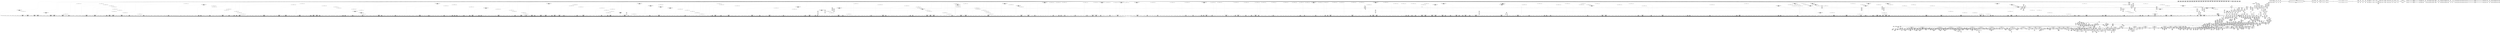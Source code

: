digraph {
	CE0x509a410 [shape=record,shape=Mrecord,label="{CE0x509a410|0:_i16,_4:_i32,_8:_i16,_40:_%struct.super_block*,_:_SCMRE_580,581_}"]
	CE0x4fb22b0 [shape=record,shape=Mrecord,label="{CE0x4fb22b0|16:_%struct.vfsmount*,_24:_%struct.dentry*,_32:_%struct.inode*,_408:_%struct.cred*,_456:_i8*,_:_CRE_145,146_}"]
	CE0x50bbf50 [shape=record,shape=Mrecord,label="{CE0x50bbf50|80:_i64,_:_CRE_112,120_|*MultipleSource*|security/apparmor/include/apparmor.h,117|*LoadInst*|security/apparmor/include/apparmor.h,117}"]
	CE0x5092550 [shape=record,shape=Mrecord,label="{CE0x5092550|0:_i16,_4:_i32,_8:_i16,_40:_%struct.super_block*,_:_SCMRE_392,400_|*MultipleSource*|security/apparmor/lsm.c,435|security/apparmor/include/apparmor.h,117|Function::mediated_filesystem&Arg::inode::|*LoadInst*|include/linux/fs.h,1916}"]
	CE0x4fd2be0 [shape=record,shape=Mrecord,label="{CE0x4fd2be0|i64*_getelementptr_inbounds_(_2_x_i64_,_2_x_i64_*___llvm_gcov_ctr88,_i64_0,_i64_1)|*Constant*|*SummSource*}"]
	CE0x501f140 [shape=record,shape=Mrecord,label="{CE0x501f140|common_file_perm:_tmp20|security/apparmor/lsm.c,432|*SummSource*}"]
	CE0x504b820 [shape=record,shape=Mrecord,label="{CE0x504b820|i64_19|*Constant*|*SummSource*}"]
	CE0x50cde70 [shape=record,shape=Mrecord,label="{CE0x50cde70|80:_i64,_:_CRE_1653,1654_}"]
	CE0x50d0bf0 [shape=record,shape=Mrecord,label="{CE0x50d0bf0|80:_i64,_:_CRE_1728,1736_|*MultipleSource*|security/apparmor/include/apparmor.h,117|*LoadInst*|security/apparmor/include/apparmor.h,117}"]
	CE0x5088d50 [shape=record,shape=Mrecord,label="{CE0x5088d50|0:_i16,_4:_i32,_8:_i16,_40:_%struct.super_block*,_:_SCMRE_206,207_}"]
	CE0x5116490 [shape=record,shape=Mrecord,label="{CE0x5116490|aa_cred_profile:_tmp27|security/apparmor/include/context.h,100}"]
	CE0x50bec10 [shape=record,shape=Mrecord,label="{CE0x50bec10|80:_i64,_:_CRE_296,304_|*MultipleSource*|security/apparmor/include/apparmor.h,117|*LoadInst*|security/apparmor/include/apparmor.h,117}"]
	CE0x4ff7c80 [shape=record,shape=Mrecord,label="{CE0x4ff7c80|file_inode:_tmp2}"]
	CE0x50a5790 [shape=record,shape=Mrecord,label="{CE0x50a5790|0:_i16,_4:_i32,_8:_i16,_40:_%struct.super_block*,_:_SCMRE_885,886_}"]
	CE0x50a7220 [shape=record,shape=Mrecord,label="{CE0x50a7220|0:_i16,_4:_i32,_8:_i16,_40:_%struct.super_block*,_:_SCMRE_902,903_}"]
	CE0x5020f20 [shape=record,shape=Mrecord,label="{CE0x5020f20|file_inode:_f|Function::file_inode&Arg::f::|*SummSink*}"]
	CE0x502a360 [shape=record,shape=Mrecord,label="{CE0x502a360|i32_432|*Constant*|*SummSink*}"]
	CE0x509dde0 [shape=record,shape=Mrecord,label="{CE0x509dde0|0:_i16,_4:_i32,_8:_i16,_40:_%struct.super_block*,_:_SCMRE_617,618_}"]
	CE0x514bea0 [shape=record,shape=Mrecord,label="{CE0x514bea0|i1_true|*Constant*}"]
	CE0x4ff4850 [shape=record,shape=Mrecord,label="{CE0x4ff4850|i64_2|*Constant*|*SummSource*}"]
	CE0x50a68c0 [shape=record,shape=Mrecord,label="{CE0x50a68c0|0:_i16,_4:_i32,_8:_i16,_40:_%struct.super_block*,_:_SCMRE_896,897_}"]
	CE0x506eaf0 [shape=record,shape=Mrecord,label="{CE0x506eaf0|i64*_getelementptr_inbounds_(_2_x_i64_,_2_x_i64_*___llvm_gcov_ctr12,_i64_0,_i64_0)|*Constant*|*SummSource*}"]
	CE0x4ff1c40 [shape=record,shape=Mrecord,label="{CE0x4ff1c40|file_inode:_f_inode|include/linux/fs.h,1916|*SummSource*}"]
	CE0x5077e90 [shape=record,shape=Mrecord,label="{CE0x5077e90|aa_cred_profile:_conv|security/apparmor/include/context.h,100|*SummSource*}"]
	CE0x4fad820 [shape=record,shape=Mrecord,label="{CE0x4fad820|common_file_perm:_mask|Function::common_file_perm&Arg::mask::}"]
	CE0x5014ed0 [shape=record,shape=Mrecord,label="{CE0x5014ed0|aa_cred_profile:_tmp21|security/apparmor/include/context.h,100|*SummSink*}"]
	CE0x5050d90 [shape=record,shape=Mrecord,label="{CE0x5050d90|__aa_current_profile:_tmp18|security/apparmor/include/context.h,138|*SummSource*}"]
	CE0x4ff0970 [shape=record,shape=Mrecord,label="{CE0x4ff0970|16:_%struct.vfsmount*,_24:_%struct.dentry*,_32:_%struct.inode*,_408:_%struct.cred*,_456:_i8*,_:_CRE_49,50_}"]
	CE0x502f910 [shape=record,shape=Mrecord,label="{CE0x502f910|common_file_perm:_tmp51|security/apparmor/lsm.c,447|*SummSink*}"]
	CE0x50cd3d0 [shape=record,shape=Mrecord,label="{CE0x50cd3d0|80:_i64,_:_CRE_1643,1644_}"]
	CE0x5086960 [shape=record,shape=Mrecord,label="{CE0x5086960|0:_i16,_4:_i32,_8:_i16,_40:_%struct.super_block*,_:_SCMRE_183,184_}"]
	CE0x5032170 [shape=record,shape=Mrecord,label="{CE0x5032170|common_file_perm:_tmp54|security/apparmor/lsm.c,447|*SummSource*}"]
	CE0x508d030 [shape=record,shape=Mrecord,label="{CE0x508d030|0:_i16,_4:_i32,_8:_i16,_40:_%struct.super_block*,_:_SCMRE_272,273_}"]
	CE0x50460a0 [shape=record,shape=Mrecord,label="{CE0x50460a0|aa_cred_profile:_tmp3}"]
	CE0x4fd4810 [shape=record,shape=Mrecord,label="{CE0x4fd4810|common_file_perm:_tmp60|security/apparmor/lsm.c,452}"]
	CE0x4ff3a20 [shape=record,shape=Mrecord,label="{CE0x4ff3a20|common_file_perm:_land.lhs.true20|*SummSink*}"]
	CE0x50a7540 [shape=record,shape=Mrecord,label="{CE0x50a7540|0:_i16,_4:_i32,_8:_i16,_40:_%struct.super_block*,_:_SCMRE_904,905_}"]
	CE0x4ff2d70 [shape=record,shape=Mrecord,label="{CE0x4ff2d70|common_file_perm:_tmp5|security/apparmor/lsm.c,428|*SummSink*}"]
	CE0x508c9f0 [shape=record,shape=Mrecord,label="{CE0x508c9f0|0:_i16,_4:_i32,_8:_i16,_40:_%struct.super_block*,_:_SCMRE_268,269_}"]
	CE0x50dcde0 [shape=record,shape=Mrecord,label="{CE0x50dcde0|__aa_current_profile:_tmp6|security/apparmor/include/context.h,138|*SummSink*}"]
	CE0x50c47e0 [shape=record,shape=Mrecord,label="{CE0x50c47e0|80:_i64,_:_CRE_1271,1272_}"]
	CE0x5072710 [shape=record,shape=Mrecord,label="{CE0x5072710|0:_i16,_4:_i32,_8:_i16,_40:_%struct.super_block*,_:_SCMRE_96,104_|*MultipleSource*|security/apparmor/lsm.c,435|security/apparmor/include/apparmor.h,117|Function::mediated_filesystem&Arg::inode::|*LoadInst*|include/linux/fs.h,1916}"]
	CE0x502b530 [shape=record,shape=Mrecord,label="{CE0x502b530|i64_12|*Constant*}"]
	CE0x502e340 [shape=record,shape=Mrecord,label="{CE0x502e340|common_file_perm:_allow|security/apparmor/lsm.c,448|*SummSink*}"]
	CE0x50b77e0 [shape=record,shape=Mrecord,label="{CE0x50b77e0|80:_i64,_:_CRE_622,623_}"]
	CE0x50c9c50 [shape=record,shape=Mrecord,label="{CE0x50c9c50|80:_i64,_:_CRE_1369,1370_}"]
	CE0x508c540 [shape=record,shape=Mrecord,label="{CE0x508c540|0:_i16,_4:_i32,_8:_i16,_40:_%struct.super_block*,_:_SCMRE_265,266_}"]
	CE0x50ccf90 [shape=record,shape=Mrecord,label="{CE0x50ccf90|80:_i64,_:_CRE_1639,1640_}"]
	CE0x5085b60 [shape=record,shape=Mrecord,label="{CE0x5085b60|file_inode:_bb|*SummSource*}"]
	CE0x50cb9a0 [shape=record,shape=Mrecord,label="{CE0x50cb9a0|80:_i64,_:_CRE_1618,1619_}"]
	CE0x50a22b0 [shape=record,shape=Mrecord,label="{CE0x50a22b0|0:_i16,_4:_i32,_8:_i16,_40:_%struct.super_block*,_:_SCMRE_808,816_|*MultipleSource*|security/apparmor/lsm.c,435|security/apparmor/include/apparmor.h,117|Function::mediated_filesystem&Arg::inode::|*LoadInst*|include/linux/fs.h,1916}"]
	CE0x5021080 [shape=record,shape=Mrecord,label="{CE0x5021080|GLOBAL:_mediated_filesystem|*Constant*}"]
	CE0x4fb6270 [shape=record,shape=Mrecord,label="{CE0x4fb6270|aa_path_perm:_cond|Function::aa_path_perm&Arg::cond::|*SummSource*}"]
	CE0x4ff8bd0 [shape=record,shape=Mrecord,label="{CE0x4ff8bd0|16:_%struct.vfsmount*,_24:_%struct.dentry*,_32:_%struct.inode*,_408:_%struct.cred*,_456:_i8*,_:_CRE_208,209_}"]
	CE0x5026bf0 [shape=record,shape=Mrecord,label="{CE0x5026bf0|common_file_perm:_tobool|security/apparmor/lsm.c,432|*SummSource*}"]
	CE0x5099c40 [shape=record,shape=Mrecord,label="{CE0x5099c40|0:_i16,_4:_i32,_8:_i16,_40:_%struct.super_block*,_:_SCMRE_575,576_}"]
	CE0x4fcb400 [shape=record,shape=Mrecord,label="{CE0x4fcb400|16:_%struct.vfsmount*,_24:_%struct.dentry*,_32:_%struct.inode*,_408:_%struct.cred*,_456:_i8*,_:_CRE_166,167_}"]
	CE0x50aa5b0 [shape=record,shape=Mrecord,label="{CE0x50aa5b0|0:_i16,_4:_i32,_8:_i16,_40:_%struct.super_block*,_:_SCMRE_935,936_}"]
	CE0x5118710 [shape=record,shape=Mrecord,label="{CE0x5118710|file_inode17:_tmp|*SummSink*}"]
	CE0x5099f60 [shape=record,shape=Mrecord,label="{CE0x5099f60|0:_i16,_4:_i32,_8:_i16,_40:_%struct.super_block*,_:_SCMRE_577,578_}"]
	CE0x50dbbd0 [shape=record,shape=Mrecord,label="{CE0x50dbbd0|__aa_current_profile:_tmp6|security/apparmor/include/context.h,138|*SummSource*}"]
	CE0x50cb7b0 [shape=record,shape=Mrecord,label="{CE0x50cb7b0|80:_i64,_:_CRE_1617,1618_}"]
	CE0x50ef820 [shape=record,shape=Mrecord,label="{CE0x50ef820|__aa_current_profile:_tmp3|*SummSink*}"]
	CE0x50bff70 [shape=record,shape=Mrecord,label="{CE0x50bff70|80:_i64,_:_CRE_376,380_|*MultipleSource*|security/apparmor/include/apparmor.h,117|*LoadInst*|security/apparmor/include/apparmor.h,117}"]
	CE0x5043e70 [shape=record,shape=Mrecord,label="{CE0x5043e70|%struct.vfsmount*_null|*Constant*|*SummSource*}"]
	CE0x50b65d0 [shape=record,shape=Mrecord,label="{CE0x50b65d0|80:_i64,_:_CRE_605,606_}"]
	CE0x50164c0 [shape=record,shape=Mrecord,label="{CE0x50164c0|aa_cred_profile:_do.body6|*SummSink*}"]
	CE0x50e2db0 [shape=record,shape=Mrecord,label="{CE0x50e2db0|__aa_current_profile:_tmp16|security/apparmor/include/context.h,138|*SummSource*}"]
	CE0x4fac230 [shape=record,shape=Mrecord,label="{CE0x4fac230|_call_void_mcount()_#2|*SummSource*}"]
	CE0x50b90a0 [shape=record,shape=Mrecord,label="{CE0x50b90a0|80:_i64,_:_CRE_704,708_|*MultipleSource*|security/apparmor/include/apparmor.h,117|*LoadInst*|security/apparmor/include/apparmor.h,117}"]
	CE0x5019c60 [shape=record,shape=Mrecord,label="{CE0x5019c60|aa_cred_profile:_do.body5}"]
	CE0x4ff34b0 [shape=record,shape=Mrecord,label="{CE0x4ff34b0|i64_3|*Constant*}"]
	CE0x4ff5570 [shape=record,shape=Mrecord,label="{CE0x4ff5570|44:_i32,_48:_i16,_128:_i8*,_:_SCMRE_104,112_|*MultipleSource*|Function::aa_cred_profile&Arg::cred::|*LoadInst*|security/apparmor/lsm.c,429|security/apparmor/include/context.h,99}"]
	CE0x50e4630 [shape=record,shape=Mrecord,label="{CE0x50e4630|__aa_current_profile:_tmp13|security/apparmor/include/context.h,138}"]
	CE0x50c5be0 [shape=record,shape=Mrecord,label="{CE0x50c5be0|80:_i64,_:_CRE_1308,1309_}"]
	CE0x4fca350 [shape=record,shape=Mrecord,label="{CE0x4fca350|16:_%struct.vfsmount*,_24:_%struct.dentry*,_32:_%struct.inode*,_408:_%struct.cred*,_456:_i8*,_:_CRE_73,74_}"]
	CE0x504ddf0 [shape=record,shape=Mrecord,label="{CE0x504ddf0|i64_21|*Constant*|*SummSource*}"]
	CE0x509ce40 [shape=record,shape=Mrecord,label="{CE0x509ce40|0:_i16,_4:_i32,_8:_i16,_40:_%struct.super_block*,_:_SCMRE_607,608_}"]
	CE0x50b32b0 [shape=record,shape=Mrecord,label="{CE0x50b32b0|80:_i64,_:_CRE_552,556_|*MultipleSource*|security/apparmor/include/apparmor.h,117|*LoadInst*|security/apparmor/include/apparmor.h,117}"]
	CE0x50ad8d0 [shape=record,shape=Mrecord,label="{CE0x50ad8d0|80:_i64,_:_CRE_396,397_}"]
	CE0x50ab070 [shape=record,shape=Mrecord,label="{CE0x50ab070|0:_i16,_4:_i32,_8:_i16,_40:_%struct.super_block*,_:_SCMRE_968,976_|*MultipleSource*|security/apparmor/lsm.c,435|security/apparmor/include/apparmor.h,117|Function::mediated_filesystem&Arg::inode::|*LoadInst*|include/linux/fs.h,1916}"]
	CE0x507b7e0 [shape=record,shape=Mrecord,label="{CE0x507b7e0|mediated_filesystem:_tobool|security/apparmor/include/apparmor.h,117}"]
	CE0x50ca5e0 [shape=record,shape=Mrecord,label="{CE0x50ca5e0|80:_i64,_:_CRE_1392,1536_|*MultipleSource*|security/apparmor/include/apparmor.h,117|*LoadInst*|security/apparmor/include/apparmor.h,117}"]
	CE0x4fb5460 [shape=record,shape=Mrecord,label="{CE0x4fb5460|16:_%struct.vfsmount*,_24:_%struct.dentry*,_32:_%struct.inode*,_408:_%struct.cred*,_456:_i8*,_:_CRE_125,126_}"]
	CE0x5015580 [shape=record,shape=Mrecord,label="{CE0x5015580|_call_void_asm_sideeffect_1:_09ud2_0A.pushsection___bug_table,_22a_22_0A2:_09.long_1b_-_2b,_$_0:c_-_2b_0A_09.word_$_1:c_,_0_0A_09.org_2b+$_2:c_0A.popsection_,_i,i,i,_dirflag_,_fpsr_,_flags_(i8*_getelementptr_inbounds_(_36_x_i8_,_36_x_i8_*_.str12,_i32_0,_i32_0),_i32_100,_i64_12)_#2,_!dbg_!15490,_!srcloc_!15493|security/apparmor/include/context.h,100|*SummSink*}"]
	CE0x507b530 [shape=record,shape=Mrecord,label="{CE0x507b530|mediated_filesystem:_and|security/apparmor/include/apparmor.h,117|*SummSink*}"]
	CE0x501ea90 [shape=record,shape=Mrecord,label="{CE0x501ea90|common_file_perm:_tmp19|security/apparmor/lsm.c,432|*SummSource*}"]
	CE0x5112100 [shape=record,shape=Mrecord,label="{CE0x5112100|aa_file_perm:_call1|security/apparmor/file.c,453|*SummSource*}"]
	CE0x4fee2b0 [shape=record,shape=Mrecord,label="{CE0x4fee2b0|aa_cred_profile:_security|security/apparmor/include/context.h,99|*SummSink*}"]
	CE0x4fc0c20 [shape=record,shape=Mrecord,label="{CE0x4fc0c20|mediated_filesystem:_tmp|*SummSource*}"]
	CE0x4fce030 [shape=record,shape=Mrecord,label="{CE0x4fce030|16:_%struct.vfsmount*,_24:_%struct.dentry*,_32:_%struct.inode*,_408:_%struct.cred*,_456:_i8*,_:_CRE_91,92_}"]
	CE0x5023720 [shape=record,shape=Mrecord,label="{CE0x5023720|common_file_perm:_lnot|security/apparmor/lsm.c,432|*SummSink*}"]
	CE0x4fe5230 [shape=record,shape=Mrecord,label="{CE0x4fe5230|16:_%struct.vfsmount*,_24:_%struct.dentry*,_32:_%struct.inode*,_408:_%struct.cred*,_456:_i8*,_:_CRE_472,480_|*MultipleSource*|security/apparmor/lsm.c,428|Function::apparmor_file_permission&Arg::file::|Function::common_file_perm&Arg::file::}"]
	CE0x50b8ad0 [shape=record,shape=Mrecord,label="{CE0x50b8ad0|80:_i64,_:_CRE_672,680_|*MultipleSource*|security/apparmor/include/apparmor.h,117|*LoadInst*|security/apparmor/include/apparmor.h,117}"]
	CE0x5012360 [shape=record,shape=Mrecord,label="{CE0x5012360|i32_100|*Constant*|*SummSource*}"]
	CE0x4fbfb60 [shape=record,shape=Mrecord,label="{CE0x4fbfb60|16:_%struct.vfsmount*,_24:_%struct.dentry*,_32:_%struct.inode*,_408:_%struct.cred*,_456:_i8*,_:_CRE_264,280_|*MultipleSource*|security/apparmor/lsm.c,428|Function::apparmor_file_permission&Arg::file::|Function::common_file_perm&Arg::file::}"]
	CE0x4fbddb0 [shape=record,shape=Mrecord,label="{CE0x4fbddb0|common_file_perm:_tmp10|security/apparmor/lsm.c,432|*SummSource*}"]
	CE0x5035ab0 [shape=record,shape=Mrecord,label="{CE0x5035ab0|common_file_perm:_call27|security/apparmor/lsm.c,449|*SummSource*}"]
	CE0x50914a0 [shape=record,shape=Mrecord,label="{CE0x50914a0|0:_i16,_4:_i32,_8:_i16,_40:_%struct.super_block*,_:_SCMRE_336,344_|*MultipleSource*|security/apparmor/lsm.c,435|security/apparmor/include/apparmor.h,117|Function::mediated_filesystem&Arg::inode::|*LoadInst*|include/linux/fs.h,1916}"]
	CE0x4fedab0 [shape=record,shape=Mrecord,label="{CE0x4fedab0|16:_%struct.vfsmount*,_24:_%struct.dentry*,_32:_%struct.inode*,_408:_%struct.cred*,_456:_i8*,_:_CRE_248,256_|*MultipleSource*|security/apparmor/lsm.c,428|Function::apparmor_file_permission&Arg::file::|Function::common_file_perm&Arg::file::}"]
	CE0x50b9290 [shape=record,shape=Mrecord,label="{CE0x50b9290|80:_i64,_:_CRE_712,720_|*MultipleSource*|security/apparmor/include/apparmor.h,117|*LoadInst*|security/apparmor/include/apparmor.h,117}"]
	CE0x4faa230 [shape=record,shape=Mrecord,label="{CE0x4faa230|apparmor_file_permission:_file|Function::apparmor_file_permission&Arg::file::|*SummSource*}"]
	CE0x511e440 [shape=record,shape=Mrecord,label="{CE0x511e440|i64*_getelementptr_inbounds_(_2_x_i64_,_2_x_i64_*___llvm_gcov_ctr112,_i64_0,_i64_1)|*Constant*|*SummSource*}"]
	CE0x4fc3f40 [shape=record,shape=Mrecord,label="{CE0x4fc3f40|16:_%struct.vfsmount*,_24:_%struct.dentry*,_32:_%struct.inode*,_408:_%struct.cred*,_456:_i8*,_:_CRE_400,404_|*MultipleSource*|security/apparmor/lsm.c,428|Function::apparmor_file_permission&Arg::file::|Function::common_file_perm&Arg::file::}"]
	CE0x509c4e0 [shape=record,shape=Mrecord,label="{CE0x509c4e0|0:_i16,_4:_i32,_8:_i16,_40:_%struct.super_block*,_:_SCMRE_601,602_}"]
	CE0x50c2090 [shape=record,shape=Mrecord,label="{CE0x50c2090|80:_i64,_:_CRE_1234,1235_}"]
	CE0x4ff8a10 [shape=record,shape=Mrecord,label="{CE0x4ff8a10|16:_%struct.vfsmount*,_24:_%struct.dentry*,_32:_%struct.inode*,_408:_%struct.cred*,_456:_i8*,_:_CRE_207,208_}"]
	CE0x4fd1460 [shape=record,shape=Mrecord,label="{CE0x4fd1460|common_file_perm:_tmp1}"]
	CE0x4fde990 [shape=record,shape=Mrecord,label="{CE0x4fde990|common_file_perm:_do.end}"]
	CE0x50c3d40 [shape=record,shape=Mrecord,label="{CE0x50c3d40|80:_i64,_:_CRE_1261,1262_}"]
	CE0x4fc50b0 [shape=record,shape=Mrecord,label="{CE0x4fc50b0|16:_%struct.vfsmount*,_24:_%struct.dentry*,_32:_%struct.inode*,_408:_%struct.cred*,_456:_i8*,_:_CRE_62,63_}"]
	CE0x509d2f0 [shape=record,shape=Mrecord,label="{CE0x509d2f0|0:_i16,_4:_i32,_8:_i16,_40:_%struct.super_block*,_:_SCMRE_610,611_}"]
	CE0x50aea80 [shape=record,shape=Mrecord,label="{CE0x50aea80|80:_i64,_:_CRE_413,414_}"]
	CE0x501f7f0 [shape=record,shape=Mrecord,label="{CE0x501f7f0|common_file_perm:_tmp29|security/apparmor/lsm.c,434}"]
	CE0x50a6730 [shape=record,shape=Mrecord,label="{CE0x50a6730|0:_i16,_4:_i32,_8:_i16,_40:_%struct.super_block*,_:_SCMRE_895,896_}"]
	CE0x4fc86f0 [shape=record,shape=Mrecord,label="{CE0x4fc86f0|16:_%struct.vfsmount*,_24:_%struct.dentry*,_32:_%struct.inode*,_408:_%struct.cred*,_456:_i8*,_:_CRE_158,159_}"]
	CE0x503c340 [shape=record,shape=Mrecord,label="{CE0x503c340|i64_15|*Constant*|*SummSource*}"]
	CE0x50388b0 [shape=record,shape=Mrecord,label="{CE0x50388b0|common_file_perm:_f_path|security/apparmor/lsm.c,434|*SummSource*}"]
	CE0x5039030 [shape=record,shape=Mrecord,label="{CE0x5039030|common_file_perm:_f_path|security/apparmor/lsm.c,434|*SummSink*}"]
	CE0x50c5060 [shape=record,shape=Mrecord,label="{CE0x50c5060|80:_i64,_:_CRE_1279,1280_}"]
	CE0x50c6d90 [shape=record,shape=Mrecord,label="{CE0x50c6d90|80:_i64,_:_CRE_1325,1326_}"]
	CE0x5036300 [shape=record,shape=Mrecord,label="{CE0x5036300|aa_cred_profile:_tmp23|security/apparmor/include/context.h,100|*SummSink*}"]
	CE0x50b8060 [shape=record,shape=Mrecord,label="{CE0x50b8060|80:_i64,_:_CRE_630,631_}"]
	CE0x5028310 [shape=record,shape=Mrecord,label="{CE0x5028310|aa_cred_profile:_cred|Function::aa_cred_profile&Arg::cred::|*SummSink*}"]
	CE0x4fd4620 [shape=record,shape=Mrecord,label="{CE0x4fd4620|common_file_perm:_tmp60|security/apparmor/lsm.c,452|*SummSink*}"]
	CE0x50e7340 [shape=record,shape=Mrecord,label="{CE0x50e7340|get_current:_tmp2}"]
	CE0x50ab830 [shape=record,shape=Mrecord,label="{CE0x50ab830|0:_i16,_4:_i32,_8:_i16,_40:_%struct.super_block*,_:_SCMRE_978,979_}"]
	CE0x5039660 [shape=record,shape=Mrecord,label="{CE0x5039660|mediated_filesystem:_entry|*SummSink*}"]
	CE0x505a370 [shape=record,shape=Mrecord,label="{CE0x505a370|aa_file_perm:_mode|security/apparmor/file.c,451|*SummSink*}"]
	CE0x506e710 [shape=record,shape=Mrecord,label="{CE0x506e710|_call_void_mcount()_#2}"]
	CE0x4fa89c0 [shape=record,shape=Mrecord,label="{CE0x4fa89c0|16:_%struct.vfsmount*,_24:_%struct.dentry*,_32:_%struct.inode*,_408:_%struct.cred*,_456:_i8*,_:_CRE_104,105_}"]
	CE0x50b0c80 [shape=record,shape=Mrecord,label="{CE0x50b0c80|80:_i64,_:_CRE_445,446_}"]
	CE0x4fce840 [shape=record,shape=Mrecord,label="{CE0x4fce840|0:_i16,_4:_i32,_8:_i16,_40:_%struct.super_block*,_:_SCMRE_139,140_}"]
	CE0x4fd8dc0 [shape=record,shape=Mrecord,label="{CE0x4fd8dc0|aa_cred_profile:_tmp1|*SummSink*}"]
	CE0x503e860 [shape=record,shape=Mrecord,label="{CE0x503e860|common_file_perm:_tmp36|security/apparmor/lsm.c,447|*SummSink*}"]
	CE0x5095250 [shape=record,shape=Mrecord,label="{CE0x5095250|0:_i16,_4:_i32,_8:_i16,_40:_%struct.super_block*,_:_SCMRE_483,484_}"]
	CE0x4faa970 [shape=record,shape=Mrecord,label="{CE0x4faa970|common_file_perm:_file|Function::common_file_perm&Arg::file::|*SummSource*}"]
	CE0x5018410 [shape=record,shape=Mrecord,label="{CE0x5018410|__aa_current_profile:_tmp2|*SummSink*}"]
	CE0x509ea60 [shape=record,shape=Mrecord,label="{CE0x509ea60|0:_i16,_4:_i32,_8:_i16,_40:_%struct.super_block*,_:_SCMRE_632,640_|*MultipleSource*|security/apparmor/lsm.c,435|security/apparmor/include/apparmor.h,117|Function::mediated_filesystem&Arg::inode::|*LoadInst*|include/linux/fs.h,1916}"]
	CE0x50b6d40 [shape=record,shape=Mrecord,label="{CE0x50b6d40|80:_i64,_:_CRE_612,613_}"]
	CE0x4fbeb80 [shape=record,shape=Mrecord,label="{CE0x4fbeb80|common_file_perm:_tmp11|security/apparmor/lsm.c,432|*SummSource*}"]
	CE0x5071f40 [shape=record,shape=Mrecord,label="{CE0x5071f40|0:_i16,_4:_i32,_8:_i16,_40:_%struct.super_block*,_:_SCMRE_141,142_}"]
	CE0x509bd10 [shape=record,shape=Mrecord,label="{CE0x509bd10|0:_i16,_4:_i32,_8:_i16,_40:_%struct.super_block*,_:_SCMRE_596,597_}"]
	CE0x50a8cb0 [shape=record,shape=Mrecord,label="{CE0x50a8cb0|0:_i16,_4:_i32,_8:_i16,_40:_%struct.super_block*,_:_SCMRE_919,920_}"]
	CE0x504f080 [shape=record,shape=Mrecord,label="{CE0x504f080|common_file_perm:_tmp49|security/apparmor/lsm.c,448}"]
	CE0x5091040 [shape=record,shape=Mrecord,label="{CE0x5091040|0:_i16,_4:_i32,_8:_i16,_40:_%struct.super_block*,_:_SCMRE_320,328_|*MultipleSource*|security/apparmor/lsm.c,435|security/apparmor/include/apparmor.h,117|Function::mediated_filesystem&Arg::inode::|*LoadInst*|include/linux/fs.h,1916}"]
	CE0x50c9b40 [shape=record,shape=Mrecord,label="{CE0x50c9b40|80:_i64,_:_CRE_1368,1369_}"]
	CE0x50a8800 [shape=record,shape=Mrecord,label="{CE0x50a8800|0:_i16,_4:_i32,_8:_i16,_40:_%struct.super_block*,_:_SCMRE_916,917_}"]
	CE0x5080260 [shape=record,shape=Mrecord,label="{CE0x5080260|aa_cred_profile:_tmp27|security/apparmor/include/context.h,100}"]
	CE0x50b3aa0 [shape=record,shape=Mrecord,label="{CE0x50b3aa0|80:_i64,_:_CRE_564,565_}"]
	CE0x5027c10 [shape=record,shape=Mrecord,label="{CE0x5027c10|GLOBAL:_aa_cred_profile|*Constant*|*SummSource*}"]
	CE0x504c6e0 [shape=record,shape=Mrecord,label="{CE0x504c6e0|common_file_perm:_tmp44|security/apparmor/lsm.c,447|*SummSource*}"]
	CE0x50a47f0 [shape=record,shape=Mrecord,label="{CE0x50a47f0|0:_i16,_4:_i32,_8:_i16,_40:_%struct.super_block*,_:_SCMRE_875,876_}"]
	CE0x50c6400 [shape=record,shape=Mrecord,label="{CE0x50c6400|80:_i64,_:_CRE_1316,1317_}"]
	CE0x50ac9c0 [shape=record,shape=Mrecord,label="{CE0x50ac9c0|i32_10|*Constant*}"]
	CE0x50a73b0 [shape=record,shape=Mrecord,label="{CE0x50a73b0|0:_i16,_4:_i32,_8:_i16,_40:_%struct.super_block*,_:_SCMRE_903,904_}"]
	CE0x50b4700 [shape=record,shape=Mrecord,label="{CE0x50b4700|80:_i64,_:_CRE_576,577_}"]
	CE0x502f2c0 [shape=record,shape=Mrecord,label="{CE0x502f2c0|common_file_perm:_conv24|security/apparmor/lsm.c,448|*SummSource*}"]
	CE0x50466c0 [shape=record,shape=Mrecord,label="{CE0x50466c0|0:_i16,_4:_i32,_8:_i16,_40:_%struct.super_block*,_:_SCMRE_56,64_|*MultipleSource*|security/apparmor/lsm.c,435|security/apparmor/include/apparmor.h,117|Function::mediated_filesystem&Arg::inode::|*LoadInst*|include/linux/fs.h,1916}"]
	CE0x50b7070 [shape=record,shape=Mrecord,label="{CE0x50b7070|80:_i64,_:_CRE_615,616_}"]
	CE0x50cfc30 [shape=record,shape=Mrecord,label="{CE0x50cfc30|80:_i64,_:_CRE_1681,1682_}"]
	CE0x5048e30 [shape=record,shape=Mrecord,label="{CE0x5048e30|common_file_perm:_tmp38|security/apparmor/lsm.c,447}"]
	CE0x4fc84f0 [shape=record,shape=Mrecord,label="{CE0x4fc84f0|16:_%struct.vfsmount*,_24:_%struct.dentry*,_32:_%struct.inode*,_408:_%struct.cred*,_456:_i8*,_:_CRE_157,158_}"]
	CE0x50cbbc0 [shape=record,shape=Mrecord,label="{CE0x50cbbc0|80:_i64,_:_CRE_1620,1621_}"]
	CE0x5020970 [shape=record,shape=Mrecord,label="{CE0x5020970|file_inode:_entry|*SummSink*}"]
	CE0x50c3b20 [shape=record,shape=Mrecord,label="{CE0x50c3b20|80:_i64,_:_CRE_1259,1260_}"]
	CE0x50c7a50 [shape=record,shape=Mrecord,label="{CE0x50c7a50|80:_i64,_:_CRE_1337,1338_}"]
	CE0x4fec5e0 [shape=record,shape=Mrecord,label="{CE0x4fec5e0|44:_i32,_48:_i16,_128:_i8*,_:_SCMRE_44,48_|*MultipleSource*|Function::aa_cred_profile&Arg::cred::|*LoadInst*|security/apparmor/lsm.c,429|security/apparmor/include/context.h,99}"]
	CE0x506f9f0 [shape=record,shape=Mrecord,label="{CE0x506f9f0|aa_cred_profile:_do.end10|*SummSink*}"]
	CE0x50267a0 [shape=record,shape=Mrecord,label="{CE0x50267a0|common_file_perm:_tmp5|security/apparmor/lsm.c,428}"]
	CE0x5074550 [shape=record,shape=Mrecord,label="{CE0x5074550|aa_cred_profile:_tmp11|security/apparmor/include/context.h,100|*SummSink*}"]
	CE0x504a910 [shape=record,shape=Mrecord,label="{CE0x504a910|common_file_perm:_tmp41|security/apparmor/lsm.c,447|*SummSource*}"]
	CE0x5070ad0 [shape=record,shape=Mrecord,label="{CE0x5070ad0|__aa_current_profile:_land.lhs.true2}"]
	CE0x5094290 [shape=record,shape=Mrecord,label="{CE0x5094290|0:_i16,_4:_i32,_8:_i16,_40:_%struct.super_block*,_:_SCMRE_473,474_}"]
	CE0x5034e10 [shape=record,shape=Mrecord,label="{CE0x5034e10|common_file_perm:_tmp55|security/apparmor/lsm.c,449|*SummSource*}"]
	CE0x4fd72a0 [shape=record,shape=Mrecord,label="{CE0x4fd72a0|GLOBAL:___llvm_gcov_ctr46|Global_var:__llvm_gcov_ctr46|*SummSink*}"]
	CE0x504a1f0 [shape=record,shape=Mrecord,label="{CE0x504a1f0|common_file_perm:_mode17|security/apparmor/lsm.c,447|*SummSink*}"]
	CE0x5031b60 [shape=record,shape=Mrecord,label="{CE0x5031b60|common_file_perm:_tmp53|security/apparmor/lsm.c,447}"]
	CE0x4fd4100 [shape=record,shape=Mrecord,label="{CE0x4fd4100|common_file_perm:_tmp59|security/apparmor/lsm.c,452|*SummSource*}"]
	CE0x50709f0 [shape=record,shape=Mrecord,label="{CE0x50709f0|__aa_current_profile:_bb|*SummSink*}"]
	CE0x51124f0 [shape=record,shape=Mrecord,label="{CE0x51124f0|aa_file_perm:_i_mode|security/apparmor/file.c,453}"]
	CE0x50712a0 [shape=record,shape=Mrecord,label="{CE0x50712a0|aa_cred_profile:_lnot|security/apparmor/include/context.h,100}"]
	"CONST[source:2(external),value:0(static)][purpose:{object}]"
	CE0x507f4a0 [shape=record,shape=Mrecord,label="{CE0x507f4a0|aa_cred_profile:_tmp30|security/apparmor/include/context.h,100|*SummSource*}"]
	CE0x509b3b0 [shape=record,shape=Mrecord,label="{CE0x509b3b0|0:_i16,_4:_i32,_8:_i16,_40:_%struct.super_block*,_:_SCMRE_590,591_}"]
	CE0x50efdc0 [shape=record,shape=Mrecord,label="{CE0x50efdc0|aa_file_perm:_cond|security/apparmor/file.c, 451|*SummSource*}"]
	CE0x502dbd0 [shape=record,shape=Mrecord,label="{CE0x502dbd0|i64*_getelementptr_inbounds_(_28_x_i64_,_28_x_i64_*___llvm_gcov_ctr87,_i64_0,_i64_7)|*Constant*}"]
	CE0x511f3d0 [shape=record,shape=Mrecord,label="{CE0x511f3d0|get_current:_tmp3}"]
	CE0x4fd3280 [shape=record,shape=Mrecord,label="{CE0x4fd3280|16:_%struct.vfsmount*,_24:_%struct.dentry*,_32:_%struct.inode*,_408:_%struct.cred*,_456:_i8*,_:_CRE_68,69_}"]
	CE0x50ce5e0 [shape=record,shape=Mrecord,label="{CE0x50ce5e0|80:_i64,_:_CRE_1660,1661_}"]
	CE0x50ec200 [shape=record,shape=Mrecord,label="{CE0x50ec200|aa_file_perm:_uid|security/apparmor/file.c,451|*SummSink*}"]
	CE0x5089200 [shape=record,shape=Mrecord,label="{CE0x5089200|0:_i16,_4:_i32,_8:_i16,_40:_%struct.super_block*,_:_SCMRE_212,216_|*MultipleSource*|security/apparmor/lsm.c,435|security/apparmor/include/apparmor.h,117|Function::mediated_filesystem&Arg::inode::|*LoadInst*|include/linux/fs.h,1916}"]
	CE0x50cb3d0 [shape=record,shape=Mrecord,label="{CE0x50cb3d0|80:_i64,_:_CRE_1608,1612_|*MultipleSource*|security/apparmor/include/apparmor.h,117|*LoadInst*|security/apparmor/include/apparmor.h,117}"]
	CE0x502a0a0 [shape=record,shape=Mrecord,label="{CE0x502a0a0|void_(i8*,_i32,_i64)*_asm_sideeffect_1:_09ud2_0A.pushsection___bug_table,_22a_22_0A2:_09.long_1b_-_2b,_$_0:c_-_2b_0A_09.word_$_1:c_,_0_0A_09.org_2b+$_2:c_0A.popsection_,_i,i,i,_dirflag_,_fpsr_,_flags_}"]
	CE0x50efcc0 [shape=record,shape=Mrecord,label="{CE0x50efcc0|aa_file_perm:_cond|security/apparmor/file.c, 451}"]
	CE0x50b73a0 [shape=record,shape=Mrecord,label="{CE0x50b73a0|80:_i64,_:_CRE_618,619_}"]
	CE0x51201e0 [shape=record,shape=Mrecord,label="{CE0x51201e0|aa_file_perm:_call2|security/apparmor/file.c,456}"]
	CE0x5023ee0 [shape=record,shape=Mrecord,label="{CE0x5023ee0|common_file_perm:_lnot2|security/apparmor/lsm.c,432|*SummSource*}"]
	CE0x508dfd0 [shape=record,shape=Mrecord,label="{CE0x508dfd0|0:_i16,_4:_i32,_8:_i16,_40:_%struct.super_block*,_:_SCMRE_282,283_}"]
	CE0x4fe06f0 [shape=record,shape=Mrecord,label="{CE0x4fe06f0|i64*_getelementptr_inbounds_(_2_x_i64_,_2_x_i64_*___llvm_gcov_ctr88,_i64_0,_i64_0)|*Constant*|*SummSource*}"]
	CE0x505b8a0 [shape=record,shape=Mrecord,label="{CE0x505b8a0|i64*_getelementptr_inbounds_(_2_x_i64_,_2_x_i64_*___llvm_gcov_ctr112,_i64_0,_i64_0)|*Constant*}"]
	CE0x4fd7ce0 [shape=record,shape=Mrecord,label="{CE0x4fd7ce0|16:_%struct.vfsmount*,_24:_%struct.dentry*,_32:_%struct.inode*,_408:_%struct.cred*,_456:_i8*,_:_CRE_148,149_}"]
	CE0x50ed450 [shape=record,shape=Mrecord,label="{CE0x50ed450|i64*_getelementptr_inbounds_(_11_x_i64_,_11_x_i64_*___llvm_gcov_ctr58,_i64_0,_i64_6)|*Constant*}"]
	CE0x50bfd80 [shape=record,shape=Mrecord,label="{CE0x50bfd80|80:_i64,_:_CRE_368,372_|*MultipleSource*|security/apparmor/include/apparmor.h,117|*LoadInst*|security/apparmor/include/apparmor.h,117}"]
	CE0x50b84a0 [shape=record,shape=Mrecord,label="{CE0x50b84a0|80:_i64,_:_CRE_648,656_|*MultipleSource*|security/apparmor/include/apparmor.h,117|*LoadInst*|security/apparmor/include/apparmor.h,117}"]
	CE0x503fa10 [shape=record,shape=Mrecord,label="{CE0x503fa10|GLOBAL:___aa_current_profile|*Constant*}"]
	CE0x505f5d0 [shape=record,shape=Mrecord,label="{CE0x505f5d0|common_file_perm:_error.0|*SummSource*}"]
	CE0x50a8030 [shape=record,shape=Mrecord,label="{CE0x50a8030|0:_i16,_4:_i32,_8:_i16,_40:_%struct.super_block*,_:_SCMRE_911,912_}"]
	CE0x50b1e90 [shape=record,shape=Mrecord,label="{CE0x50b1e90|80:_i64,_:_CRE_462,463_}"]
	CE0x50415e0 [shape=record,shape=Mrecord,label="{CE0x50415e0|common_file_perm:_tmp27|security/apparmor/lsm.c,434|*SummSource*}"]
	CE0x508e610 [shape=record,shape=Mrecord,label="{CE0x508e610|0:_i16,_4:_i32,_8:_i16,_40:_%struct.super_block*,_:_SCMRE_286,287_}"]
	CE0x5042eb0 [shape=record,shape=Mrecord,label="{CE0x5042eb0|common_file_perm:_call11|security/apparmor/lsm.c,435|*SummSource*}"]
	CE0x5088580 [shape=record,shape=Mrecord,label="{CE0x5088580|0:_i16,_4:_i32,_8:_i16,_40:_%struct.super_block*,_:_SCMRE_201,202_}"]
	CE0x5028250 [shape=record,shape=Mrecord,label="{CE0x5028250|aa_cred_profile:_cred|Function::aa_cred_profile&Arg::cred::|*SummSource*}"]
	CE0x5038090 [shape=record,shape=Mrecord,label="{CE0x5038090|common_file_perm:_tmp24|security/apparmor/lsm.c,432}"]
	CE0x4ff1840 [shape=record,shape=Mrecord,label="{CE0x4ff1840|i32_14|*Constant*}"]
	CE0x50ca1a0 [shape=record,shape=Mrecord,label="{CE0x50ca1a0|80:_i64,_:_CRE_1374,1375_}"]
	CE0x5017660 [shape=record,shape=Mrecord,label="{CE0x5017660|aa_cred_profile:_do.end8|*SummSource*}"]
	CE0x5013f80 [shape=record,shape=Mrecord,label="{CE0x5013f80|i64*_getelementptr_inbounds_(_16_x_i64_,_16_x_i64_*___llvm_gcov_ctr46,_i64_0,_i64_8)|*Constant*}"]
	CE0x50bb230 [shape=record,shape=Mrecord,label="{CE0x50bb230|80:_i64,_:_CRE_56,64_|*MultipleSource*|security/apparmor/include/apparmor.h,117|*LoadInst*|security/apparmor/include/apparmor.h,117}"]
	CE0x501a810 [shape=record,shape=Mrecord,label="{CE0x501a810|aa_cred_profile:_tmp10|security/apparmor/include/context.h,100}"]
	CE0x504df20 [shape=record,shape=Mrecord,label="{CE0x504df20|common_file_perm:_tmp46|security/apparmor/lsm.c,448|*SummSink*}"]
	CE0x4fb1bf0 [shape=record,shape=Mrecord,label="{CE0x4fb1bf0|16:_%struct.vfsmount*,_24:_%struct.dentry*,_32:_%struct.inode*,_408:_%struct.cred*,_456:_i8*,_:_CRE_136,140_|*MultipleSource*|security/apparmor/lsm.c,428|Function::apparmor_file_permission&Arg::file::|Function::common_file_perm&Arg::file::}"]
	CE0x4fb3970 [shape=record,shape=Mrecord,label="{CE0x4fb3970|16:_%struct.vfsmount*,_24:_%struct.dentry*,_32:_%struct.inode*,_408:_%struct.cred*,_456:_i8*,_:_CRE_195,196_}"]
	CE0x50a12e0 [shape=record,shape=Mrecord,label="{CE0x50a12e0|0:_i16,_4:_i32,_8:_i16,_40:_%struct.super_block*,_:_SCMRE_752,756_|*MultipleSource*|security/apparmor/lsm.c,435|security/apparmor/include/apparmor.h,117|Function::mediated_filesystem&Arg::inode::|*LoadInst*|include/linux/fs.h,1916}"]
	CE0x5050f50 [shape=record,shape=Mrecord,label="{CE0x5050f50|__aa_current_profile:_tmp18|security/apparmor/include/context.h,138|*SummSink*}"]
	CE0x4fcf430 [shape=record,shape=Mrecord,label="{CE0x4fcf430|16:_%struct.vfsmount*,_24:_%struct.dentry*,_32:_%struct.inode*,_408:_%struct.cred*,_456:_i8*,_:_CRE_102,103_}"]
	CE0x50c4b10 [shape=record,shape=Mrecord,label="{CE0x50c4b10|80:_i64,_:_CRE_1274,1275_}"]
	CE0x50e7db0 [shape=record,shape=Mrecord,label="{CE0x50e7db0|__aa_current_profile:_tmp4|security/apparmor/include/context.h,138|*SummSink*}"]
	CE0x4fb3cf0 [shape=record,shape=Mrecord,label="{CE0x4fb3cf0|16:_%struct.vfsmount*,_24:_%struct.dentry*,_32:_%struct.inode*,_408:_%struct.cred*,_456:_i8*,_:_CRE_197,198_}"]
	CE0x502ead0 [shape=record,shape=Mrecord,label="{CE0x502ead0|common_file_perm:_tmp50|security/apparmor/lsm.c,448|*SummSink*}"]
	CE0x4fd4d00 [shape=record,shape=Mrecord,label="{CE0x4fd4d00|aa_cred_profile:_if.end|*SummSource*}"]
	CE0x4fcb240 [shape=record,shape=Mrecord,label="{CE0x4fcb240|16:_%struct.vfsmount*,_24:_%struct.dentry*,_32:_%struct.inode*,_408:_%struct.cred*,_456:_i8*,_:_CRE_165,166_}"]
	CE0x50b9480 [shape=record,shape=Mrecord,label="{CE0x50b9480|80:_i64,_:_CRE_720,736_|*MultipleSource*|security/apparmor/include/apparmor.h,117|*LoadInst*|security/apparmor/include/apparmor.h,117}"]
	CE0x50c90a0 [shape=record,shape=Mrecord,label="{CE0x50c90a0|80:_i64,_:_CRE_1358,1359_}"]
	CE0x4feab70 [shape=record,shape=Mrecord,label="{CE0x4feab70|common_file_perm:_tmp22|security/apparmor/lsm.c,432|*SummSink*}"]
	CE0x50b10c0 [shape=record,shape=Mrecord,label="{CE0x50b10c0|80:_i64,_:_CRE_449,450_}"]
	CE0x50867d0 [shape=record,shape=Mrecord,label="{CE0x50867d0|0:_i16,_4:_i32,_8:_i16,_40:_%struct.super_block*,_:_SCMRE_182,183_}"]
	CE0x5038330 [shape=record,shape=Mrecord,label="{CE0x5038330|common_file_perm:_tmp24|security/apparmor/lsm.c,432|*SummSink*}"]
	CE0x4fd9c00 [shape=record,shape=Mrecord,label="{CE0x4fd9c00|__aa_current_profile:_tobool|security/apparmor/include/context.h,138|*SummSink*}"]
	CE0x503ae60 [shape=record,shape=Mrecord,label="{CE0x503ae60|common_file_perm:_tmp31|security/apparmor/lsm.c,434|*SummSink*}"]
	CE0x50ca090 [shape=record,shape=Mrecord,label="{CE0x50ca090|80:_i64,_:_CRE_1373,1374_}"]
	CE0x5011fc0 [shape=record,shape=Mrecord,label="{CE0x5011fc0|void_(i8*,_i32,_i64)*_asm_sideeffect_1:_09ud2_0A.pushsection___bug_table,_22a_22_0A2:_09.long_1b_-_2b,_$_0:c_-_2b_0A_09.word_$_1:c_,_0_0A_09.org_2b+$_2:c_0A.popsection_,_i,i,i,_dirflag_,_fpsr_,_flags_}"]
	CE0x4feae50 [shape=record,shape=Mrecord,label="{CE0x4feae50|i64*_getelementptr_inbounds_(_28_x_i64_,_28_x_i64_*___llvm_gcov_ctr87,_i64_0,_i64_11)|*Constant*|*SummSource*}"]
	CE0x5157af0 [shape=record,shape=Mrecord,label="{CE0x5157af0|aa_cred_profile:_do.end}"]
	CE0x4fc1810 [shape=record,shape=Mrecord,label="{CE0x4fc1810|common_file_perm:_lor.lhs.false23|*SummSink*}"]
	CE0x4ff1060 [shape=record,shape=Mrecord,label="{CE0x4ff1060|i64*_getelementptr_inbounds_(_28_x_i64_,_28_x_i64_*___llvm_gcov_ctr87,_i64_0,_i64_0)|*Constant*}"]
	CE0x5049120 [shape=record,shape=Mrecord,label="{CE0x5049120|common_file_perm:_tmp38|security/apparmor/lsm.c,447|*SummSink*}"]
	CE0x50a44d0 [shape=record,shape=Mrecord,label="{CE0x50a44d0|0:_i16,_4:_i32,_8:_i16,_40:_%struct.super_block*,_:_SCMRE_873,874_}"]
	CE0x50f0020 [shape=record,shape=Mrecord,label="{CE0x50f0020|GLOBAL:___aa_current_profile.__warned|Global_var:__aa_current_profile.__warned|*SummSink*}"]
	CE0x507fd30 [shape=record,shape=Mrecord,label="{CE0x507fd30|aa_cred_profile:_tmp26|security/apparmor/include/context.h,100|*SummSink*}"]
	CE0x50a8670 [shape=record,shape=Mrecord,label="{CE0x50a8670|0:_i16,_4:_i32,_8:_i16,_40:_%struct.super_block*,_:_SCMRE_915,916_}"]
	CE0x4bc7020 [shape=record,shape=Mrecord,label="{CE0x4bc7020|GLOBAL:_common_file_perm|*Constant*|*SummSink*}"]
	CE0x508a790 [shape=record,shape=Mrecord,label="{CE0x508a790|0:_i16,_4:_i32,_8:_i16,_40:_%struct.super_block*,_:_SCMRE_246,247_}"]
	CE0x505c890 [shape=record,shape=Mrecord,label="{CE0x505c890|file_inode17:_entry|*SummSource*}"]
	CE0x5078aa0 [shape=record,shape=Mrecord,label="{CE0x5078aa0|%struct.task_struct*_(%struct.task_struct**)*_asm_movq_%gs:$_1:P_,$0_,_r,im,_dirflag_,_fpsr_,_flags_|*SummSink*}"]
	CE0x5023020 [shape=record,shape=Mrecord,label="{CE0x5023020|common_file_perm:_tmp9|security/apparmor/lsm.c,432|*SummSource*}"]
	CE0x504e890 [shape=record,shape=Mrecord,label="{CE0x504e890|common_file_perm:_tmp47|security/apparmor/lsm.c,448|*SummSink*}"]
	CE0x4fe91a0 [shape=record,shape=Mrecord,label="{CE0x4fe91a0|_call_void_mcount()_#2|*SummSource*}"]
	CE0x505f700 [shape=record,shape=Mrecord,label="{CE0x505f700|common_file_perm:_error.0|*SummSink*}"]
	CE0x50e4710 [shape=record,shape=Mrecord,label="{CE0x50e4710|__aa_current_profile:_tmp13|security/apparmor/include/context.h,138|*SummSink*}"]
	CE0x50c7d80 [shape=record,shape=Mrecord,label="{CE0x50c7d80|80:_i64,_:_CRE_1340,1341_}"]
	CE0x502d6a0 [shape=record,shape=Mrecord,label="{CE0x502d6a0|i64*_getelementptr_inbounds_(_28_x_i64_,_28_x_i64_*___llvm_gcov_ctr87,_i64_0,_i64_9)|*Constant*|*SummSource*}"]
	CE0x50bcb20 [shape=record,shape=Mrecord,label="{CE0x50bcb20|80:_i64,_:_CRE_152,160_|*MultipleSource*|security/apparmor/include/apparmor.h,117|*LoadInst*|security/apparmor/include/apparmor.h,117}"]
	CE0x4fc88b0 [shape=record,shape=Mrecord,label="{CE0x4fc88b0|16:_%struct.vfsmount*,_24:_%struct.dentry*,_32:_%struct.inode*,_408:_%struct.cred*,_456:_i8*,_:_CRE_159,160_}"]
	CE0x50e9eb0 [shape=record,shape=Mrecord,label="{CE0x50e9eb0|aa_path_perm:_cond|Function::aa_path_perm&Arg::cond::|*SummSink*}"]
	CE0x4fe44f0 [shape=record,shape=Mrecord,label="{CE0x4fe44f0|16:_%struct.vfsmount*,_24:_%struct.dentry*,_32:_%struct.inode*,_408:_%struct.cred*,_456:_i8*,_:_CRE_436,440_|*MultipleSource*|security/apparmor/lsm.c,428|Function::apparmor_file_permission&Arg::file::|Function::common_file_perm&Arg::file::}"]
	CE0x50b4920 [shape=record,shape=Mrecord,label="{CE0x50b4920|80:_i64,_:_CRE_578,579_}"]
	CE0x4fcc040 [shape=record,shape=Mrecord,label="{CE0x4fcc040|16:_%struct.vfsmount*,_24:_%struct.dentry*,_32:_%struct.inode*,_408:_%struct.cred*,_456:_i8*,_:_CRE_173,174_}"]
	CE0x50a7ea0 [shape=record,shape=Mrecord,label="{CE0x50a7ea0|0:_i16,_4:_i32,_8:_i16,_40:_%struct.super_block*,_:_SCMRE_910,911_}"]
	CE0x4fdff50 [shape=record,shape=Mrecord,label="{CE0x4fdff50|44:_i32,_48:_i16,_128:_i8*,_:_SCMRE_40,44_|*MultipleSource*|Function::aa_cred_profile&Arg::cred::|*LoadInst*|security/apparmor/lsm.c,429|security/apparmor/include/context.h,99}"]
	CE0x50c8c60 [shape=record,shape=Mrecord,label="{CE0x50c8c60|80:_i64,_:_CRE_1354,1355_}"]
	CE0x4fefa80 [shape=record,shape=Mrecord,label="{CE0x4fefa80|mediated_filesystem:_tmp3}"]
	CE0x5030540 [shape=record,shape=Mrecord,label="{CE0x5030540|common_file_perm:_tobool25|security/apparmor/lsm.c,448|*SummSource*}"]
	CE0x50531c0 [shape=record,shape=Mrecord,label="{CE0x50531c0|__aa_current_profile:_call3|security/apparmor/include/context.h,138|*SummSink*}"]
	CE0x5073250 [shape=record,shape=Mrecord,label="{CE0x5073250|aa_cred_profile:_tmp10|security/apparmor/include/context.h,100|*SummSink*}"]
	CE0x50b11d0 [shape=record,shape=Mrecord,label="{CE0x50b11d0|80:_i64,_:_CRE_450,451_}"]
	CE0x5033020 [shape=record,shape=Mrecord,label="{CE0x5033020|i64*_getelementptr_inbounds_(_28_x_i64_,_28_x_i64_*___llvm_gcov_ctr87,_i64_0,_i64_26)|*Constant*|*SummSink*}"]
	CE0x505ff40 [shape=record,shape=Mrecord,label="{CE0x505ff40|common_file_perm:_tmp57|security/apparmor/lsm.c,451}"]
	CE0x50ef4a0 [shape=record,shape=Mrecord,label="{CE0x50ef4a0|file_inode17:_tmp|*SummSource*}"]
	CE0x50e6130 [shape=record,shape=Mrecord,label="{CE0x50e6130|aa_cred_profile:_tmp21|security/apparmor/include/context.h,100}"]
	CE0x505bba0 [shape=record,shape=Mrecord,label="{CE0x505bba0|i32_32768|*Constant*}"]
	CE0x50a6280 [shape=record,shape=Mrecord,label="{CE0x50a6280|0:_i16,_4:_i32,_8:_i16,_40:_%struct.super_block*,_:_SCMRE_892,893_}"]
	CE0x50c4f50 [shape=record,shape=Mrecord,label="{CE0x50c4f50|80:_i64,_:_CRE_1278,1279_}"]
	CE0x4fdcab0 [shape=record,shape=Mrecord,label="{CE0x4fdcab0|common_file_perm:_if.then13|*SummSource*}"]
	CE0x509ad70 [shape=record,shape=Mrecord,label="{CE0x509ad70|0:_i16,_4:_i32,_8:_i16,_40:_%struct.super_block*,_:_SCMRE_586,587_}"]
	CE0x50e3430 [shape=record,shape=Mrecord,label="{CE0x50e3430|i8_1|*Constant*|*SummSource*}"]
	CE0x502f690 [shape=record,shape=Mrecord,label="{CE0x502f690|i32_-1|*Constant*|*SummSource*}"]
	CE0x4fef830 [shape=record,shape=Mrecord,label="{CE0x4fef830|16:_%struct.vfsmount*,_24:_%struct.dentry*,_32:_%struct.inode*,_408:_%struct.cred*,_456:_i8*,_:_CRE_50,51_}"]
	CE0x4fdddd0 [shape=record,shape=Mrecord,label="{CE0x4fdddd0|44:_i32,_48:_i16,_128:_i8*,_:_SCMRE_52,56_|*MultipleSource*|Function::aa_cred_profile&Arg::cred::|*LoadInst*|security/apparmor/lsm.c,429|security/apparmor/include/context.h,99}"]
	CE0x50c45c0 [shape=record,shape=Mrecord,label="{CE0x50c45c0|80:_i64,_:_CRE_1269,1270_}"]
	CE0x5082de0 [shape=record,shape=Mrecord,label="{CE0x5082de0|0:_i16,_4:_i32,_8:_i16,_40:_%struct.super_block*,_:_SCMRE_167,168_}"]
	CE0x50163b0 [shape=record,shape=Mrecord,label="{CE0x50163b0|aa_cred_profile:_do.body6|*SummSource*}"]
	CE0x4fe2240 [shape=record,shape=Mrecord,label="{CE0x4fe2240|common_file_perm:_tmp30|security/apparmor/lsm.c,434|*SummSink*}"]
	CE0x5027040 [shape=record,shape=Mrecord,label="{CE0x5027040|i1_true|*Constant*|*SummSink*}"]
	CE0x508e930 [shape=record,shape=Mrecord,label="{CE0x508e930|0:_i16,_4:_i32,_8:_i16,_40:_%struct.super_block*,_:_SCMRE_288,289_}"]
	CE0x50ec010 [shape=record,shape=Mrecord,label="{CE0x50ec010|__aa_current_profile:_tmp11|security/apparmor/include/context.h,138}"]
	CE0x50d2ce0 [shape=record,shape=Mrecord,label="{CE0x50d2ce0|80:_i64,_:_CRE_1872,1873_}"]
	CE0x50ab580 [shape=record,shape=Mrecord,label="{CE0x50ab580|0:_i16,_4:_i32,_8:_i16,_40:_%struct.super_block*,_:_SCMRE_977,978_}"]
	CE0x50ec690 [shape=record,shape=Mrecord,label="{CE0x50ec690|aa_file_perm:_call|security/apparmor/file.c,452|*SummSource*}"]
	CE0x5054360 [shape=record,shape=Mrecord,label="{CE0x5054360|i32_78|*Constant*|*SummSource*}"]
	CE0x50a34e0 [shape=record,shape=Mrecord,label="{CE0x50a34e0|0:_i16,_4:_i32,_8:_i16,_40:_%struct.super_block*,_:_SCMRE_864,865_}"]
	CE0x50b7290 [shape=record,shape=Mrecord,label="{CE0x50b7290|80:_i64,_:_CRE_617,618_}"]
	CE0x4ff6640 [shape=record,shape=Mrecord,label="{CE0x4ff6640|44:_i32,_48:_i16,_128:_i8*,_:_SCMRE_28,32_|*MultipleSource*|Function::aa_cred_profile&Arg::cred::|*LoadInst*|security/apparmor/lsm.c,429|security/apparmor/include/context.h,99}"]
	CE0x50bb410 [shape=record,shape=Mrecord,label="{CE0x50bb410|80:_i64,_:_CRE_64,72_|*MultipleSource*|security/apparmor/include/apparmor.h,117|*LoadInst*|security/apparmor/include/apparmor.h,117}"]
	CE0x4fca890 [shape=record,shape=Mrecord,label="{CE0x4fca890|16:_%struct.vfsmount*,_24:_%struct.dentry*,_32:_%struct.inode*,_408:_%struct.cred*,_456:_i8*,_:_CRE_76,77_}"]
	CE0x50c32a0 [shape=record,shape=Mrecord,label="{CE0x50c32a0|80:_i64,_:_CRE_1251,1252_}"]
	CE0x4ff77a0 [shape=record,shape=Mrecord,label="{CE0x4ff77a0|44:_i32,_48:_i16,_128:_i8*,_:_SCMRE_96,104_|*MultipleSource*|Function::aa_cred_profile&Arg::cred::|*LoadInst*|security/apparmor/lsm.c,429|security/apparmor/include/context.h,99}"]
	CE0x50b2710 [shape=record,shape=Mrecord,label="{CE0x50b2710|80:_i64,_:_CRE_496,504_|*MultipleSource*|security/apparmor/include/apparmor.h,117|*LoadInst*|security/apparmor/include/apparmor.h,117}"]
	CE0x4fb6a80 [shape=record,shape=Mrecord,label="{CE0x4fb6a80|apparmor_file_permission:_mask|Function::apparmor_file_permission&Arg::mask::|*SummSource*}"]
	CE0x503ce80 [shape=record,shape=Mrecord,label="{CE0x503ce80|common_file_perm:_tmp25|security/apparmor/lsm.c,434|*SummSource*}"]
	CE0x5084530 [shape=record,shape=Mrecord,label="{CE0x5084530|aa_cred_profile:_tmp33|security/apparmor/include/context.h,101}"]
	CE0x50c0b50 [shape=record,shape=Mrecord,label="{CE0x50c0b50|80:_i64,_:_CRE_1214,1215_}"]
	CE0x5087130 [shape=record,shape=Mrecord,label="{CE0x5087130|0:_i16,_4:_i32,_8:_i16,_40:_%struct.super_block*,_:_SCMRE_188,189_}"]
	CE0x4fdc300 [shape=record,shape=Mrecord,label="{CE0x4fdc300|16:_%struct.vfsmount*,_24:_%struct.dentry*,_32:_%struct.inode*,_408:_%struct.cred*,_456:_i8*,_:_CRE_3,4_}"]
	CE0x50c33b0 [shape=record,shape=Mrecord,label="{CE0x50c33b0|80:_i64,_:_CRE_1252,1253_}"]
	CE0x505cb20 [shape=record,shape=Mrecord,label="{CE0x505cb20|file_inode17:_f|Function::file_inode17&Arg::f::}"]
	CE0x50c2a20 [shape=record,shape=Mrecord,label="{CE0x50c2a20|80:_i64,_:_CRE_1243,1244_}"]
	CE0x4ff51d0 [shape=record,shape=Mrecord,label="{CE0x4ff51d0|common_file_perm:_land.lhs.true|*SummSource*}"]
	CE0x50b1a50 [shape=record,shape=Mrecord,label="{CE0x50b1a50|80:_i64,_:_CRE_458,459_}"]
	CE0x50c1b40 [shape=record,shape=Mrecord,label="{CE0x50c1b40|80:_i64,_:_CRE_1229,1230_}"]
	CE0x4fd1ee0 [shape=record,shape=Mrecord,label="{CE0x4fd1ee0|16:_%struct.vfsmount*,_24:_%struct.dentry*,_32:_%struct.inode*,_408:_%struct.cred*,_456:_i8*,_:_CRE_185,186_}"]
	CE0x50cef70 [shape=record,shape=Mrecord,label="{CE0x50cef70|80:_i64,_:_CRE_1669,1670_}"]
	CE0x50ad820 [shape=record,shape=Mrecord,label="{CE0x50ad820|80:_i64,_:_CRE_395,396_}"]
	CE0x5026020 [shape=record,shape=Mrecord,label="{CE0x5026020|i8*_getelementptr_inbounds_(_24_x_i8_,_24_x_i8_*_.str8,_i32_0,_i32_0)|*Constant*}"]
	CE0x50cdd60 [shape=record,shape=Mrecord,label="{CE0x50cdd60|80:_i64,_:_CRE_1652,1653_}"]
	CE0x4fd9f50 [shape=record,shape=Mrecord,label="{CE0x4fd9f50|aa_cred_profile:_tmp9|security/apparmor/include/context.h,100|*SummSink*}"]
	CE0x5115cd0 [shape=record,shape=Mrecord,label="{CE0x5115cd0|GLOBAL:_llvm.expect.i64|*Constant*}"]
	CE0x5036df0 [shape=record,shape=Mrecord,label="{CE0x5036df0|aa_cred_profile:_tmp24|security/apparmor/include/context.h,100|*SummSource*}"]
	CE0x4fdd590 [shape=record,shape=Mrecord,label="{CE0x4fdd590|file_inode:_tmp1|*SummSource*}"]
	CE0x4feff40 [shape=record,shape=Mrecord,label="{CE0x4feff40|common_file_perm:_tmp}"]
	CE0x5078390 [shape=record,shape=Mrecord,label="{CE0x5078390|0:_i16,_4:_i32,_8:_i16,_40:_%struct.super_block*,_:_SCMRE_148,149_}"]
	CE0x50aaa60 [shape=record,shape=Mrecord,label="{CE0x50aaa60|0:_i16,_4:_i32,_8:_i16,_40:_%struct.super_block*,_:_SCMRE_952,960_|*MultipleSource*|security/apparmor/lsm.c,435|security/apparmor/include/apparmor.h,117|Function::mediated_filesystem&Arg::inode::|*LoadInst*|include/linux/fs.h,1916}"]
	CE0x5087770 [shape=record,shape=Mrecord,label="{CE0x5087770|0:_i16,_4:_i32,_8:_i16,_40:_%struct.super_block*,_:_SCMRE_192,193_}"]
	CE0x501fa90 [shape=record,shape=Mrecord,label="{CE0x501fa90|common_file_perm:_tmp29|security/apparmor/lsm.c,434|*SummSink*}"]
	CE0x5074390 [shape=record,shape=Mrecord,label="{CE0x5074390|aa_cred_profile:_tmp11|security/apparmor/include/context.h,100|*SummSource*}"]
	CE0x5079d70 [shape=record,shape=Mrecord,label="{CE0x5079d70|80:_i64,_:_CRE_1920,1928_|*MultipleSource*|security/apparmor/include/apparmor.h,117|*LoadInst*|security/apparmor/include/apparmor.h,117}"]
	CE0x4fb6120 [shape=record,shape=Mrecord,label="{CE0x4fb6120|aa_path_perm:_cond|Function::aa_path_perm&Arg::cond::}"]
	CE0x5023190 [shape=record,shape=Mrecord,label="{CE0x5023190|common_file_perm:_tmp9|security/apparmor/lsm.c,432|*SummSink*}"]
	CE0x5095a20 [shape=record,shape=Mrecord,label="{CE0x5095a20|0:_i16,_4:_i32,_8:_i16,_40:_%struct.super_block*,_:_SCMRE_488,496_|*MultipleSource*|security/apparmor/lsm.c,435|security/apparmor/include/apparmor.h,117|Function::mediated_filesystem&Arg::inode::|*LoadInst*|include/linux/fs.h,1916}"]
	CE0x4fdf5a0 [shape=record,shape=Mrecord,label="{CE0x4fdf5a0|file_inode:_tmp}"]
	CE0x5083420 [shape=record,shape=Mrecord,label="{CE0x5083420|0:_i16,_4:_i32,_8:_i16,_40:_%struct.super_block*,_:_SCMRE_171,172_}"]
	CE0x4fd0150 [shape=record,shape=Mrecord,label="{CE0x4fd0150|mediated_filesystem:_tmp2|*SummSource*}"]
	CE0x50e0b70 [shape=record,shape=Mrecord,label="{CE0x50e0b70|i64*_getelementptr_inbounds_(_16_x_i64_,_16_x_i64_*___llvm_gcov_ctr46,_i64_0,_i64_15)|*Constant*}"]
	CE0x50794b0 [shape=record,shape=Mrecord,label="{CE0x50794b0|__aa_current_profile:_tmp|*SummSink*}"]
	CE0x50b74b0 [shape=record,shape=Mrecord,label="{CE0x50b74b0|80:_i64,_:_CRE_619,620_}"]
	CE0x50b40a0 [shape=record,shape=Mrecord,label="{CE0x50b40a0|80:_i64,_:_CRE_570,571_}"]
	CE0x5053e40 [shape=record,shape=Mrecord,label="{CE0x5053e40|_ret_%struct.task_struct*_%tmp4,_!dbg_!15471|./arch/x86/include/asm/current.h,14|*SummSource*}"]
	CE0x50776b0 [shape=record,shape=Mrecord,label="{CE0x50776b0|mediated_filesystem:_bb|*SummSink*}"]
	CE0x4fa6310 [shape=record,shape=Mrecord,label="{CE0x4fa6310|apparmor_file_permission:_entry}"]
	CE0x5021730 [shape=record,shape=Mrecord,label="{CE0x5021730|aa_cred_profile:_expval|security/apparmor/include/context.h,100|*SummSink*}"]
	CE0x5078840 [shape=record,shape=Mrecord,label="{CE0x5078840|0:_i16,_4:_i32,_8:_i16,_40:_%struct.super_block*,_:_SCMRE_151,152_}"]
	CE0x50b43d0 [shape=record,shape=Mrecord,label="{CE0x50b43d0|80:_i64,_:_CRE_573,574_}"]
	CE0x50c8930 [shape=record,shape=Mrecord,label="{CE0x50c8930|80:_i64,_:_CRE_1351,1352_}"]
	CE0x50cea20 [shape=record,shape=Mrecord,label="{CE0x50cea20|80:_i64,_:_CRE_1664,1665_}"]
	CE0x4fe57b0 [shape=record,shape=Mrecord,label="{CE0x4fe57b0|16:_%struct.vfsmount*,_24:_%struct.dentry*,_32:_%struct.inode*,_408:_%struct.cred*,_456:_i8*,_:_CRE_488,496_|*MultipleSource*|security/apparmor/lsm.c,428|Function::apparmor_file_permission&Arg::file::|Function::common_file_perm&Arg::file::}"]
	CE0x5038740 [shape=record,shape=Mrecord,label="{CE0x5038740|i32_1|*Constant*|*SummSink*}"]
	CE0x50f0460 [shape=record,shape=Mrecord,label="{CE0x50f0460|i64_-2147483648|*Constant*}"]
	CE0x5049430 [shape=record,shape=Mrecord,label="{CE0x5049430|common_file_perm:_tmp39|security/apparmor/lsm.c,447}"]
	CE0x507b2c0 [shape=record,shape=Mrecord,label="{CE0x507b2c0|mediated_filesystem:_tmp5|security/apparmor/include/apparmor.h,117|*SummSink*}"]
	CE0x505aa50 [shape=record,shape=Mrecord,label="{CE0x505aa50|aa_file_perm:_tmp5|security/apparmor/file.c,452}"]
	CE0x50c93d0 [shape=record,shape=Mrecord,label="{CE0x50c93d0|80:_i64,_:_CRE_1361,1362_}"]
	CE0x503bf30 [shape=record,shape=Mrecord,label="{CE0x503bf30|i64*_getelementptr_inbounds_(_28_x_i64_,_28_x_i64_*___llvm_gcov_ctr87,_i64_0,_i64_16)|*Constant*|*SummSink*}"]
	CE0x50c5280 [shape=record,shape=Mrecord,label="{CE0x50c5280|80:_i64,_:_CRE_1288,1296_|*MultipleSource*|security/apparmor/include/apparmor.h,117|*LoadInst*|security/apparmor/include/apparmor.h,117}"]
	CE0x50a7d10 [shape=record,shape=Mrecord,label="{CE0x50a7d10|0:_i16,_4:_i32,_8:_i16,_40:_%struct.super_block*,_:_SCMRE_909,910_}"]
	CE0x50cc710 [shape=record,shape=Mrecord,label="{CE0x50cc710|80:_i64,_:_CRE_1631,1632_}"]
	CE0x5020640 [shape=record,shape=Mrecord,label="{CE0x5020640|i64_0|*Constant*|*SummSink*}"]
	CE0x505ae70 [shape=record,shape=Mrecord,label="{CE0x505ae70|aa_file_perm:_tmp5|security/apparmor/file.c,452}"]
	CE0x5049bb0 [shape=record,shape=Mrecord,label="{CE0x5049bb0|common_file_perm:_tmp40|security/apparmor/lsm.c,447|*SummSink*}"]
	CE0x50ecd50 [shape=record,shape=Mrecord,label="{CE0x50ecd50|aa_cred_profile:_tmp23|security/apparmor/include/context.h,100}"]
	CE0x5038610 [shape=record,shape=Mrecord,label="{CE0x5038610|i32_1|*Constant*|*SummSource*}"]
	CE0x504d0d0 [shape=record,shape=Mrecord,label="{CE0x504d0d0|common_file_perm:_cmp21|security/apparmor/lsm.c,448}"]
	CE0x5098660 [shape=record,shape=Mrecord,label="{CE0x5098660|0:_i16,_4:_i32,_8:_i16,_40:_%struct.super_block*,_:_SCMRE_561,562_}"]
	CE0x51121e0 [shape=record,shape=Mrecord,label="{CE0x51121e0|aa_file_perm:_call1|security/apparmor/file.c,453|*SummSink*}"]
	CE0x4fc3a40 [shape=record,shape=Mrecord,label="{CE0x4fc3a40|16:_%struct.vfsmount*,_24:_%struct.dentry*,_32:_%struct.inode*,_408:_%struct.cred*,_456:_i8*,_:_CRE_392,396_|*MultipleSource*|security/apparmor/lsm.c,428|Function::apparmor_file_permission&Arg::file::|Function::common_file_perm&Arg::file::}"]
	CE0x50e13b0 [shape=record,shape=Mrecord,label="{CE0x50e13b0|%struct.task_struct*_(%struct.task_struct**)*_asm_movq_%gs:$_1:P_,$0_,_r,im,_dirflag_,_fpsr_,_flags_|*SummSource*}"]
	CE0x5093fe0 [shape=record,shape=Mrecord,label="{CE0x5093fe0|0:_i16,_4:_i32,_8:_i16,_40:_%struct.super_block*,_:_SCMRE_472,473_}"]
	CE0x50e60c0 [shape=record,shape=Mrecord,label="{CE0x50e60c0|i64*_getelementptr_inbounds_(_16_x_i64_,_16_x_i64_*___llvm_gcov_ctr46,_i64_0,_i64_8)|*Constant*}"]
	CE0x50b3d70 [shape=record,shape=Mrecord,label="{CE0x50b3d70|80:_i64,_:_CRE_567,568_}"]
	CE0x4fbe2c0 [shape=record,shape=Mrecord,label="{CE0x4fbe2c0|i64*_getelementptr_inbounds_(_28_x_i64_,_28_x_i64_*___llvm_gcov_ctr87,_i64_0,_i64_4)|*Constant*|*SummSource*}"]
	CE0x50246a0 [shape=record,shape=Mrecord,label="{CE0x50246a0|i64*_getelementptr_inbounds_(_28_x_i64_,_28_x_i64_*___llvm_gcov_ctr87,_i64_0,_i64_5)|*Constant*}"]
	CE0x5026a10 [shape=record,shape=Mrecord,label="{CE0x5026a10|i32_11|*Constant*}"]
	CE0x4ff6390 [shape=record,shape=Mrecord,label="{CE0x4ff6390|common_file_perm:_if.end14|*SummSource*}"]
	CE0x5079b50 [shape=record,shape=Mrecord,label="{CE0x5079b50|80:_i64,_:_CRE_1904,1920_|*MultipleSource*|security/apparmor/include/apparmor.h,117|*LoadInst*|security/apparmor/include/apparmor.h,117}"]
	CE0x50baef0 [shape=record,shape=Mrecord,label="{CE0x50baef0|80:_i64,_:_CRE_40,48_|*MultipleSource*|security/apparmor/include/apparmor.h,117|*LoadInst*|security/apparmor/include/apparmor.h,117}"]
	CE0x5081030 [shape=record,shape=Mrecord,label="{CE0x5081030|aa_cred_profile:_tmp28|security/apparmor/include/context.h,100|*SummSource*}"]
	CE0x5039eb0 [shape=record,shape=Mrecord,label="{CE0x5039eb0|_ret_i1_%lnot,_!dbg_!15473|security/apparmor/include/apparmor.h,117|*SummSource*}"]
	CE0x5078e70 [shape=record,shape=Mrecord,label="{CE0x5078e70|aa_cred_profile:_bb|*SummSink*}"]
	CE0x4fc1400 [shape=record,shape=Mrecord,label="{CE0x4fc1400|16:_%struct.vfsmount*,_24:_%struct.dentry*,_32:_%struct.inode*,_408:_%struct.cred*,_456:_i8*,_:_CRE_79,80_}"]
	CE0x508a200 [shape=record,shape=Mrecord,label="{CE0x508a200|0:_i16,_4:_i32,_8:_i16,_40:_%struct.super_block*,_:_SCMRE_242,243_}"]
	CE0x4ff5f80 [shape=record,shape=Mrecord,label="{CE0x4ff5f80|_call_void_mcount()_#2|*SummSink*}"]
	CE0x4fcc870 [shape=record,shape=Mrecord,label="{CE0x4fcc870|common_file_perm:_tmp2|*SummSource*}"]
	CE0x50d0fd0 [shape=record,shape=Mrecord,label="{CE0x50d0fd0|80:_i64,_:_CRE_1752,1760_|*MultipleSource*|security/apparmor/include/apparmor.h,117|*LoadInst*|security/apparmor/include/apparmor.h,117}"]
	CE0x5045170 [shape=record,shape=Mrecord,label="{CE0x5045170|i64*_getelementptr_inbounds_(_16_x_i64_,_16_x_i64_*___llvm_gcov_ctr46,_i64_0,_i64_7)|*Constant*}"]
	CE0x4fe8d90 [shape=record,shape=Mrecord,label="{CE0x4fe8d90|aa_cred_profile:_profile|security/apparmor/include/context.h,100|*SummSink*}"]
	CE0x505cbc0 [shape=record,shape=Mrecord,label="{CE0x505cbc0|file_inode17:_f|Function::file_inode17&Arg::f::|*SummSource*}"]
	CE0x4fe20a0 [shape=record,shape=Mrecord,label="{CE0x4fe20a0|GLOBAL:_mediated_filesystem|*Constant*|*SummSink*}"]
	CE0x4fcacb0 [shape=record,shape=Mrecord,label="{CE0x4fcacb0|common_file_perm:_do.end7|*SummSink*}"]
	CE0x50b0a60 [shape=record,shape=Mrecord,label="{CE0x50b0a60|80:_i64,_:_CRE_443,444_}"]
	CE0x50c3190 [shape=record,shape=Mrecord,label="{CE0x50c3190|80:_i64,_:_CRE_1250,1251_}"]
	CE0x4fb3250 [shape=record,shape=Mrecord,label="{CE0x4fb3250|GLOBAL:___llvm_gcov_ctr46|Global_var:__llvm_gcov_ctr46|*SummSource*}"]
	CE0x50dc490 [shape=record,shape=Mrecord,label="{CE0x50dc490|__aa_current_profile:_tmp9|security/apparmor/include/context.h,138}"]
	CE0x4fb4f60 [shape=record,shape=Mrecord,label="{CE0x4fb4f60|16:_%struct.vfsmount*,_24:_%struct.dentry*,_32:_%struct.inode*,_408:_%struct.cred*,_456:_i8*,_:_CRE_122,123_}"]
	CE0x5033690 [shape=record,shape=Mrecord,label="{CE0x5033690|aa_file_perm:_op|Function::aa_file_perm&Arg::op::|*SummSource*}"]
	CE0x50df630 [shape=record,shape=Mrecord,label="{CE0x50df630|i64*_getelementptr_inbounds_(_11_x_i64_,_11_x_i64_*___llvm_gcov_ctr58,_i64_0,_i64_6)|*Constant*|*SummSink*}"]
	CE0x50c91b0 [shape=record,shape=Mrecord,label="{CE0x50c91b0|80:_i64,_:_CRE_1359,1360_}"]
	CE0x50ad110 [shape=record,shape=Mrecord,label="{CE0x50ad110|80:_i64,_:_CRE_384,388_|*MultipleSource*|security/apparmor/include/apparmor.h,117|*LoadInst*|security/apparmor/include/apparmor.h,117}"]
	CE0x5024f30 [shape=record,shape=Mrecord,label="{CE0x5024f30|common_file_perm:_tmp12|security/apparmor/lsm.c,432}"]
	CE0x50cf7f0 [shape=record,shape=Mrecord,label="{CE0x50cf7f0|80:_i64,_:_CRE_1677,1678_}"]
	CE0x4fdf680 [shape=record,shape=Mrecord,label="{CE0x4fdf680|file_inode:_tmp|*SummSource*}"]
	CE0x50b1fa0 [shape=record,shape=Mrecord,label="{CE0x50b1fa0|80:_i64,_:_CRE_463,464_}"]
	CE0x5083bf0 [shape=record,shape=Mrecord,label="{CE0x5083bf0|0:_i16,_4:_i32,_8:_i16,_40:_%struct.super_block*,_:_SCMRE_176,177_}"]
	CE0x4fc23a0 [shape=record,shape=Mrecord,label="{CE0x4fc23a0|16:_%struct.vfsmount*,_24:_%struct.dentry*,_32:_%struct.inode*,_408:_%struct.cred*,_456:_i8*,_:_CRE_328,336_|*MultipleSource*|security/apparmor/lsm.c,428|Function::apparmor_file_permission&Arg::file::|Function::common_file_perm&Arg::file::}"]
	CE0x5013080 [shape=record,shape=Mrecord,label="{CE0x5013080|aa_cred_profile:_tmp22|security/apparmor/include/context.h,100|*SummSink*}"]
	CE0x4fe47b0 [shape=record,shape=Mrecord,label="{CE0x4fe47b0|16:_%struct.vfsmount*,_24:_%struct.dentry*,_32:_%struct.inode*,_408:_%struct.cred*,_456:_i8*,_:_CRE_440,448_|*MultipleSource*|security/apparmor/lsm.c,428|Function::apparmor_file_permission&Arg::file::|Function::common_file_perm&Arg::file::}"]
	CE0x5071e80 [shape=record,shape=Mrecord,label="{CE0x5071e80|aa_cred_profile:_do.body|*SummSource*}"]
	CE0x4fd20a0 [shape=record,shape=Mrecord,label="{CE0x4fd20a0|16:_%struct.vfsmount*,_24:_%struct.dentry*,_32:_%struct.inode*,_408:_%struct.cred*,_456:_i8*,_:_CRE_186,187_}"]
	CE0x50e4a20 [shape=record,shape=Mrecord,label="{CE0x50e4a20|i64*_getelementptr_inbounds_(_11_x_i64_,_11_x_i64_*___llvm_gcov_ctr58,_i64_0,_i64_8)|*Constant*|*SummSink*}"]
	CE0x4fe5db0 [shape=record,shape=Mrecord,label="{CE0x4fe5db0|16:_%struct.vfsmount*,_24:_%struct.dentry*,_32:_%struct.inode*,_408:_%struct.cred*,_456:_i8*,_:_CRE_504,512_|*MultipleSource*|security/apparmor/lsm.c,428|Function::apparmor_file_permission&Arg::file::|Function::common_file_perm&Arg::file::}"]
	CE0x5032040 [shape=record,shape=Mrecord,label="{CE0x5032040|common_file_perm:_tmp54|security/apparmor/lsm.c,447}"]
	CE0x50118e0 [shape=record,shape=Mrecord,label="{CE0x50118e0|i8*_getelementptr_inbounds_(_36_x_i8_,_36_x_i8_*_.str12,_i32_0,_i32_0)|*Constant*|*SummSource*}"]
	CE0x50c2800 [shape=record,shape=Mrecord,label="{CE0x50c2800|80:_i64,_:_CRE_1241,1242_}"]
	CE0x50aad30 [shape=record,shape=Mrecord,label="{CE0x50aad30|0:_i16,_4:_i32,_8:_i16,_40:_%struct.super_block*,_:_SCMRE_960,968_|*MultipleSource*|security/apparmor/lsm.c,435|security/apparmor/include/apparmor.h,117|Function::mediated_filesystem&Arg::inode::|*LoadInst*|include/linux/fs.h,1916}"]
	CE0x5030d60 [shape=record,shape=Mrecord,label="{CE0x5030d60|i64_24|*Constant*}"]
	CE0x502ce90 [shape=record,shape=Mrecord,label="{CE0x502ce90|common_file_perm:_tmp17|security/apparmor/lsm.c,432|*SummSink*}"]
	CE0x50e76f0 [shape=record,shape=Mrecord,label="{CE0x50e76f0|__aa_current_profile:_if.end|*SummSource*}"]
	CE0x4fc19a0 [shape=record,shape=Mrecord,label="{CE0x4fc19a0|16:_%struct.vfsmount*,_24:_%struct.dentry*,_32:_%struct.inode*,_408:_%struct.cred*,_456:_i8*,_:_CRE_316,320_|*MultipleSource*|security/apparmor/lsm.c,428|Function::apparmor_file_permission&Arg::file::|Function::common_file_perm&Arg::file::}"]
	CE0x50b1c70 [shape=record,shape=Mrecord,label="{CE0x50b1c70|80:_i64,_:_CRE_460,461_}"]
	CE0x50153c0 [shape=record,shape=Mrecord,label="{CE0x50153c0|_call_void_asm_sideeffect_1:_09ud2_0A.pushsection___bug_table,_22a_22_0A2:_09.long_1b_-_2b,_$_0:c_-_2b_0A_09.word_$_1:c_,_0_0A_09.org_2b+$_2:c_0A.popsection_,_i,i,i,_dirflag_,_fpsr_,_flags_(i8*_getelementptr_inbounds_(_36_x_i8_,_36_x_i8_*_.str12,_i32_0,_i32_0),_i32_100,_i64_12)_#2,_!dbg_!15490,_!srcloc_!15493|security/apparmor/include/context.h,100|*SummSource*}"]
	CE0x505a890 [shape=record,shape=Mrecord,label="{CE0x505a890|aa_path_perm:_entry}"]
	CE0x5096650 [shape=record,shape=Mrecord,label="{CE0x5096650|0:_i16,_4:_i32,_8:_i16,_40:_%struct.super_block*,_:_SCMRE_512,520_|*MultipleSource*|security/apparmor/lsm.c,435|security/apparmor/include/apparmor.h,117|Function::mediated_filesystem&Arg::inode::|*LoadInst*|include/linux/fs.h,1916}"]
	CE0x50c3e50 [shape=record,shape=Mrecord,label="{CE0x50c3e50|80:_i64,_:_CRE_1262,1263_}"]
	CE0x4fb5970 [shape=record,shape=Mrecord,label="{CE0x4fb5970|aa_path_perm:_flags|Function::aa_path_perm&Arg::flags::|*SummSink*}"]
	CE0x50e3a70 [shape=record,shape=Mrecord,label="{CE0x50e3a70|_call_void_lockdep_rcu_suspicious(i8*_getelementptr_inbounds_(_36_x_i8_,_36_x_i8_*_.str12,_i32_0,_i32_0),_i32_138,_i8*_getelementptr_inbounds_(_45_x_i8_,_45_x_i8_*_.str14,_i32_0,_i32_0))_#7,_!dbg_!15483|security/apparmor/include/context.h,138|*SummSource*}"]
	CE0x50b8170 [shape=record,shape=Mrecord,label="{CE0x50b8170|80:_i64,_:_CRE_631,632_}"]
	CE0x50a6be0 [shape=record,shape=Mrecord,label="{CE0x50a6be0|0:_i16,_4:_i32,_8:_i16,_40:_%struct.super_block*,_:_SCMRE_898,899_}"]
	CE0x50a5f60 [shape=record,shape=Mrecord,label="{CE0x50a5f60|0:_i16,_4:_i32,_8:_i16,_40:_%struct.super_block*,_:_SCMRE_890,891_}"]
	CE0x5030f50 [shape=record,shape=Mrecord,label="{CE0x5030f50|i64*_getelementptr_inbounds_(_28_x_i64_,_28_x_i64_*___llvm_gcov_ctr87,_i64_0,_i64_25)|*Constant*}"]
	CE0x5082f70 [shape=record,shape=Mrecord,label="{CE0x5082f70|0:_i16,_4:_i32,_8:_i16,_40:_%struct.super_block*,_:_SCMRE_168,169_}"]
	CE0x504baf0 [shape=record,shape=Mrecord,label="{CE0x504baf0|common_file_perm:_tmp42|security/apparmor/lsm.c,447}"]
	CE0x4febf80 [shape=record,shape=Mrecord,label="{CE0x4febf80|16:_%struct.vfsmount*,_24:_%struct.dentry*,_32:_%struct.inode*,_408:_%struct.cred*,_456:_i8*,_:_CRE_96,97_}"]
	CE0x4fa6080 [shape=record,shape=Mrecord,label="{CE0x4fa6080|i64*_getelementptr_inbounds_(_2_x_i64_,_2_x_i64_*___llvm_gcov_ctr86,_i64_0,_i64_0)|*Constant*|*SummSource*}"]
	CE0x50950c0 [shape=record,shape=Mrecord,label="{CE0x50950c0|0:_i16,_4:_i32,_8:_i16,_40:_%struct.super_block*,_:_SCMRE_482,483_}"]
	CE0x4ff6010 [shape=record,shape=Mrecord,label="{CE0x4ff6010|common_file_perm:_lor.lhs.false|*SummSource*}"]
	CE0x4fee9f0 [shape=record,shape=Mrecord,label="{CE0x4fee9f0|16:_%struct.vfsmount*,_24:_%struct.dentry*,_32:_%struct.inode*,_408:_%struct.cred*,_456:_i8*,_:_CRE_83,84_}"]
	CE0x50c8820 [shape=record,shape=Mrecord,label="{CE0x50c8820|80:_i64,_:_CRE_1350,1351_}"]
	CE0x502ab70 [shape=record,shape=Mrecord,label="{CE0x502ab70|i32_432|*Constant*|*SummSource*}"]
	CE0x50a9480 [shape=record,shape=Mrecord,label="{CE0x50a9480|0:_i16,_4:_i32,_8:_i16,_40:_%struct.super_block*,_:_SCMRE_924,925_}"]
	CE0x50bc550 [shape=record,shape=Mrecord,label="{CE0x50bc550|80:_i64,_:_CRE_132,136_|*MultipleSource*|security/apparmor/include/apparmor.h,117|*LoadInst*|security/apparmor/include/apparmor.h,117}"]
	CE0x5033d10 [shape=record,shape=Mrecord,label="{CE0x5033d10|aa_file_perm:_profile|Function::aa_file_perm&Arg::profile::|*SummSink*}"]
	CE0x4fe0c70 [shape=record,shape=Mrecord,label="{CE0x4fe0c70|16:_%struct.vfsmount*,_24:_%struct.dentry*,_32:_%struct.inode*,_408:_%struct.cred*,_456:_i8*,_:_CRE_16,24_|*MultipleSource*|security/apparmor/lsm.c,428|Function::apparmor_file_permission&Arg::file::|Function::common_file_perm&Arg::file::}"]
	CE0x5070ef0 [shape=record,shape=Mrecord,label="{CE0x5070ef0|0:_i16,_4:_i32,_8:_i16,_40:_%struct.super_block*,_:_SCMRE_8,12_|*MultipleSource*|security/apparmor/lsm.c,435|security/apparmor/include/apparmor.h,117|Function::mediated_filesystem&Arg::inode::|*LoadInst*|include/linux/fs.h,1916}"]
	CE0x50973c0 [shape=record,shape=Mrecord,label="{CE0x50973c0|0:_i16,_4:_i32,_8:_i16,_40:_%struct.super_block*,_:_SCMRE_544,552_|*MultipleSource*|security/apparmor/lsm.c,435|security/apparmor/include/apparmor.h,117|Function::mediated_filesystem&Arg::inode::|*LoadInst*|include/linux/fs.h,1916}"]
	CE0x50c7fa0 [shape=record,shape=Mrecord,label="{CE0x50c7fa0|80:_i64,_:_CRE_1342,1343_}"]
	CE0x509b540 [shape=record,shape=Mrecord,label="{CE0x509b540|0:_i16,_4:_i32,_8:_i16,_40:_%struct.super_block*,_:_SCMRE_591,592_}"]
	CE0x4fb37b0 [shape=record,shape=Mrecord,label="{CE0x4fb37b0|16:_%struct.vfsmount*,_24:_%struct.dentry*,_32:_%struct.inode*,_408:_%struct.cred*,_456:_i8*,_:_CRE_194,195_}"]
	CE0x50976c0 [shape=record,shape=Mrecord,label="{CE0x50976c0|0:_i16,_4:_i32,_8:_i16,_40:_%struct.super_block*,_:_SCMRE_552,553_}"]
	CE0x50b01e0 [shape=record,shape=Mrecord,label="{CE0x50b01e0|80:_i64,_:_CRE_435,436_}"]
	CE0x50ebb40 [shape=record,shape=Mrecord,label="{CE0x50ebb40|__aa_current_profile:_tmp10|security/apparmor/include/context.h,138|*SummSource*}"]
	CE0x50aeb90 [shape=record,shape=Mrecord,label="{CE0x50aeb90|80:_i64,_:_CRE_414,415_}"]
	CE0x4ff8690 [shape=record,shape=Mrecord,label="{CE0x4ff8690|16:_%struct.vfsmount*,_24:_%struct.dentry*,_32:_%struct.inode*,_408:_%struct.cred*,_456:_i8*,_:_CRE_205,206_}"]
	CE0x50a1030 [shape=record,shape=Mrecord,label="{CE0x50a1030|0:_i16,_4:_i32,_8:_i16,_40:_%struct.super_block*,_:_SCMRE_744,752_|*MultipleSource*|security/apparmor/lsm.c,435|security/apparmor/include/apparmor.h,117|Function::mediated_filesystem&Arg::inode::|*LoadInst*|include/linux/fs.h,1916}"]
	CE0x5048220 [shape=record,shape=Mrecord,label="{CE0x5048220|i64*_getelementptr_inbounds_(_16_x_i64_,_16_x_i64_*___llvm_gcov_ctr46,_i64_0,_i64_0)|*Constant*|*SummSink*}"]
	CE0x50285b0 [shape=record,shape=Mrecord,label="{CE0x50285b0|_ret_%struct.aa_profile*_%tmp34,_!dbg_!15510|security/apparmor/include/context.h,101|*SummSource*}"]
	CE0x50b1940 [shape=record,shape=Mrecord,label="{CE0x50b1940|80:_i64,_:_CRE_457,458_}"]
	CE0x50cee60 [shape=record,shape=Mrecord,label="{CE0x50cee60|80:_i64,_:_CRE_1668,1669_}"]
	CE0x5043610 [shape=record,shape=Mrecord,label="{CE0x5043610|GLOBAL:_file_inode|*Constant*|*SummSource*}"]
	CE0x5035910 [shape=record,shape=Mrecord,label="{CE0x5035910|aa_file_perm:_entry}"]
	CE0x50c7610 [shape=record,shape=Mrecord,label="{CE0x50c7610|80:_i64,_:_CRE_1333,1334_}"]
	CE0x4fc8280 [shape=record,shape=Mrecord,label="{CE0x4fc8280|common_file_perm:_do.body5}"]
	CE0x5043d40 [shape=record,shape=Mrecord,label="{CE0x5043d40|common_file_perm:_tobool10|security/apparmor/lsm.c,434}"]
	CE0x50e8290 [shape=record,shape=Mrecord,label="{CE0x50e8290|file_inode17:_tmp3|*SummSource*}"]
	CE0x4fac490 [shape=record,shape=Mrecord,label="{CE0x4fac490|16:_%struct.vfsmount*,_24:_%struct.dentry*,_32:_%struct.inode*,_408:_%struct.cred*,_456:_i8*,_:_CRE_108,109_}"]
	CE0x501dfd0 [shape=record,shape=Mrecord,label="{CE0x501dfd0|%struct.aa_task_cxt*_null|*Constant*}"]
	CE0x50dd010 [shape=record,shape=Mrecord,label="{CE0x50dd010|__aa_current_profile:_tmp7|security/apparmor/include/context.h,138}"]
	CE0x4fca010 [shape=record,shape=Mrecord,label="{CE0x4fca010|16:_%struct.vfsmount*,_24:_%struct.dentry*,_32:_%struct.inode*,_408:_%struct.cred*,_456:_i8*,_:_CRE_72,73_}"]
	CE0x50606f0 [shape=record,shape=Mrecord,label="{CE0x50606f0|common_file_perm:_tmp58|security/apparmor/lsm.c,451}"]
	CE0x4ff2b90 [shape=record,shape=Mrecord,label="{CE0x4ff2b90|common_file_perm:_tobool3|security/apparmor/lsm.c,432|*SummSink*}"]
	CE0x4fc3780 [shape=record,shape=Mrecord,label="{CE0x4fc3780|16:_%struct.vfsmount*,_24:_%struct.dentry*,_32:_%struct.inode*,_408:_%struct.cred*,_456:_i8*,_:_CRE_384,392_|*MultipleSource*|security/apparmor/lsm.c,428|Function::apparmor_file_permission&Arg::file::|Function::common_file_perm&Arg::file::}"]
	CE0x5076560 [shape=record,shape=Mrecord,label="{CE0x5076560|aa_cred_profile:_tmp16|security/apparmor/include/context.h,100|*SummSource*}"]
	CE0x50172c0 [shape=record,shape=Mrecord,label="{CE0x50172c0|aa_cred_profile:_lor.end|*SummSource*}"]
	CE0x50b0fb0 [shape=record,shape=Mrecord,label="{CE0x50b0fb0|80:_i64,_:_CRE_448,449_}"]
	CE0x50b6080 [shape=record,shape=Mrecord,label="{CE0x50b6080|80:_i64,_:_CRE_600,601_}"]
	CE0x50c21a0 [shape=record,shape=Mrecord,label="{CE0x50c21a0|80:_i64,_:_CRE_1235,1236_}"]
	CE0x50c3a10 [shape=record,shape=Mrecord,label="{CE0x50c3a10|80:_i64,_:_CRE_1258,1259_}"]
	CE0x5078200 [shape=record,shape=Mrecord,label="{CE0x5078200|0:_i16,_4:_i32,_8:_i16,_40:_%struct.super_block*,_:_SCMRE_147,148_}"]
	CE0x5073fc0 [shape=record,shape=Mrecord,label="{CE0x5073fc0|mediated_filesystem:_i_sb|security/apparmor/include/apparmor.h,117}"]
	CE0x4ff1bd0 [shape=record,shape=Mrecord,label="{CE0x4ff1bd0|file_inode:_f_inode|include/linux/fs.h,1916}"]
	CE0x50c1d60 [shape=record,shape=Mrecord,label="{CE0x50c1d60|80:_i64,_:_CRE_1231,1232_}"]
	CE0x4fef600 [shape=record,shape=Mrecord,label="{CE0x4fef600|_call_void_mcount()_#2}"]
	CE0x5039940 [shape=record,shape=Mrecord,label="{CE0x5039940|mediated_filesystem:_inode|Function::mediated_filesystem&Arg::inode::|*SummSource*}"]
	CE0x4fd1040 [shape=record,shape=Mrecord,label="{CE0x4fd1040|i64*_getelementptr_inbounds_(_2_x_i64_,_2_x_i64_*___llvm_gcov_ctr55,_i64_0,_i64_1)|*Constant*|*SummSource*}"]
	CE0x501e040 [shape=record,shape=Mrecord,label="{CE0x501e040|aa_cred_profile:_tmp5|security/apparmor/include/context.h,99|*SummSource*}"]
	CE0x5019650 [shape=record,shape=Mrecord,label="{CE0x5019650|i64*_getelementptr_inbounds_(_2_x_i64_,_2_x_i64_*___llvm_gcov_ctr55,_i64_0,_i64_0)|*Constant*}"]
	CE0x509e420 [shape=record,shape=Mrecord,label="{CE0x509e420|0:_i16,_4:_i32,_8:_i16,_40:_%struct.super_block*,_:_SCMRE_621,622_}"]
	CE0x50cfa10 [shape=record,shape=Mrecord,label="{CE0x50cfa10|80:_i64,_:_CRE_1679,1680_}"]
	CE0x4fea690 [shape=record,shape=Mrecord,label="{CE0x4fea690|i64*_getelementptr_inbounds_(_2_x_i64_,_2_x_i64_*___llvm_gcov_ctr2919,_i64_0,_i64_1)|*Constant*|*SummSource*}"]
	CE0x4fe92b0 [shape=record,shape=Mrecord,label="{CE0x4fe92b0|_call_void_mcount()_#2|*SummSink*}"]
	CE0x5084e40 [shape=record,shape=Mrecord,label="{CE0x5084e40|aa_cred_profile:_profile11|security/apparmor/include/context.h,101|*SummSink*}"]
	CE0x50a5920 [shape=record,shape=Mrecord,label="{CE0x50a5920|0:_i16,_4:_i32,_8:_i16,_40:_%struct.super_block*,_:_SCMRE_886,887_}"]
	CE0x4fe1a30 [shape=record,shape=Mrecord,label="{CE0x4fe1a30|common_file_perm:_expval|security/apparmor/lsm.c,432}"]
	CE0x5016080 [shape=record,shape=Mrecord,label="{CE0x5016080|%struct.aa_profile*_null|*Constant*}"]
	CE0x504e5a0 [shape=record,shape=Mrecord,label="{CE0x504e5a0|common_file_perm:_tmp47|security/apparmor/lsm.c,448}"]
	CE0x5054b60 [shape=record,shape=Mrecord,label="{CE0x5054b60|COLLAPSED:_GCRE_current_task_external_global_%struct.task_struct*:_elem_0::|security/apparmor/include/context.h,138}"]
	CE0x50cf5d0 [shape=record,shape=Mrecord,label="{CE0x50cf5d0|80:_i64,_:_CRE_1675,1676_}"]
	CE0x504aa80 [shape=record,shape=Mrecord,label="{CE0x504aa80|common_file_perm:_tmp41|security/apparmor/lsm.c,447|*SummSink*}"]
	CE0x5039110 [shape=record,shape=Mrecord,label="{CE0x5039110|common_file_perm:_mnt|security/apparmor/lsm.c,434|*SummSource*}"]
	CE0x4ff3c20 [shape=record,shape=Mrecord,label="{CE0x4ff3c20|i32_2|*Constant*|*SummSource*}"]
	CE0x4fdaef0 [shape=record,shape=Mrecord,label="{CE0x4fdaef0|0:_i16,_4:_i32,_8:_i16,_40:_%struct.super_block*,_:_SCMRE_128,136_|*MultipleSource*|security/apparmor/lsm.c,435|security/apparmor/include/apparmor.h,117|Function::mediated_filesystem&Arg::inode::|*LoadInst*|include/linux/fs.h,1916}"]
	CE0x4faac60 [shape=record,shape=Mrecord,label="{CE0x4faac60|apparmor_file_permission:_tmp1}"]
	CE0x5080a30 [shape=record,shape=Mrecord,label="{CE0x5080a30|i64*_getelementptr_inbounds_(_16_x_i64_,_16_x_i64_*___llvm_gcov_ctr46,_i64_0,_i64_13)|*Constant*|*SummSource*}"]
	CE0x50379b0 [shape=record,shape=Mrecord,label="{CE0x50379b0|i64*_getelementptr_inbounds_(_16_x_i64_,_16_x_i64_*___llvm_gcov_ctr46,_i64_0,_i64_12)|*Constant*}"]
	CE0x4fee240 [shape=record,shape=Mrecord,label="{CE0x4fee240|44:_i32,_48:_i16,_128:_i8*,_:_SCMRE_56,64_|*MultipleSource*|Function::aa_cred_profile&Arg::cred::|*LoadInst*|security/apparmor/lsm.c,429|security/apparmor/include/context.h,99}"]
	CE0x50ec920 [shape=record,shape=Mrecord,label="{CE0x50ec920|__aa_current_profile:_do.body}"]
	CE0x4feebb0 [shape=record,shape=Mrecord,label="{CE0x4feebb0|16:_%struct.vfsmount*,_24:_%struct.dentry*,_32:_%struct.inode*,_408:_%struct.cred*,_456:_i8*,_:_CRE_84,85_}"]
	CE0x50c2c40 [shape=record,shape=Mrecord,label="{CE0x50c2c40|80:_i64,_:_CRE_1245,1246_}"]
	CE0x50a0a80 [shape=record,shape=Mrecord,label="{CE0x50a0a80|0:_i16,_4:_i32,_8:_i16,_40:_%struct.super_block*,_:_SCMRE_728,736_|*MultipleSource*|security/apparmor/lsm.c,435|security/apparmor/include/apparmor.h,117|Function::mediated_filesystem&Arg::inode::|*LoadInst*|include/linux/fs.h,1916}"]
	CE0x5075490 [shape=record,shape=Mrecord,label="{CE0x5075490|i64_5|*Constant*|*SummSink*}"]
	CE0x50a8b20 [shape=record,shape=Mrecord,label="{CE0x50a8b20|0:_i16,_4:_i32,_8:_i16,_40:_%struct.super_block*,_:_SCMRE_918,919_}"]
	CE0x4fd9240 [shape=record,shape=Mrecord,label="{CE0x4fd9240|aa_file_perm:_tmp2}"]
	CE0x5093270 [shape=record,shape=Mrecord,label="{CE0x5093270|0:_i16,_4:_i32,_8:_i16,_40:_%struct.super_block*,_:_SCMRE_432,440_|*MultipleSource*|security/apparmor/lsm.c,435|security/apparmor/include/apparmor.h,117|Function::mediated_filesystem&Arg::inode::|*LoadInst*|include/linux/fs.h,1916}"]
	CE0x5070a60 [shape=record,shape=Mrecord,label="{CE0x5070a60|i64*_getelementptr_inbounds_(_11_x_i64_,_11_x_i64_*___llvm_gcov_ctr58,_i64_0,_i64_0)|*Constant*|*SummSink*}"]
	CE0x503fcb0 [shape=record,shape=Mrecord,label="{CE0x503fcb0|common_file_perm:_tmp35|security/apparmor/lsm.c,436|*SummSource*}"]
	CE0x50e93d0 [shape=record,shape=Mrecord,label="{CE0x50e93d0|i64*_getelementptr_inbounds_(_2_x_i64_,_2_x_i64_*___llvm_gcov_ctr2919,_i64_0,_i64_0)|*Constant*|*SummSource*}"]
	CE0x4fdae80 [shape=record,shape=Mrecord,label="{CE0x4fdae80|0:_i16,_4:_i32,_8:_i16,_40:_%struct.super_block*,_:_SCMRE_80,88_|*MultipleSource*|security/apparmor/lsm.c,435|security/apparmor/include/apparmor.h,117|Function::mediated_filesystem&Arg::inode::|*LoadInst*|include/linux/fs.h,1916}"]
	CE0x515a8b0 [shape=record,shape=Mrecord,label="{CE0x515a8b0|file_inode17:_bb|*SummSink*}"]
	CE0x50cdc50 [shape=record,shape=Mrecord,label="{CE0x50cdc50|80:_i64,_:_CRE_1651,1652_}"]
	CE0x5026090 [shape=record,shape=Mrecord,label="{CE0x5026090|common_file_perm:_tmp14|security/apparmor/lsm.c,432}"]
	CE0x504f460 [shape=record,shape=Mrecord,label="{CE0x504f460|GLOBAL:_lockdep_rcu_suspicious|*Constant*}"]
	CE0x50aeec0 [shape=record,shape=Mrecord,label="{CE0x50aeec0|80:_i64,_:_CRE_417,418_}"]
	CE0x4fe1b50 [shape=record,shape=Mrecord,label="{CE0x4fe1b50|GLOBAL:_llvm.expect.i64|*Constant*|*SummSink*}"]
	CE0x5094c10 [shape=record,shape=Mrecord,label="{CE0x5094c10|0:_i16,_4:_i32,_8:_i16,_40:_%struct.super_block*,_:_SCMRE_479,480_}"]
	CE0x5086640 [shape=record,shape=Mrecord,label="{CE0x5086640|0:_i16,_4:_i32,_8:_i16,_40:_%struct.super_block*,_:_SCMRE_181,182_}"]
	CE0x4fdc8b0 [shape=record,shape=Mrecord,label="{CE0x4fdc8b0|common_file_perm:_do.cond|*SummSink*}"]
	CE0x4fb5c10 [shape=record,shape=Mrecord,label="{CE0x4fb5c10|aa_path_perm:_request|Function::aa_path_perm&Arg::request::}"]
	CE0x50a1af0 [shape=record,shape=Mrecord,label="{CE0x50a1af0|0:_i16,_4:_i32,_8:_i16,_40:_%struct.super_block*,_:_SCMRE_776,792_|*MultipleSource*|security/apparmor/lsm.c,435|security/apparmor/include/apparmor.h,117|Function::mediated_filesystem&Arg::inode::|*LoadInst*|include/linux/fs.h,1916}"]
	CE0x50922a0 [shape=record,shape=Mrecord,label="{CE0x50922a0|0:_i16,_4:_i32,_8:_i16,_40:_%struct.super_block*,_:_SCMRE_384,388_|*MultipleSource*|security/apparmor/lsm.c,435|security/apparmor/include/apparmor.h,117|Function::mediated_filesystem&Arg::inode::|*LoadInst*|include/linux/fs.h,1916}"]
	CE0x50c6fb0 [shape=record,shape=Mrecord,label="{CE0x50c6fb0|80:_i64,_:_CRE_1327,1328_}"]
	CE0x50487e0 [shape=record,shape=Mrecord,label="{CE0x50487e0|i64_18|*Constant*|*SummSink*}"]
	CE0x5089c00 [shape=record,shape=Mrecord,label="{CE0x5089c00|0:_i16,_4:_i32,_8:_i16,_40:_%struct.super_block*,_:_SCMRE_240,241_}"]
	CE0x4fc9940 [shape=record,shape=Mrecord,label="{CE0x4fc9940|16:_%struct.vfsmount*,_24:_%struct.dentry*,_32:_%struct.inode*,_408:_%struct.cred*,_456:_i8*,_:_CRE_65,66_}"]
	CE0x5091a40 [shape=record,shape=Mrecord,label="{CE0x5091a40|0:_i16,_4:_i32,_8:_i16,_40:_%struct.super_block*,_:_SCMRE_352,360_|*MultipleSource*|security/apparmor/lsm.c,435|security/apparmor/include/apparmor.h,117|Function::mediated_filesystem&Arg::inode::|*LoadInst*|include/linux/fs.h,1916}"]
	CE0x50a6d70 [shape=record,shape=Mrecord,label="{CE0x50a6d70|0:_i16,_4:_i32,_8:_i16,_40:_%struct.super_block*,_:_SCMRE_899,900_}"]
	CE0x5022190 [shape=record,shape=Mrecord,label="{CE0x5022190|common_file_perm:_call12|security/apparmor/lsm.c,435|*SummSink*}"]
	CE0x50bd0f0 [shape=record,shape=Mrecord,label="{CE0x50bd0f0|80:_i64,_:_CRE_184,188_|*MultipleSource*|security/apparmor/include/apparmor.h,117|*LoadInst*|security/apparmor/include/apparmor.h,117}"]
	CE0x4ff3a90 [shape=record,shape=Mrecord,label="{CE0x4ff3a90|i64*_getelementptr_inbounds_(_28_x_i64_,_28_x_i64_*___llvm_gcov_ctr87,_i64_0,_i64_0)|*Constant*|*SummSink*}"]
	CE0x5160320 [shape=record,shape=Mrecord,label="{CE0x5160320|aa_cred_profile:_profile|security/apparmor/include/context.h,100}"]
	CE0x50c5c90 [shape=record,shape=Mrecord,label="{CE0x50c5c90|80:_i64,_:_CRE_1309,1310_}"]
	CE0x5044940 [shape=record,shape=Mrecord,label="{CE0x5044940|file_inode17:_f_inode|include/linux/fs.h,1916}"]
	CE0x5099dd0 [shape=record,shape=Mrecord,label="{CE0x5099dd0|0:_i16,_4:_i32,_8:_i16,_40:_%struct.super_block*,_:_SCMRE_576,577_}"]
	CE0x5043950 [shape=record,shape=Mrecord,label="{CE0x5043950|_ret_%struct.inode*_%tmp4,_!dbg_!15470|include/linux/fs.h,1916|*SummSource*}"]
	CE0x4fb1a30 [shape=record,shape=Mrecord,label="{CE0x4fb1a30|16:_%struct.vfsmount*,_24:_%struct.dentry*,_32:_%struct.inode*,_408:_%struct.cred*,_456:_i8*,_:_CRE_132,136_|*MultipleSource*|security/apparmor/lsm.c,428|Function::apparmor_file_permission&Arg::file::|Function::common_file_perm&Arg::file::}"]
	CE0x50a84e0 [shape=record,shape=Mrecord,label="{CE0x50a84e0|0:_i16,_4:_i32,_8:_i16,_40:_%struct.super_block*,_:_SCMRE_914,915_}"]
	CE0x503c9a0 [shape=record,shape=Mrecord,label="{CE0x503c9a0|common_file_perm:_tmp26|security/apparmor/lsm.c,434|*SummSink*}"]
	CE0x503ee80 [shape=record,shape=Mrecord,label="{CE0x503ee80|common_file_perm:_tmp37|security/apparmor/lsm.c,447|*SummSink*}"]
	CE0x50c6ea0 [shape=record,shape=Mrecord,label="{CE0x50c6ea0|80:_i64,_:_CRE_1326,1327_}"]
	CE0x50ad4c0 [shape=record,shape=Mrecord,label="{CE0x50ad4c0|80:_i64,_:_CRE_393,394_}"]
	CE0x4fd78f0 [shape=record,shape=Mrecord,label="{CE0x4fd78f0|16:_%struct.vfsmount*,_24:_%struct.dentry*,_32:_%struct.inode*,_408:_%struct.cred*,_456:_i8*,_:_CRE_146,147_}"]
	CE0x503f750 [shape=record,shape=Mrecord,label="{CE0x503f750|common_file_perm:_tmp34|security/apparmor/lsm.c,436|*SummSink*}"]
	CE0x50e03e0 [shape=record,shape=Mrecord,label="{CE0x50e03e0|__aa_current_profile:_tmp5|security/apparmor/include/context.h,138}"]
	CE0x5053570 [shape=record,shape=Mrecord,label="{CE0x5053570|GLOBAL:_get_current|*Constant*}"]
	CE0x50ed5b0 [shape=record,shape=Mrecord,label="{CE0x50ed5b0|i64*_getelementptr_inbounds_(_11_x_i64_,_11_x_i64_*___llvm_gcov_ctr58,_i64_0,_i64_6)|*Constant*|*SummSource*}"]
	CE0x4fd0400 [shape=record,shape=Mrecord,label="{CE0x4fd0400|i64*_getelementptr_inbounds_(_28_x_i64_,_28_x_i64_*___llvm_gcov_ctr87,_i64_0,_i64_1)|*Constant*|*SummSource*}"]
	CE0x502b610 [shape=record,shape=Mrecord,label="{CE0x502b610|i64_12|*Constant*|*SummSink*}"]
	CE0x50502b0 [shape=record,shape=Mrecord,label="{CE0x50502b0|i8*_getelementptr_inbounds_(_45_x_i8_,_45_x_i8_*_.str14,_i32_0,_i32_0)|*Constant*}"]
	CE0x4fac810 [shape=record,shape=Mrecord,label="{CE0x4fac810|16:_%struct.vfsmount*,_24:_%struct.dentry*,_32:_%struct.inode*,_408:_%struct.cred*,_456:_i8*,_:_CRE_110,111_}"]
	CE0x50c5eb0 [shape=record,shape=Mrecord,label="{CE0x50c5eb0|80:_i64,_:_CRE_1311,1312_}"]
	CE0x503b170 [shape=record,shape=Mrecord,label="{CE0x503b170|common_file_perm:_tmp32|security/apparmor/lsm.c,434}"]
	CE0x50c14e0 [shape=record,shape=Mrecord,label="{CE0x50c14e0|80:_i64,_:_CRE_1223,1224_}"]
	CE0x5012aa0 [shape=record,shape=Mrecord,label="{CE0x5012aa0|i64*_getelementptr_inbounds_(_16_x_i64_,_16_x_i64_*___llvm_gcov_ctr46,_i64_0,_i64_9)|*Constant*}"]
	CE0x5089950 [shape=record,shape=Mrecord,label="{CE0x5089950|0:_i16,_4:_i32,_8:_i16,_40:_%struct.super_block*,_:_SCMRE_232,236_|*MultipleSource*|security/apparmor/lsm.c,435|security/apparmor/include/apparmor.h,117|Function::mediated_filesystem&Arg::inode::|*LoadInst*|include/linux/fs.h,1916}"]
	CE0x5017160 [shape=record,shape=Mrecord,label="{CE0x5017160|aa_cred_profile:_if.then}"]
	CE0x508a400 [shape=record,shape=Mrecord,label="{CE0x508a400|0:_i16,_4:_i32,_8:_i16,_40:_%struct.super_block*,_:_SCMRE_243,244_}"]
	CE0x50b6c30 [shape=record,shape=Mrecord,label="{CE0x50b6c30|80:_i64,_:_CRE_611,612_}"]
	CE0x4fdce40 [shape=record,shape=Mrecord,label="{CE0x4fdce40|aa_cred_profile:_tmp4|*LoadInst*|security/apparmor/include/context.h,99|*SummSource*}"]
	CE0x4ff6a90 [shape=record,shape=Mrecord,label="{CE0x4ff6a90|16:_%struct.vfsmount*,_24:_%struct.dentry*,_32:_%struct.inode*,_408:_%struct.cred*,_456:_i8*,_:_CRE_0,1_}"]
	CE0x4fa9f10 [shape=record,shape=Mrecord,label="{CE0x4fa9f10|apparmor_file_permission:_mask|Function::apparmor_file_permission&Arg::mask::}"]
	CE0x4fb45c0 [shape=record,shape=Mrecord,label="{CE0x4fb45c0|i64*_getelementptr_inbounds_(_2_x_i64_,_2_x_i64_*___llvm_gcov_ctr86,_i64_0,_i64_1)|*Constant*}"]
	CE0x4fcf0b0 [shape=record,shape=Mrecord,label="{CE0x4fcf0b0|16:_%struct.vfsmount*,_24:_%struct.dentry*,_32:_%struct.inode*,_408:_%struct.cred*,_456:_i8*,_:_CRE_100,101_}"]
	CE0x5075730 [shape=record,shape=Mrecord,label="{CE0x5075730|i64_6|*Constant*|*SummSink*}"]
	CE0x509f760 [shape=record,shape=Mrecord,label="{CE0x509f760|0:_i16,_4:_i32,_8:_i16,_40:_%struct.super_block*,_:_SCMRE_672,680_|*MultipleSource*|security/apparmor/lsm.c,435|security/apparmor/include/apparmor.h,117|Function::mediated_filesystem&Arg::inode::|*LoadInst*|include/linux/fs.h,1916}"]
	CE0x4fce3b0 [shape=record,shape=Mrecord,label="{CE0x4fce3b0|16:_%struct.vfsmount*,_24:_%struct.dentry*,_32:_%struct.inode*,_408:_%struct.cred*,_456:_i8*,_:_CRE_93,94_}"]
	CE0x50790a0 [shape=record,shape=Mrecord,label="{CE0x50790a0|_call_void_mcount()_#2}"]
	CE0x4fde2d0 [shape=record,shape=Mrecord,label="{CE0x4fde2d0|16:_%struct.vfsmount*,_24:_%struct.dentry*,_32:_%struct.inode*,_408:_%struct.cred*,_456:_i8*,_:_CRE_11,12_}"]
	CE0x503f440 [shape=record,shape=Mrecord,label="{CE0x503f440|common_file_perm:_tmp34|security/apparmor/lsm.c,436|*SummSource*}"]
	CE0x507f510 [shape=record,shape=Mrecord,label="{CE0x507f510|aa_cred_profile:_tmp30|security/apparmor/include/context.h,100|*SummSink*}"]
	CE0x4fd0dd0 [shape=record,shape=Mrecord,label="{CE0x4fd0dd0|16:_%struct.vfsmount*,_24:_%struct.dentry*,_32:_%struct.inode*,_408:_%struct.cred*,_456:_i8*,_:_CRE_52,53_}"]
	CE0x5118a20 [shape=record,shape=Mrecord,label="{CE0x5118a20|aa_cred_profile:_tmp30|security/apparmor/include/context.h,100}"]
	CE0x50eece0 [shape=record,shape=Mrecord,label="{CE0x50eece0|aa_file_perm:_tmp|*SummSource*}"]
	CE0x5140920 [shape=record,shape=Mrecord,label="{CE0x5140920|GLOBAL:_aa_path_perm|*Constant*|*SummSink*}"]
	CE0x50c0300 [shape=record,shape=Mrecord,label="{CE0x50c0300|mediated_filesystem:_s_flags|security/apparmor/include/apparmor.h,117|*SummSource*}"]
	CE0x50c8f90 [shape=record,shape=Mrecord,label="{CE0x50c8f90|80:_i64,_:_CRE_1357,1358_}"]
	CE0x508c090 [shape=record,shape=Mrecord,label="{CE0x508c090|0:_i16,_4:_i32,_8:_i16,_40:_%struct.super_block*,_:_SCMRE_262,263_}"]
	CE0x5019080 [shape=record,shape=Mrecord,label="{CE0x5019080|aa_cred_profile:_tmp1}"]
	CE0x50992e0 [shape=record,shape=Mrecord,label="{CE0x50992e0|0:_i16,_4:_i32,_8:_i16,_40:_%struct.super_block*,_:_SCMRE_569,570_}"]
	CE0x50bc360 [shape=record,shape=Mrecord,label="{CE0x50bc360|80:_i64,_:_CRE_128,132_|*MultipleSource*|security/apparmor/include/apparmor.h,117|*LoadInst*|security/apparmor/include/apparmor.h,117}"]
	CE0x504b9d0 [shape=record,shape=Mrecord,label="{CE0x504b9d0|i64_22|*Constant*}"]
	CE0x509f4b0 [shape=record,shape=Mrecord,label="{CE0x509f4b0|0:_i16,_4:_i32,_8:_i16,_40:_%struct.super_block*,_:_SCMRE_664,672_|*MultipleSource*|security/apparmor/lsm.c,435|security/apparmor/include/apparmor.h,117|Function::mediated_filesystem&Arg::inode::|*LoadInst*|include/linux/fs.h,1916}"]
	CE0x50271e0 [shape=record,shape=Mrecord,label="{CE0x50271e0|common_file_perm:_lnot|security/apparmor/lsm.c,432|*SummSource*}"]
	CE0x5053c30 [shape=record,shape=Mrecord,label="{CE0x5053c30|get_current:_entry|*SummSink*}"]
	"CONST[source:1(input),value:2(dynamic)][purpose:{operation}]"
	CE0x506f020 [shape=record,shape=Mrecord,label="{CE0x506f020|aa_cred_profile:_tmp13|*SummSink*}"]
	CE0x4fce570 [shape=record,shape=Mrecord,label="{CE0x4fce570|16:_%struct.vfsmount*,_24:_%struct.dentry*,_32:_%struct.inode*,_408:_%struct.cred*,_456:_i8*,_:_CRE_94,95_}"]
	CE0x503cd10 [shape=record,shape=Mrecord,label="{CE0x503cd10|common_file_perm:_tmp25|security/apparmor/lsm.c,434}"]
	CE0x5031070 [shape=record,shape=Mrecord,label="{CE0x5031070|common_file_perm:_tmp51|security/apparmor/lsm.c,447}"]
	CE0x4fd9b40 [shape=record,shape=Mrecord,label="{CE0x4fd9b40|__aa_current_profile:_call|security/apparmor/include/context.h,138|*SummSink*}"]
	CE0x5096bb0 [shape=record,shape=Mrecord,label="{CE0x5096bb0|0:_i16,_4:_i32,_8:_i16,_40:_%struct.super_block*,_:_SCMRE_528,536_|*MultipleSource*|security/apparmor/lsm.c,435|security/apparmor/include/apparmor.h,117|Function::mediated_filesystem&Arg::inode::|*LoadInst*|include/linux/fs.h,1916}"]
	CE0x515f8d0 [shape=record,shape=Mrecord,label="{CE0x515f8d0|aa_cred_profile:_do.body6}"]
	CE0x50808b0 [shape=record,shape=Mrecord,label="{CE0x50808b0|i64*_getelementptr_inbounds_(_16_x_i64_,_16_x_i64_*___llvm_gcov_ctr46,_i64_0,_i64_13)|*Constant*}"]
	CE0x502bb20 [shape=record,shape=Mrecord,label="{CE0x502bb20|common_file_perm:_tmp15|security/apparmor/lsm.c,432|*SummSink*}"]
	CE0x5088260 [shape=record,shape=Mrecord,label="{CE0x5088260|0:_i16,_4:_i32,_8:_i16,_40:_%struct.super_block*,_:_SCMRE_199,200_}"]
	CE0x4fe67e0 [shape=record,shape=Mrecord,label="{CE0x4fe67e0|common_file_perm:_f_cred|security/apparmor/lsm.c,429}"]
	CE0x506f200 [shape=record,shape=Mrecord,label="{CE0x506f200|aa_cred_profile:_lnot2|security/apparmor/include/context.h,100}"]
	CE0x50c4e40 [shape=record,shape=Mrecord,label="{CE0x50c4e40|80:_i64,_:_CRE_1277,1278_}"]
	CE0x4ff0fb0 [shape=record,shape=Mrecord,label="{CE0x4ff0fb0|common_file_perm:_if.end|*SummSink*}"]
	CE0x4fe0450 [shape=record,shape=Mrecord,label="{CE0x4fe0450|16:_%struct.vfsmount*,_24:_%struct.dentry*,_32:_%struct.inode*,_408:_%struct.cred*,_456:_i8*,_:_CRE_58,59_}"]
	CE0x50a2000 [shape=record,shape=Mrecord,label="{CE0x50a2000|0:_i16,_4:_i32,_8:_i16,_40:_%struct.super_block*,_:_SCMRE_800,804_|*MultipleSource*|security/apparmor/lsm.c,435|security/apparmor/include/apparmor.h,117|Function::mediated_filesystem&Arg::inode::|*LoadInst*|include/linux/fs.h,1916}"]
	CE0x5158e30 [shape=record,shape=Mrecord,label="{CE0x5158e30|GLOBAL:___llvm_gcov_ctr46|Global_var:__llvm_gcov_ctr46}"]
	CE0x5028900 [shape=record,shape=Mrecord,label="{CE0x5028900|_ret_%struct.aa_profile*_%tmp34,_!dbg_!15510|security/apparmor/include/context.h,101|*SummSink*}"]
	CE0x4fae9b0 [shape=record,shape=Mrecord,label="{CE0x4fae9b0|apparmor_file_permission:_mask|Function::apparmor_file_permission&Arg::mask::|*SummSink*}"]
	CE0x4fa9f80 [shape=record,shape=Mrecord,label="{CE0x4fa9f80|common_file_perm:_op|Function::common_file_perm&Arg::op::|*SummSink*}"]
	CE0x50ce090 [shape=record,shape=Mrecord,label="{CE0x50ce090|80:_i64,_:_CRE_1655,1656_}"]
	CE0x4feb520 [shape=record,shape=Mrecord,label="{CE0x4feb520|common_file_perm:_tmp23|security/apparmor/lsm.c,432}"]
	CE0x4fcd510 [shape=record,shape=Mrecord,label="{CE0x4fcd510|aa_cred_profile:_tmp9|security/apparmor/include/context.h,100|*SummSource*}"]
	CE0x5086fa0 [shape=record,shape=Mrecord,label="{CE0x5086fa0|0:_i16,_4:_i32,_8:_i16,_40:_%struct.super_block*,_:_SCMRE_187,188_}"]
	CE0x50c5390 [shape=record,shape=Mrecord,label="{CE0x50c5390|80:_i64,_:_CRE_1296,1300_|*MultipleSource*|security/apparmor/include/apparmor.h,117|*LoadInst*|security/apparmor/include/apparmor.h,117}"]
	CE0x5079600 [shape=record,shape=Mrecord,label="{CE0x5079600|__aa_current_profile:_tmp1|*SummSource*}"]
	CE0x5070390 [shape=record,shape=Mrecord,label="{CE0x5070390|aa_cred_profile:_lnot3|security/apparmor/include/context.h,100}"]
	CE0x50a60f0 [shape=record,shape=Mrecord,label="{CE0x50a60f0|0:_i16,_4:_i32,_8:_i16,_40:_%struct.super_block*,_:_SCMRE_891,892_}"]
	CE0x4fddb50 [shape=record,shape=Mrecord,label="{CE0x4fddb50|common_file_perm:_do.cond}"]
	CE0x5082c50 [shape=record,shape=Mrecord,label="{CE0x5082c50|0:_i16,_4:_i32,_8:_i16,_40:_%struct.super_block*,_:_SCMRE_166,167_}"]
	CE0x50c62f0 [shape=record,shape=Mrecord,label="{CE0x50c62f0|80:_i64,_:_CRE_1315,1316_}"]
	CE0x508d990 [shape=record,shape=Mrecord,label="{CE0x508d990|0:_i16,_4:_i32,_8:_i16,_40:_%struct.super_block*,_:_SCMRE_278,279_}"]
	CE0x50527d0 [shape=record,shape=Mrecord,label="{CE0x50527d0|i64*_getelementptr_inbounds_(_11_x_i64_,_11_x_i64_*___llvm_gcov_ctr58,_i64_0,_i64_9)|*Constant*}"]
	CE0x5160390 [shape=record,shape=Mrecord,label="{CE0x5160390|aa_cred_profile:_tmp19|security/apparmor/include/context.h,100}"]
	CE0x503b780 [shape=record,shape=Mrecord,label="{CE0x503b780|common_file_perm:_tmp33|security/apparmor/lsm.c,434|*SummSource*}"]
	CE0x5019010 [shape=record,shape=Mrecord,label="{CE0x5019010|i64_1|*Constant*}"]
	CE0x504d370 [shape=record,shape=Mrecord,label="{CE0x504d370|common_file_perm:_cmp21|security/apparmor/lsm.c,448|*SummSink*}"]
	CE0x4fc8c30 [shape=record,shape=Mrecord,label="{CE0x4fc8c30|16:_%struct.vfsmount*,_24:_%struct.dentry*,_32:_%struct.inode*,_408:_%struct.cred*,_456:_i8*,_:_CRE_161,162_}"]
	CE0x4fe4ff0 [shape=record,shape=Mrecord,label="{CE0x4fe4ff0|16:_%struct.vfsmount*,_24:_%struct.dentry*,_32:_%struct.inode*,_408:_%struct.cred*,_456:_i8*,_:_CRE_464,472_|*MultipleSource*|security/apparmor/lsm.c,428|Function::apparmor_file_permission&Arg::file::|Function::common_file_perm&Arg::file::}"]
	CE0x5048520 [shape=record,shape=Mrecord,label="{CE0x5048520|i64_17|*Constant*|*SummSink*}"]
	CE0x50ba440 [shape=record,shape=Mrecord,label="{CE0x50ba440|80:_i64,_:_CRE_8,16_|*MultipleSource*|security/apparmor/include/apparmor.h,117|*LoadInst*|security/apparmor/include/apparmor.h,117}"]
	CE0x508b5a0 [shape=record,shape=Mrecord,label="{CE0x508b5a0|0:_i16,_4:_i32,_8:_i16,_40:_%struct.super_block*,_:_SCMRE_255,256_}"]
	CE0x50cec40 [shape=record,shape=Mrecord,label="{CE0x50cec40|80:_i64,_:_CRE_1666,1667_}"]
	CE0x4ff7360 [shape=record,shape=Mrecord,label="{CE0x4ff7360|common_file_perm:_lor.lhs.false}"]
	CE0x50838d0 [shape=record,shape=Mrecord,label="{CE0x50838d0|0:_i16,_4:_i32,_8:_i16,_40:_%struct.super_block*,_:_SCMRE_174,175_}"]
	CE0x50822f0 [shape=record,shape=Mrecord,label="{CE0x50822f0|0:_i16,_4:_i32,_8:_i16,_40:_%struct.super_block*,_:_SCMRE_160,161_}"]
	CE0x50ae310 [shape=record,shape=Mrecord,label="{CE0x50ae310|80:_i64,_:_CRE_406,407_}"]
	CE0x5084b00 [shape=record,shape=Mrecord,label="{CE0x5084b00|aa_cred_profile:_profile11|security/apparmor/include/context.h,101}"]
	CE0x50cc3e0 [shape=record,shape=Mrecord,label="{CE0x50cc3e0|80:_i64,_:_CRE_1628,1629_}"]
	CE0x508bf00 [shape=record,shape=Mrecord,label="{CE0x508bf00|0:_i16,_4:_i32,_8:_i16,_40:_%struct.super_block*,_:_SCMRE_261,262_}"]
	CE0x503b410 [shape=record,shape=Mrecord,label="{CE0x503b410|common_file_perm:_tmp32|security/apparmor/lsm.c,434|*SummSink*}"]
	CE0x502c440 [shape=record,shape=Mrecord,label="{CE0x502c440|i64*_getelementptr_inbounds_(_28_x_i64_,_28_x_i64_*___llvm_gcov_ctr87,_i64_0,_i64_7)|*Constant*|*SummSource*}"]
	CE0x511eb10 [shape=record,shape=Mrecord,label="{CE0x511eb10|file_inode17:_f_inode|include/linux/fs.h,1916|*SummSink*}"]
	CE0x4fab530 [shape=record,shape=Mrecord,label="{CE0x4fab530|apparmor_file_permission:_tmp2}"]
	CE0x4fb4ec0 [shape=record,shape=Mrecord,label="{CE0x4fb4ec0|common_file_perm:_do.end7}"]
	CE0x5157e00 [shape=record,shape=Mrecord,label="{CE0x5157e00|i32_0|*Constant*}"]
	CE0x5117b00 [shape=record,shape=Mrecord,label="{CE0x5117b00|aa_cred_profile:_tmp34|security/apparmor/include/context.h,101}"]
	CE0x50a9610 [shape=record,shape=Mrecord,label="{CE0x50a9610|0:_i16,_4:_i32,_8:_i16,_40:_%struct.super_block*,_:_SCMRE_925,926_}"]
	CE0x503a1e0 [shape=record,shape=Mrecord,label="{CE0x503a1e0|i64_15|*Constant*|*SummSink*}"]
	CE0x50df6d0 [shape=record,shape=Mrecord,label="{CE0x50df6d0|aa_file_perm:_tmp2|*SummSink*}"]
	CE0x50b7d30 [shape=record,shape=Mrecord,label="{CE0x50b7d30|80:_i64,_:_CRE_627,628_}"]
	CE0x5021dd0 [shape=record,shape=Mrecord,label="{CE0x5021dd0|aa_cred_profile:_tobool4|security/apparmor/include/context.h,100|*SummSink*}"]
	CE0x50261c0 [shape=record,shape=Mrecord,label="{CE0x50261c0|common_file_perm:_tmp14|security/apparmor/lsm.c,432|*SummSource*}"]
	CE0x4fe90e0 [shape=record,shape=Mrecord,label="{CE0x4fe90e0|_call_void_mcount()_#2}"]
	CE0x50bbb90 [shape=record,shape=Mrecord,label="{CE0x50bbb90|80:_i64,_:_CRE_96,104_|*MultipleSource*|security/apparmor/include/apparmor.h,117|*LoadInst*|security/apparmor/include/apparmor.h,117}"]
	CE0x50763e0 [shape=record,shape=Mrecord,label="{CE0x50763e0|aa_cred_profile:_tmp16|security/apparmor/include/context.h,100}"]
	CE0x4fefb50 [shape=record,shape=Mrecord,label="{CE0x4fefb50|mediated_filesystem:_tmp3|*SummSource*}"]
	CE0x5033ba0 [shape=record,shape=Mrecord,label="{CE0x5033ba0|aa_file_perm:_profile|Function::aa_file_perm&Arg::profile::|*SummSource*}"]
	CE0x508c3b0 [shape=record,shape=Mrecord,label="{CE0x508c3b0|0:_i16,_4:_i32,_8:_i16,_40:_%struct.super_block*,_:_SCMRE_264,265_}"]
	CE0x50b4d60 [shape=record,shape=Mrecord,label="{CE0x50b4d60|80:_i64,_:_CRE_582,583_}"]
	CE0x4fcd390 [shape=record,shape=Mrecord,label="{CE0x4fcd390|aa_cred_profile:_tmp9|security/apparmor/include/context.h,100}"]
	CE0x505ed40 [shape=record,shape=Mrecord,label="{CE0x505ed40|i64_1|*Constant*}"]
	CE0x504a800 [shape=record,shape=Mrecord,label="{CE0x504a800|common_file_perm:_tmp41|security/apparmor/lsm.c,447}"]
	CE0x50e4cf0 [shape=record,shape=Mrecord,label="{CE0x50e4cf0|__aa_current_profile:_tmp14|security/apparmor/include/context.h,138|*SummSource*}"]
	CE0x505ceb0 [shape=record,shape=Mrecord,label="{CE0x505ceb0|_ret_%struct.inode*_%tmp4,_!dbg_!15470|include/linux/fs.h,1916}"]
	CE0x50cc930 [shape=record,shape=Mrecord,label="{CE0x50cc930|80:_i64,_:_CRE_1633,1634_}"]
	CE0x5025bf0 [shape=record,shape=Mrecord,label="{CE0x5025bf0|common_file_perm:_tmp13|security/apparmor/lsm.c,432|*SummSource*}"]
	CE0x50546b0 [shape=record,shape=Mrecord,label="{CE0x50546b0|__aa_current_profile:_cred|security/apparmor/include/context.h,138|*SummSource*}"]
	CE0x50cbc70 [shape=record,shape=Mrecord,label="{CE0x50cbc70|80:_i64,_:_CRE_1621,1622_}"]
	CE0x5044040 [shape=record,shape=Mrecord,label="{CE0x5044040|common_file_perm:_tobool10|security/apparmor/lsm.c,434|*SummSource*}"]
	CE0x501b880 [shape=record,shape=Mrecord,label="{CE0x501b880|aa_cred_profile:_do.body5}"]
	CE0x5035360 [shape=record,shape=Mrecord,label="{CE0x5035360|GLOBAL:_aa_file_perm|*Constant*}"]
	CE0x505beb0 [shape=record,shape=Mrecord,label="{CE0x505beb0|aa_file_perm:_i_uid|security/apparmor/file.c,452}"]
	CE0x50ae420 [shape=record,shape=Mrecord,label="{CE0x50ae420|80:_i64,_:_CRE_407,408_}"]
	CE0x5031180 [shape=record,shape=Mrecord,label="{CE0x5031180|common_file_perm:_tmp51|security/apparmor/lsm.c,447|*SummSource*}"]
	CE0x4fcce70 [shape=record,shape=Mrecord,label="{CE0x4fcce70|16:_%struct.vfsmount*,_24:_%struct.dentry*,_32:_%struct.inode*,_408:_%struct.cred*,_456:_i8*,_:_CRE_40,48_|*MultipleSource*|security/apparmor/lsm.c,428|Function::apparmor_file_permission&Arg::file::|Function::common_file_perm&Arg::file::}"]
	CE0x5035490 [shape=record,shape=Mrecord,label="{CE0x5035490|common_file_perm:_tmp56|security/apparmor/lsm.c,449}"]
	CE0x50a3e90 [shape=record,shape=Mrecord,label="{CE0x50a3e90|0:_i16,_4:_i32,_8:_i16,_40:_%struct.super_block*,_:_SCMRE_869,870_}"]
	CE0x508a600 [shape=record,shape=Mrecord,label="{CE0x508a600|0:_i16,_4:_i32,_8:_i16,_40:_%struct.super_block*,_:_SCMRE_245,246_}"]
	CE0x509a0f0 [shape=record,shape=Mrecord,label="{CE0x509a0f0|0:_i16,_4:_i32,_8:_i16,_40:_%struct.super_block*,_:_SCMRE_578,579_}"]
	CE0x50b64c0 [shape=record,shape=Mrecord,label="{CE0x50b64c0|80:_i64,_:_CRE_604,605_}"]
	CE0x50602c0 [shape=record,shape=Mrecord,label="{CE0x50602c0|common_file_perm:_tmp57|security/apparmor/lsm.c,451|*SummSink*}"]
	CE0x5095700 [shape=record,shape=Mrecord,label="{CE0x5095700|0:_i16,_4:_i32,_8:_i16,_40:_%struct.super_block*,_:_SCMRE_486,487_}"]
	CE0x50a4980 [shape=record,shape=Mrecord,label="{CE0x50a4980|0:_i16,_4:_i32,_8:_i16,_40:_%struct.super_block*,_:_SCMRE_876,877_}"]
	CE0x51588d0 [shape=record,shape=Mrecord,label="{CE0x51588d0|aa_cred_profile:_if.then}"]
	CE0x50479f0 [shape=record,shape=Mrecord,label="{CE0x50479f0|aa_cred_profile:_tmp29|security/apparmor/include/context.h,100}"]
	CE0x5020510 [shape=record,shape=Mrecord,label="{CE0x5020510|i64_0|*Constant*|*SummSource*}"]
	CE0x4fd8230 [shape=record,shape=Mrecord,label="{CE0x4fd8230|16:_%struct.vfsmount*,_24:_%struct.dentry*,_32:_%struct.inode*,_408:_%struct.cred*,_456:_i8*,_:_CRE_152,153_}"]
	CE0x503c240 [shape=record,shape=Mrecord,label="{CE0x503c240|i64_15|*Constant*}"]
	CE0x50d11c0 [shape=record,shape=Mrecord,label="{CE0x50d11c0|80:_i64,_:_CRE_1760,1764_|*MultipleSource*|security/apparmor/include/apparmor.h,117|*LoadInst*|security/apparmor/include/apparmor.h,117}"]
	CE0x50bb9b0 [shape=record,shape=Mrecord,label="{CE0x50bb9b0|80:_i64,_:_CRE_88,96_|*MultipleSource*|security/apparmor/include/apparmor.h,117|*LoadInst*|security/apparmor/include/apparmor.h,117}"]
	CE0x508b410 [shape=record,shape=Mrecord,label="{CE0x508b410|0:_i16,_4:_i32,_8:_i16,_40:_%struct.super_block*,_:_SCMRE_254,255_}"]
	CE0x5097f20 [shape=record,shape=Mrecord,label="{CE0x5097f20|0:_i16,_4:_i32,_8:_i16,_40:_%struct.super_block*,_:_SCMRE_556,557_}"]
	CE0x50babb0 [shape=record,shape=Mrecord,label="{CE0x50babb0|80:_i64,_:_CRE_24,32_|*MultipleSource*|security/apparmor/include/apparmor.h,117|*LoadInst*|security/apparmor/include/apparmor.h,117}"]
	CE0x4fc4180 [shape=record,shape=Mrecord,label="{CE0x4fc4180|16:_%struct.vfsmount*,_24:_%struct.dentry*,_32:_%struct.inode*,_408:_%struct.cred*,_456:_i8*,_:_CRE_404,408_|*MultipleSource*|security/apparmor/lsm.c,428|Function::apparmor_file_permission&Arg::file::|Function::common_file_perm&Arg::file::}"]
	CE0x50308f0 [shape=record,shape=Mrecord,label="{CE0x50308f0|i64_23|*Constant*}"]
	CE0x4feed70 [shape=record,shape=Mrecord,label="{CE0x4feed70|16:_%struct.vfsmount*,_24:_%struct.dentry*,_32:_%struct.inode*,_408:_%struct.cred*,_456:_i8*,_:_CRE_85,86_}"]
	CE0x50a7b80 [shape=record,shape=Mrecord,label="{CE0x50a7b80|0:_i16,_4:_i32,_8:_i16,_40:_%struct.super_block*,_:_SCMRE_908,909_}"]
	CE0x50df020 [shape=record,shape=Mrecord,label="{CE0x50df020|i32_0|*Constant*}"]
	CE0x5098b10 [shape=record,shape=Mrecord,label="{CE0x5098b10|0:_i16,_4:_i32,_8:_i16,_40:_%struct.super_block*,_:_SCMRE_564,565_}"]
	CE0x50e5250 [shape=record,shape=Mrecord,label="{CE0x50e5250|i64*_getelementptr_inbounds_(_11_x_i64_,_11_x_i64_*___llvm_gcov_ctr58,_i64_0,_i64_8)|*Constant*}"]
	CE0x50b5090 [shape=record,shape=Mrecord,label="{CE0x50b5090|80:_i64,_:_CRE_585,586_}"]
	CE0x50dd580 [shape=record,shape=Mrecord,label="{CE0x50dd580|__aa_current_profile:_do.end|*SummSource*}"]
	CE0x4ff2fb0 [shape=record,shape=Mrecord,label="{CE0x4ff2fb0|i64*_getelementptr_inbounds_(_2_x_i64_,_2_x_i64_*___llvm_gcov_ctr55,_i64_0,_i64_0)|*Constant*|*SummSource*}"]
	CE0x4fa2bd0 [shape=record,shape=Mrecord,label="{CE0x4fa2bd0|i64_1|*Constant*|*SummSink*}"]
	CE0x50b78f0 [shape=record,shape=Mrecord,label="{CE0x50b78f0|80:_i64,_:_CRE_623,624_}"]
	CE0x5038c00 [shape=record,shape=Mrecord,label="{CE0x5038c00|common_file_perm:_mnt|security/apparmor/lsm.c,434}"]
	CE0x5081890 [shape=record,shape=Mrecord,label="{CE0x5081890|i64*_getelementptr_inbounds_(_16_x_i64_,_16_x_i64_*___llvm_gcov_ctr46,_i64_0,_i64_15)|*Constant*|*SummSource*}"]
	CE0x5092ab0 [shape=record,shape=Mrecord,label="{CE0x5092ab0|0:_i16,_4:_i32,_8:_i16,_40:_%struct.super_block*,_:_SCMRE_408,416_|*MultipleSource*|security/apparmor/lsm.c,435|security/apparmor/include/apparmor.h,117|Function::mediated_filesystem&Arg::inode::|*LoadInst*|include/linux/fs.h,1916}"]
	CE0x4fd2b20 [shape=record,shape=Mrecord,label="{CE0x4fd2b20|16:_%struct.vfsmount*,_24:_%struct.dentry*,_32:_%struct.inode*,_408:_%struct.cred*,_456:_i8*,_:_CRE_192,193_}"]
	CE0x509e290 [shape=record,shape=Mrecord,label="{CE0x509e290|0:_i16,_4:_i32,_8:_i16,_40:_%struct.super_block*,_:_SCMRE_620,621_}"]
	CE0x50bea20 [shape=record,shape=Mrecord,label="{CE0x50bea20|80:_i64,_:_CRE_288,296_|*MultipleSource*|security/apparmor/include/apparmor.h,117|*LoadInst*|security/apparmor/include/apparmor.h,117}"]
	CE0x50381c0 [shape=record,shape=Mrecord,label="{CE0x50381c0|common_file_perm:_tmp24|security/apparmor/lsm.c,432|*SummSource*}"]
	CE0x4fdea60 [shape=record,shape=Mrecord,label="{CE0x4fdea60|common_file_perm:_do.end|*SummSource*}"]
	CE0x4fe0290 [shape=record,shape=Mrecord,label="{CE0x4fe0290|16:_%struct.vfsmount*,_24:_%struct.dentry*,_32:_%struct.inode*,_408:_%struct.cred*,_456:_i8*,_:_CRE_57,58_}"]
	CE0x5046380 [shape=record,shape=Mrecord,label="{CE0x5046380|i64*_getelementptr_inbounds_(_16_x_i64_,_16_x_i64_*___llvm_gcov_ctr46,_i64_0,_i64_1)|*Constant*|*SummSource*}"]
	CE0x4fda910 [shape=record,shape=Mrecord,label="{CE0x4fda910|i64*_getelementptr_inbounds_(_16_x_i64_,_16_x_i64_*___llvm_gcov_ctr46,_i64_0,_i64_4)|*Constant*|*SummSink*}"]
	CE0x503f3d0 [shape=record,shape=Mrecord,label="{CE0x503f3d0|common_file_perm:_tmp34|security/apparmor/lsm.c,436}"]
	CE0x5077500 [shape=record,shape=Mrecord,label="{CE0x5077500|mediated_filesystem:_bb}"]
	CE0x50c1f80 [shape=record,shape=Mrecord,label="{CE0x50c1f80|80:_i64,_:_CRE_1233,1234_}"]
	CE0x50af520 [shape=record,shape=Mrecord,label="{CE0x50af520|80:_i64,_:_CRE_423,424_}"]
	CE0x50ba2e0 [shape=record,shape=Mrecord,label="{CE0x50ba2e0|80:_i64,_:_CRE_0,8_|*MultipleSource*|security/apparmor/include/apparmor.h,117|*LoadInst*|security/apparmor/include/apparmor.h,117}"]
	CE0x5023800 [shape=record,shape=Mrecord,label="{CE0x5023800|common_file_perm:_lnot1|security/apparmor/lsm.c,432}"]
	CE0x4fd7f40 [shape=record,shape=Mrecord,label="{CE0x4fd7f40|16:_%struct.vfsmount*,_24:_%struct.dentry*,_32:_%struct.inode*,_408:_%struct.cred*,_456:_i8*,_:_CRE_150,151_}"]
	CE0x50ec100 [shape=record,shape=Mrecord,label="{CE0x50ec100|aa_file_perm:_uid|security/apparmor/file.c,451|*SummSource*}"]
	CE0x4fa1b30 [shape=record,shape=Mrecord,label="{CE0x4fa1b30|apparmor_file_permission:_entry|*SummSink*}"]
	CE0x50d2710 [shape=record,shape=Mrecord,label="{CE0x50d2710|80:_i64,_:_CRE_1848,1856_|*MultipleSource*|security/apparmor/include/apparmor.h,117|*LoadInst*|security/apparmor/include/apparmor.h,117}"]
	CE0x4fb2980 [shape=record,shape=Mrecord,label="{CE0x4fb2980|16:_%struct.vfsmount*,_24:_%struct.dentry*,_32:_%struct.inode*,_408:_%struct.cred*,_456:_i8*,_:_CRE_153,154_}"]
	CE0x4fcaed0 [shape=record,shape=Mrecord,label="{CE0x4fcaed0|common_file_perm:_if.end28|*SummSink*}"]
	CE0x5091fa0 [shape=record,shape=Mrecord,label="{CE0x5091fa0|0:_i16,_4:_i32,_8:_i16,_40:_%struct.super_block*,_:_SCMRE_376,384_|*MultipleSource*|security/apparmor/lsm.c,435|security/apparmor/include/apparmor.h,117|Function::mediated_filesystem&Arg::inode::|*LoadInst*|include/linux/fs.h,1916}"]
	CE0x50dc560 [shape=record,shape=Mrecord,label="{CE0x50dc560|__aa_current_profile:_tmp9|security/apparmor/include/context.h,138|*SummSource*}"]
	CE0x50306b0 [shape=record,shape=Mrecord,label="{CE0x50306b0|common_file_perm:_tobool25|security/apparmor/lsm.c,448|*SummSink*}"]
	CE0x5112bb0 [shape=record,shape=Mrecord,label="{CE0x5112bb0|aa_file_perm:_tmp6|security/apparmor/file.c,453|*SummSink*}"]
	CE0x5018590 [shape=record,shape=Mrecord,label="{CE0x5018590|aa_cred_profile:_lor.rhs|*SummSource*}"]
	CE0x50b51a0 [shape=record,shape=Mrecord,label="{CE0x50b51a0|80:_i64,_:_CRE_586,587_}"]
	CE0x4feb0f0 [shape=record,shape=Mrecord,label="{CE0x4feb0f0|i64*_getelementptr_inbounds_(_28_x_i64_,_28_x_i64_*___llvm_gcov_ctr87,_i64_0,_i64_11)|*Constant*|*SummSink*}"]
	CE0x50b55e0 [shape=record,shape=Mrecord,label="{CE0x50b55e0|80:_i64,_:_CRE_590,591_}"]
	CE0x4ff2de0 [shape=record,shape=Mrecord,label="{CE0x4ff2de0|common_file_perm:_f_security|security/apparmor/lsm.c,428}"]
	CE0x5027d90 [shape=record,shape=Mrecord,label="{CE0x5027d90|aa_cred_profile:_entry|*SummSource*}"]
	CE0x4feffb0 [shape=record,shape=Mrecord,label="{CE0x4feffb0|COLLAPSED:_GCMRE___llvm_gcov_ctr87_internal_global_28_x_i64_zeroinitializer:_elem_0:default:}"]
	CE0x50ea090 [shape=record,shape=Mrecord,label="{CE0x50ea090|_ret_i32_%call17,_!dbg_!15526|security/apparmor/file.c,307}"]
	CE0x50cbd80 [shape=record,shape=Mrecord,label="{CE0x50cbd80|80:_i64,_:_CRE_1622,1623_}"]
	CE0x50752d0 [shape=record,shape=Mrecord,label="{CE0x50752d0|i64_5|*Constant*|*SummSource*}"]
	CE0x4aab910 [shape=record,shape=Mrecord,label="{CE0x4aab910|16:_%struct.vfsmount*,_24:_%struct.dentry*,_32:_%struct.inode*,_408:_%struct.cred*,_456:_i8*,_:_CRE_5,6_}"]
	CE0x505fb20 [shape=record,shape=Mrecord,label="{CE0x505fb20|i64*_getelementptr_inbounds_(_28_x_i64_,_28_x_i64_*___llvm_gcov_ctr87,_i64_0,_i64_26)|*Constant*|*SummSource*}"]
	CE0x4fc9b00 [shape=record,shape=Mrecord,label="{CE0x4fc9b00|16:_%struct.vfsmount*,_24:_%struct.dentry*,_32:_%struct.inode*,_408:_%struct.cred*,_456:_i8*,_:_CRE_66,67_}"]
	CE0x5087900 [shape=record,shape=Mrecord,label="{CE0x5087900|0:_i16,_4:_i32,_8:_i16,_40:_%struct.super_block*,_:_SCMRE_193,194_}"]
	CE0x50affc0 [shape=record,shape=Mrecord,label="{CE0x50affc0|80:_i64,_:_CRE_433,434_}"]
	CE0x5020240 [shape=record,shape=Mrecord,label="{CE0x5020240|common_file_perm:_conv|security/apparmor/lsm.c,432|*SummSource*}"]
	CE0x50947f0 [shape=record,shape=Mrecord,label="{CE0x50947f0|0:_i16,_4:_i32,_8:_i16,_40:_%struct.super_block*,_:_SCMRE_476,477_}"]
	CE0x4fc1880 [shape=record,shape=Mrecord,label="{CE0x4fc1880|common_file_perm:_do.body}"]
	CE0x505a120 [shape=record,shape=Mrecord,label="{CE0x505a120|aa_path_perm:_profile|Function::aa_path_perm&Arg::profile::|*SummSink*}"]
	CE0x4fdb210 [shape=record,shape=Mrecord,label="{CE0x4fdb210|%struct.aa_task_cxt*_null|*Constant*|*SummSource*}"]
	CE0x50a5ab0 [shape=record,shape=Mrecord,label="{CE0x50a5ab0|0:_i16,_4:_i32,_8:_i16,_40:_%struct.super_block*,_:_SCMRE_887,888_}"]
	CE0x50afc90 [shape=record,shape=Mrecord,label="{CE0x50afc90|80:_i64,_:_CRE_430,431_}"]
	CE0x50efc20 [shape=record,shape=Mrecord,label="{CE0x50efc20|i32_1|*Constant*}"]
	CE0x50ab9e0 [shape=record,shape=Mrecord,label="{CE0x50ab9e0|0:_i16,_4:_i32,_8:_i16,_40:_%struct.super_block*,_:_SCMRE_979,980_}"]
	CE0x4fb0ff0 [shape=record,shape=Mrecord,label="{CE0x4fb0ff0|_ret_i32_%call,_!dbg_!15471|security/apparmor/lsm.c,456|*SummSource*}"]
	CE0x50204a0 [shape=record,shape=Mrecord,label="{CE0x50204a0|GLOBAL:_llvm.expect.i64|*Constant*}"]
	CE0x5021410 [shape=record,shape=Mrecord,label="{CE0x5021410|aa_cred_profile:_expval|security/apparmor/include/context.h,100}"]
	CE0x50ea1c0 [shape=record,shape=Mrecord,label="{CE0x50ea1c0|_ret_i32_%call17,_!dbg_!15526|security/apparmor/file.c,307|*SummSource*}"]
	CE0x4fc4790 [shape=record,shape=Mrecord,label="{CE0x4fc4790|0:_i16,_4:_i32,_8:_i16,_40:_%struct.super_block*,_:_SCMRE_120,128_|*MultipleSource*|security/apparmor/lsm.c,435|security/apparmor/include/apparmor.h,117|Function::mediated_filesystem&Arg::inode::|*LoadInst*|include/linux/fs.h,1916}"]
	CE0x501ba00 [shape=record,shape=Mrecord,label="{CE0x501ba00|get_current:_tmp}"]
	CE0x508de40 [shape=record,shape=Mrecord,label="{CE0x508de40|0:_i16,_4:_i32,_8:_i16,_40:_%struct.super_block*,_:_SCMRE_281,282_}"]
	CE0x509c990 [shape=record,shape=Mrecord,label="{CE0x509c990|0:_i16,_4:_i32,_8:_i16,_40:_%struct.super_block*,_:_SCMRE_604,605_}"]
	CE0x509a730 [shape=record,shape=Mrecord,label="{CE0x509a730|0:_i16,_4:_i32,_8:_i16,_40:_%struct.super_block*,_:_SCMRE_582,583_}"]
	CE0x50c2d50 [shape=record,shape=Mrecord,label="{CE0x50c2d50|80:_i64,_:_CRE_1246,1247_}"]
	CE0x507c670 [shape=record,shape=Mrecord,label="{CE0x507c670|__aa_current_profile:_bb}"]
	CE0x5060570 [shape=record,shape=Mrecord,label="{CE0x5060570|common_file_perm:_retval.0}"]
	CE0x5017e20 [shape=record,shape=Mrecord,label="{CE0x5017e20|i64*_getelementptr_inbounds_(_16_x_i64_,_16_x_i64_*___llvm_gcov_ctr46,_i64_0,_i64_4)|*Constant*|*SummSource*}"]
	CE0x502c160 [shape=record,shape=Mrecord,label="{CE0x502c160|common_file_perm:_tmp16|security/apparmor/lsm.c,432|*SummSink*}"]
	CE0x4ff6120 [shape=record,shape=Mrecord,label="{CE0x4ff6120|common_file_perm:_lor.lhs.false|*SummSink*}"]
	CE0x4ff0d70 [shape=record,shape=Mrecord,label="{CE0x4ff0d70|file_inode:_tmp4|*LoadInst*|include/linux/fs.h,1916|*SummSource*}"]
	CE0x514e9a0 [shape=record,shape=Mrecord,label="{CE0x514e9a0|aa_cred_profile:_tmp28|security/apparmor/include/context.h,100}"]
	CE0x4fb0380 [shape=record,shape=Mrecord,label="{CE0x4fb0380|common_file_perm:_entry|*SummSource*}"]
	CE0x504b510 [shape=record,shape=Mrecord,label="{CE0x504b510|i64_20|*Constant*|*SummSink*}"]
	CE0x4fdd080 [shape=record,shape=Mrecord,label="{CE0x4fdd080|GLOBAL:_llvm.expect.i64|*Constant*|*SummSource*}"]
	CE0x50a0310 [shape=record,shape=Mrecord,label="{CE0x50a0310|0:_i16,_4:_i32,_8:_i16,_40:_%struct.super_block*,_:_SCMRE_696,704_|*MultipleSource*|security/apparmor/lsm.c,435|security/apparmor/include/apparmor.h,117|Function::mediated_filesystem&Arg::inode::|*LoadInst*|include/linux/fs.h,1916}"]
	CE0x4fcee10 [shape=record,shape=Mrecord,label="{CE0x4fcee10|i32_22|*Constant*|*SummSource*}"]
	CE0x50e1620 [shape=record,shape=Mrecord,label="{CE0x50e1620|__aa_current_profile:_tmp5|security/apparmor/include/context.h,138|*SummSink*}"]
	CE0x50489a0 [shape=record,shape=Mrecord,label="{CE0x50489a0|common_file_perm:_tmp37|security/apparmor/lsm.c,447}"]
	CE0x50e8b40 [shape=record,shape=Mrecord,label="{CE0x50e8b40|i64_4|*Constant*}"]
	CE0x50dc8c0 [shape=record,shape=Mrecord,label="{CE0x50dc8c0|get_current:_tmp4|./arch/x86/include/asm/current.h,14|*SummSink*}"]
	CE0x4fd70a0 [shape=record,shape=Mrecord,label="{CE0x4fd70a0|16:_%struct.vfsmount*,_24:_%struct.dentry*,_32:_%struct.inode*,_408:_%struct.cred*,_456:_i8*,_:_CRE_182,183_}"]
	CE0x50b02f0 [shape=record,shape=Mrecord,label="{CE0x50b02f0|80:_i64,_:_CRE_436,437_}"]
	CE0x514ac20 [shape=record,shape=Mrecord,label="{CE0x514ac20|aa_cred_profile:_tmp15|security/apparmor/include/context.h,100}"]
	CE0x4fd69a0 [shape=record,shape=Mrecord,label="{CE0x4fd69a0|16:_%struct.vfsmount*,_24:_%struct.dentry*,_32:_%struct.inode*,_408:_%struct.cred*,_456:_i8*,_:_CRE_178,179_}"]
	CE0x505d4a0 [shape=record,shape=Mrecord,label="{CE0x505d4a0|aa_cred_profile:_tmp17|security/apparmor/include/context.h,100}"]
	CE0x50ceb30 [shape=record,shape=Mrecord,label="{CE0x50ceb30|80:_i64,_:_CRE_1665,1666_}"]
	CE0x50937d0 [shape=record,shape=Mrecord,label="{CE0x50937d0|0:_i16,_4:_i32,_8:_i16,_40:_%struct.super_block*,_:_SCMRE_448,456_|*MultipleSource*|security/apparmor/lsm.c,435|security/apparmor/include/apparmor.h,117|Function::mediated_filesystem&Arg::inode::|*LoadInst*|include/linux/fs.h,1916}"]
	CE0x509d930 [shape=record,shape=Mrecord,label="{CE0x509d930|0:_i16,_4:_i32,_8:_i16,_40:_%struct.super_block*,_:_SCMRE_614,615_}"]
	CE0x4fd92b0 [shape=record,shape=Mrecord,label="{CE0x4fd92b0|aa_file_perm:_tmp2|*SummSource*}"]
	CE0x505aff0 [shape=record,shape=Mrecord,label="{CE0x505aff0|i32_4|*Constant*}"]
	CE0x50cf900 [shape=record,shape=Mrecord,label="{CE0x50cf900|80:_i64,_:_CRE_1678,1679_}"]
	CE0x4fc7f10 [shape=record,shape=Mrecord,label="{CE0x4fc7f10|common_file_perm:_if.then}"]
	CE0x50aa290 [shape=record,shape=Mrecord,label="{CE0x50aa290|0:_i16,_4:_i32,_8:_i16,_40:_%struct.super_block*,_:_SCMRE_933,934_}"]
	CE0x50e86a0 [shape=record,shape=Mrecord,label="{CE0x50e86a0|__aa_current_profile:_tobool1|security/apparmor/include/context.h,138|*SummSource*}"]
	CE0x4fb5620 [shape=record,shape=Mrecord,label="{CE0x4fb5620|16:_%struct.vfsmount*,_24:_%struct.dentry*,_32:_%struct.inode*,_408:_%struct.cred*,_456:_i8*,_:_CRE_126,127_}"]
	CE0x4feceb0 [shape=record,shape=Mrecord,label="{CE0x4feceb0|16:_%struct.vfsmount*,_24:_%struct.dentry*,_32:_%struct.inode*,_408:_%struct.cred*,_456:_i8*,_:_CRE_215,216_}"]
	CE0x4fed230 [shape=record,shape=Mrecord,label="{CE0x4fed230|16:_%struct.vfsmount*,_24:_%struct.dentry*,_32:_%struct.inode*,_408:_%struct.cred*,_456:_i8*,_:_CRE_224,232_|*MultipleSource*|security/apparmor/lsm.c,428|Function::apparmor_file_permission&Arg::file::|Function::common_file_perm&Arg::file::}"]
	CE0x50c4180 [shape=record,shape=Mrecord,label="{CE0x50c4180|80:_i64,_:_CRE_1265,1266_}"]
	CE0x501dcc0 [shape=record,shape=Mrecord,label="{CE0x501dcc0|GLOBAL:___aa_current_profile.__warned|Global_var:__aa_current_profile.__warned}"]
	CE0x4faab10 [shape=record,shape=Mrecord,label="{CE0x4faab10|common_file_perm:_do.body4}"]
	CE0x501fdc0 [shape=record,shape=Mrecord,label="{CE0x501fdc0|common_file_perm:_conv|security/apparmor/lsm.c,432|*SummSink*}"]
	CE0x50e3a00 [shape=record,shape=Mrecord,label="{CE0x50e3a00|_call_void_lockdep_rcu_suspicious(i8*_getelementptr_inbounds_(_36_x_i8_,_36_x_i8_*_.str12,_i32_0,_i32_0),_i32_138,_i8*_getelementptr_inbounds_(_45_x_i8_,_45_x_i8_*_.str14,_i32_0,_i32_0))_#7,_!dbg_!15483|security/apparmor/include/context.h,138}"]
	CE0x506fe20 [shape=record,shape=Mrecord,label="{CE0x506fe20|0:_i16,_4:_i32,_8:_i16,_40:_%struct.super_block*,_:_SCMRE_112,120_|*MultipleSource*|security/apparmor/lsm.c,435|security/apparmor/include/apparmor.h,117|Function::mediated_filesystem&Arg::inode::|*LoadInst*|include/linux/fs.h,1916}"]
	CE0x4fce6d0 [shape=record,shape=Mrecord,label="{CE0x4fce6d0|0:_i16,_4:_i32,_8:_i16,_40:_%struct.super_block*,_:_SCMRE_138,139_}"]
	CE0x505ffb0 [shape=record,shape=Mrecord,label="{CE0x505ffb0|common_file_perm:_tmp57|security/apparmor/lsm.c,451|*SummSource*}"]
	CE0x50dee40 [shape=record,shape=Mrecord,label="{CE0x50dee40|_call_void_mcount()_#2|*SummSource*}"]
	CE0x5083c60 [shape=record,shape=Mrecord,label="{CE0x5083c60|0:_i16,_4:_i32,_8:_i16,_40:_%struct.super_block*,_:_SCMRE_177,178_}"]
	CE0x50cf4c0 [shape=record,shape=Mrecord,label="{CE0x50cf4c0|80:_i64,_:_CRE_1674,1675_}"]
	CE0x51407b0 [shape=record,shape=Mrecord,label="{CE0x51407b0|GLOBAL:_aa_path_perm|*Constant*|*SummSource*}"]
	CE0x507acf0 [shape=record,shape=Mrecord,label="{CE0x507acf0|80:_i64,_:_CRE_2268,2304_|*MultipleSource*|security/apparmor/include/apparmor.h,117|*LoadInst*|security/apparmor/include/apparmor.h,117}"]
	CE0x4fdb5e0 [shape=record,shape=Mrecord,label="{CE0x4fdb5e0|0:_i16,_4:_i32,_8:_i16,_40:_%struct.super_block*,_:_SCMRE_72,76_|*MultipleSource*|security/apparmor/lsm.c,435|security/apparmor/include/apparmor.h,117|Function::mediated_filesystem&Arg::inode::|*LoadInst*|include/linux/fs.h,1916}"]
	CE0x4ff31f0 [shape=record,shape=Mrecord,label="{CE0x4ff31f0|mediated_filesystem:_tmp}"]
	CE0x5095d40 [shape=record,shape=Mrecord,label="{CE0x5095d40|0:_i16,_4:_i32,_8:_i16,_40:_%struct.super_block*,_:_SCMRE_500,504_|*MultipleSource*|security/apparmor/lsm.c,435|security/apparmor/include/apparmor.h,117|Function::mediated_filesystem&Arg::inode::|*LoadInst*|include/linux/fs.h,1916}"]
	CE0x4fe6f90 [shape=record,shape=Mrecord,label="{CE0x4fe6f90|%struct.aa_profile*_null|*Constant*|*SummSource*}"]
	CE0x507c7f0 [shape=record,shape=Mrecord,label="{CE0x507c7f0|i64*_getelementptr_inbounds_(_11_x_i64_,_11_x_i64_*___llvm_gcov_ctr58,_i64_0,_i64_1)|*Constant*}"]
	CE0x511f0f0 [shape=record,shape=Mrecord,label="{CE0x511f0f0|i64*_getelementptr_inbounds_(_2_x_i64_,_2_x_i64_*___llvm_gcov_ctr112,_i64_0,_i64_1)|*Constant*|*SummSink*}"]
	CE0x50d2140 [shape=record,shape=Mrecord,label="{CE0x50d2140|80:_i64,_:_CRE_1824,1828_|*MultipleSource*|security/apparmor/include/apparmor.h,117|*LoadInst*|security/apparmor/include/apparmor.h,117}"]
	CE0x508cd10 [shape=record,shape=Mrecord,label="{CE0x508cd10|0:_i16,_4:_i32,_8:_i16,_40:_%struct.super_block*,_:_SCMRE_270,271_}"]
	CE0x5089eb0 [shape=record,shape=Mrecord,label="{CE0x5089eb0|0:_i16,_4:_i32,_8:_i16,_40:_%struct.super_block*,_:_SCMRE_241,242_}"]
	CE0x502d0b0 [shape=record,shape=Mrecord,label="{CE0x502d0b0|i64*_getelementptr_inbounds_(_28_x_i64_,_28_x_i64_*___llvm_gcov_ctr87,_i64_0,_i64_10)|*Constant*}"]
	"CONST[source:2(external),value:2(dynamic)][purpose:{subject}]"
	CE0x4fdeb70 [shape=record,shape=Mrecord,label="{CE0x4fdeb70|common_file_perm:_do.end|*SummSink*}"]
	CE0x5071420 [shape=record,shape=Mrecord,label="{CE0x5071420|aa_cred_profile:_lnot|security/apparmor/include/context.h,100|*SummSource*}"]
	CE0x508add0 [shape=record,shape=Mrecord,label="{CE0x508add0|0:_i16,_4:_i32,_8:_i16,_40:_%struct.super_block*,_:_SCMRE_250,251_}"]
	CE0x5060b70 [shape=record,shape=Mrecord,label="{CE0x5060b70|i64*_getelementptr_inbounds_(_28_x_i64_,_28_x_i64_*___llvm_gcov_ctr87,_i64_0,_i64_27)|*Constant*}"]
	CE0x5077840 [shape=record,shape=Mrecord,label="{CE0x5077840|aa_cred_profile:_lnot.ext|security/apparmor/include/context.h,100}"]
	CE0x50b5f70 [shape=record,shape=Mrecord,label="{CE0x50b5f70|80:_i64,_:_CRE_599,600_}"]
	CE0x50e1790 [shape=record,shape=Mrecord,label="{CE0x50e1790|__aa_current_profile:_tmp8|security/apparmor/include/context.h,138}"]
	CE0x5117a90 [shape=record,shape=Mrecord,label="{CE0x5117a90|i64*_getelementptr_inbounds_(_2_x_i64_,_2_x_i64_*___llvm_gcov_ctr2919,_i64_0,_i64_0)|*Constant*|*SummSink*}"]
	CE0x515dc90 [shape=record,shape=Mrecord,label="{CE0x515dc90|i64*_getelementptr_inbounds_(_16_x_i64_,_16_x_i64_*___llvm_gcov_ctr46,_i64_0,_i64_4)|*Constant*}"]
	CE0x50ce2b0 [shape=record,shape=Mrecord,label="{CE0x50ce2b0|80:_i64,_:_CRE_1657,1658_}"]
	CE0x50337a0 [shape=record,shape=Mrecord,label="{CE0x50337a0|aa_file_perm:_op|Function::aa_file_perm&Arg::op::|*SummSink*}"]
	CE0x50b0510 [shape=record,shape=Mrecord,label="{CE0x50b0510|80:_i64,_:_CRE_438,439_}"]
	CE0x5054530 [shape=record,shape=Mrecord,label="{CE0x5054530|aa_file_perm:_bb|*SummSource*}"]
	CE0x4fcf5f0 [shape=record,shape=Mrecord,label="{CE0x4fcf5f0|16:_%struct.vfsmount*,_24:_%struct.dentry*,_32:_%struct.inode*,_408:_%struct.cred*,_456:_i8*,_:_CRE_103,104_}"]
	CE0x5013c10 [shape=record,shape=Mrecord,label="{CE0x5013c10|aa_cred_profile:_tmp19|security/apparmor/include/context.h,100|*SummSink*}"]
	CE0x50e92d0 [shape=record,shape=Mrecord,label="{CE0x50e92d0|i64*_getelementptr_inbounds_(_2_x_i64_,_2_x_i64_*___llvm_gcov_ctr2919,_i64_0,_i64_0)|*Constant*}"]
	CE0x5094f30 [shape=record,shape=Mrecord,label="{CE0x5094f30|0:_i16,_4:_i32,_8:_i16,_40:_%struct.super_block*,_:_SCMRE_481,482_}"]
	CE0x503fb40 [shape=record,shape=Mrecord,label="{CE0x503fb40|common_file_perm:_tmp35|security/apparmor/lsm.c,436}"]
	CE0x4fd0ca0 [shape=record,shape=Mrecord,label="{CE0x4fd0ca0|16:_%struct.vfsmount*,_24:_%struct.dentry*,_32:_%struct.inode*,_408:_%struct.cred*,_456:_i8*,_:_CRE_51,52_}"]
	CE0x502ffe0 [shape=record,shape=Mrecord,label="{CE0x502ffe0|common_file_perm:_and|security/apparmor/lsm.c,448|*SummSource*}"]
	CE0x4ff7cf0 [shape=record,shape=Mrecord,label="{CE0x4ff7cf0|file_inode:_tmp2|*SummSource*}"]
	CE0x5059e60 [shape=record,shape=Mrecord,label="{CE0x5059e60|aa_path_perm:_path|Function::aa_path_perm&Arg::path::|*SummSource*}"]
	CE0x50229a0 [shape=record,shape=Mrecord,label="{CE0x50229a0|common_file_perm:_tmp8|security/apparmor/lsm.c,432}"]
	CE0x50c0e80 [shape=record,shape=Mrecord,label="{CE0x50c0e80|80:_i64,_:_CRE_1217,1218_}"]
	CE0x4fc4a60 [shape=record,shape=Mrecord,label="{CE0x4fc4a60|aa_cred_profile:_tmp6|security/apparmor/include/context.h,100|*SummSource*}"]
	CE0x4ff01e0 [shape=record,shape=Mrecord,label="{CE0x4ff01e0|common_file_perm:_tmp|*SummSink*}"]
	CE0x4fd1b10 [shape=record,shape=Mrecord,label="{CE0x4fd1b10|44:_i32,_48:_i16,_128:_i8*,_:_SCMRE_168,176_|*MultipleSource*|Function::aa_cred_profile&Arg::cred::|*LoadInst*|security/apparmor/lsm.c,429|security/apparmor/include/context.h,99}"]
	CE0x4fea8b0 [shape=record,shape=Mrecord,label="{CE0x4fea8b0|i32_1|*Constant*}"]
	CE0x50200a0 [shape=record,shape=Mrecord,label="{CE0x50200a0|common_file_perm:_conv|security/apparmor/lsm.c,432}"]
	CE0x504e0b0 [shape=record,shape=Mrecord,label="{CE0x504e0b0|common_file_perm:_tmp46|security/apparmor/lsm.c,448}"]
	CE0x4fb93a0 [shape=record,shape=Mrecord,label="{CE0x4fb93a0|i32_16|*Constant*|*SummSink*}"]
	CE0x505b6e0 [shape=record,shape=Mrecord,label="{CE0x505b6e0|aa_path_perm:_entry|*SummSink*}"]
	CE0x507dfc0 [shape=record,shape=Mrecord,label="{CE0x507dfc0|get_current:_tmp1}"]
	CE0x50e12d0 [shape=record,shape=Mrecord,label="{CE0x50e12d0|%struct.task_struct*_(%struct.task_struct**)*_asm_movq_%gs:$_1:P_,$0_,_r,im,_dirflag_,_fpsr_,_flags_}"]
	CE0x50b6a10 [shape=record,shape=Mrecord,label="{CE0x50b6a10|80:_i64,_:_CRE_609,610_}"]
	CE0x502f430 [shape=record,shape=Mrecord,label="{CE0x502f430|common_file_perm:_conv24|security/apparmor/lsm.c,448|*SummSink*}"]
	CE0x4fe0e40 [shape=record,shape=Mrecord,label="{CE0x4fe0e40|44:_i32,_48:_i16,_128:_i8*,_:_SCMRE_144,152_|*MultipleSource*|Function::aa_cred_profile&Arg::cred::|*LoadInst*|security/apparmor/lsm.c,429|security/apparmor/include/context.h,99}"]
	CE0x50bf7b0 [shape=record,shape=Mrecord,label="{CE0x50bf7b0|80:_i64,_:_CRE_344,352_|*MultipleSource*|security/apparmor/include/apparmor.h,117|*LoadInst*|security/apparmor/include/apparmor.h,117}"]
	CE0x50d1f50 [shape=record,shape=Mrecord,label="{CE0x50d1f50|80:_i64,_:_CRE_1816,1824_|*MultipleSource*|security/apparmor/include/apparmor.h,117|*LoadInst*|security/apparmor/include/apparmor.h,117}"]
	CE0x5116e30 [shape=record,shape=Mrecord,label="{CE0x5116e30|aa_cred_profile:_conv|security/apparmor/include/context.h,100}"]
	CE0x4fd8960 [shape=record,shape=Mrecord,label="{CE0x4fd8960|0:_i16,_4:_i32,_8:_i16,_40:_%struct.super_block*,_:_SCMRE_156,157_}"]
	CE0x4fdb7b0 [shape=record,shape=Mrecord,label="{CE0x4fdb7b0|common_file_perm:_if.then13|*SummSink*}"]
	CE0x5072bf0 [shape=record,shape=Mrecord,label="{CE0x5072bf0|aa_cred_profile:_tmp|*SummSink*}"]
	CE0x5053000 [shape=record,shape=Mrecord,label="{CE0x5053000|__aa_current_profile:_call3|security/apparmor/include/context.h,138|*SummSource*}"]
	CE0x5050820 [shape=record,shape=Mrecord,label="{CE0x5050820|__aa_current_profile:_tmp17|security/apparmor/include/context.h,138|*SummSource*}"]
	CE0x4fc06e0 [shape=record,shape=Mrecord,label="{CE0x4fc06e0|16:_%struct.vfsmount*,_24:_%struct.dentry*,_32:_%struct.inode*,_408:_%struct.cred*,_456:_i8*,_:_CRE_304,312_|*MultipleSource*|security/apparmor/lsm.c,428|Function::apparmor_file_permission&Arg::file::|Function::common_file_perm&Arg::file::}"]
	CE0x511f770 [shape=record,shape=Mrecord,label="{CE0x511f770|i64*_getelementptr_inbounds_(_2_x_i64_,_2_x_i64_*___llvm_gcov_ctr112,_i64_0,_i64_0)|*Constant*|*SummSource*}"]
	CE0x4fcbb00 [shape=record,shape=Mrecord,label="{CE0x4fcbb00|16:_%struct.vfsmount*,_24:_%struct.dentry*,_32:_%struct.inode*,_408:_%struct.cred*,_456:_i8*,_:_CRE_170,171_}"]
	CE0x50eb6f0 [shape=record,shape=Mrecord,label="{CE0x50eb6f0|i64_4|*Constant*}"]
	CE0x50c4d30 [shape=record,shape=Mrecord,label="{CE0x50c4d30|80:_i64,_:_CRE_1276,1277_}"]
	CE0x4fe7190 [shape=record,shape=Mrecord,label="{CE0x4fe7190|common_file_perm:_tobool|security/apparmor/lsm.c,432}"]
	CE0x50ca4d0 [shape=record,shape=Mrecord,label="{CE0x50ca4d0|80:_i64,_:_CRE_1384,1392_|*MultipleSource*|security/apparmor/include/apparmor.h,117|*LoadInst*|security/apparmor/include/apparmor.h,117}"]
	CE0x507fa10 [shape=record,shape=Mrecord,label="{CE0x507fa10|aa_cred_profile:_tmp31|security/apparmor/include/context.h,100}"]
	CE0x5027400 [shape=record,shape=Mrecord,label="{CE0x5027400|common_file_perm:_lnot.ext|security/apparmor/lsm.c,432}"]
	CE0x50c1e70 [shape=record,shape=Mrecord,label="{CE0x50c1e70|80:_i64,_:_CRE_1232,1233_}"]
	CE0x50c7830 [shape=record,shape=Mrecord,label="{CE0x50c7830|80:_i64,_:_CRE_1335,1336_}"]
	CE0x4fb32c0 [shape=record,shape=Mrecord,label="{CE0x4fb32c0|aa_cred_profile:_tmp8|security/apparmor/include/context.h,100}"]
	CE0x511e3a0 [shape=record,shape=Mrecord,label="{CE0x511e3a0|i64*_getelementptr_inbounds_(_2_x_i64_,_2_x_i64_*___llvm_gcov_ctr112,_i64_0,_i64_1)|*Constant*}"]
	CE0x4fd84b0 [shape=record,shape=Mrecord,label="{CE0x4fd84b0|0:_i16,_4:_i32,_8:_i16,_40:_%struct.super_block*,_:_SCMRE_153,154_}"]
	CE0x50b7f50 [shape=record,shape=Mrecord,label="{CE0x50b7f50|80:_i64,_:_CRE_629,630_}"]
	CE0x5036e60 [shape=record,shape=Mrecord,label="{CE0x5036e60|aa_cred_profile:_tmp24|security/apparmor/include/context.h,100|*SummSink*}"]
	CE0x506f2c0 [shape=record,shape=Mrecord,label="{CE0x506f2c0|aa_cred_profile:_lnot2|security/apparmor/include/context.h,100|*SummSource*}"]
	CE0x5046110 [shape=record,shape=Mrecord,label="{CE0x5046110|aa_cred_profile:_tmp2}"]
	CE0x507a530 [shape=record,shape=Mrecord,label="{CE0x507a530|80:_i64,_:_CRE_2120,2248_|*MultipleSource*|security/apparmor/include/apparmor.h,117|*LoadInst*|security/apparmor/include/apparmor.h,117}"]
	CE0x50c9d60 [shape=record,shape=Mrecord,label="{CE0x50c9d60|80:_i64,_:_CRE_1370,1371_}"]
	CE0x507cc00 [shape=record,shape=Mrecord,label="{CE0x507cc00|aa_cred_profile:_tmp24|security/apparmor/include/context.h,100}"]
	CE0x4fd95b0 [shape=record,shape=Mrecord,label="{CE0x4fd95b0|aa_cred_profile:_tmp8|security/apparmor/include/context.h,100|*SummSink*}"]
	CE0x50472f0 [shape=record,shape=Mrecord,label="{CE0x50472f0|aa_cred_profile:_do.end|*SummSink*}"]
	CE0x50dff30 [shape=record,shape=Mrecord,label="{CE0x50dff30|aa_file_perm:_uid|security/apparmor/file.c,451}"]
	CE0x4fab4c0 [shape=record,shape=Mrecord,label="{CE0x4fab4c0|apparmor_file_permission:_tmp2|*SummSink*}"]
	CE0x50486c0 [shape=record,shape=Mrecord,label="{CE0x50486c0|i64_18|*Constant*}"]
	CE0x509e740 [shape=record,shape=Mrecord,label="{CE0x509e740|0:_i16,_4:_i32,_8:_i16,_40:_%struct.super_block*,_:_SCMRE_623,624_}"]
	CE0x5081710 [shape=record,shape=Mrecord,label="{CE0x5081710|i64*_getelementptr_inbounds_(_16_x_i64_,_16_x_i64_*___llvm_gcov_ctr46,_i64_0,_i64_15)|*Constant*}"]
	CE0x50eb680 [shape=record,shape=Mrecord,label="{CE0x50eb680|i32_4|*Constant*|*SummSink*}"]
	CE0x4ff7230 [shape=record,shape=Mrecord,label="{CE0x4ff7230|common_file_perm:_return|*SummSink*}"]
	CE0x50a76d0 [shape=record,shape=Mrecord,label="{CE0x50a76d0|0:_i16,_4:_i32,_8:_i16,_40:_%struct.super_block*,_:_SCMRE_905,906_}"]
	CE0x50c0290 [shape=record,shape=Mrecord,label="{CE0x50c0290|i32_10|*Constant*|*SummSink*}"]
	CE0x50ddbe0 [shape=record,shape=Mrecord,label="{CE0x50ddbe0|i32_2|*Constant*}"]
	CE0x50abf00 [shape=record,shape=Mrecord,label="{CE0x50abf00|0:_i16,_4:_i32,_8:_i16,_40:_%struct.super_block*,_:_SCMRE_983,984_}"]
	CE0x4ff3650 [shape=record,shape=Mrecord,label="{CE0x4ff3650|aa_cred_profile:_tmp6|security/apparmor/include/context.h,100}"]
	CE0x4fe7000 [shape=record,shape=Mrecord,label="{CE0x4fe7000|%struct.aa_profile*_null|*Constant*|*SummSink*}"]
	CE0x50c3c30 [shape=record,shape=Mrecord,label="{CE0x50c3c30|80:_i64,_:_CRE_1260,1261_}"]
	CE0x5084a90 [shape=record,shape=Mrecord,label="{CE0x5084a90|i64*_getelementptr_inbounds_(_2_x_i64_,_2_x_i64_*___llvm_gcov_ctr88,_i64_0,_i64_0)|*Constant*|*SummSink*}"]
	CE0x4fcdeb0 [shape=record,shape=Mrecord,label="{CE0x4fcdeb0|16:_%struct.vfsmount*,_24:_%struct.dentry*,_32:_%struct.inode*,_408:_%struct.cred*,_456:_i8*,_:_CRE_90,91_}"]
	CE0x50df430 [shape=record,shape=Mrecord,label="{CE0x50df430|__aa_current_profile:_tmp8|security/apparmor/include/context.h,138|*SummSource*}"]
	CE0x5075650 [shape=record,shape=Mrecord,label="{CE0x5075650|i64_6|*Constant*}"]
	CE0x4ff1680 [shape=record,shape=Mrecord,label="{CE0x4ff1680|44:_i32,_48:_i16,_128:_i8*,_:_SCMRE_24,28_|*MultipleSource*|Function::aa_cred_profile&Arg::cred::|*LoadInst*|security/apparmor/lsm.c,429|security/apparmor/include/context.h,99}"]
	CE0x50a2ac0 [shape=record,shape=Mrecord,label="{CE0x50a2ac0|0:_i16,_4:_i32,_8:_i16,_40:_%struct.super_block*,_:_SCMRE_832,840_|*MultipleSource*|security/apparmor/lsm.c,435|security/apparmor/include/apparmor.h,117|Function::mediated_filesystem&Arg::inode::|*LoadInst*|include/linux/fs.h,1916}"]
	CE0x5055b50 [shape=record,shape=Mrecord,label="{CE0x5055b50|aa_cred_profile:_cred|Function::aa_cred_profile&Arg::cred::}"]
	CE0x50d05c0 [shape=record,shape=Mrecord,label="{CE0x50d05c0|80:_i64,_:_CRE_1704,1712_|*MultipleSource*|security/apparmor/include/apparmor.h,117|*LoadInst*|security/apparmor/include/apparmor.h,117}"]
	CE0x4fe28e0 [shape=record,shape=Mrecord,label="{CE0x4fe28e0|i64*_getelementptr_inbounds_(_28_x_i64_,_28_x_i64_*___llvm_gcov_ctr87,_i64_0,_i64_4)|*Constant*}"]
	CE0x504c5b0 [shape=record,shape=Mrecord,label="{CE0x504c5b0|common_file_perm:_tmp44|security/apparmor/lsm.c,447}"]
	CE0x50e9850 [shape=record,shape=Mrecord,label="{CE0x50e9850|__aa_current_profile:_tmp11|security/apparmor/include/context.h,138|*SummSink*}"]
	CE0x4fdc7f0 [shape=record,shape=Mrecord,label="{CE0x4fdc7f0|common_file_perm:_do.cond|*SummSource*}"]
	CE0x50254b0 [shape=record,shape=Mrecord,label="{CE0x50254b0|i64*_getelementptr_inbounds_(_28_x_i64_,_28_x_i64_*___llvm_gcov_ctr87,_i64_0,_i64_5)|*Constant*|*SummSource*}"]
	"CONST[source:0(mediator),value:0(static)][purpose:{operation}]"
	CE0x50864b0 [shape=record,shape=Mrecord,label="{CE0x50864b0|0:_i16,_4:_i32,_8:_i16,_40:_%struct.super_block*,_:_SCMRE_180,181_}"]
	CE0x508fd80 [shape=record,shape=Mrecord,label="{CE0x508fd80|0:_i16,_4:_i32,_8:_i16,_40:_%struct.super_block*,_:_SCMRE_301,302_}"]
	CE0x50ad2d0 [shape=record,shape=Mrecord,label="{CE0x50ad2d0|80:_i64,_:_CRE_392,393_}"]
	CE0x5012170 [shape=record,shape=Mrecord,label="{CE0x5012170|i32_100|*Constant*}"]
	CE0x4fb5cf0 [shape=record,shape=Mrecord,label="{CE0x4fb5cf0|aa_path_perm:_request|Function::aa_path_perm&Arg::request::|*SummSource*}"]
	CE0x509e5b0 [shape=record,shape=Mrecord,label="{CE0x509e5b0|0:_i16,_4:_i32,_8:_i16,_40:_%struct.super_block*,_:_SCMRE_622,623_}"]
	CE0x50bf1e0 [shape=record,shape=Mrecord,label="{CE0x50bf1e0|80:_i64,_:_CRE_320,328_|*MultipleSource*|security/apparmor/include/apparmor.h,117|*LoadInst*|security/apparmor/include/apparmor.h,117}"]
	CE0x50c6a60 [shape=record,shape=Mrecord,label="{CE0x50c6a60|80:_i64,_:_CRE_1322,1323_}"]
	CE0x50835b0 [shape=record,shape=Mrecord,label="{CE0x50835b0|0:_i16,_4:_i32,_8:_i16,_40:_%struct.super_block*,_:_SCMRE_172,173_}"]
	CE0x4fc3200 [shape=record,shape=Mrecord,label="{CE0x4fc3200|16:_%struct.vfsmount*,_24:_%struct.dentry*,_32:_%struct.inode*,_408:_%struct.cred*,_456:_i8*,_:_CRE_368,372_|*MultipleSource*|security/apparmor/lsm.c,428|Function::apparmor_file_permission&Arg::file::|Function::common_file_perm&Arg::file::}"]
	CE0x50ad980 [shape=record,shape=Mrecord,label="{CE0x50ad980|80:_i64,_:_CRE_397,398_}"]
	CE0x50846f0 [shape=record,shape=Mrecord,label="{CE0x50846f0|aa_cred_profile:_tmp33|security/apparmor/include/context.h,101|*SummSource*}"]
	CE0x503eb20 [shape=record,shape=Mrecord,label="{CE0x503eb20|i64_17|*Constant*}"]
	CE0x511f280 [shape=record,shape=Mrecord,label="{CE0x511f280|get_current:_tmp4|./arch/x86/include/asm/current.h,14}"]
	CE0x508a500 [shape=record,shape=Mrecord,label="{CE0x508a500|0:_i16,_4:_i32,_8:_i16,_40:_%struct.super_block*,_:_SCMRE_244,245_}"]
	CE0x4ff8150 [shape=record,shape=Mrecord,label="{CE0x4ff8150|16:_%struct.vfsmount*,_24:_%struct.dentry*,_32:_%struct.inode*,_408:_%struct.cred*,_456:_i8*,_:_CRE_202,203_}"]
	CE0x50dd3a0 [shape=record,shape=Mrecord,label="{CE0x50dd3a0|aa_file_perm:_tmp1|*SummSink*}"]
	CE0x50ec510 [shape=record,shape=Mrecord,label="{CE0x50ec510|aa_file_perm:_call|security/apparmor/file.c,452}"]
	CE0x50c48f0 [shape=record,shape=Mrecord,label="{CE0x50c48f0|80:_i64,_:_CRE_1272,1273_}"]
	CE0x504d8a0 [shape=record,shape=Mrecord,label="{CE0x504d8a0|i64_22|*Constant*|*SummSource*}"]
	CE0x4fe8a90 [shape=record,shape=Mrecord,label="{CE0x4fe8a90|i32_0|*Constant*|*SummSource*}"]
	CE0x509bea0 [shape=record,shape=Mrecord,label="{CE0x509bea0|0:_i16,_4:_i32,_8:_i16,_40:_%struct.super_block*,_:_SCMRE_597,598_}"]
	CE0x50544c0 [shape=record,shape=Mrecord,label="{CE0x50544c0|__aa_current_profile:_cred|security/apparmor/include/context.h,138}"]
	CE0x4fb91e0 [shape=record,shape=Mrecord,label="{CE0x4fb91e0|common_file_perm:_entry|*SummSink*}"]
	CE0x50a8990 [shape=record,shape=Mrecord,label="{CE0x50a8990|0:_i16,_4:_i32,_8:_i16,_40:_%struct.super_block*,_:_SCMRE_917,918_}"]
	CE0x502a3d0 [shape=record,shape=Mrecord,label="{CE0x502a3d0|i32_432|*Constant*}"]
	CE0x511fad0 [shape=record,shape=Mrecord,label="{CE0x511fad0|aa_file_perm:_f_path|security/apparmor/file.c,456}"]
	CE0x50731e0 [shape=record,shape=Mrecord,label="{CE0x50731e0|0:_i16,_4:_i32,_8:_i16,_40:_%struct.super_block*,_:_SCMRE_4,8_|*MultipleSource*|security/apparmor/lsm.c,435|security/apparmor/include/apparmor.h,117|Function::mediated_filesystem&Arg::inode::|*LoadInst*|include/linux/fs.h,1916}"]
	CE0x508f100 [shape=record,shape=Mrecord,label="{CE0x508f100|0:_i16,_4:_i32,_8:_i16,_40:_%struct.super_block*,_:_SCMRE_293,294_}"]
	CE0x4fc18f0 [shape=record,shape=Mrecord,label="{CE0x4fc18f0|common_file_perm:_do.end7|*SummSource*}"]
	CE0x4ff6e00 [shape=record,shape=Mrecord,label="{CE0x4ff6e00|file_inode:_tmp3}"]
	CE0x4fe6770 [shape=record,shape=Mrecord,label="{CE0x4fe6770|common_file_perm:_tmp6|*LoadInst*|security/apparmor/lsm.c,429}"]
	CE0x514eff0 [shape=record,shape=Mrecord,label="{CE0x514eff0|aa_cred_profile:_tmp13}"]
	CE0x4fd4690 [shape=record,shape=Mrecord,label="{CE0x4fd4690|aa_cred_profile:_if.end}"]
	CE0x511f470 [shape=record,shape=Mrecord,label="{CE0x511f470|get_current:_tmp3|*SummSource*}"]
	CE0x51621c0 [shape=record,shape=Mrecord,label="{CE0x51621c0|i64_2|*Constant*}"]
	CE0x5042d80 [shape=record,shape=Mrecord,label="{CE0x5042d80|common_file_perm:_call11|security/apparmor/lsm.c,435}"]
	CE0x5034690 [shape=record,shape=Mrecord,label="{CE0x5034690|aa_file_perm:_request|Function::aa_file_perm&Arg::request::|*SummSink*}"]
	CE0x505abd0 [shape=record,shape=Mrecord,label="{CE0x505abd0|aa_file_perm:_tmp5|security/apparmor/file.c,452|*SummSource*}"]
	CE0x4fc2a60 [shape=record,shape=Mrecord,label="{CE0x4fc2a60|16:_%struct.vfsmount*,_24:_%struct.dentry*,_32:_%struct.inode*,_408:_%struct.cred*,_456:_i8*,_:_CRE_360,368_|*MultipleSource*|security/apparmor/lsm.c,428|Function::apparmor_file_permission&Arg::file::|Function::common_file_perm&Arg::file::}"]
	CE0x4fd6260 [shape=record,shape=Mrecord,label="{CE0x4fd6260|16:_%struct.vfsmount*,_24:_%struct.dentry*,_32:_%struct.inode*,_408:_%struct.cred*,_456:_i8*,_:_CRE_174,175_}"]
	CE0x5041080 [shape=record,shape=Mrecord,label="{CE0x5041080|common_file_perm:_tmp26|security/apparmor/lsm.c,434|*SummSource*}"]
	CE0x5073170 [shape=record,shape=Mrecord,label="{CE0x5073170|0:_i16,_4:_i32,_8:_i16,_40:_%struct.super_block*,_:_SCMRE_2,4_|*MultipleSource*|security/apparmor/lsm.c,435|security/apparmor/include/apparmor.h,117|Function::mediated_filesystem&Arg::inode::|*LoadInst*|include/linux/fs.h,1916}"]
	CE0x506fff0 [shape=record,shape=Mrecord,label="{CE0x506fff0|aa_cred_profile:_lnot2|security/apparmor/include/context.h,100|*SummSink*}"]
	CE0x4fdc470 [shape=record,shape=Mrecord,label="{CE0x4fdc470|file_inode:_tmp1|*SummSink*}"]
	CE0x503a390 [shape=record,shape=Mrecord,label="{CE0x503a390|i64_14|*Constant*|*SummSource*}"]
	CE0x4fdb8e0 [shape=record,shape=Mrecord,label="{CE0x4fdb8e0|common_file_perm:_do.end9}"]
	CE0x4fe6330 [shape=record,shape=Mrecord,label="{CE0x4fe6330|common_file_perm:_tmp4|*LoadInst*|security/apparmor/lsm.c,428|*SummSource*}"]
	CE0x503a060 [shape=record,shape=Mrecord,label="{CE0x503a060|_ret_i1_%lnot,_!dbg_!15473|security/apparmor/include/apparmor.h,117|*SummSink*}"]
	CE0x50c35d0 [shape=record,shape=Mrecord,label="{CE0x50c35d0|80:_i64,_:_CRE_1254,1255_}"]
	CE0x50a9ac0 [shape=record,shape=Mrecord,label="{CE0x50a9ac0|0:_i16,_4:_i32,_8:_i16,_40:_%struct.super_block*,_:_SCMRE_928,929_}"]
	CE0x5078d30 [shape=record,shape=Mrecord,label="{CE0x5078d30|aa_cred_profile:_lor.end}"]
	CE0x50c83e0 [shape=record,shape=Mrecord,label="{CE0x50c83e0|80:_i64,_:_CRE_1346,1347_}"]
	CE0x4fc4ef0 [shape=record,shape=Mrecord,label="{CE0x4fc4ef0|16:_%struct.vfsmount*,_24:_%struct.dentry*,_32:_%struct.inode*,_408:_%struct.cred*,_456:_i8*,_:_CRE_61,62_}"]
	CE0x507c090 [shape=record,shape=Mrecord,label="{CE0x507c090|mediated_filesystem:_lnot|security/apparmor/include/apparmor.h,117|*SummSink*}"]
	CE0x4faf0a0 [shape=record,shape=Mrecord,label="{CE0x4faf0a0|i64*_getelementptr_inbounds_(_2_x_i64_,_2_x_i64_*___llvm_gcov_ctr86,_i64_0,_i64_0)|*Constant*}"]
	CE0x5014100 [shape=record,shape=Mrecord,label="{CE0x5014100|i64*_getelementptr_inbounds_(_16_x_i64_,_16_x_i64_*___llvm_gcov_ctr46,_i64_0,_i64_8)|*Constant*|*SummSource*}"]
	CE0x50bf5c0 [shape=record,shape=Mrecord,label="{CE0x50bf5c0|80:_i64,_:_CRE_336,344_|*MultipleSource*|security/apparmor/include/apparmor.h,117|*LoadInst*|security/apparmor/include/apparmor.h,117}"]
	CE0x50b7a00 [shape=record,shape=Mrecord,label="{CE0x50b7a00|80:_i64,_:_CRE_624,625_}"]
	CE0x50888a0 [shape=record,shape=Mrecord,label="{CE0x50888a0|0:_i16,_4:_i32,_8:_i16,_40:_%struct.super_block*,_:_SCMRE_203,204_}"]
	CE0x4fe0620 [shape=record,shape=Mrecord,label="{CE0x4fe0620|i64*_getelementptr_inbounds_(_2_x_i64_,_2_x_i64_*___llvm_gcov_ctr88,_i64_0,_i64_0)|*Constant*}"]
	CE0x4fc7d80 [shape=record,shape=Mrecord,label="{CE0x4fc7d80|common_file_perm:_bb|*SummSink*}"]
	CE0x4fcc9d0 [shape=record,shape=Mrecord,label="{CE0x4fcc9d0|i32_0|*Constant*}"]
	CE0x50c5b30 [shape=record,shape=Mrecord,label="{CE0x50c5b30|80:_i64,_:_CRE_1307,1308_}"]
	CE0x50715e0 [shape=record,shape=Mrecord,label="{CE0x50715e0|aa_cred_profile:_lnot|security/apparmor/include/context.h,100|*SummSink*}"]
	CE0x5060be0 [shape=record,shape=Mrecord,label="{CE0x5060be0|common_file_perm:_retval.0|*SummSource*}"]
	CE0x5030410 [shape=record,shape=Mrecord,label="{CE0x5030410|common_file_perm:_tobool25|security/apparmor/lsm.c,448}"]
	CE0x50a3c90 [shape=record,shape=Mrecord,label="{CE0x50a3c90|0:_i16,_4:_i32,_8:_i16,_40:_%struct.super_block*,_:_SCMRE_867,868_}"]
	CE0x4feaa00 [shape=record,shape=Mrecord,label="{CE0x4feaa00|common_file_perm:_tmp22|security/apparmor/lsm.c,432|*SummSource*}"]
	CE0x509c800 [shape=record,shape=Mrecord,label="{CE0x509c800|0:_i16,_4:_i32,_8:_i16,_40:_%struct.super_block*,_:_SCMRE_603,604_}"]
	CE0x514e8c0 [shape=record,shape=Mrecord,label="{CE0x514e8c0|i64*_getelementptr_inbounds_(_16_x_i64_,_16_x_i64_*___llvm_gcov_ctr46,_i64_0,_i64_13)|*Constant*}"]
	CE0x50268d0 [shape=record,shape=Mrecord,label="{CE0x50268d0|common_file_perm:_tmp5|security/apparmor/lsm.c,428|*SummSource*}"]
	CE0x50dc630 [shape=record,shape=Mrecord,label="{CE0x50dc630|__aa_current_profile:_tmp9|security/apparmor/include/context.h,138|*SummSink*}"]
	CE0x4fd6ee0 [shape=record,shape=Mrecord,label="{CE0x4fd6ee0|16:_%struct.vfsmount*,_24:_%struct.dentry*,_32:_%struct.inode*,_408:_%struct.cred*,_456:_i8*,_:_CRE_181,182_}"]
	CE0x5051ff0 [shape=record,shape=Mrecord,label="{CE0x5051ff0|__aa_current_profile:_tmp20|security/apparmor/include/context.h,138}"]
	CE0x50b2ed0 [shape=record,shape=Mrecord,label="{CE0x50b2ed0|80:_i64,_:_CRE_536,540_|*MultipleSource*|security/apparmor/include/apparmor.h,117|*LoadInst*|security/apparmor/include/apparmor.h,117}"]
	CE0x5087a90 [shape=record,shape=Mrecord,label="{CE0x5087a90|0:_i16,_4:_i32,_8:_i16,_40:_%struct.super_block*,_:_SCMRE_194,195_}"]
	CE0x50b5b30 [shape=record,shape=Mrecord,label="{CE0x50b5b30|80:_i64,_:_CRE_595,596_}"]
	CE0x4fe2400 [shape=record,shape=Mrecord,label="{CE0x4fe2400|i64_2|*Constant*|*SummSink*}"]
	CE0x50ae0f0 [shape=record,shape=Mrecord,label="{CE0x50ae0f0|80:_i64,_:_CRE_404,405_}"]
	CE0x4ff4ad0 [shape=record,shape=Mrecord,label="{CE0x4ff4ad0|common_file_perm:_f_security|security/apparmor/lsm.c,428|*SummSink*}"]
	CE0x503ed10 [shape=record,shape=Mrecord,label="{CE0x503ed10|common_file_perm:_cmp|security/apparmor/lsm.c,447|*SummSink*}"]
	CE0x5039a50 [shape=record,shape=Mrecord,label="{CE0x5039a50|mediated_filesystem:_inode|Function::mediated_filesystem&Arg::inode::|*SummSink*}"]
	CE0x4ff21a0 [shape=record,shape=Mrecord,label="{CE0x4ff21a0|common_file_perm:_tmp1|*SummSink*}"]
	CE0x50caa20 [shape=record,shape=Mrecord,label="{CE0x50caa20|80:_i64,_:_CRE_1568,1584_|*MultipleSource*|security/apparmor/include/apparmor.h,117|*LoadInst*|security/apparmor/include/apparmor.h,117}"]
	CE0x501b6e0 [shape=record,shape=Mrecord,label="{CE0x501b6e0|i64*_getelementptr_inbounds_(_16_x_i64_,_16_x_i64_*___llvm_gcov_ctr46,_i64_0,_i64_1)|*Constant*}"]
	CE0x4fb3090 [shape=record,shape=Mrecord,label="{CE0x4fb3090|GLOBAL:___llvm_gcov_ctr46|Global_var:__llvm_gcov_ctr46}"]
	CE0x50bcf00 [shape=record,shape=Mrecord,label="{CE0x50bcf00|80:_i64,_:_CRE_176,184_|*MultipleSource*|security/apparmor/include/apparmor.h,117|*LoadInst*|security/apparmor/include/apparmor.h,117}"]
	CE0x4fe9e90 [shape=record,shape=Mrecord,label="{CE0x4fe9e90|aa_cred_profile:_tmp7|security/apparmor/include/context.h,100}"]
	CE0x5078050 [shape=record,shape=Mrecord,label="{CE0x5078050|aa_cred_profile:_conv|security/apparmor/include/context.h,100|*SummSink*}"]
	CE0x4fccbd0 [shape=record,shape=Mrecord,label="{CE0x4fccbd0|i64*_getelementptr_inbounds_(_2_x_i64_,_2_x_i64_*___llvm_gcov_ctr55,_i64_0,_i64_1)|*Constant*|*SummSink*}"]
	CE0x50d1790 [shape=record,shape=Mrecord,label="{CE0x50d1790|80:_i64,_:_CRE_1784,1792_|*MultipleSource*|security/apparmor/include/apparmor.h,117|*LoadInst*|security/apparmor/include/apparmor.h,117}"]
	CE0x508eac0 [shape=record,shape=Mrecord,label="{CE0x508eac0|0:_i16,_4:_i32,_8:_i16,_40:_%struct.super_block*,_:_SCMRE_289,290_}"]
	CE0x50d0070 [shape=record,shape=Mrecord,label="{CE0x50d0070|80:_i64,_:_CRE_1685,1686_}"]
	CE0x5050890 [shape=record,shape=Mrecord,label="{CE0x5050890|__aa_current_profile:_tmp17|security/apparmor/include/context.h,138|*SummSink*}"]
	CE0x50bbd70 [shape=record,shape=Mrecord,label="{CE0x50bbd70|80:_i64,_:_CRE_104,112_|*MultipleSource*|security/apparmor/include/apparmor.h,117|*LoadInst*|security/apparmor/include/apparmor.h,117}"]
	CE0x50ed0d0 [shape=record,shape=Mrecord,label="{CE0x50ed0d0|aa_cred_profile:_tmp22|security/apparmor/include/context.h,100}"]
	CE0x4fcad90 [shape=record,shape=Mrecord,label="{CE0x4fcad90|common_file_perm:_do.body|*SummSource*}"]
	CE0x515ba40 [shape=record,shape=Mrecord,label="{CE0x515ba40|aa_cred_profile:_tmp7|security/apparmor/include/context.h,100}"]
	CE0x4fc8a70 [shape=record,shape=Mrecord,label="{CE0x4fc8a70|16:_%struct.vfsmount*,_24:_%struct.dentry*,_32:_%struct.inode*,_408:_%struct.cred*,_456:_i8*,_:_CRE_160,161_}"]
	CE0x4fd07e0 [shape=record,shape=Mrecord,label="{CE0x4fd07e0|44:_i32,_48:_i16,_128:_i8*,_:_SCMRE_0,4_|*MultipleSource*|Function::aa_cred_profile&Arg::cred::|*LoadInst*|security/apparmor/lsm.c,429|security/apparmor/include/context.h,99}"]
	CE0x5098020 [shape=record,shape=Mrecord,label="{CE0x5098020|0:_i16,_4:_i32,_8:_i16,_40:_%struct.super_block*,_:_SCMRE_557,558_}"]
	CE0x4fd2420 [shape=record,shape=Mrecord,label="{CE0x4fd2420|16:_%struct.vfsmount*,_24:_%struct.dentry*,_32:_%struct.inode*,_408:_%struct.cred*,_456:_i8*,_:_CRE_188,189_}"]
	CE0x50bc930 [shape=record,shape=Mrecord,label="{CE0x50bc930|80:_i64,_:_CRE_144,152_|*MultipleSource*|security/apparmor/include/apparmor.h,117|*LoadInst*|security/apparmor/include/apparmor.h,117}"]
	CE0x5055310 [shape=record,shape=Mrecord,label="{CE0x5055310|__aa_current_profile:_call4|security/apparmor/include/context.h,138}"]
	CE0x507a910 [shape=record,shape=Mrecord,label="{CE0x507a910|80:_i64,_:_CRE_2256,2264_|*MultipleSource*|security/apparmor/include/apparmor.h,117|*LoadInst*|security/apparmor/include/apparmor.h,117}"]
	CE0x507aee0 [shape=record,shape=Mrecord,label="{CE0x507aee0|mediated_filesystem:_tmp5|security/apparmor/include/apparmor.h,117}"]
	CE0x50ced50 [shape=record,shape=Mrecord,label="{CE0x50ced50|80:_i64,_:_CRE_1667,1668_}"]
	CE0x4fd6070 [shape=record,shape=Mrecord,label="{CE0x4fd6070|aa_cred_profile:_profile|security/apparmor/include/context.h,100}"]
	CE0x5059a10 [shape=record,shape=Mrecord,label="{CE0x5059a10|aa_path_perm:_op|Function::aa_path_perm&Arg::op::|*SummSink*}"]
	CE0x504b040 [shape=record,shape=Mrecord,label="{CE0x504b040|common_file_perm:_cmp18|security/apparmor/lsm.c,447|*SummSink*}"]
	CE0x4febad0 [shape=record,shape=Mrecord,label="{CE0x4febad0|COLLAPSED:_GCMRE___llvm_gcov_ctr58_internal_global_11_x_i64_zeroinitializer:_elem_0:default:}"]
	CE0x5032920 [shape=record,shape=Mrecord,label="{CE0x5032920|i64*_getelementptr_inbounds_(_28_x_i64_,_28_x_i64_*___llvm_gcov_ctr87,_i64_0,_i64_25)|*Constant*|*SummSink*}"]
	CE0x5044390 [shape=record,shape=Mrecord,label="{CE0x5044390|get_current:_tmp1|*SummSink*}"]
	CE0x50906e0 [shape=record,shape=Mrecord,label="{CE0x50906e0|0:_i16,_4:_i32,_8:_i16,_40:_%struct.super_block*,_:_SCMRE_307,308_}"]
	CE0x508fa60 [shape=record,shape=Mrecord,label="{CE0x508fa60|0:_i16,_4:_i32,_8:_i16,_40:_%struct.super_block*,_:_SCMRE_299,300_}"]
	CE0x50af0e0 [shape=record,shape=Mrecord,label="{CE0x50af0e0|80:_i64,_:_CRE_419,420_}"]
	CE0x5027b80 [shape=record,shape=Mrecord,label="{CE0x5027b80|GLOBAL:_aa_cred_profile|*Constant*|*SummSink*}"]
	CE0x5049f50 [shape=record,shape=Mrecord,label="{CE0x5049f50|common_file_perm:_mode17|security/apparmor/lsm.c,447}"]
	CE0x50b67f0 [shape=record,shape=Mrecord,label="{CE0x50b67f0|80:_i64,_:_CRE_607,608_}"]
	CE0x4fb2b40 [shape=record,shape=Mrecord,label="{CE0x4fb2b40|16:_%struct.vfsmount*,_24:_%struct.dentry*,_32:_%struct.inode*,_408:_%struct.cred*,_456:_i8*,_:_CRE_154,155_}"]
	CE0x509a5a0 [shape=record,shape=Mrecord,label="{CE0x509a5a0|0:_i16,_4:_i32,_8:_i16,_40:_%struct.super_block*,_:_SCMRE_581,582_}"]
	CE0x50a0d80 [shape=record,shape=Mrecord,label="{CE0x50a0d80|0:_i16,_4:_i32,_8:_i16,_40:_%struct.super_block*,_:_SCMRE_736,740_|*MultipleSource*|security/apparmor/lsm.c,435|security/apparmor/include/apparmor.h,117|Function::mediated_filesystem&Arg::inode::|*LoadInst*|include/linux/fs.h,1916}"]
	CE0x50d3390 [shape=record,shape=Mrecord,label="{CE0x50d3390|80:_i64,_:_CRE_1877,1878_}"]
	CE0x4faacd0 [shape=record,shape=Mrecord,label="{CE0x4faacd0|apparmor_file_permission:_tmp1|*SummSink*}"]
	CE0x4fe25a0 [shape=record,shape=Mrecord,label="{CE0x4fe25a0|common_file_perm:_tmp7|security/apparmor/lsm.c,432|*SummSink*}"]
	CE0x50730a0 [shape=record,shape=Mrecord,label="{CE0x50730a0|0:_i16,_4:_i32,_8:_i16,_40:_%struct.super_block*,_:_SCMRE_0,2_|*MultipleSource*|security/apparmor/lsm.c,435|security/apparmor/include/apparmor.h,117|Function::mediated_filesystem&Arg::inode::|*LoadInst*|include/linux/fs.h,1916}"]
	CE0x50ef3c0 [shape=record,shape=Mrecord,label="{CE0x50ef3c0|file_inode17:_tmp}"]
	CE0x508ef70 [shape=record,shape=Mrecord,label="{CE0x508ef70|0:_i16,_4:_i32,_8:_i16,_40:_%struct.super_block*,_:_SCMRE_292,293_}"]
	CE0x508f740 [shape=record,shape=Mrecord,label="{CE0x508f740|0:_i16,_4:_i32,_8:_i16,_40:_%struct.super_block*,_:_SCMRE_297,298_}"]
	CE0x4ff5e70 [shape=record,shape=Mrecord,label="{CE0x4ff5e70|_call_void_mcount()_#2|*SummSource*}"]
	CE0x5014690 [shape=record,shape=Mrecord,label="{CE0x5014690|aa_cred_profile:_tmp20|security/apparmor/include/context.h,100}"]
	CE0x4fa0f90 [shape=record,shape=Mrecord,label="{CE0x4fa0f90|common_file_perm:_tmp21|security/apparmor/lsm.c,432}"]
	CE0x4fd3850 [shape=record,shape=Mrecord,label="{CE0x4fd3850|i32_22|*Constant*}"]
	CE0x50b9c40 [shape=record,shape=Mrecord,label="{CE0x50b9c40|80:_i64,_:_CRE_1208,1209_}"]
	CE0x4fcd7a0 [shape=record,shape=Mrecord,label="{CE0x4fcd7a0|common_file_perm:_tmp3|*SummSource*}"]
	CE0x4fb57e0 [shape=record,shape=Mrecord,label="{CE0x4fb57e0|16:_%struct.vfsmount*,_24:_%struct.dentry*,_32:_%struct.inode*,_408:_%struct.cred*,_456:_i8*,_:_CRE_127,128_}"]
	CE0x5085330 [shape=record,shape=Mrecord,label="{CE0x5085330|aa_cred_profile:_tmp34|security/apparmor/include/context.h,101|*SummSource*}"]
	CE0x50ab2d0 [shape=record,shape=Mrecord,label="{CE0x50ab2d0|0:_i16,_4:_i32,_8:_i16,_40:_%struct.super_block*,_:_SCMRE_976,977_}"]
	CE0x50b30c0 [shape=record,shape=Mrecord,label="{CE0x50b30c0|80:_i64,_:_CRE_544,552_|*MultipleSource*|security/apparmor/include/apparmor.h,117|*LoadInst*|security/apparmor/include/apparmor.h,117}"]
	CE0x4fe7df0 [shape=record,shape=Mrecord,label="{CE0x4fe7df0|16:_%struct.vfsmount*,_24:_%struct.dentry*,_32:_%struct.inode*,_408:_%struct.cred*,_456:_i8*,_:_CRE_116,117_}"]
	CE0x50a79f0 [shape=record,shape=Mrecord,label="{CE0x50a79f0|0:_i16,_4:_i32,_8:_i16,_40:_%struct.super_block*,_:_SCMRE_907,908_}"]
	CE0x5090eb0 [shape=record,shape=Mrecord,label="{CE0x5090eb0|0:_i16,_4:_i32,_8:_i16,_40:_%struct.super_block*,_:_SCMRE_312,320_|*MultipleSource*|security/apparmor/lsm.c,435|security/apparmor/include/apparmor.h,117|Function::mediated_filesystem&Arg::inode::|*LoadInst*|include/linux/fs.h,1916}"]
	CE0x50e7920 [shape=record,shape=Mrecord,label="{CE0x50e7920|aa_file_perm:_tmp|*SummSink*}"]
	CE0x504df90 [shape=record,shape=Mrecord,label="{CE0x504df90|0:_i16,_:_CRE_0,1_}"]
	CE0x4fcc4a0 [shape=record,shape=Mrecord,label="{CE0x4fcc4a0|i32_0|*Constant*}"]
	CE0x5120360 [shape=record,shape=Mrecord,label="{CE0x5120360|aa_file_perm:_call2|security/apparmor/file.c,456|*SummSource*}"]
	CE0x4fdfab0 [shape=record,shape=Mrecord,label="{CE0x4fdfab0|16:_%struct.vfsmount*,_24:_%struct.dentry*,_32:_%struct.inode*,_408:_%struct.cred*,_456:_i8*,_:_CRE_13,14_}"]
	CE0x4ff6ba0 [shape=record,shape=Mrecord,label="{CE0x4ff6ba0|16:_%struct.vfsmount*,_24:_%struct.dentry*,_32:_%struct.inode*,_408:_%struct.cred*,_456:_i8*,_:_CRE_1,2_}"]
	CE0x50b3880 [shape=record,shape=Mrecord,label="{CE0x50b3880|80:_i64,_:_CRE_562,563_}"]
	CE0x50d36c0 [shape=record,shape=Mrecord,label="{CE0x50d36c0|80:_i64,_:_CRE_1880,1884_|*MultipleSource*|security/apparmor/include/apparmor.h,117|*LoadInst*|security/apparmor/include/apparmor.h,117}"]
	CE0x5029d40 [shape=record,shape=Mrecord,label="{CE0x5029d40|i8*_getelementptr_inbounds_(_24_x_i8_,_24_x_i8_*_.str8,_i32_0,_i32_0)|*Constant*|*SummSink*}"]
	CE0x50c4c20 [shape=record,shape=Mrecord,label="{CE0x50c4c20|80:_i64,_:_CRE_1275,1276_}"]
	CE0x5074140 [shape=record,shape=Mrecord,label="{CE0x5074140|mediated_filesystem:_i_sb|security/apparmor/include/apparmor.h,117|*SummSink*}"]
	CE0x50d0180 [shape=record,shape=Mrecord,label="{CE0x50d0180|80:_i64,_:_CRE_1686,1687_}"]
	CE0x50911d0 [shape=record,shape=Mrecord,label="{CE0x50911d0|0:_i16,_4:_i32,_8:_i16,_40:_%struct.super_block*,_:_SCMRE_328,336_|*MultipleSource*|security/apparmor/lsm.c,435|security/apparmor/include/apparmor.h,117|Function::mediated_filesystem&Arg::inode::|*LoadInst*|include/linux/fs.h,1916}"]
	CE0x50bdc90 [shape=record,shape=Mrecord,label="{CE0x50bdc90|80:_i64,_:_CRE_240,248_|*MultipleSource*|security/apparmor/include/apparmor.h,117|*LoadInst*|security/apparmor/include/apparmor.h,117}"]
	CE0x508bbe0 [shape=record,shape=Mrecord,label="{CE0x508bbe0|0:_i16,_4:_i32,_8:_i16,_40:_%struct.super_block*,_:_SCMRE_259,260_}"]
	CE0x50a3230 [shape=record,shape=Mrecord,label="{CE0x50a3230|0:_i16,_4:_i32,_8:_i16,_40:_%struct.super_block*,_:_SCMRE_856,864_|*MultipleSource*|security/apparmor/lsm.c,435|security/apparmor/include/apparmor.h,117|Function::mediated_filesystem&Arg::inode::|*LoadInst*|include/linux/fs.h,1916}"]
	CE0x50c5fc0 [shape=record,shape=Mrecord,label="{CE0x50c5fc0|80:_i64,_:_CRE_1312,1313_}"]
	CE0x509ebf0 [shape=record,shape=Mrecord,label="{CE0x509ebf0|0:_i16,_4:_i32,_8:_i16,_40:_%struct.super_block*,_:_SCMRE_640,648_|*MultipleSource*|security/apparmor/lsm.c,435|security/apparmor/include/apparmor.h,117|Function::mediated_filesystem&Arg::inode::|*LoadInst*|include/linux/fs.h,1916}"]
	CE0x50a3d90 [shape=record,shape=Mrecord,label="{CE0x50a3d90|0:_i16,_4:_i32,_8:_i16,_40:_%struct.super_block*,_:_SCMRE_868,869_}"]
	CE0x50507b0 [shape=record,shape=Mrecord,label="{CE0x50507b0|__aa_current_profile:_tmp17|security/apparmor/include/context.h,138}"]
	CE0x50d04b0 [shape=record,shape=Mrecord,label="{CE0x50d04b0|80:_i64,_:_CRE_1696,1704_|*MultipleSource*|security/apparmor/include/apparmor.h,117|*LoadInst*|security/apparmor/include/apparmor.h,117}"]
	CE0x4fc9540 [shape=record,shape=Mrecord,label="{CE0x4fc9540|common_file_perm:_if.end28|*SummSource*}"]
	CE0x50199a0 [shape=record,shape=Mrecord,label="{CE0x50199a0|0:_i16,_4:_i32,_8:_i16,_40:_%struct.super_block*,_:_SCMRE_12,16_|*MultipleSource*|security/apparmor/lsm.c,435|security/apparmor/include/apparmor.h,117|Function::mediated_filesystem&Arg::inode::|*LoadInst*|include/linux/fs.h,1916}"]
	CE0x50b4b40 [shape=record,shape=Mrecord,label="{CE0x50b4b40|80:_i64,_:_CRE_580,581_}"]
	CE0x4fcccb0 [shape=record,shape=Mrecord,label="{CE0x4fcccb0|mediated_filesystem:_tmp1|*SummSource*}"]
	CE0x5089610 [shape=record,shape=Mrecord,label="{CE0x5089610|0:_i16,_4:_i32,_8:_i16,_40:_%struct.super_block*,_:_SCMRE_224,232_|*MultipleSource*|security/apparmor/lsm.c,435|security/apparmor/include/apparmor.h,117|Function::mediated_filesystem&Arg::inode::|*LoadInst*|include/linux/fs.h,1916}"]
	CE0x4fcb5c0 [shape=record,shape=Mrecord,label="{CE0x4fcb5c0|16:_%struct.vfsmount*,_24:_%struct.dentry*,_32:_%struct.inode*,_408:_%struct.cred*,_456:_i8*,_:_CRE_167,168_}"]
	CE0x501c6f0 [shape=record,shape=Mrecord,label="{CE0x501c6f0|aa_cred_profile:_tobool|security/apparmor/include/context.h,100}"]
	CE0x50c12c0 [shape=record,shape=Mrecord,label="{CE0x50c12c0|80:_i64,_:_CRE_1221,1222_}"]
	CE0x4fd08b0 [shape=record,shape=Mrecord,label="{CE0x4fd08b0|44:_i32,_48:_i16,_128:_i8*,_:_SCMRE_4,8_|*MultipleSource*|Function::aa_cred_profile&Arg::cred::|*LoadInst*|security/apparmor/lsm.c,429|security/apparmor/include/context.h,99}"]
	CE0x502e960 [shape=record,shape=Mrecord,label="{CE0x502e960|i32_-1|*Constant*}"]
	CE0x50bdaa0 [shape=record,shape=Mrecord,label="{CE0x50bdaa0|80:_i64,_:_CRE_224,240_|*MultipleSource*|security/apparmor/include/apparmor.h,117|*LoadInst*|security/apparmor/include/apparmor.h,117}"]
	CE0x50cc0b0 [shape=record,shape=Mrecord,label="{CE0x50cc0b0|80:_i64,_:_CRE_1625,1626_}"]
	CE0x50c0770 [shape=record,shape=Mrecord,label="{CE0x50c0770|80:_i64,_:_CRE_1210,1211_}"]
	CE0x505a1d0 [shape=record,shape=Mrecord,label="{CE0x505a1d0|aa_file_perm:_mode|security/apparmor/file.c,451}"]
	CE0x50dcb20 [shape=record,shape=Mrecord,label="{CE0x50dcb20|GLOBAL:_current_task|Global_var:current_task}"]
	CE0x5114d00 [shape=record,shape=Mrecord,label="{CE0x5114d00|aa_cred_profile:_tobool4|security/apparmor/include/context.h,100}"]
	CE0x4fc25e0 [shape=record,shape=Mrecord,label="{CE0x4fc25e0|16:_%struct.vfsmount*,_24:_%struct.dentry*,_32:_%struct.inode*,_408:_%struct.cred*,_456:_i8*,_:_CRE_336,344_|*MultipleSource*|security/apparmor/lsm.c,428|Function::apparmor_file_permission&Arg::file::|Function::common_file_perm&Arg::file::}"]
	CE0x51664e0 [shape=record,shape=Mrecord,label="{CE0x51664e0|file_inode17:_tmp2|*SummSource*}"]
	CE0x50ce910 [shape=record,shape=Mrecord,label="{CE0x50ce910|80:_i64,_:_CRE_1663,1664_}"]
	CE0x50aeca0 [shape=record,shape=Mrecord,label="{CE0x50aeca0|80:_i64,_:_CRE_415,416_}"]
	CE0x4fc5270 [shape=record,shape=Mrecord,label="{CE0x4fc5270|16:_%struct.vfsmount*,_24:_%struct.dentry*,_32:_%struct.inode*,_408:_%struct.cred*,_456:_i8*,_:_CRE_63,64_}"]
	CE0x50b7180 [shape=record,shape=Mrecord,label="{CE0x50b7180|80:_i64,_:_CRE_616,617_}"]
	CE0x50def10 [shape=record,shape=Mrecord,label="{CE0x50def10|_call_void_mcount()_#2|*SummSink*}"]
	CE0x509c030 [shape=record,shape=Mrecord,label="{CE0x509c030|0:_i16,_4:_i32,_8:_i16,_40:_%struct.super_block*,_:_SCMRE_598,599_}"]
	CE0x503c850 [shape=record,shape=Mrecord,label="{CE0x503c850|i64_13|*Constant*}"]
	CE0x50b9a50 [shape=record,shape=Mrecord,label="{CE0x50b9a50|80:_i64,_:_CRE_896,1208_|*MultipleSource*|security/apparmor/include/apparmor.h,117|*LoadInst*|security/apparmor/include/apparmor.h,117}"]
	CE0x50e4eb0 [shape=record,shape=Mrecord,label="{CE0x50e4eb0|__aa_current_profile:_tmp14|security/apparmor/include/context.h,138|*SummSink*}"]
	CE0x5090230 [shape=record,shape=Mrecord,label="{CE0x5090230|0:_i16,_4:_i32,_8:_i16,_40:_%struct.super_block*,_:_SCMRE_304,305_}"]
	CE0x5093d30 [shape=record,shape=Mrecord,label="{CE0x5093d30|0:_i16,_4:_i32,_8:_i16,_40:_%struct.super_block*,_:_SCMRE_464,472_|*MultipleSource*|security/apparmor/lsm.c,435|security/apparmor/include/apparmor.h,117|Function::mediated_filesystem&Arg::inode::|*LoadInst*|include/linux/fs.h,1916}"]
	CE0x5075830 [shape=record,shape=Mrecord,label="{CE0x5075830|aa_cred_profile:_tmp14|security/apparmor/include/context.h,100}"]
	CE0x4fd5a10 [shape=record,shape=Mrecord,label="{CE0x4fd5a10|i64*_getelementptr_inbounds_(_28_x_i64_,_28_x_i64_*___llvm_gcov_ctr87,_i64_0,_i64_10)|*Constant*|*SummSource*}"]
	CE0x5023790 [shape=record,shape=Mrecord,label="{CE0x5023790|i64_0|*Constant*}"]
	CE0x4fdd520 [shape=record,shape=Mrecord,label="{CE0x4fdd520|file_inode:_tmp1}"]
	CE0x5070c10 [shape=record,shape=Mrecord,label="{CE0x5070c10|__aa_current_profile:_land.lhs.true2|*SummSource*}"]
	CE0x5017aa0 [shape=record,shape=Mrecord,label="{CE0x5017aa0|0:_i16,_4:_i32,_8:_i16,_40:_%struct.super_block*,_:_SCMRE_137,138_}"]
	CE0x5088bc0 [shape=record,shape=Mrecord,label="{CE0x5088bc0|0:_i16,_4:_i32,_8:_i16,_40:_%struct.super_block*,_:_SCMRE_205,206_}"]
	CE0x50e35f0 [shape=record,shape=Mrecord,label="{CE0x50e35f0|i8_1|*Constant*|*SummSink*}"]
	CE0x50abd70 [shape=record,shape=Mrecord,label="{CE0x50abd70|0:_i16,_4:_i32,_8:_i16,_40:_%struct.super_block*,_:_SCMRE_982,983_}"]
	CE0x4fd1d20 [shape=record,shape=Mrecord,label="{CE0x4fd1d20|16:_%struct.vfsmount*,_24:_%struct.dentry*,_32:_%struct.inode*,_408:_%struct.cred*,_456:_i8*,_:_CRE_184,185_}"]
	CE0x5035600 [shape=record,shape=Mrecord,label="{CE0x5035600|common_file_perm:_tmp56|security/apparmor/lsm.c,449|*SummSource*}"]
	CE0x4fbefb0 [shape=record,shape=Mrecord,label="{CE0x4fbefb0|16:_%struct.vfsmount*,_24:_%struct.dentry*,_32:_%struct.inode*,_408:_%struct.cred*,_456:_i8*,_:_CRE_118,119_}"]
	CE0x50b0730 [shape=record,shape=Mrecord,label="{CE0x50b0730|80:_i64,_:_CRE_440,441_}"]
	CE0x4fdbc40 [shape=record,shape=Mrecord,label="{CE0x4fdbc40|44:_i32,_48:_i16,_128:_i8*,_:_SCMRE_72,80_|*MultipleSource*|Function::aa_cred_profile&Arg::cred::|*LoadInst*|security/apparmor/lsm.c,429|security/apparmor/include/context.h,99}"]
	CE0x508ba50 [shape=record,shape=Mrecord,label="{CE0x508ba50|0:_i16,_4:_i32,_8:_i16,_40:_%struct.super_block*,_:_SCMRE_258,259_}"]
	CE0x50612b0 [shape=record,shape=Mrecord,label="{CE0x50612b0|i64*_getelementptr_inbounds_(_28_x_i64_,_28_x_i64_*___llvm_gcov_ctr87,_i64_0,_i64_27)|*Constant*|*SummSource*}"]
	CE0x50beff0 [shape=record,shape=Mrecord,label="{CE0x50beff0|80:_i64,_:_CRE_312,320_|*MultipleSource*|security/apparmor/include/apparmor.h,117|*LoadInst*|security/apparmor/include/apparmor.h,117}"]
	CE0x501ae40 [shape=record,shape=Mrecord,label="{CE0x501ae40|aa_cred_profile:_tmp12|security/apparmor/include/context.h,100|*SummSource*}"]
	CE0x4ff8310 [shape=record,shape=Mrecord,label="{CE0x4ff8310|16:_%struct.vfsmount*,_24:_%struct.dentry*,_32:_%struct.inode*,_408:_%struct.cred*,_456:_i8*,_:_CRE_203,204_}"]
	CE0x4fcd8b0 [shape=record,shape=Mrecord,label="{CE0x4fcd8b0|common_file_perm:_tmp3|*SummSink*}"]
	CE0x5017750 [shape=record,shape=Mrecord,label="{CE0x5017750|aa_cred_profile:_do.end8|*SummSink*}"]
	CE0x4fd1ba0 [shape=record,shape=Mrecord,label="{CE0x4fd1ba0|16:_%struct.vfsmount*,_24:_%struct.dentry*,_32:_%struct.inode*,_408:_%struct.cred*,_456:_i8*,_:_CRE_183,184_}"]
	CE0x506ddc0 [shape=record,shape=Mrecord,label="{CE0x506ddc0|file_inode17:_tmp4|*LoadInst*|include/linux/fs.h,1916}"]
	CE0x4fa8d40 [shape=record,shape=Mrecord,label="{CE0x4fa8d40|16:_%struct.vfsmount*,_24:_%struct.dentry*,_32:_%struct.inode*,_408:_%struct.cred*,_456:_i8*,_:_CRE_106,107_}"]
	CE0x50c25e0 [shape=record,shape=Mrecord,label="{CE0x50c25e0|80:_i64,_:_CRE_1239,1240_}"]
	CE0x50c7c70 [shape=record,shape=Mrecord,label="{CE0x50c7c70|80:_i64,_:_CRE_1339,1340_}"]
	CE0x51128c0 [shape=record,shape=Mrecord,label="{CE0x51128c0|aa_file_perm:_tmp6|security/apparmor/file.c,453}"]
	CE0x50bd4d0 [shape=record,shape=Mrecord,label="{CE0x50bd4d0|80:_i64,_:_CRE_200,204_|*MultipleSource*|security/apparmor/include/apparmor.h,117|*LoadInst*|security/apparmor/include/apparmor.h,117}"]
	CE0x4fb4230 [shape=record,shape=Mrecord,label="{CE0x4fb4230|16:_%struct.vfsmount*,_24:_%struct.dentry*,_32:_%struct.inode*,_408:_%struct.cred*,_456:_i8*,_:_CRE_200,201_}"]
	CE0x50c0370 [shape=record,shape=Mrecord,label="{CE0x50c0370|mediated_filesystem:_s_flags|security/apparmor/include/apparmor.h,117}"]
	CE0x50948f0 [shape=record,shape=Mrecord,label="{CE0x50948f0|0:_i16,_4:_i32,_8:_i16,_40:_%struct.super_block*,_:_SCMRE_477,478_}"]
	CE0x50c61e0 [shape=record,shape=Mrecord,label="{CE0x50c61e0|80:_i64,_:_CRE_1314,1315_}"]
	CE0x5052a30 [shape=record,shape=Mrecord,label="{CE0x5052a30|i64*_getelementptr_inbounds_(_11_x_i64_,_11_x_i64_*___llvm_gcov_ctr58,_i64_0,_i64_9)|*Constant*|*SummSink*}"]
	CE0x5054e40 [shape=record,shape=Mrecord,label="{CE0x5054e40|__aa_current_profile:_tmp21|security/apparmor/include/context.h,138|*SummSource*}"]
	CE0x50cf190 [shape=record,shape=Mrecord,label="{CE0x50cf190|80:_i64,_:_CRE_1671,1672_}"]
	CE0x5086e10 [shape=record,shape=Mrecord,label="{CE0x5086e10|0:_i16,_4:_i32,_8:_i16,_40:_%struct.super_block*,_:_SCMRE_186,187_}"]
	CE0x5037170 [shape=record,shape=Mrecord,label="{CE0x5037170|i64*_getelementptr_inbounds_(_16_x_i64_,_16_x_i64_*___llvm_gcov_ctr46,_i64_0,_i64_12)|*Constant*|*SummSink*}"]
	CE0x5028c70 [shape=record,shape=Mrecord,label="{CE0x5028c70|_call_void_asm_sideeffect_1:_09ud2_0A.pushsection___bug_table,_22a_22_0A2:_09.long_1b_-_2b,_$_0:c_-_2b_0A_09.word_$_1:c_,_0_0A_09.org_2b+$_2:c_0A.popsection_,_i,i,i,_dirflag_,_fpsr_,_flags_(i8*_getelementptr_inbounds_(_24_x_i8_,_24_x_i8_*_.str8,_i32_0,_i32_0),_i32_432,_i64_12)_#2,_!dbg_!15488,_!srcloc_!15491|security/apparmor/lsm.c,432|*SummSource*}"]
	CE0x50b0ea0 [shape=record,shape=Mrecord,label="{CE0x50b0ea0|80:_i64,_:_CRE_447,448_}"]
	CE0x50e0e50 [shape=record,shape=Mrecord,label="{CE0x50e0e50|__aa_current_profile:_tmp7|security/apparmor/include/context.h,138|*SummSink*}"]
	CE0x5041a60 [shape=record,shape=Mrecord,label="{CE0x5041a60|common_file_perm:_tmp28|security/apparmor/lsm.c,434}"]
	CE0x5071a40 [shape=record,shape=Mrecord,label="{CE0x5071a40|0:_i16,_4:_i32,_8:_i16,_40:_%struct.super_block*,_:_SCMRE_24,32_|*MultipleSource*|security/apparmor/lsm.c,435|security/apparmor/include/apparmor.h,117|Function::mediated_filesystem&Arg::inode::|*LoadInst*|include/linux/fs.h,1916}"]
	CE0x4ff69b0 [shape=record,shape=Mrecord,label="{CE0x4ff69b0|common_file_perm:_tobool3|security/apparmor/lsm.c,432}"]
	CE0x50553e0 [shape=record,shape=Mrecord,label="{CE0x50553e0|__aa_current_profile:_call4|security/apparmor/include/context.h,138|*SummSource*}"]
	CE0x5055870 [shape=record,shape=Mrecord,label="{CE0x5055870|GLOBAL:_aa_cred_profile|*Constant*}"]
	CE0x50af300 [shape=record,shape=Mrecord,label="{CE0x50af300|80:_i64,_:_CRE_421,422_}"]
	CE0x50e3ae0 [shape=record,shape=Mrecord,label="{CE0x50e3ae0|_call_void_lockdep_rcu_suspicious(i8*_getelementptr_inbounds_(_36_x_i8_,_36_x_i8_*_.str12,_i32_0,_i32_0),_i32_138,_i8*_getelementptr_inbounds_(_45_x_i8_,_45_x_i8_*_.str14,_i32_0,_i32_0))_#7,_!dbg_!15483|security/apparmor/include/context.h,138|*SummSink*}"]
	CE0x5075dc0 [shape=record,shape=Mrecord,label="{CE0x5075dc0|aa_cred_profile:_tmp15|security/apparmor/include/context.h,100}"]
	CE0x507b0d0 [shape=record,shape=Mrecord,label="{CE0x507b0d0|mediated_filesystem:_tmp5|security/apparmor/include/apparmor.h,117|*SummSource*}"]
	CE0x4fb1f60 [shape=record,shape=Mrecord,label="{CE0x4fb1f60|16:_%struct.vfsmount*,_24:_%struct.dentry*,_32:_%struct.inode*,_408:_%struct.cred*,_456:_i8*,_:_CRE_144,145_}"]
	CE0x5060500 [shape=record,shape=Mrecord,label="{CE0x5060500|common_file_perm:_tmp58|security/apparmor/lsm.c,451|*SummSink*}"]
	CE0x50883f0 [shape=record,shape=Mrecord,label="{CE0x50883f0|0:_i16,_4:_i32,_8:_i16,_40:_%struct.super_block*,_:_SCMRE_200,201_}"]
	CE0x5038cb0 [shape=record,shape=Mrecord,label="{CE0x5038cb0|common_file_perm:_f_path|security/apparmor/lsm.c,434}"]
	CE0x5072a30 [shape=record,shape=Mrecord,label="{CE0x5072a30|aa_cred_profile:_tmp|*SummSource*}"]
	CE0x50e9ad0 [shape=record,shape=Mrecord,label="{CE0x50e9ad0|__aa_current_profile:_tmp12|security/apparmor/include/context.h,138}"]
	CE0x5055e50 [shape=record,shape=Mrecord,label="{CE0x5055e50|_ret_%struct.aa_profile*_%tmp34,_!dbg_!15510|security/apparmor/include/context.h,101}"]
	CE0x4ff8f50 [shape=record,shape=Mrecord,label="{CE0x4ff8f50|16:_%struct.vfsmount*,_24:_%struct.dentry*,_32:_%struct.inode*,_408:_%struct.cred*,_456:_i8*,_:_CRE_210,211_}"]
	CE0x508e2f0 [shape=record,shape=Mrecord,label="{CE0x508e2f0|0:_i16,_4:_i32,_8:_i16,_40:_%struct.super_block*,_:_SCMRE_284,285_}"]
	CE0x50c2e60 [shape=record,shape=Mrecord,label="{CE0x50c2e60|80:_i64,_:_CRE_1247,1248_}"]
	CE0x5074290 [shape=record,shape=Mrecord,label="{CE0x5074290|aa_cred_profile:_tmp11|security/apparmor/include/context.h,100}"]
	CE0x4fd6d20 [shape=record,shape=Mrecord,label="{CE0x4fd6d20|16:_%struct.vfsmount*,_24:_%struct.dentry*,_32:_%struct.inode*,_408:_%struct.cred*,_456:_i8*,_:_CRE_180,181_}"]
	CE0x503b8f0 [shape=record,shape=Mrecord,label="{CE0x503b8f0|common_file_perm:_tmp33|security/apparmor/lsm.c,434|*SummSink*}"]
	CE0x4fef530 [shape=record,shape=Mrecord,label="{CE0x4fef530|i32_22|*Constant*|*SummSink*}"]
	CE0x50e73b0 [shape=record,shape=Mrecord,label="{CE0x50e73b0|get_current:_tmp2|*SummSource*}"]
	CE0x5099600 [shape=record,shape=Mrecord,label="{CE0x5099600|0:_i16,_4:_i32,_8:_i16,_40:_%struct.super_block*,_:_SCMRE_571,572_}"]
	CE0x5024ec0 [shape=record,shape=Mrecord,label="{CE0x5024ec0|_call_void_asm_sideeffect_1:_09ud2_0A.pushsection___bug_table,_22a_22_0A2:_09.long_1b_-_2b,_$_0:c_-_2b_0A_09.word_$_1:c_,_0_0A_09.org_2b+$_2:c_0A.popsection_,_i,i,i,_dirflag_,_fpsr_,_flags_(i8*_getelementptr_inbounds_(_24_x_i8_,_24_x_i8_*_.str8,_i32_0,_i32_0),_i32_432,_i64_12)_#2,_!dbg_!15488,_!srcloc_!15491|security/apparmor/lsm.c,432}"]
	CE0x514aa40 [shape=record,shape=Mrecord,label="{CE0x514aa40|aa_cred_profile:_tmp14|security/apparmor/include/context.h,100}"]
	CE0x4ff2320 [shape=record,shape=Mrecord,label="{CE0x4ff2320|44:_i32,_48:_i16,_128:_i8*,_:_SCMRE_112,120_|*MultipleSource*|Function::aa_cred_profile&Arg::cred::|*LoadInst*|security/apparmor/lsm.c,429|security/apparmor/include/context.h,99}"]
	CE0x5082930 [shape=record,shape=Mrecord,label="{CE0x5082930|0:_i16,_4:_i32,_8:_i16,_40:_%struct.super_block*,_:_SCMRE_164,165_}"]
	CE0x50ddd10 [shape=record,shape=Mrecord,label="{CE0x50ddd10|_call_void_mcount()_#2}"]
	CE0x4fe78b0 [shape=record,shape=Mrecord,label="{CE0x4fe78b0|16:_%struct.vfsmount*,_24:_%struct.dentry*,_32:_%struct.inode*,_408:_%struct.cred*,_456:_i8*,_:_CRE_113,114_}"]
	CE0x5025750 [shape=record,shape=Mrecord,label="{CE0x5025750|i64*_getelementptr_inbounds_(_28_x_i64_,_28_x_i64_*___llvm_gcov_ctr87,_i64_0,_i64_5)|*Constant*|*SummSink*}"]
	CE0x5037640 [shape=record,shape=Mrecord,label="{CE0x5037640|aa_cred_profile:_tmp25|security/apparmor/include/context.h,100|*SummSink*}"]
	CE0x5071720 [shape=record,shape=Mrecord,label="{CE0x5071720|aa_cred_profile:_if.then|*SummSink*}"]
	CE0x5079280 [shape=record,shape=Mrecord,label="{CE0x5079280|_call_void_mcount()_#2|*SummSink*}"]
	CE0x5088710 [shape=record,shape=Mrecord,label="{CE0x5088710|0:_i16,_4:_i32,_8:_i16,_40:_%struct.super_block*,_:_SCMRE_202,203_}"]
	CE0x50b8390 [shape=record,shape=Mrecord,label="{CE0x50b8390|80:_i64,_:_CRE_640,648_|*MultipleSource*|security/apparmor/include/apparmor.h,117|*LoadInst*|security/apparmor/include/apparmor.h,117}"]
	CE0x5098ca0 [shape=record,shape=Mrecord,label="{CE0x5098ca0|0:_i16,_4:_i32,_8:_i16,_40:_%struct.super_block*,_:_SCMRE_565,566_}"]
	CE0x4fe1ef0 [shape=record,shape=Mrecord,label="{CE0x4fe1ef0|mediated_filesystem:_entry}"]
	CE0x50e1010 [shape=record,shape=Mrecord,label="{CE0x50e1010|GLOBAL:_current_task|Global_var:current_task|*SummSource*}"]
	CE0x4fd9430 [shape=record,shape=Mrecord,label="{CE0x4fd9430|aa_cred_profile:_tmp8|security/apparmor/include/context.h,100|*SummSource*}"]
	CE0x50b3690 [shape=record,shape=Mrecord,label="{CE0x50b3690|80:_i64,_:_CRE_561,562_}"]
	CE0x50ad6b0 [shape=record,shape=Mrecord,label="{CE0x50ad6b0|80:_i64,_:_CRE_394,395_}"]
	CE0x4fca510 [shape=record,shape=Mrecord,label="{CE0x4fca510|16:_%struct.vfsmount*,_24:_%struct.dentry*,_32:_%struct.inode*,_408:_%struct.cred*,_456:_i8*,_:_CRE_74,75_}"]
	CE0x5083f10 [shape=record,shape=Mrecord,label="{CE0x5083f10|aa_cred_profile:_tmp32|security/apparmor/include/context.h,101|*SummSink*}"]
	CE0x50a07d0 [shape=record,shape=Mrecord,label="{CE0x50a07d0|0:_i16,_4:_i32,_8:_i16,_40:_%struct.super_block*,_:_SCMRE_712,728_|*MultipleSource*|security/apparmor/lsm.c,435|security/apparmor/include/apparmor.h,117|Function::mediated_filesystem&Arg::inode::|*LoadInst*|include/linux/fs.h,1916}"]
	CE0x50b7e40 [shape=record,shape=Mrecord,label="{CE0x50b7e40|80:_i64,_:_CRE_628,629_}"]
	CE0x4fe1f60 [shape=record,shape=Mrecord,label="{CE0x4fe1f60|GLOBAL:_mediated_filesystem|*Constant*|*SummSource*}"]
	CE0x50ed140 [shape=record,shape=Mrecord,label="{CE0x50ed140|__aa_current_profile:_tmp12|security/apparmor/include/context.h,138|*SummSink*}"]
	CE0x503b2a0 [shape=record,shape=Mrecord,label="{CE0x503b2a0|common_file_perm:_tmp32|security/apparmor/lsm.c,434|*SummSource*}"]
	CE0x5112850 [shape=record,shape=Mrecord,label="{CE0x5112850|aa_file_perm:_f_path|security/apparmor/file.c,456|*SummSink*}"]
	CE0x502f120 [shape=record,shape=Mrecord,label="{CE0x502f120|common_file_perm:_neg|security/apparmor/lsm.c,448}"]
	CE0x5077200 [shape=record,shape=Mrecord,label="{CE0x5077200|0:_i16,_4:_i32,_8:_i16,_40:_%struct.super_block*,_:_SCMRE_145,146_}"]
	CE0x511dad0 [shape=record,shape=Mrecord,label="{CE0x511dad0|get_current:_tmp4|./arch/x86/include/asm/current.h,14|*SummSource*}"]
	CE0x50ecb30 [shape=record,shape=Mrecord,label="{CE0x50ecb30|__aa_current_profile:_do.body|*SummSink*}"]
	CE0x508f420 [shape=record,shape=Mrecord,label="{CE0x508f420|0:_i16,_4:_i32,_8:_i16,_40:_%struct.super_block*,_:_SCMRE_295,296_}"]
	CE0x5021a90 [shape=record,shape=Mrecord,label="{CE0x5021a90|aa_cred_profile:_tobool4|security/apparmor/include/context.h,100}"]
	CE0x50c94e0 [shape=record,shape=Mrecord,label="{CE0x50c94e0|80:_i64,_:_CRE_1362,1363_}"]
	CE0x508ac40 [shape=record,shape=Mrecord,label="{CE0x508ac40|0:_i16,_4:_i32,_8:_i16,_40:_%struct.super_block*,_:_SCMRE_249,250_}"]
	CE0x5059b90 [shape=record,shape=Mrecord,label="{CE0x5059b90|aa_path_perm:_op|Function::aa_path_perm&Arg::op::}"]
	CE0x50c7720 [shape=record,shape=Mrecord,label="{CE0x50c7720|80:_i64,_:_CRE_1334,1335_}"]
	CE0x4fec300 [shape=record,shape=Mrecord,label="{CE0x4fec300|16:_%struct.vfsmount*,_24:_%struct.dentry*,_32:_%struct.inode*,_408:_%struct.cred*,_456:_i8*,_:_CRE_98,99_}"]
	CE0x507eee0 [shape=record,shape=Mrecord,label="{CE0x507eee0|i64*_getelementptr_inbounds_(_16_x_i64_,_16_x_i64_*___llvm_gcov_ctr46,_i64_0,_i64_14)|*Constant*|*SummSource*}"]
	CE0x5120170 [shape=record,shape=Mrecord,label="{CE0x5120170|aa_path_perm:_path|Function::aa_path_perm&Arg::path::|*SummSink*}"]
	CE0x4fd4410 [shape=record,shape=Mrecord,label="{CE0x4fd4410|common_file_perm:_tmp59|security/apparmor/lsm.c,452|*SummSink*}"]
	CE0x4fa8700 [shape=record,shape=Mrecord,label="{CE0x4fa8700|apparmor_file_permission:_tmp3}"]
	CE0x50170b0 [shape=record,shape=Mrecord,label="{CE0x50170b0|aa_cred_profile:_do.body|*SummSink*}"]
	CE0x5087c20 [shape=record,shape=Mrecord,label="{CE0x5087c20|0:_i16,_4:_i32,_8:_i16,_40:_%struct.super_block*,_:_SCMRE_195,196_}"]
	CE0x508af60 [shape=record,shape=Mrecord,label="{CE0x508af60|0:_i16,_4:_i32,_8:_i16,_40:_%struct.super_block*,_:_SCMRE_251,252_}"]
	CE0x50b75c0 [shape=record,shape=Mrecord,label="{CE0x50b75c0|80:_i64,_:_CRE_620,621_}"]
	CE0x4fca6d0 [shape=record,shape=Mrecord,label="{CE0x4fca6d0|16:_%struct.vfsmount*,_24:_%struct.dentry*,_32:_%struct.inode*,_408:_%struct.cred*,_456:_i8*,_:_CRE_75,76_}"]
	CE0x50be450 [shape=record,shape=Mrecord,label="{CE0x50be450|80:_i64,_:_CRE_268,272_|*MultipleSource*|security/apparmor/include/apparmor.h,117|*LoadInst*|security/apparmor/include/apparmor.h,117}"]
	CE0x50352f0 [shape=record,shape=Mrecord,label="{CE0x50352f0|common_file_perm:_tmp56|security/apparmor/lsm.c,449|*SummSink*}"]
	CE0x50ae200 [shape=record,shape=Mrecord,label="{CE0x50ae200|80:_i64,_:_CRE_405,406_}"]
	CE0x506df40 [shape=record,shape=Mrecord,label="{CE0x506df40|file_inode17:_tmp4|*LoadInst*|include/linux/fs.h,1916|*SummSource*}"]
	CE0x50827a0 [shape=record,shape=Mrecord,label="{CE0x50827a0|0:_i16,_4:_i32,_8:_i16,_40:_%struct.super_block*,_:_SCMRE_163,164_}"]
	CE0x502dcb0 [shape=record,shape=Mrecord,label="{CE0x502dcb0|common_file_perm:_tmp15|security/apparmor/lsm.c,432|*SummSource*}"]
	CE0x4fc2060 [shape=record,shape=Mrecord,label="{CE0x4fc2060|16:_%struct.vfsmount*,_24:_%struct.dentry*,_32:_%struct.inode*,_408:_%struct.cred*,_456:_i8*,_:_CRE_324,328_|*MultipleSource*|security/apparmor/lsm.c,428|Function::apparmor_file_permission&Arg::file::|Function::common_file_perm&Arg::file::}"]
	CE0x50e6ac0 [shape=record,shape=Mrecord,label="{CE0x50e6ac0|aa_file_perm:_tmp3|*SummSource*}"]
	CE0x50c0f90 [shape=record,shape=Mrecord,label="{CE0x50c0f90|80:_i64,_:_CRE_1218,1219_}"]
	CE0x5024050 [shape=record,shape=Mrecord,label="{CE0x5024050|common_file_perm:_lnot2|security/apparmor/lsm.c,432|*SummSink*}"]
	CE0x4fe3ef0 [shape=record,shape=Mrecord,label="{CE0x4fe3ef0|16:_%struct.vfsmount*,_24:_%struct.dentry*,_32:_%struct.inode*,_408:_%struct.cred*,_456:_i8*,_:_CRE_428,432_|*MultipleSource*|security/apparmor/lsm.c,428|Function::apparmor_file_permission&Arg::file::|Function::common_file_perm&Arg::file::}"]
	CE0x50b0620 [shape=record,shape=Mrecord,label="{CE0x50b0620|80:_i64,_:_CRE_439,440_}"]
	CE0x4fecb30 [shape=record,shape=Mrecord,label="{CE0x4fecb30|16:_%struct.vfsmount*,_24:_%struct.dentry*,_32:_%struct.inode*,_408:_%struct.cred*,_456:_i8*,_:_CRE_213,214_}"]
	CE0x5051450 [shape=record,shape=Mrecord,label="{CE0x5051450|i64*_getelementptr_inbounds_(_11_x_i64_,_11_x_i64_*___llvm_gcov_ctr58,_i64_0,_i64_10)|*Constant*|*SummSource*}"]
	CE0x4ff0ed0 [shape=record,shape=Mrecord,label="{CE0x4ff0ed0|common_file_perm:_if.end|*SummSource*}"]
	CE0x506ed20 [shape=record,shape=Mrecord,label="{CE0x506ed20|aa_cred_profile:_tmp13}"]
	CE0x502b5a0 [shape=record,shape=Mrecord,label="{CE0x502b5a0|i64_12|*Constant*|*SummSource*}"]
	CE0x4fd87d0 [shape=record,shape=Mrecord,label="{CE0x4fd87d0|0:_i16,_4:_i32,_8:_i16,_40:_%struct.super_block*,_:_SCMRE_155,156_}"]
	CE0x5099470 [shape=record,shape=Mrecord,label="{CE0x5099470|0:_i16,_4:_i32,_8:_i16,_40:_%struct.super_block*,_:_SCMRE_570,571_}"]
	CE0x4fe6070 [shape=record,shape=Mrecord,label="{CE0x4fe6070|common_file_perm:_tmp4|*LoadInst*|security/apparmor/lsm.c,428}"]
	CE0x504bc00 [shape=record,shape=Mrecord,label="{CE0x504bc00|common_file_perm:_tmp42|security/apparmor/lsm.c,447|*SummSource*}"]
	CE0x4fabbc0 [shape=record,shape=Mrecord,label="{CE0x4fabbc0|apparmor_file_permission:_tmp3|*SummSink*}"]
	CE0x50cc820 [shape=record,shape=Mrecord,label="{CE0x50cc820|80:_i64,_:_CRE_1632,1633_}"]
	CE0x5018330 [shape=record,shape=Mrecord,label="{CE0x5018330|__aa_current_profile:_tmp2}"]
	CE0x5022510 [shape=record,shape=Mrecord,label="{CE0x5022510|common_file_perm:_call12|security/apparmor/lsm.c,435}"]
	CE0x5018fa0 [shape=record,shape=Mrecord,label="{CE0x5018fa0|i64*_getelementptr_inbounds_(_16_x_i64_,_16_x_i64_*___llvm_gcov_ctr46,_i64_0,_i64_1)|*Constant*|*SummSink*}"]
	CE0x50c59c0 [shape=record,shape=Mrecord,label="{CE0x50c59c0|80:_i64,_:_CRE_1306,1307_}"]
	CE0x50c0d70 [shape=record,shape=Mrecord,label="{CE0x50c0d70|80:_i64,_:_CRE_1216,1217_}"]
	CE0x5051b10 [shape=record,shape=Mrecord,label="{CE0x5051b10|__aa_current_profile:_tmp19|security/apparmor/include/context.h,138|*SummSink*}"]
	CE0x5049910 [shape=record,shape=Mrecord,label="{CE0x5049910|common_file_perm:_tmp40|security/apparmor/lsm.c,447}"]
	CE0x4fc34c0 [shape=record,shape=Mrecord,label="{CE0x4fc34c0|16:_%struct.vfsmount*,_24:_%struct.dentry*,_32:_%struct.inode*,_408:_%struct.cred*,_456:_i8*,_:_CRE_376,384_|*MultipleSource*|security/apparmor/lsm.c,428|Function::apparmor_file_permission&Arg::file::|Function::common_file_perm&Arg::file::}"]
	CE0x5086c80 [shape=record,shape=Mrecord,label="{CE0x5086c80|0:_i16,_4:_i32,_8:_i16,_40:_%struct.super_block*,_:_SCMRE_185,186_}"]
	CE0x4facb90 [shape=record,shape=Mrecord,label="{CE0x4facb90|16:_%struct.vfsmount*,_24:_%struct.dentry*,_32:_%struct.inode*,_408:_%struct.cred*,_456:_i8*,_:_CRE_112,113_}"]
	CE0x5080380 [shape=record,shape=Mrecord,label="{CE0x5080380|aa_cred_profile:_tmp27|security/apparmor/include/context.h,100|*SummSource*}"]
	CE0x50c55b0 [shape=record,shape=Mrecord,label="{CE0x50c55b0|80:_i64,_:_CRE_1304,1305_}"]
	CE0x50dc310 [shape=record,shape=Mrecord,label="{CE0x50dc310|i64_4|*Constant*|*SummSink*}"]
	CE0x5079f60 [shape=record,shape=Mrecord,label="{CE0x5079f60|80:_i64,_:_CRE_1928,2056_|*MultipleSource*|security/apparmor/include/apparmor.h,117|*LoadInst*|security/apparmor/include/apparmor.h,117}"]
	CE0x51192c0 [shape=record,shape=Mrecord,label="{CE0x51192c0|get_current:_tmp3|*SummSink*}"]
	CE0x4fd67e0 [shape=record,shape=Mrecord,label="{CE0x4fd67e0|16:_%struct.vfsmount*,_24:_%struct.dentry*,_32:_%struct.inode*,_408:_%struct.cred*,_456:_i8*,_:_CRE_177,178_}"]
	CE0x50251d0 [shape=record,shape=Mrecord,label="{CE0x50251d0|common_file_perm:_tmp12|security/apparmor/lsm.c,432|*SummSink*}"]
	CE0x50ddf40 [shape=record,shape=Mrecord,label="{CE0x50ddf40|_call_void_mcount()_#2|*SummSink*}"]
	CE0x5093520 [shape=record,shape=Mrecord,label="{CE0x5093520|0:_i16,_4:_i32,_8:_i16,_40:_%struct.super_block*,_:_SCMRE_440,448_|*MultipleSource*|security/apparmor/lsm.c,435|security/apparmor/include/apparmor.h,117|Function::mediated_filesystem&Arg::inode::|*LoadInst*|include/linux/fs.h,1916}"]
	CE0x50b4810 [shape=record,shape=Mrecord,label="{CE0x50b4810|80:_i64,_:_CRE_577,578_}"]
	CE0x50269a0 [shape=record,shape=Mrecord,label="{CE0x50269a0|common_file_perm:_f_cred|security/apparmor/lsm.c,429|*SummSink*}"]
	CE0x507ed60 [shape=record,shape=Mrecord,label="{CE0x507ed60|i64*_getelementptr_inbounds_(_16_x_i64_,_16_x_i64_*___llvm_gcov_ctr46,_i64_0,_i64_14)|*Constant*}"]
	CE0x50d0290 [shape=record,shape=Mrecord,label="{CE0x50d0290|80:_i64,_:_CRE_1687,1688_}"]
	CE0x4fb2ec0 [shape=record,shape=Mrecord,label="{CE0x4fb2ec0|16:_%struct.vfsmount*,_24:_%struct.dentry*,_32:_%struct.inode*,_408:_%struct.cred*,_456:_i8*,_:_CRE_156,157_}"]
	CE0x50cae00 [shape=record,shape=Mrecord,label="{CE0x50cae00|80:_i64,_:_CRE_1592,1596_|*MultipleSource*|security/apparmor/include/apparmor.h,117|*LoadInst*|security/apparmor/include/apparmor.h,117}"]
	CE0x503f9a0 [shape=record,shape=Mrecord,label="{CE0x503f9a0|common_file_perm:_tmp35|security/apparmor/lsm.c,436|*SummSink*}"]
	CE0x502fe60 [shape=record,shape=Mrecord,label="{CE0x502fe60|common_file_perm:_and|security/apparmor/lsm.c,448}"]
	CE0x4fb10c0 [shape=record,shape=Mrecord,label="{CE0x4fb10c0|_ret_i32_%call,_!dbg_!15471|security/apparmor/lsm.c,456|*SummSink*}"]
	CE0x508b730 [shape=record,shape=Mrecord,label="{CE0x508b730|0:_i16,_4:_i32,_8:_i16,_40:_%struct.super_block*,_:_SCMRE_256,257_}"]
	CE0x5023980 [shape=record,shape=Mrecord,label="{CE0x5023980|common_file_perm:_lnot1|security/apparmor/lsm.c,432|*SummSource*}"]
	CE0x50cb5c0 [shape=record,shape=Mrecord,label="{CE0x50cb5c0|80:_i64,_:_CRE_1616,1617_}"]
	CE0x50e79b0 [shape=record,shape=Mrecord,label="{CE0x50e79b0|i64*_getelementptr_inbounds_(_2_x_i64_,_2_x_i64_*___llvm_gcov_ctr12,_i64_0,_i64_1)|*Constant*|*SummSink*}"]
	CE0x50a2810 [shape=record,shape=Mrecord,label="{CE0x50a2810|0:_i16,_4:_i32,_8:_i16,_40:_%struct.super_block*,_:_SCMRE_824,832_|*MultipleSource*|security/apparmor/lsm.c,435|security/apparmor/include/apparmor.h,117|Function::mediated_filesystem&Arg::inode::|*LoadInst*|include/linux/fs.h,1916}"]
	CE0x50dd150 [shape=record,shape=Mrecord,label="{CE0x50dd150|aa_file_perm:_tmp1|*SummSource*}"]
	CE0x4faf370 [shape=record,shape=Mrecord,label="{CE0x4faf370|apparmor_file_permission:_tmp1|*SummSource*}"]
	CE0x4fc9370 [shape=record,shape=Mrecord,label="{CE0x4fc9370|common_file_perm:_do.body5|*SummSource*}"]
	CE0x508ff10 [shape=record,shape=Mrecord,label="{CE0x508ff10|0:_i16,_4:_i32,_8:_i16,_40:_%struct.super_block*,_:_SCMRE_302,303_}"]
	CE0x50e26c0 [shape=record,shape=Mrecord,label="{CE0x50e26c0|__aa_current_profile:_tmp15|security/apparmor/include/context.h,138}"]
	CE0x508d4e0 [shape=record,shape=Mrecord,label="{CE0x508d4e0|0:_i16,_4:_i32,_8:_i16,_40:_%struct.super_block*,_:_SCMRE_275,276_}"]
	CE0x505d210 [shape=record,shape=Mrecord,label="{CE0x505d210|_ret_%struct.inode*_%tmp4,_!dbg_!15470|include/linux/fs.h,1916|*SummSink*}"]
	CE0x509cfd0 [shape=record,shape=Mrecord,label="{CE0x509cfd0|0:_i16,_4:_i32,_8:_i16,_40:_%struct.super_block*,_:_SCMRE_608,609_}"]
	CE0x504fa20 [shape=record,shape=Mrecord,label="{CE0x504fa20|GLOBAL:_lockdep_rcu_suspicious|*Constant*|*SummSink*}"]
	CE0x509aa50 [shape=record,shape=Mrecord,label="{CE0x509aa50|0:_i16,_4:_i32,_8:_i16,_40:_%struct.super_block*,_:_SCMRE_584,585_}"]
	CE0x50cbfa0 [shape=record,shape=Mrecord,label="{CE0x50cbfa0|80:_i64,_:_CRE_1624,1625_}"]
	CE0x4fc3160 [shape=record,shape=Mrecord,label="{CE0x4fc3160|COLLAPSED:_GCMRE___llvm_gcov_ctr46_internal_global_16_x_i64_zeroinitializer:_elem_0:default:}"]
	CE0x50b0b70 [shape=record,shape=Mrecord,label="{CE0x50b0b70|80:_i64,_:_CRE_444,445_}"]
	CE0x4ff49c0 [shape=record,shape=Mrecord,label="{CE0x4ff49c0|common_file_perm:_f_security|security/apparmor/lsm.c,428|*SummSource*}"]
	CE0x4ff1b60 [shape=record,shape=Mrecord,label="{CE0x4ff1b60|i64*_getelementptr_inbounds_(_2_x_i64_,_2_x_i64_*___llvm_gcov_ctr55,_i64_0,_i64_0)|*Constant*|*SummSink*}"]
	CE0x4fc0160 [shape=record,shape=Mrecord,label="{CE0x4fc0160|16:_%struct.vfsmount*,_24:_%struct.dentry*,_32:_%struct.inode*,_408:_%struct.cred*,_456:_i8*,_:_CRE_288,292_|*MultipleSource*|security/apparmor/lsm.c,428|Function::apparmor_file_permission&Arg::file::|Function::common_file_perm&Arg::file::}"]
	CE0x50a4020 [shape=record,shape=Mrecord,label="{CE0x50a4020|0:_i16,_4:_i32,_8:_i16,_40:_%struct.super_block*,_:_SCMRE_870,871_}"]
	CE0x50a1590 [shape=record,shape=Mrecord,label="{CE0x50a1590|0:_i16,_4:_i32,_8:_i16,_40:_%struct.super_block*,_:_SCMRE_760,768_|*MultipleSource*|security/apparmor/lsm.c,435|security/apparmor/include/apparmor.h,117|Function::mediated_filesystem&Arg::inode::|*LoadInst*|include/linux/fs.h,1916}"]
	CE0x5047440 [shape=record,shape=Mrecord,label="{CE0x5047440|aa_cred_profile:_bb}"]
	CE0x50c26f0 [shape=record,shape=Mrecord,label="{CE0x50c26f0|80:_i64,_:_CRE_1240,1241_}"]
	CE0x508c860 [shape=record,shape=Mrecord,label="{CE0x508c860|0:_i16,_4:_i32,_8:_i16,_40:_%struct.super_block*,_:_SCMRE_267,268_}"]
	CE0x50b22d0 [shape=record,shape=Mrecord,label="{CE0x50b22d0|80:_i64,_:_CRE_480,488_|*MultipleSource*|security/apparmor/include/apparmor.h,117|*LoadInst*|security/apparmor/include/apparmor.h,117}"]
	CE0x4fec820 [shape=record,shape=Mrecord,label="{CE0x4fec820|44:_i32,_48:_i16,_128:_i8*,_:_SCMRE_48,52_|*MultipleSource*|Function::aa_cred_profile&Arg::cred::|*LoadInst*|security/apparmor/lsm.c,429|security/apparmor/include/context.h,99}"]
	CE0x4fc9170 [shape=record,shape=Mrecord,label="{CE0x4fc9170|16:_%struct.vfsmount*,_24:_%struct.dentry*,_32:_%struct.inode*,_408:_%struct.cred*,_456:_i8*,_:_CRE_164,165_}"]
	CE0x5082160 [shape=record,shape=Mrecord,label="{CE0x5082160|0:_i16,_4:_i32,_8:_i16,_40:_%struct.super_block*,_:_SCMRE_159,160_}"]
	CE0x509b090 [shape=record,shape=Mrecord,label="{CE0x509b090|0:_i16,_4:_i32,_8:_i16,_40:_%struct.super_block*,_:_SCMRE_588,589_}"]
	CE0x502cb80 [shape=record,shape=Mrecord,label="{CE0x502cb80|common_file_perm:_tmp17|security/apparmor/lsm.c,432|*SummSource*}"]
	CE0x5047020 [shape=record,shape=Mrecord,label="{CE0x5047020|0:_i16,_4:_i32,_8:_i16,_40:_%struct.super_block*,_:_SCMRE_48,56_|*MultipleSource*|security/apparmor/lsm.c,435|security/apparmor/include/apparmor.h,117|Function::mediated_filesystem&Arg::inode::|*LoadInst*|include/linux/fs.h,1916}"]
	CE0x50d2ed0 [shape=record,shape=Mrecord,label="{CE0x50d2ed0|80:_i64,_:_CRE_1873,1874_}"]
	CE0x4fce1f0 [shape=record,shape=Mrecord,label="{CE0x4fce1f0|16:_%struct.vfsmount*,_24:_%struct.dentry*,_32:_%struct.inode*,_408:_%struct.cred*,_456:_i8*,_:_CRE_92,93_}"]
	CE0x5047800 [shape=record,shape=Mrecord,label="{CE0x5047800|i64*_getelementptr_inbounds_(_16_x_i64_,_16_x_i64_*___llvm_gcov_ctr46,_i64_0,_i64_14)|*Constant*|*SummSink*}"]
	CE0x5023db0 [shape=record,shape=Mrecord,label="{CE0x5023db0|common_file_perm:_lnot2|security/apparmor/lsm.c,432}"]
	CE0x504c2a0 [shape=record,shape=Mrecord,label="{CE0x504c2a0|common_file_perm:_tmp43|security/apparmor/lsm.c,447|*SummSink*}"]
	CE0x50b6e50 [shape=record,shape=Mrecord,label="{CE0x50b6e50|80:_i64,_:_CRE_613,614_}"]
	CE0x5050a80 [shape=record,shape=Mrecord,label="{CE0x5050a80|i64*_getelementptr_inbounds_(_11_x_i64_,_11_x_i64_*___llvm_gcov_ctr58,_i64_0,_i64_10)|*Constant*|*SummSink*}"]
	CE0x504fe70 [shape=record,shape=Mrecord,label="{CE0x504fe70|i32_138|*Constant*|*SummSource*}"]
	CE0x50acee0 [shape=record,shape=Mrecord,label="{CE0x50acee0|mediated_filesystem:_tmp4|*LoadInst*|security/apparmor/include/apparmor.h,117|*SummSource*}"]
	CE0x508ede0 [shape=record,shape=Mrecord,label="{CE0x508ede0|0:_i16,_4:_i32,_8:_i16,_40:_%struct.super_block*,_:_SCMRE_291,292_}"]
	CE0x50e7610 [shape=record,shape=Mrecord,label="{CE0x50e7610|__aa_current_profile:_if.end}"]
	CE0x50abbe0 [shape=record,shape=Mrecord,label="{CE0x50abbe0|0:_i16,_4:_i32,_8:_i16,_40:_%struct.super_block*,_:_SCMRE_981,982_}"]
	CE0x50b3e80 [shape=record,shape=Mrecord,label="{CE0x50b3e80|80:_i64,_:_CRE_568,569_}"]
	CE0x50b9860 [shape=record,shape=Mrecord,label="{CE0x50b9860|80:_i64,_:_CRE_880,896_|*MultipleSource*|security/apparmor/include/apparmor.h,117|*LoadInst*|security/apparmor/include/apparmor.h,117}"]
	CE0x50ccb50 [shape=record,shape=Mrecord,label="{CE0x50ccb50|80:_i64,_:_CRE_1635,1636_}"]
	CE0x509a8c0 [shape=record,shape=Mrecord,label="{CE0x509a8c0|0:_i16,_4:_i32,_8:_i16,_40:_%struct.super_block*,_:_SCMRE_583,584_}"]
	CE0x50dc190 [shape=record,shape=Mrecord,label="{CE0x50dc190|i64_4|*Constant*|*SummSource*}"]
	CE0x50c3080 [shape=record,shape=Mrecord,label="{CE0x50c3080|80:_i64,_:_CRE_1249,1250_}"]
	CE0x5010b00 [shape=record,shape=Mrecord,label="{CE0x5010b00|i64*_getelementptr_inbounds_(_16_x_i64_,_16_x_i64_*___llvm_gcov_ctr46,_i64_0,_i64_7)|*Constant*}"]
	CE0x4fe6bc0 [shape=record,shape=Mrecord,label="{CE0x4fe6bc0|common_file_perm:_tmp6|*LoadInst*|security/apparmor/lsm.c,429|*SummSource*}"]
	CE0x509e100 [shape=record,shape=Mrecord,label="{CE0x509e100|0:_i16,_4:_i32,_8:_i16,_40:_%struct.super_block*,_:_SCMRE_619,620_}"]
	CE0x50a41b0 [shape=record,shape=Mrecord,label="{CE0x50a41b0|0:_i16,_4:_i32,_8:_i16,_40:_%struct.super_block*,_:_SCMRE_871,872_}"]
	CE0x50f0530 [shape=record,shape=Mrecord,label="{CE0x50f0530|i64_-2147483648|*Constant*|*SummSource*}"]
	CE0x50cf2a0 [shape=record,shape=Mrecord,label="{CE0x50cf2a0|80:_i64,_:_CRE_1672,1673_}"]
	CE0x509df70 [shape=record,shape=Mrecord,label="{CE0x509df70|0:_i16,_4:_i32,_8:_i16,_40:_%struct.super_block*,_:_SCMRE_618,619_}"]
	CE0x5031560 [shape=record,shape=Mrecord,label="{CE0x5031560|common_file_perm:_tmp52|security/apparmor/lsm.c,447}"]
	CE0x5030ba0 [shape=record,shape=Mrecord,label="{CE0x5030ba0|i64_23|*Constant*|*SummSink*}"]
	CE0x5012840 [shape=record,shape=Mrecord,label="{CE0x5012840|i64*_getelementptr_inbounds_(_16_x_i64_,_16_x_i64_*___llvm_gcov_ctr46,_i64_0,_i64_9)|*Constant*|*SummSink*}"]
	CE0x4fd7310 [shape=record,shape=Mrecord,label="{CE0x4fd7310|aa_cred_profile:_tmp6|security/apparmor/include/context.h,100|*SummSink*}"]
	CE0x504ca90 [shape=record,shape=Mrecord,label="{CE0x504ca90|common_file_perm:_tmp45|security/apparmor/lsm.c,447}"]
	CE0x50cd700 [shape=record,shape=Mrecord,label="{CE0x50cd700|80:_i64,_:_CRE_1646,1647_}"]
	CE0x4fdfdd0 [shape=record,shape=Mrecord,label="{CE0x4fdfdd0|44:_i32,_48:_i16,_128:_i8*,_:_SCMRE_36,40_|*MultipleSource*|Function::aa_cred_profile&Arg::cred::|*LoadInst*|security/apparmor/lsm.c,429|security/apparmor/include/context.h,99}"]
	CE0x50d15a0 [shape=record,shape=Mrecord,label="{CE0x50d15a0|80:_i64,_:_CRE_1776,1784_|*MultipleSource*|security/apparmor/include/apparmor.h,117|*LoadInst*|security/apparmor/include/apparmor.h,117}"]
	CE0x50c0580 [shape=record,shape=Mrecord,label="{CE0x50c0580|80:_i64,_:_CRE_1209,1210_}"]
	CE0x50ea360 [shape=record,shape=Mrecord,label="{CE0x50ea360|_ret_i32_%call17,_!dbg_!15526|security/apparmor/file.c,307|*SummSink*}"]
	CE0x5039cf0 [shape=record,shape=Mrecord,label="{CE0x5039cf0|_ret_i1_%lnot,_!dbg_!15473|security/apparmor/include/apparmor.h,117}"]
	CE0x501a880 [shape=record,shape=Mrecord,label="{CE0x501a880|aa_cred_profile:_tmp10|security/apparmor/include/context.h,100|*SummSource*}"]
	CE0x5023440 [shape=record,shape=Mrecord,label="{CE0x5023440|common_file_perm:_lnot|security/apparmor/lsm.c,432}"]
	CE0x502be00 [shape=record,shape=Mrecord,label="{CE0x502be00|i64*_getelementptr_inbounds_(_28_x_i64_,_28_x_i64_*___llvm_gcov_ctr87,_i64_0,_i64_9)|*Constant*}"]
	CE0x507baf0 [shape=record,shape=Mrecord,label="{CE0x507baf0|mediated_filesystem:_tobool|security/apparmor/include/apparmor.h,117|*SummSink*}"]
	CE0x50ac680 [shape=record,shape=Mrecord,label="{CE0x50ac680|0:_i16,_4:_i32,_8:_i16,_40:_%struct.super_block*,_:_SCMRE_1000,1008_|*MultipleSource*|security/apparmor/lsm.c,435|security/apparmor/include/apparmor.h,117|Function::mediated_filesystem&Arg::inode::|*LoadInst*|include/linux/fs.h,1916}"]
	CE0x50c8e80 [shape=record,shape=Mrecord,label="{CE0x50c8e80|80:_i64,_:_CRE_1356,1357_}"]
	CE0x50c9e70 [shape=record,shape=Mrecord,label="{CE0x50c9e70|80:_i64,_:_CRE_1371,1372_}"]
	CE0x50bad50 [shape=record,shape=Mrecord,label="{CE0x50bad50|80:_i64,_:_CRE_32,40_|*MultipleSource*|security/apparmor/include/apparmor.h,117|*LoadInst*|security/apparmor/include/apparmor.h,117}"]
	CE0x5017860 [shape=record,shape=Mrecord,label="{CE0x5017860|aa_cred_profile:_do.body6}"]
	CE0x4fb6900 [shape=record,shape=Mrecord,label="{CE0x4fb6900|common_file_perm:_file|Function::common_file_perm&Arg::file::}"]
	CE0x4fa1000 [shape=record,shape=Mrecord,label="{CE0x4fa1000|common_file_perm:_tmp21|security/apparmor/lsm.c,432|*SummSource*}"]
	CE0x50d03a0 [shape=record,shape=Mrecord,label="{CE0x50d03a0|80:_i64,_:_CRE_1688,1696_|*MultipleSource*|security/apparmor/include/apparmor.h,117|*LoadInst*|security/apparmor/include/apparmor.h,117}"]
	CE0x4fee630 [shape=record,shape=Mrecord,label="{CE0x4fee630|16:_%struct.vfsmount*,_24:_%struct.dentry*,_32:_%struct.inode*,_408:_%struct.cred*,_456:_i8*,_:_CRE_81,82_}"]
	CE0x50ae640 [shape=record,shape=Mrecord,label="{CE0x50ae640|80:_i64,_:_CRE_409,410_}"]
	CE0x4fdb9b0 [shape=record,shape=Mrecord,label="{CE0x4fdb9b0|common_file_perm:_do.end9|*SummSource*}"]
	CE0x505c7b0 [shape=record,shape=Mrecord,label="{CE0x505c7b0|file_inode17:_entry}"]
	CE0x508fbf0 [shape=record,shape=Mrecord,label="{CE0x508fbf0|0:_i16,_4:_i32,_8:_i16,_40:_%struct.super_block*,_:_SCMRE_300,301_}"]
	CE0x50d30c0 [shape=record,shape=Mrecord,label="{CE0x50d30c0|80:_i64,_:_CRE_1874,1875_}"]
	CE0x4fdcc00 [shape=record,shape=Mrecord,label="{CE0x4fdcc00|aa_cred_profile:_tmp4|*LoadInst*|security/apparmor/include/context.h,99}"]
	CE0x508db20 [shape=record,shape=Mrecord,label="{CE0x508db20|0:_i16,_4:_i32,_8:_i16,_40:_%struct.super_block*,_:_SCMRE_279,280_}"]
	CE0x4fefc60 [shape=record,shape=Mrecord,label="{CE0x4fefc60|mediated_filesystem:_tmp3|*SummSink*}"]
	CE0x4fcec40 [shape=record,shape=Mrecord,label="{CE0x4fcec40|aa_cred_profile:_tmp2}"]
	CE0x4fd30c0 [shape=record,shape=Mrecord,label="{CE0x4fd30c0|16:_%struct.vfsmount*,_24:_%struct.dentry*,_32:_%struct.inode*,_408:_%struct.cred*,_456:_i8*,_:_CRE_67,68_}"]
	CE0x4fd61f0 [shape=record,shape=Mrecord,label="{CE0x4fd61f0|aa_cred_profile:_profile|security/apparmor/include/context.h,100|*SummSource*}"]
	CE0x50b1d80 [shape=record,shape=Mrecord,label="{CE0x50b1d80|80:_i64,_:_CRE_461,462_}"]
	CE0x5030a00 [shape=record,shape=Mrecord,label="{CE0x5030a00|i64_23|*Constant*|*SummSource*}"]
	CE0x4facf80 [shape=record,shape=Mrecord,label="{CE0x4facf80|16:_%struct.vfsmount*,_24:_%struct.dentry*,_32:_%struct.inode*,_408:_%struct.cred*,_456:_i8*,_:_CRE_87,88_}"]
	CE0x503e210 [shape=record,shape=Mrecord,label="{CE0x503e210|common_file_perm:_mode|security/apparmor/lsm.c,447|*SummSource*}"]
	CE0x4fc2820 [shape=record,shape=Mrecord,label="{CE0x4fc2820|16:_%struct.vfsmount*,_24:_%struct.dentry*,_32:_%struct.inode*,_408:_%struct.cred*,_456:_i8*,_:_CRE_344,360_|*MultipleSource*|security/apparmor/lsm.c,428|Function::apparmor_file_permission&Arg::file::|Function::common_file_perm&Arg::file::}"]
	CE0x50dd9d0 [shape=record,shape=Mrecord,label="{CE0x50dd9d0|file_inode17:_tmp2|*SummSink*}"]
	CE0x4fb92c0 [shape=record,shape=Mrecord,label="{CE0x4fb92c0|common_file_perm:_op|Function::common_file_perm&Arg::op::}"]
	CE0x50a9160 [shape=record,shape=Mrecord,label="{CE0x50a9160|0:_i16,_4:_i32,_8:_i16,_40:_%struct.super_block*,_:_SCMRE_922,923_}"]
	CE0x505a5c0 [shape=record,shape=Mrecord,label="{CE0x505a5c0|aa_path_perm:_entry|*SummSource*}"]
	CE0x5078b10 [shape=record,shape=Mrecord,label="{CE0x5078b10|aa_cred_profile:_do.body}"]
	CE0x50c4070 [shape=record,shape=Mrecord,label="{CE0x50c4070|80:_i64,_:_CRE_1264,1265_}"]
	CE0x502f190 [shape=record,shape=Mrecord,label="{CE0x502f190|common_file_perm:_conv24|security/apparmor/lsm.c,448}"]
	CE0x51666e0 [shape=record,shape=Mrecord,label="{CE0x51666e0|aa_cred_profile:_tobool1|security/apparmor/include/context.h,100}"]
	CE0x50ae530 [shape=record,shape=Mrecord,label="{CE0x50ae530|80:_i64,_:_CRE_408,409_}"]
	CE0x5012a30 [shape=record,shape=Mrecord,label="{CE0x5012a30|i64_12|*Constant*}"]
	CE0x4fd00e0 [shape=record,shape=Mrecord,label="{CE0x4fd00e0|mediated_filesystem:_tmp2}"]
	CE0x5118780 [shape=record,shape=Mrecord,label="{CE0x5118780|i64*_getelementptr_inbounds_(_2_x_i64_,_2_x_i64_*___llvm_gcov_ctr2919,_i64_0,_i64_1)|*Constant*|*SummSink*}"]
	CE0x5089070 [shape=record,shape=Mrecord,label="{CE0x5089070|0:_i16,_4:_i32,_8:_i16,_40:_%struct.super_block*,_:_SCMRE_208,210_|*MultipleSource*|security/apparmor/lsm.c,435|security/apparmor/include/apparmor.h,117|Function::mediated_filesystem&Arg::inode::|*LoadInst*|include/linux/fs.h,1916}"]
	CE0x50c46d0 [shape=record,shape=Mrecord,label="{CE0x50c46d0|80:_i64,_:_CRE_1270,1271_}"]
	CE0x504b8d0 [shape=record,shape=Mrecord,label="{CE0x504b8d0|i64_19|*Constant*|*SummSink*}"]
	CE0x50d0a00 [shape=record,shape=Mrecord,label="{CE0x50d0a00|80:_i64,_:_CRE_1720,1728_|*MultipleSource*|security/apparmor/include/apparmor.h,117|*LoadInst*|security/apparmor/include/apparmor.h,117}"]
	CE0x4ff7050 [shape=record,shape=Mrecord,label="{CE0x4ff7050|common_file_perm:_return}"]
	CE0x5077d30 [shape=record,shape=Mrecord,label="{CE0x5077d30|aa_cred_profile:_conv|security/apparmor/include/context.h,100}"]
	CE0x4fcb940 [shape=record,shape=Mrecord,label="{CE0x4fcb940|16:_%struct.vfsmount*,_24:_%struct.dentry*,_32:_%struct.inode*,_408:_%struct.cred*,_456:_i8*,_:_CRE_169,170_}"]
	CE0x504db40 [shape=record,shape=Mrecord,label="{CE0x504db40|i64_21|*Constant*|*SummSink*}"]
	CE0x50ccc60 [shape=record,shape=Mrecord,label="{CE0x50ccc60|80:_i64,_:_CRE_1636,1637_}"]
	CE0x50abae0 [shape=record,shape=Mrecord,label="{CE0x50abae0|0:_i16,_4:_i32,_8:_i16,_40:_%struct.super_block*,_:_SCMRE_980,981_}"]
	CE0x5043020 [shape=record,shape=Mrecord,label="{CE0x5043020|common_file_perm:_call11|security/apparmor/lsm.c,435|*SummSink*}"]
	CE0x5041010 [shape=record,shape=Mrecord,label="{CE0x5041010|common_file_perm:_tmp26|security/apparmor/lsm.c,434}"]
	CE0x50ce800 [shape=record,shape=Mrecord,label="{CE0x50ce800|80:_i64,_:_CRE_1662,1663_}"]
	CE0x4ff6940 [shape=record,shape=Mrecord,label="{CE0x4ff6940|i64_3|*Constant*}"]
	CE0x5036140 [shape=record,shape=Mrecord,label="{CE0x5036140|aa_cred_profile:_tmp23|security/apparmor/include/context.h,100|*SummSource*}"]
	CE0x5113790 [shape=record,shape=Mrecord,label="{CE0x5113790|file_inode17:_bb|*SummSource*}"]
	CE0x5023af0 [shape=record,shape=Mrecord,label="{CE0x5023af0|common_file_perm:_lnot1|security/apparmor/lsm.c,432|*SummSink*}"]
	CE0x50af850 [shape=record,shape=Mrecord,label="{CE0x50af850|80:_i64,_:_CRE_426,427_}"]
	CE0x50e32d0 [shape=record,shape=Mrecord,label="{CE0x50e32d0|i8_1|*Constant*}"]
	CE0x50cc1c0 [shape=record,shape=Mrecord,label="{CE0x50cc1c0|80:_i64,_:_CRE_1626,1627_}"]
	CE0x4fd4980 [shape=record,shape=Mrecord,label="{CE0x4fd4980|common_file_perm:_tmp60|security/apparmor/lsm.c,452|*SummSource*}"]
	CE0x4fe0ab0 [shape=record,shape=Mrecord,label="{CE0x4fe0ab0|16:_%struct.vfsmount*,_24:_%struct.dentry*,_32:_%struct.inode*,_408:_%struct.cred*,_456:_i8*,_:_CRE_15,16_}"]
	CE0x50e04e0 [shape=record,shape=Mrecord,label="{CE0x50e04e0|GLOBAL:___llvm_gcov_ctr58|Global_var:__llvm_gcov_ctr58}"]
	CE0x50a81c0 [shape=record,shape=Mrecord,label="{CE0x50a81c0|0:_i16,_4:_i32,_8:_i16,_40:_%struct.super_block*,_:_SCMRE_912,913_}"]
	CE0x507fa80 [shape=record,shape=Mrecord,label="{CE0x507fa80|aa_cred_profile:_tmp31|security/apparmor/include/context.h,100|*SummSource*}"]
	CE0x50786b0 [shape=record,shape=Mrecord,label="{CE0x50786b0|0:_i16,_4:_i32,_8:_i16,_40:_%struct.super_block*,_:_SCMRE_150,151_}"]
	CE0x509ccb0 [shape=record,shape=Mrecord,label="{CE0x509ccb0|0:_i16,_4:_i32,_8:_i16,_40:_%struct.super_block*,_:_SCMRE_606,607_}"]
	CE0x4fd4090 [shape=record,shape=Mrecord,label="{CE0x4fd4090|common_file_perm:_tmp59|security/apparmor/lsm.c,452}"]
	CE0x50cdb40 [shape=record,shape=Mrecord,label="{CE0x50cdb40|80:_i64,_:_CRE_1650,1651_}"]
	CE0x5072080 [shape=record,shape=Mrecord,label="{CE0x5072080|0:_i16,_4:_i32,_8:_i16,_40:_%struct.super_block*,_:_SCMRE_142,143_}"]
	CE0x501eff0 [shape=record,shape=Mrecord,label="{CE0x501eff0|i64*_getelementptr_inbounds_(_28_x_i64_,_28_x_i64_*___llvm_gcov_ctr87,_i64_0,_i64_11)|*Constant*}"]
	CE0x5054240 [shape=record,shape=Mrecord,label="{CE0x5054240|i32_78|*Constant*}"]
	CE0x501e130 [shape=record,shape=Mrecord,label="{CE0x501e130|aa_cred_profile:_tmp5|security/apparmor/include/context.h,99|*SummSink*}"]
	CE0x501d670 [shape=record,shape=Mrecord,label="{CE0x501d670|aa_cred_profile:_if.end|*SummSink*}"]
	CE0x507bd80 [shape=record,shape=Mrecord,label="{CE0x507bd80|mediated_filesystem:_lnot|security/apparmor/include/apparmor.h,117}"]
	CE0x50aded0 [shape=record,shape=Mrecord,label="{CE0x50aded0|80:_i64,_:_CRE_402,403_}"]
	CE0x5049560 [shape=record,shape=Mrecord,label="{CE0x5049560|common_file_perm:_tmp39|security/apparmor/lsm.c,447|*SummSource*}"]
	CE0x50d07e0 [shape=record,shape=Mrecord,label="{CE0x50d07e0|80:_i64,_:_CRE_1712,1720_|*MultipleSource*|security/apparmor/include/apparmor.h,117|*LoadInst*|security/apparmor/include/apparmor.h,117}"]
	CE0x502be70 [shape=record,shape=Mrecord,label="{CE0x502be70|common_file_perm:_tmp16|security/apparmor/lsm.c,432}"]
	CE0x50413f0 [shape=record,shape=Mrecord,label="{CE0x50413f0|file_inode:_entry}"]
	CE0x5012fa0 [shape=record,shape=Mrecord,label="{CE0x5012fa0|aa_cred_profile:_tmp22|security/apparmor/include/context.h,100}"]
	CE0x5060e80 [shape=record,shape=Mrecord,label="{CE0x5060e80|i64*_getelementptr_inbounds_(_28_x_i64_,_28_x_i64_*___llvm_gcov_ctr87,_i64_0,_i64_27)|*Constant*|*SummSink*}"]
	CE0x50c9f80 [shape=record,shape=Mrecord,label="{CE0x50c9f80|80:_i64,_:_CRE_1372,1373_}"]
	CE0x5116500 [shape=record,shape=Mrecord,label="{CE0x5116500|aa_cred_profile:_tmp26|security/apparmor/include/context.h,100}"]
	CE0x50350a0 [shape=record,shape=Mrecord,label="{CE0x50350a0|common_file_perm:_tmp55|security/apparmor/lsm.c,449|*SummSink*}"]
	CE0x50cc2d0 [shape=record,shape=Mrecord,label="{CE0x50cc2d0|80:_i64,_:_CRE_1627,1628_}"]
	CE0x4faa150 [shape=record,shape=Mrecord,label="{CE0x4faa150|apparmor_file_permission:_file|Function::apparmor_file_permission&Arg::file::}"]
	CE0x5032eb0 [shape=record,shape=Mrecord,label="{CE0x5032eb0|GLOBAL:_aa_file_perm|*Constant*|*SummSink*}"]
	CE0x4fb35f0 [shape=record,shape=Mrecord,label="{CE0x4fb35f0|16:_%struct.vfsmount*,_24:_%struct.dentry*,_32:_%struct.inode*,_408:_%struct.cred*,_456:_i8*,_:_CRE_193,194_}"]
	CE0x4fd13f0 [shape=record,shape=Mrecord,label="{CE0x4fd13f0|i64_1|*Constant*}"]
	CE0x50b0400 [shape=record,shape=Mrecord,label="{CE0x50b0400|80:_i64,_:_CRE_437,438_}"]
	CE0x503e040 [shape=record,shape=Mrecord,label="{CE0x503e040|COLLAPSED:_CRE:_elem_0::|security/apparmor/lsm.c,447}"]
	CE0x50c1810 [shape=record,shape=Mrecord,label="{CE0x50c1810|80:_i64,_:_CRE_1226,1227_}"]
	CE0x50c9700 [shape=record,shape=Mrecord,label="{CE0x50c9700|80:_i64,_:_CRE_1364,1365_}"]
	CE0x5117460 [shape=record,shape=Mrecord,label="{CE0x5117460|aa_cred_profile:_tmp1}"]
	CE0x4ff3800 [shape=record,shape=Mrecord,label="{CE0x4ff3800|common_file_perm:_land.lhs.true20}"]
	CE0x50c0a40 [shape=record,shape=Mrecord,label="{CE0x50c0a40|80:_i64,_:_CRE_1213,1214_}"]
	CE0x50a2d20 [shape=record,shape=Mrecord,label="{CE0x50a2d20|0:_i16,_4:_i32,_8:_i16,_40:_%struct.super_block*,_:_SCMRE_840,848_|*MultipleSource*|security/apparmor/lsm.c,435|security/apparmor/include/apparmor.h,117|Function::mediated_filesystem&Arg::inode::|*LoadInst*|include/linux/fs.h,1916}"]
	CE0x50bb5f0 [shape=record,shape=Mrecord,label="{CE0x50bb5f0|80:_i64,_:_CRE_72,80_|*MultipleSource*|security/apparmor/include/apparmor.h,117|*LoadInst*|security/apparmor/include/apparmor.h,117}"]
	CE0x502bff0 [shape=record,shape=Mrecord,label="{CE0x502bff0|common_file_perm:_tmp16|security/apparmor/lsm.c,432|*SummSource*}"]
	CE0x511deb0 [shape=record,shape=Mrecord,label="{CE0x511deb0|aa_cred_profile:_tmp33|security/apparmor/include/context.h,101}"]
	CE0x507d180 [shape=record,shape=Mrecord,label="{CE0x507d180|i64*_getelementptr_inbounds_(_11_x_i64_,_11_x_i64_*___llvm_gcov_ctr58,_i64_0,_i64_0)|*Constant*}"]
	CE0x50522b0 [shape=record,shape=Mrecord,label="{CE0x50522b0|__aa_current_profile:_tmp20|security/apparmor/include/context.h,138|*SummSink*}"]
	CE0x50a65a0 [shape=record,shape=Mrecord,label="{CE0x50a65a0|0:_i16,_4:_i32,_8:_i16,_40:_%struct.super_block*,_:_SCMRE_894,895_}"]
	CE0x50249b0 [shape=record,shape=Mrecord,label="{CE0x50249b0|GLOBAL:___llvm_gcov_ctr87|Global_var:__llvm_gcov_ctr87|*SummSink*}"]
	CE0x5013930 [shape=record,shape=Mrecord,label="{CE0x5013930|aa_cred_profile:_tmp19|security/apparmor/include/context.h,100}"]
	CE0x4b99d00 [shape=record,shape=Mrecord,label="{CE0x4b99d00|GLOBAL:_common_file_perm|*Constant*}"]
	CE0x4fb4070 [shape=record,shape=Mrecord,label="{CE0x4fb4070|16:_%struct.vfsmount*,_24:_%struct.dentry*,_32:_%struct.inode*,_408:_%struct.cred*,_456:_i8*,_:_CRE_199,200_}"]
	CE0x50b7b10 [shape=record,shape=Mrecord,label="{CE0x50b7b10|80:_i64,_:_CRE_625,626_}"]
	CE0x50c3900 [shape=record,shape=Mrecord,label="{CE0x50c3900|80:_i64,_:_CRE_1257,1258_}"]
	CE0x4fcdc10 [shape=record,shape=Mrecord,label="{CE0x4fcdc10|mediated_filesystem:_tmp1|*SummSink*}"]
	CE0x503dbd0 [shape=record,shape=Mrecord,label="{CE0x503dbd0|_ret_%struct.aa_profile*_%call4,_!dbg_!15494|security/apparmor/include/context.h,138|*SummSink*}"]
	CE0x50ec4a0 [shape=record,shape=Mrecord,label="{CE0x50ec4a0|aa_file_perm:_i_uid|security/apparmor/file.c,452|*SummSink*}"]
	CE0x50ae750 [shape=record,shape=Mrecord,label="{CE0x50ae750|80:_i64,_:_CRE_410,411_}"]
	CE0x5013500 [shape=record,shape=Mrecord,label="{CE0x5013500|aa_cred_profile:_tmp18|security/apparmor/include/context.h,100|*SummSink*}"]
	CE0x502fab0 [shape=record,shape=Mrecord,label="{CE0x502fab0|common_file_perm:_neg|security/apparmor/lsm.c,448|*SummSource*}"]
	CE0x4ff02e0 [shape=record,shape=Mrecord,label="{CE0x4ff02e0|44:_i32,_48:_i16,_128:_i8*,_:_SCMRE_128,136_|*MultipleSource*|Function::aa_cred_profile&Arg::cred::|*LoadInst*|security/apparmor/lsm.c,429|security/apparmor/include/context.h,99}"]
	CE0x509dac0 [shape=record,shape=Mrecord,label="{CE0x509dac0|0:_i16,_4:_i32,_8:_i16,_40:_%struct.super_block*,_:_SCMRE_615,616_}"]
	CE0x4fc30f0 [shape=record,shape=Mrecord,label="{CE0x4fc30f0|aa_cred_profile:_tmp}"]
	CE0x5158630 [shape=record,shape=Mrecord,label="{CE0x5158630|aa_cred_profile:_tmp4|*LoadInst*|security/apparmor/include/context.h,99}"]
	CE0x5076930 [shape=record,shape=Mrecord,label="{CE0x5076930|aa_cred_profile:_tmp17|security/apparmor/include/context.h,100}"]
	CE0x4fbeb10 [shape=record,shape=Mrecord,label="{CE0x4fbeb10|common_file_perm:_tmp11|security/apparmor/lsm.c,432}"]
	CE0x4fb3eb0 [shape=record,shape=Mrecord,label="{CE0x4fb3eb0|16:_%struct.vfsmount*,_24:_%struct.dentry*,_32:_%struct.inode*,_408:_%struct.cred*,_456:_i8*,_:_CRE_198,199_}"]
	CE0x4ff7120 [shape=record,shape=Mrecord,label="{CE0x4ff7120|common_file_perm:_return|*SummSource*}"]
	CE0x509c670 [shape=record,shape=Mrecord,label="{CE0x509c670|0:_i16,_4:_i32,_8:_i16,_40:_%struct.super_block*,_:_SCMRE_602,603_}"]
	CE0x50c57d0 [shape=record,shape=Mrecord,label="{CE0x50c57d0|80:_i64,_:_CRE_1305,1306_}"]
	CE0x4fb0310 [shape=record,shape=Mrecord,label="{CE0x4fb0310|apparmor_file_permission:_call|security/apparmor/lsm.c,456|*SummSink*}"]
	CE0x50b5e60 [shape=record,shape=Mrecord,label="{CE0x50b5e60|80:_i64,_:_CRE_598,599_}"]
	CE0x50adcb0 [shape=record,shape=Mrecord,label="{CE0x50adcb0|80:_i64,_:_CRE_400,401_}"]
	CE0x50c0990 [shape=record,shape=Mrecord,label="{CE0x50c0990|80:_i64,_:_CRE_1212,1213_}"]
	CE0x4ff0bf0 [shape=record,shape=Mrecord,label="{CE0x4ff0bf0|file_inode:_tmp4|*LoadInst*|include/linux/fs.h,1916}"]
	CE0x4fdf8b0 [shape=record,shape=Mrecord,label="{CE0x4fdf8b0|16:_%struct.vfsmount*,_24:_%struct.dentry*,_32:_%struct.inode*,_408:_%struct.cred*,_456:_i8*,_:_CRE_12,13_}"]
	CE0x50ce4d0 [shape=record,shape=Mrecord,label="{CE0x50ce4d0|80:_i64,_:_CRE_1659,1660_}"]
	CE0x504b3e0 [shape=record,shape=Mrecord,label="{CE0x504b3e0|i64_20|*Constant*|*SummSource*}"]
	CE0x50bde80 [shape=record,shape=Mrecord,label="{CE0x50bde80|80:_i64,_:_CRE_248,252_|*MultipleSource*|security/apparmor/include/apparmor.h,117|*LoadInst*|security/apparmor/include/apparmor.h,117}"]
	CE0x50113b0 [shape=record,shape=Mrecord,label="{CE0x50113b0|i8*_getelementptr_inbounds_(_36_x_i8_,_36_x_i8_*_.str12,_i32_0,_i32_0)|*Constant*}"]
	CE0x50e81c0 [shape=record,shape=Mrecord,label="{CE0x50e81c0|file_inode17:_tmp3}"]
	CE0x5046b50 [shape=record,shape=Mrecord,label="{CE0x5046b50|%struct.aa_task_cxt*_null|*Constant*|*SummSink*}"]
	CE0x4fde110 [shape=record,shape=Mrecord,label="{CE0x4fde110|16:_%struct.vfsmount*,_24:_%struct.dentry*,_32:_%struct.inode*,_408:_%struct.cred*,_456:_i8*,_:_CRE_10,11_}"]
	CE0x50d2af0 [shape=record,shape=Mrecord,label="{CE0x50d2af0|80:_i64,_:_CRE_1864,1872_|*MultipleSource*|security/apparmor/include/apparmor.h,117|*LoadInst*|security/apparmor/include/apparmor.h,117}"]
	CE0x4fb0420 [shape=record,shape=Mrecord,label="{CE0x4fb0420|apparmor_file_permission:_bb|*SummSource*}"]
	CE0x51204d0 [shape=record,shape=Mrecord,label="{CE0x51204d0|aa_file_perm:_call2|security/apparmor/file.c,456|*SummSink*}"]
	CE0x5035980 [shape=record,shape=Mrecord,label="{CE0x5035980|common_file_perm:_call27|security/apparmor/lsm.c,449}"]
	CE0x5070510 [shape=record,shape=Mrecord,label="{CE0x5070510|aa_cred_profile:_lnot3|security/apparmor/include/context.h,100|*SummSource*}"]
	"CONST[source:1(input),value:2(dynamic)][purpose:{object}]"
	CE0x4fd2260 [shape=record,shape=Mrecord,label="{CE0x4fd2260|16:_%struct.vfsmount*,_24:_%struct.dentry*,_32:_%struct.inode*,_408:_%struct.cred*,_456:_i8*,_:_CRE_187,188_}"]
	CE0x5060d10 [shape=record,shape=Mrecord,label="{CE0x5060d10|common_file_perm:_retval.0|*SummSink*}"]
	CE0x507d050 [shape=record,shape=Mrecord,label="{CE0x507d050|__aa_current_profile:_land.lhs.true|*SummSink*}"]
	CE0x4fd2960 [shape=record,shape=Mrecord,label="{CE0x4fd2960|16:_%struct.vfsmount*,_24:_%struct.dentry*,_32:_%struct.inode*,_408:_%struct.cred*,_456:_i8*,_:_CRE_191,192_}"]
	CE0x5158ae0 [shape=record,shape=Mrecord,label="{CE0x5158ae0|aa_cred_profile:_do.cond}"]
	CE0x4fadca0 [shape=record,shape=Mrecord,label="{CE0x4fadca0|_ret_i32_%retval.0,_!dbg_!15536|security/apparmor/lsm.c,452|*SummSink*}"]
	CE0x50903c0 [shape=record,shape=Mrecord,label="{CE0x50903c0|0:_i16,_4:_i32,_8:_i16,_40:_%struct.super_block*,_:_SCMRE_305,306_}"]
	CE0x4fe1d00 [shape=record,shape=Mrecord,label="{CE0x4fe1d00|common_file_perm:_call12|security/apparmor/lsm.c,435|*SummSource*}"]
	CE0x50512f0 [shape=record,shape=Mrecord,label="{CE0x50512f0|i64*_getelementptr_inbounds_(_11_x_i64_,_11_x_i64_*___llvm_gcov_ctr58,_i64_0,_i64_10)|*Constant*}"]
	CE0x4fd18d0 [shape=record,shape=Mrecord,label="{CE0x4fd18d0|44:_i32,_48:_i16,_128:_i8*,_:_SCMRE_160,168_|*MultipleSource*|Function::aa_cred_profile&Arg::cred::|*LoadInst*|security/apparmor/lsm.c,429|security/apparmor/include/context.h,99}"]
	CE0x50b4f80 [shape=record,shape=Mrecord,label="{CE0x50b4f80|80:_i64,_:_CRE_584,585_}"]
	CE0x50c2f70 [shape=record,shape=Mrecord,label="{CE0x50c2f70|80:_i64,_:_CRE_1248,1249_}"]
	CE0x50aa100 [shape=record,shape=Mrecord,label="{CE0x50aa100|0:_i16,_4:_i32,_8:_i16,_40:_%struct.super_block*,_:_SCMRE_932,933_}"]
	CE0x50cf080 [shape=record,shape=Mrecord,label="{CE0x50cf080|80:_i64,_:_CRE_1670,1671_}"]
	CE0x50316e0 [shape=record,shape=Mrecord,label="{CE0x50316e0|common_file_perm:_tmp52|security/apparmor/lsm.c,447|*SummSource*}"]
	CE0x5036d80 [shape=record,shape=Mrecord,label="{CE0x5036d80|aa_cred_profile:_tmp24|security/apparmor/include/context.h,100}"]
	CE0x5096010 [shape=record,shape=Mrecord,label="{CE0x5096010|0:_i16,_4:_i32,_8:_i16,_40:_%struct.super_block*,_:_SCMRE_504,508_|*MultipleSource*|security/apparmor/lsm.c,435|security/apparmor/include/apparmor.h,117|Function::mediated_filesystem&Arg::inode::|*LoadInst*|include/linux/fs.h,1916}"]
	CE0x50eca30 [shape=record,shape=Mrecord,label="{CE0x50eca30|__aa_current_profile:_do.body|*SummSource*}"]
	CE0x501f920 [shape=record,shape=Mrecord,label="{CE0x501f920|common_file_perm:_tmp29|security/apparmor/lsm.c,434|*SummSource*}"]
	CE0x4fda5a0 [shape=record,shape=Mrecord,label="{CE0x4fda5a0|0:_i16,_4:_i32,_8:_i16,_40:_%struct.super_block*,_:_SCMRE_88,96_|*MultipleSource*|security/apparmor/lsm.c,435|security/apparmor/include/apparmor.h,117|Function::mediated_filesystem&Arg::inode::|*LoadInst*|include/linux/fs.h,1916}"]
	CE0x5091cf0 [shape=record,shape=Mrecord,label="{CE0x5091cf0|0:_i16,_4:_i32,_8:_i16,_40:_%struct.super_block*,_:_SCMRE_360,376_|*MultipleSource*|security/apparmor/lsm.c,435|security/apparmor/include/apparmor.h,117|Function::mediated_filesystem&Arg::inode::|*LoadInst*|include/linux/fs.h,1916}"]
	CE0x4fbf6c0 [shape=record,shape=Mrecord,label="{CE0x4fbf6c0|aa_cred_profile:_do.end10}"]
	CE0x508b8c0 [shape=record,shape=Mrecord,label="{CE0x508b8c0|0:_i16,_4:_i32,_8:_i16,_40:_%struct.super_block*,_:_SCMRE_257,258_}"]
	CE0x4fc81a0 [shape=record,shape=Mrecord,label="{CE0x4fc81a0|common_file_perm:_do.body4|*SummSink*}"]
	CE0x50402d0 [shape=record,shape=Mrecord,label="{CE0x50402d0|common_file_perm:_call15|security/apparmor/lsm.c,438|*SummSink*}"]
	CE0x5034da0 [shape=record,shape=Mrecord,label="{CE0x5034da0|common_file_perm:_tmp55|security/apparmor/lsm.c,449}"]
	CE0x4fe6b50 [shape=record,shape=Mrecord,label="{CE0x4fe6b50|GLOBAL:_aa_cred_profile|*Constant*}"]
	CE0x50a92f0 [shape=record,shape=Mrecord,label="{CE0x50a92f0|0:_i16,_4:_i32,_8:_i16,_40:_%struct.super_block*,_:_SCMRE_923,924_}"]
	CE0x4fe1260 [shape=record,shape=Mrecord,label="{CE0x4fe1260|16:_%struct.vfsmount*,_24:_%struct.dentry*,_32:_%struct.inode*,_408:_%struct.cred*,_456:_i8*,_:_CRE_24,32_|*MultipleSource*|security/apparmor/lsm.c,428|Function::apparmor_file_permission&Arg::file::|Function::common_file_perm&Arg::file::}"]
	CE0x50eb470 [shape=record,shape=Mrecord,label="{CE0x50eb470|aa_file_perm:_tmp4|security/apparmor/file.c,452|*SummSource*}"]
	CE0x503a320 [shape=record,shape=Mrecord,label="{CE0x503a320|i64_14|*Constant*}"]
	CE0x4fe8b30 [shape=record,shape=Mrecord,label="{CE0x4fe8b30|i32_0|*Constant*|*SummSink*}"]
	CE0x5024c70 [shape=record,shape=Mrecord,label="{CE0x5024c70|common_file_perm:_tmp11|security/apparmor/lsm.c,432|*SummSink*}"]
	CE0x5098e30 [shape=record,shape=Mrecord,label="{CE0x5098e30|0:_i16,_4:_i32,_8:_i16,_40:_%struct.super_block*,_:_SCMRE_566,567_}"]
	CE0x5028190 [shape=record,shape=Mrecord,label="{CE0x5028190|aa_cred_profile:_cred|Function::aa_cred_profile&Arg::cred::}"]
	CE0x501bed0 [shape=record,shape=Mrecord,label="{CE0x501bed0|file_inode17:_tmp4|*LoadInst*|include/linux/fs.h,1916|*SummSink*}"]
	CE0x514d720 [shape=record,shape=Mrecord,label="{CE0x514d720|aa_cred_profile:_lnot3|security/apparmor/include/context.h,100}"]
	CE0x506e780 [shape=record,shape=Mrecord,label="{CE0x506e780|i32_22|*Constant*}"]
	CE0x50c10a0 [shape=record,shape=Mrecord,label="{CE0x50c10a0|80:_i64,_:_CRE_1219,1220_}"]
	CE0x4fb4550 [shape=record,shape=Mrecord,label="{CE0x4fb4550|i64*_getelementptr_inbounds_(_2_x_i64_,_2_x_i64_*___llvm_gcov_ctr86,_i64_0,_i64_1)|*Constant*|*SummSink*}"]
	CE0x502e830 [shape=record,shape=Mrecord,label="{CE0x502e830|0:_i16,_:_CRE_1,2_}"]
	CE0x50df4a0 [shape=record,shape=Mrecord,label="{CE0x50df4a0|0:_i8,_:_GCMR___aa_current_profile.__warned_internal_global_i8_0,_section_.data.unlikely_,_align_1:_elem_0:default:}"]
	CE0x5088ee0 [shape=record,shape=Mrecord,label="{CE0x5088ee0|0:_i16,_4:_i32,_8:_i16,_40:_%struct.super_block*,_:_SCMRE_207,208_}"]
	CE0x5024840 [shape=record,shape=Mrecord,label="{CE0x5024840|GLOBAL:___llvm_gcov_ctr87|Global_var:__llvm_gcov_ctr87|*SummSource*}"]
	"CONST[source:0(mediator),value:2(dynamic)][purpose:{subject}]"
	CE0x5079590 [shape=record,shape=Mrecord,label="{CE0x5079590|__aa_current_profile:_tmp1}"]
	CE0x50b20b0 [shape=record,shape=Mrecord,label="{CE0x50b20b0|80:_i64,_:_CRE_464,472_|*MultipleSource*|security/apparmor/include/apparmor.h,117|*LoadInst*|security/apparmor/include/apparmor.h,117}"]
	CE0x4fad9e0 [shape=record,shape=Mrecord,label="{CE0x4fad9e0|common_file_perm:_mask|Function::common_file_perm&Arg::mask::|*SummSink*}"]
	CE0x50c8b50 [shape=record,shape=Mrecord,label="{CE0x50c8b50|80:_i64,_:_CRE_1353,1354_}"]
	CE0x50322e0 [shape=record,shape=Mrecord,label="{CE0x50322e0|common_file_perm:_tmp54|security/apparmor/lsm.c,447|*SummSink*}"]
	CE0x4fa2c80 [shape=record,shape=Mrecord,label="{CE0x4fa2c80|apparmor_file_permission:_bb}"]
	CE0x4fea920 [shape=record,shape=Mrecord,label="{CE0x4fea920|common_file_perm:_tmp22|security/apparmor/lsm.c,432}"]
	CE0x4fd6460 [shape=record,shape=Mrecord,label="{CE0x4fd6460|16:_%struct.vfsmount*,_24:_%struct.dentry*,_32:_%struct.inode*,_408:_%struct.cred*,_456:_i8*,_:_CRE_175,176_}"]
	CE0x5019d30 [shape=record,shape=Mrecord,label="{CE0x5019d30|aa_cred_profile:_do.body5|*SummSource*}"]
	CE0x502d120 [shape=record,shape=Mrecord,label="{CE0x502d120|common_file_perm:_tmp18|security/apparmor/lsm.c,432}"]
	CE0x4fbfe20 [shape=record,shape=Mrecord,label="{CE0x4fbfe20|16:_%struct.vfsmount*,_24:_%struct.dentry*,_32:_%struct.inode*,_408:_%struct.cred*,_456:_i8*,_:_CRE_280,288_|*MultipleSource*|security/apparmor/lsm.c,428|Function::apparmor_file_permission&Arg::file::|Function::common_file_perm&Arg::file::}"]
	CE0x4fc0420 [shape=record,shape=Mrecord,label="{CE0x4fc0420|16:_%struct.vfsmount*,_24:_%struct.dentry*,_32:_%struct.inode*,_408:_%struct.cred*,_456:_i8*,_:_CRE_296,304_|*MultipleSource*|security/apparmor/lsm.c,428|Function::apparmor_file_permission&Arg::file::|Function::common_file_perm&Arg::file::}"]
	CE0x50e46a0 [shape=record,shape=Mrecord,label="{CE0x50e46a0|__aa_current_profile:_tmp13|security/apparmor/include/context.h,138|*SummSource*}"]
	CE0x4fe3b00 [shape=record,shape=Mrecord,label="{CE0x4fe3b00|16:_%struct.vfsmount*,_24:_%struct.dentry*,_32:_%struct.inode*,_408:_%struct.cred*,_456:_i8*,_:_CRE_416,424_|*MultipleSource*|security/apparmor/lsm.c,428|Function::apparmor_file_permission&Arg::file::|Function::common_file_perm&Arg::file::}"]
	CE0x4fbf170 [shape=record,shape=Mrecord,label="{CE0x4fbf170|16:_%struct.vfsmount*,_24:_%struct.dentry*,_32:_%struct.inode*,_408:_%struct.cred*,_456:_i8*,_:_CRE_119,120_}"]
	CE0x5078fe0 [shape=record,shape=Mrecord,label="{CE0x5078fe0|aa_cred_profile:_do.end8}"]
	CE0x504b680 [shape=record,shape=Mrecord,label="{CE0x504b680|common_file_perm:_tmp42|security/apparmor/lsm.c,447|*SummSink*}"]
	CE0x50559d0 [shape=record,shape=Mrecord,label="{CE0x50559d0|aa_cred_profile:_entry}"]
	CE0x5112660 [shape=record,shape=Mrecord,label="{CE0x5112660|aa_file_perm:_i_mode|security/apparmor/file.c,453|*SummSource*}"]
	CE0x5088a30 [shape=record,shape=Mrecord,label="{CE0x5088a30|0:_i16,_4:_i32,_8:_i16,_40:_%struct.super_block*,_:_SCMRE_204,205_}"]
	CE0x50917e0 [shape=record,shape=Mrecord,label="{CE0x50917e0|0:_i16,_4:_i32,_8:_i16,_40:_%struct.super_block*,_:_SCMRE_344,352_|*MultipleSource*|security/apparmor/lsm.c,435|security/apparmor/include/apparmor.h,117|Function::mediated_filesystem&Arg::inode::|*LoadInst*|include/linux/fs.h,1916}"]
	CE0x50b62a0 [shape=record,shape=Mrecord,label="{CE0x50b62a0|80:_i64,_:_CRE_602,603_}"]
	CE0x505b190 [shape=record,shape=Mrecord,label="{CE0x505b190|i32_4|*Constant*|*SummSource*}"]
	CE0x4fdaf90 [shape=record,shape=Mrecord,label="{CE0x4fdaf90|aa_cred_profile:_tobool|security/apparmor/include/context.h,100}"]
	CE0x50e11e0 [shape=record,shape=Mrecord,label="{CE0x50e11e0|GLOBAL:_current_task|Global_var:current_task|*SummSink*}"]
	CE0x50335f0 [shape=record,shape=Mrecord,label="{CE0x50335f0|aa_file_perm:_op|Function::aa_file_perm&Arg::op::}"]
	CE0x50e66b0 [shape=record,shape=Mrecord,label="{CE0x50e66b0|__aa_current_profile:_tobool|security/apparmor/include/context.h,138|*SummSource*}"]
	CE0x4ff7560 [shape=record,shape=Mrecord,label="{CE0x4ff7560|44:_i32,_48:_i16,_128:_i8*,_:_SCMRE_88,89_|*MultipleSource*|Function::aa_cred_profile&Arg::cred::|*LoadInst*|security/apparmor/lsm.c,429|security/apparmor/include/context.h,99}"]
	CE0x50333e0 [shape=record,shape=Mrecord,label="{CE0x50333e0|aa_file_perm:_entry|*SummSink*}"]
	CE0x4fe7450 [shape=record,shape=Mrecord,label="{CE0x4fe7450|file_inode17:_tmp1}"]
	CE0x509fa10 [shape=record,shape=Mrecord,label="{CE0x509fa10|0:_i16,_4:_i32,_8:_i16,_40:_%struct.super_block*,_:_SCMRE_680,684_|*MultipleSource*|security/apparmor/lsm.c,435|security/apparmor/include/apparmor.h,117|Function::mediated_filesystem&Arg::inode::|*LoadInst*|include/linux/fs.h,1916}"]
	CE0x4fc8df0 [shape=record,shape=Mrecord,label="{CE0x4fc8df0|16:_%struct.vfsmount*,_24:_%struct.dentry*,_32:_%struct.inode*,_408:_%struct.cred*,_456:_i8*,_:_CRE_162,163_}"]
	CE0x50ee840 [shape=record,shape=Mrecord,label="{CE0x50ee840|__aa_current_profile:_call|security/apparmor/include/context.h,138}"]
	CE0x5049a40 [shape=record,shape=Mrecord,label="{CE0x5049a40|common_file_perm:_tmp40|security/apparmor/lsm.c,447|*SummSource*}"]
	CE0x50b1720 [shape=record,shape=Mrecord,label="{CE0x50b1720|80:_i64,_:_CRE_455,456_}"]
	CE0x50e06a0 [shape=record,shape=Mrecord,label="{CE0x50e06a0|GLOBAL:___llvm_gcov_ctr58|Global_var:__llvm_gcov_ctr58|*SummSource*}"]
	CE0x4ff6ea0 [shape=record,shape=Mrecord,label="{CE0x4ff6ea0|file_inode:_tmp3|*SummSource*}"]
	CE0x50a3790 [shape=record,shape=Mrecord,label="{CE0x50a3790|0:_i16,_4:_i32,_8:_i16,_40:_%struct.super_block*,_:_SCMRE_865,866_}"]
	CE0x4ff9110 [shape=record,shape=Mrecord,label="{CE0x4ff9110|16:_%struct.vfsmount*,_24:_%struct.dentry*,_32:_%struct.inode*,_408:_%struct.cred*,_456:_i8*,_:_CRE_211,212_}"]
	CE0x50af960 [shape=record,shape=Mrecord,label="{CE0x50af960|80:_i64,_:_CRE_427,428_}"]
	CE0x5086190 [shape=record,shape=Mrecord,label="{CE0x5086190|0:_i16,_4:_i32,_8:_i16,_40:_%struct.super_block*,_:_SCMRE_178,179_}"]
	CE0x50344f0 [shape=record,shape=Mrecord,label="{CE0x50344f0|aa_file_perm:_request|Function::aa_file_perm&Arg::request::|*SummSource*}"]
	CE0x50a52e0 [shape=record,shape=Mrecord,label="{CE0x50a52e0|0:_i16,_4:_i32,_8:_i16,_40:_%struct.super_block*,_:_SCMRE_882,883_}"]
	CE0x502b900 [shape=record,shape=Mrecord,label="{CE0x502b900|i64*_getelementptr_inbounds_(_28_x_i64_,_28_x_i64_*___llvm_gcov_ctr87,_i64_0,_i64_6)|*Constant*|*SummSource*}"]
	CE0x4fd3740 [shape=record,shape=Mrecord,label="{CE0x4fd3740|_call_void_mcount()_#2|*SummSink*}"]
	CE0x505d050 [shape=record,shape=Mrecord,label="{CE0x505d050|_ret_%struct.inode*_%tmp4,_!dbg_!15470|include/linux/fs.h,1916|*SummSource*}"]
	CE0x4fc15c0 [shape=record,shape=Mrecord,label="{CE0x4fc15c0|16:_%struct.vfsmount*,_24:_%struct.dentry*,_32:_%struct.inode*,_408:_%struct.cred*,_456:_i8*,_:_CRE_80,81_}"]
	CE0x50afa70 [shape=record,shape=Mrecord,label="{CE0x50afa70|80:_i64,_:_CRE_428,429_}"]
	CE0x50dd0e0 [shape=record,shape=Mrecord,label="{CE0x50dd0e0|aa_file_perm:_tmp1}"]
	CE0x4fd5cb0 [shape=record,shape=Mrecord,label="{CE0x4fd5cb0|i64*_getelementptr_inbounds_(_28_x_i64_,_28_x_i64_*___llvm_gcov_ctr87,_i64_0,_i64_10)|*Constant*|*SummSink*}"]
	CE0x5075f40 [shape=record,shape=Mrecord,label="{CE0x5075f40|aa_cred_profile:_tmp15|security/apparmor/include/context.h,100|*SummSource*}"]
	CE0x505c060 [shape=record,shape=Mrecord,label="{CE0x505c060|aa_file_perm:_i_uid|security/apparmor/file.c,452|*SummSource*}"]
	CE0x4fc8fb0 [shape=record,shape=Mrecord,label="{CE0x4fc8fb0|16:_%struct.vfsmount*,_24:_%struct.dentry*,_32:_%struct.inode*,_408:_%struct.cred*,_456:_i8*,_:_CRE_163,164_}"]
	CE0x504ada0 [shape=record,shape=Mrecord,label="{CE0x504ada0|common_file_perm:_cmp18|security/apparmor/lsm.c,447}"]
	CE0x4feccf0 [shape=record,shape=Mrecord,label="{CE0x4feccf0|16:_%struct.vfsmount*,_24:_%struct.dentry*,_32:_%struct.inode*,_408:_%struct.cred*,_456:_i8*,_:_CRE_214,215_}"]
	CE0x5090b90 [shape=record,shape=Mrecord,label="{CE0x5090b90|0:_i16,_4:_i32,_8:_i16,_40:_%struct.super_block*,_:_SCMRE_310,311_}"]
	CE0x502e0a0 [shape=record,shape=Mrecord,label="{CE0x502e0a0|common_file_perm:_allow|security/apparmor/lsm.c,448}"]
	CE0x5019e20 [shape=record,shape=Mrecord,label="{CE0x5019e20|aa_cred_profile:_do.body5|*SummSink*}"]
	CE0x5048ab0 [shape=record,shape=Mrecord,label="{CE0x5048ab0|common_file_perm:_tmp37|security/apparmor/lsm.c,447|*SummSource*}"]
	CE0x5111fd0 [shape=record,shape=Mrecord,label="{CE0x5111fd0|aa_file_perm:_call1|security/apparmor/file.c,453}"]
	CE0x4fd0f00 [shape=record,shape=Mrecord,label="{CE0x4fd0f00|16:_%struct.vfsmount*,_24:_%struct.dentry*,_32:_%struct.inode*,_408:_%struct.cred*,_456:_i8*,_:_CRE_53,54_}"]
	CE0x50a2560 [shape=record,shape=Mrecord,label="{CE0x50a2560|0:_i16,_4:_i32,_8:_i16,_40:_%struct.super_block*,_:_SCMRE_816,824_|*MultipleSource*|security/apparmor/lsm.c,435|security/apparmor/include/apparmor.h,117|Function::mediated_filesystem&Arg::inode::|*LoadInst*|include/linux/fs.h,1916}"]
	CE0x50987f0 [shape=record,shape=Mrecord,label="{CE0x50987f0|0:_i16,_4:_i32,_8:_i16,_40:_%struct.super_block*,_:_SCMRE_562,563_}"]
	CE0x50b44e0 [shape=record,shape=Mrecord,label="{CE0x50b44e0|80:_i64,_:_CRE_574,575_}"]
	CE0x50ea520 [shape=record,shape=Mrecord,label="{CE0x50ea520|get_current:_bb}"]
	CE0x50b13f0 [shape=record,shape=Mrecord,label="{CE0x50b13f0|80:_i64,_:_CRE_452,453_}"]
	CE0x504c850 [shape=record,shape=Mrecord,label="{CE0x504c850|common_file_perm:_tmp44|security/apparmor/lsm.c,447|*SummSink*}"]
	CE0x508aab0 [shape=record,shape=Mrecord,label="{CE0x508aab0|0:_i16,_4:_i32,_8:_i16,_40:_%struct.super_block*,_:_SCMRE_248,249_}"]
	CE0x50e2730 [shape=record,shape=Mrecord,label="{CE0x50e2730|__aa_current_profile:_tmp15|security/apparmor/include/context.h,138|*SummSource*}"]
	CE0x5046310 [shape=record,shape=Mrecord,label="{CE0x5046310|i64*_getelementptr_inbounds_(_16_x_i64_,_16_x_i64_*___llvm_gcov_ctr46,_i64_0,_i64_1)|*Constant*}"]
	CE0x5037b30 [shape=record,shape=Mrecord,label="{CE0x5037b30|i64*_getelementptr_inbounds_(_16_x_i64_,_16_x_i64_*___llvm_gcov_ctr46,_i64_0,_i64_12)|*Constant*|*SummSource*}"]
	CE0x5048730 [shape=record,shape=Mrecord,label="{CE0x5048730|i64_18|*Constant*|*SummSource*}"]
	CE0x4fdec80 [shape=record,shape=Mrecord,label="{CE0x4fdec80|aa_cred_profile:_tmp4|*LoadInst*|security/apparmor/include/context.h,99|*SummSink*}"]
	CE0x50c7b60 [shape=record,shape=Mrecord,label="{CE0x50c7b60|80:_i64,_:_CRE_1338,1339_}"]
	CE0x4fd8070 [shape=record,shape=Mrecord,label="{CE0x4fd8070|16:_%struct.vfsmount*,_24:_%struct.dentry*,_32:_%struct.inode*,_408:_%struct.cred*,_456:_i8*,_:_CRE_151,152_}"]
	CE0x50de120 [shape=record,shape=Mrecord,label="{CE0x50de120|get_current:_bb|*SummSource*}"]
	CE0x503a6b0 [shape=record,shape=Mrecord,label="{CE0x503a6b0|common_file_perm:_tmp30|security/apparmor/lsm.c,434}"]
	CE0x50acc20 [shape=record,shape=Mrecord,label="{CE0x50acc20|mediated_filesystem:_tmp4|*LoadInst*|security/apparmor/include/apparmor.h,117}"]
	CE0x4fed3f0 [shape=record,shape=Mrecord,label="{CE0x4fed3f0|16:_%struct.vfsmount*,_24:_%struct.dentry*,_32:_%struct.inode*,_408:_%struct.cred*,_456:_i8*,_:_CRE_232,240_|*MultipleSource*|security/apparmor/lsm.c,428|Function::apparmor_file_permission&Arg::file::|Function::common_file_perm&Arg::file::}"]
	CE0x50563c0 [shape=record,shape=Mrecord,label="{CE0x50563c0|i64*_getelementptr_inbounds_(_2_x_i64_,_2_x_i64_*___llvm_gcov_ctr12,_i64_0,_i64_0)|*Constant*|*SummSink*}"]
	CE0x50e85a0 [shape=record,shape=Mrecord,label="{CE0x50e85a0|__aa_current_profile:_tobool1|security/apparmor/include/context.h,138}"]
	CE0x504ecd0 [shape=record,shape=Mrecord,label="{CE0x504ecd0|common_file_perm:_tmp48|security/apparmor/lsm.c,448|*SummSource*}"]
	CE0x4bc75a0 [shape=record,shape=Mrecord,label="{CE0x4bc75a0|common_file_perm:_entry}"]
	CE0x4fd3540 [shape=record,shape=Mrecord,label="{CE0x4fd3540|16:_%struct.vfsmount*,_24:_%struct.dentry*,_32:_%struct.inode*,_408:_%struct.cred*,_456:_i8*,_:_CRE_70,71_}"]
	CE0x50b3f90 [shape=record,shape=Mrecord,label="{CE0x50b3f90|80:_i64,_:_CRE_569,570_}"]
	CE0x501d7e0 [shape=record,shape=Mrecord,label="{CE0x501d7e0|aa_cred_profile:_lor.end}"]
	CE0x50e8dc0 [shape=record,shape=Mrecord,label="{CE0x50e8dc0|__aa_current_profile:_if.then|*SummSource*}"]
	CE0x5044a10 [shape=record,shape=Mrecord,label="{CE0x5044a10|_call_void_mcount()_#2}"]
	CE0x5080540 [shape=record,shape=Mrecord,label="{CE0x5080540|aa_cred_profile:_tmp27|security/apparmor/include/context.h,100|*SummSink*}"]
	CE0x50276d0 [shape=record,shape=Mrecord,label="{CE0x50276d0|common_file_perm:_call|security/apparmor/lsm.c,429}"]
	CE0x504e720 [shape=record,shape=Mrecord,label="{CE0x504e720|common_file_perm:_tmp47|security/apparmor/lsm.c,448|*SummSource*}"]
	CE0x4fd8640 [shape=record,shape=Mrecord,label="{CE0x4fd8640|0:_i16,_4:_i32,_8:_i16,_40:_%struct.super_block*,_:_SCMRE_154,155_}"]
	CE0x4fccb40 [shape=record,shape=Mrecord,label="{CE0x4fccb40|mediated_filesystem:_tmp|*SummSink*}"]
	CE0x4fe95a0 [shape=record,shape=Mrecord,label="{CE0x4fe95a0|aa_cred_profile:_lor.rhs}"]
	CE0x5072350 [shape=record,shape=Mrecord,label="{CE0x5072350|aa_cred_profile:_do.cond|*SummSource*}"]
	CE0x509bb80 [shape=record,shape=Mrecord,label="{CE0x509bb80|0:_i16,_4:_i32,_8:_i16,_40:_%struct.super_block*,_:_SCMRE_595,596_}"]
	CE0x50b6900 [shape=record,shape=Mrecord,label="{CE0x50b6900|80:_i64,_:_CRE_608,609_}"]
	CE0x50eddb0 [shape=record,shape=Mrecord,label="{CE0x50eddb0|i64*_getelementptr_inbounds_(_2_x_i64_,_2_x_i64_*___llvm_gcov_ctr12,_i64_0,_i64_1)|*Constant*}"]
	CE0x50de9c0 [shape=record,shape=Mrecord,label="{CE0x50de9c0|_call_void_mcount()_#2}"]
	CE0x4fbe560 [shape=record,shape=Mrecord,label="{CE0x4fbe560|i64*_getelementptr_inbounds_(_28_x_i64_,_28_x_i64_*___llvm_gcov_ctr87,_i64_0,_i64_4)|*Constant*|*SummSink*}"]
	CE0x50addc0 [shape=record,shape=Mrecord,label="{CE0x50addc0|80:_i64,_:_CRE_401,402_}"]
	CE0x5090d20 [shape=record,shape=Mrecord,label="{CE0x5090d20|0:_i16,_4:_i32,_8:_i16,_40:_%struct.super_block*,_:_SCMRE_311,312_}"]
	CE0x4fdc130 [shape=record,shape=Mrecord,label="{CE0x4fdc130|common_file_perm:_expval|security/apparmor/lsm.c,432|*SummSink*}"]
	CE0x5055590 [shape=record,shape=Mrecord,label="{CE0x5055590|__aa_current_profile:_call4|security/apparmor/include/context.h,138|*SummSink*}"]
	CE0x4fec140 [shape=record,shape=Mrecord,label="{CE0x4fec140|16:_%struct.vfsmount*,_24:_%struct.dentry*,_32:_%struct.inode*,_408:_%struct.cred*,_456:_i8*,_:_CRE_97,98_}"]
	CE0x5052840 [shape=record,shape=Mrecord,label="{CE0x5052840|i64*_getelementptr_inbounds_(_11_x_i64_,_11_x_i64_*___llvm_gcov_ctr58,_i64_0,_i64_9)|*Constant*|*SummSource*}"]
	CE0x50a3a40 [shape=record,shape=Mrecord,label="{CE0x50a3a40|0:_i16,_4:_i32,_8:_i16,_40:_%struct.super_block*,_:_SCMRE_866,867_}"]
	CE0x5093a80 [shape=record,shape=Mrecord,label="{CE0x5093a80|0:_i16,_4:_i32,_8:_i16,_40:_%struct.super_block*,_:_SCMRE_456,464_|*MultipleSource*|security/apparmor/lsm.c,435|security/apparmor/include/apparmor.h,117|Function::mediated_filesystem&Arg::inode::|*LoadInst*|include/linux/fs.h,1916}"]
	CE0x50e77a0 [shape=record,shape=Mrecord,label="{CE0x50e77a0|__aa_current_profile:_if.end|*SummSink*}"]
	CE0x501f310 [shape=record,shape=Mrecord,label="{CE0x501f310|common_file_perm:_lnot.ext|security/apparmor/lsm.c,432|*SummSource*}"]
	CE0x5083e30 [shape=record,shape=Mrecord,label="{CE0x5083e30|aa_cred_profile:_tmp32|security/apparmor/include/context.h,101}"]
	CE0x50a9930 [shape=record,shape=Mrecord,label="{CE0x50a9930|0:_i16,_4:_i32,_8:_i16,_40:_%struct.super_block*,_:_SCMRE_927,928_}"]
	CE0x4fe1420 [shape=record,shape=Mrecord,label="{CE0x4fe1420|16:_%struct.vfsmount*,_24:_%struct.dentry*,_32:_%struct.inode*,_408:_%struct.cred*,_456:_i8*,_:_CRE_32,40_|*MultipleSource*|security/apparmor/lsm.c,428|Function::apparmor_file_permission&Arg::file::|Function::common_file_perm&Arg::file::}"]
	CE0x504f7a0 [shape=record,shape=Mrecord,label="{CE0x504f7a0|GLOBAL:_lockdep_rcu_suspicious|*Constant*|*SummSource*}"]
	CE0x505f050 [shape=record,shape=Mrecord,label="{CE0x505f050|i32_32768|*Constant*|*SummSink*}"]
	CE0x50dea60 [shape=record,shape=Mrecord,label="{CE0x50dea60|_call_void_mcount()_#2|*SummSource*}"]
	CE0x509e8d0 [shape=record,shape=Mrecord,label="{CE0x509e8d0|0:_i16,_4:_i32,_8:_i16,_40:_%struct.super_block*,_:_SCMRE_624,628_|*MultipleSource*|security/apparmor/lsm.c,435|security/apparmor/include/apparmor.h,117|Function::mediated_filesystem&Arg::inode::|*LoadInst*|include/linux/fs.h,1916}"]
	CE0x4fdba90 [shape=record,shape=Mrecord,label="{CE0x4fdba90|common_file_perm:_do.end9|*SummSink*}"]
	CE0x4fe3cb0 [shape=record,shape=Mrecord,label="{CE0x4fe3cb0|16:_%struct.vfsmount*,_24:_%struct.dentry*,_32:_%struct.inode*,_408:_%struct.cred*,_456:_i8*,_:_CRE_424,428_|*MultipleSource*|security/apparmor/lsm.c,428|Function::apparmor_file_permission&Arg::file::|Function::common_file_perm&Arg::file::}"]
	CE0x508ec50 [shape=record,shape=Mrecord,label="{CE0x508ec50|0:_i16,_4:_i32,_8:_i16,_40:_%struct.super_block*,_:_SCMRE_290,291_}"]
	CE0x50d1d60 [shape=record,shape=Mrecord,label="{CE0x50d1d60|80:_i64,_:_CRE_1808,1816_|*MultipleSource*|security/apparmor/include/apparmor.h,117|*LoadInst*|security/apparmor/include/apparmor.h,117}"]
	CE0x50b0d90 [shape=record,shape=Mrecord,label="{CE0x50b0d90|80:_i64,_:_CRE_446,447_}"]
	CE0x5018c70 [shape=record,shape=Mrecord,label="{CE0x5018c70|aa_cred_profile:_tobool1|security/apparmor/include/context.h,100|*SummSink*}"]
	CE0x5118940 [shape=record,shape=Mrecord,label="{CE0x5118940|i64*_getelementptr_inbounds_(_16_x_i64_,_16_x_i64_*___llvm_gcov_ctr46,_i64_0,_i64_14)|*Constant*}"]
	CE0x4fee000 [shape=record,shape=Mrecord,label="{CE0x4fee000|16:_%struct.vfsmount*,_24:_%struct.dentry*,_32:_%struct.inode*,_408:_%struct.cred*,_456:_i8*,_:_CRE_55,56_}"]
	CE0x5043720 [shape=record,shape=Mrecord,label="{CE0x5043720|GLOBAL:_file_inode|*Constant*|*SummSink*}"]
	CE0x5011ce0 [shape=record,shape=Mrecord,label="{CE0x5011ce0|i8*_getelementptr_inbounds_(_36_x_i8_,_36_x_i8_*_.str12,_i32_0,_i32_0)|*Constant*|*SummSink*}"]
	CE0x50b3c60 [shape=record,shape=Mrecord,label="{CE0x50b3c60|80:_i64,_:_CRE_566,567_}"]
	CE0x509d160 [shape=record,shape=Mrecord,label="{CE0x509d160|0:_i16,_4:_i32,_8:_i16,_40:_%struct.super_block*,_:_SCMRE_609,610_}"]
	CE0x50c15f0 [shape=record,shape=Mrecord,label="{CE0x50c15f0|80:_i64,_:_CRE_1224,1225_}"]
	CE0x50a4b10 [shape=record,shape=Mrecord,label="{CE0x50a4b10|0:_i16,_4:_i32,_8:_i16,_40:_%struct.super_block*,_:_SCMRE_877,878_}"]
	CE0x502e1d0 [shape=record,shape=Mrecord,label="{CE0x502e1d0|common_file_perm:_allow|security/apparmor/lsm.c,448|*SummSource*}"]
	CE0x50ada90 [shape=record,shape=Mrecord,label="{CE0x50ada90|80:_i64,_:_CRE_398,399_}"]
	CE0x50edbc0 [shape=record,shape=Mrecord,label="{CE0x50edbc0|aa_file_perm:_cond|security/apparmor/file.c, 451|*SummSink*}"]
	CE0x4fadb50 [shape=record,shape=Mrecord,label="{CE0x4fadb50|_ret_i32_%retval.0,_!dbg_!15536|security/apparmor/lsm.c,452|*SummSource*}"]
	CE0x5098fc0 [shape=record,shape=Mrecord,label="{CE0x5098fc0|0:_i16,_4:_i32,_8:_i16,_40:_%struct.super_block*,_:_SCMRE_567,568_}"]
	CE0x50d2520 [shape=record,shape=Mrecord,label="{CE0x50d2520|80:_i64,_:_CRE_1840,1848_|*MultipleSource*|security/apparmor/include/apparmor.h,117|*LoadInst*|security/apparmor/include/apparmor.h,117}"]
	CE0x4fd56e0 [shape=record,shape=Mrecord,label="{CE0x4fd56e0|common_file_perm:_tmp20|security/apparmor/lsm.c,432|*SummSink*}"]
	CE0x503ab70 [shape=record,shape=Mrecord,label="{CE0x503ab70|common_file_perm:_tmp31|security/apparmor/lsm.c,434}"]
	CE0x507dc10 [shape=record,shape=Mrecord,label="{CE0x507dc10|COLLAPSED:_GCMRE___llvm_gcov_ctr112_internal_global_2_x_i64_zeroinitializer:_elem_0:default:}"]
	CE0x508d800 [shape=record,shape=Mrecord,label="{CE0x508d800|0:_i16,_4:_i32,_8:_i16,_40:_%struct.super_block*,_:_SCMRE_277,278_}"]
	CE0x4fa5be0 [shape=record,shape=Mrecord,label="{CE0x4fa5be0|apparmor_file_permission:_bb|*SummSink*}"]
	CE0x5158980 [shape=record,shape=Mrecord,label="{CE0x5158980|aa_cred_profile:_bb}"]
	CE0x5031c90 [shape=record,shape=Mrecord,label="{CE0x5031c90|common_file_perm:_tmp53|security/apparmor/lsm.c,447|*SummSource*}"]
	CE0x4fb5ea0 [shape=record,shape=Mrecord,label="{CE0x4fb5ea0|aa_path_perm:_request|Function::aa_path_perm&Arg::request::|*SummSink*}"]
	CE0x50b9670 [shape=record,shape=Mrecord,label="{CE0x50b9670|80:_i64,_:_CRE_736,880_|*MultipleSource*|security/apparmor/include/apparmor.h,117|*LoadInst*|security/apparmor/include/apparmor.h,117}"]
	CE0x50bf9a0 [shape=record,shape=Mrecord,label="{CE0x50bf9a0|80:_i64,_:_CRE_352,360_|*MultipleSource*|security/apparmor/include/apparmor.h,117|*LoadInst*|security/apparmor/include/apparmor.h,117}"]
	CE0x5035e30 [shape=record,shape=Mrecord,label="{CE0x5035e30|i64*_getelementptr_inbounds_(_16_x_i64_,_16_x_i64_*___llvm_gcov_ctr46,_i64_0,_i64_10)|*Constant*|*SummSink*}"]
	CE0x505c590 [shape=record,shape=Mrecord,label="{CE0x505c590|GLOBAL:_file_inode17|*Constant*}"]
	CE0x503e550 [shape=record,shape=Mrecord,label="{CE0x503e550|common_file_perm:_tmp36|security/apparmor/lsm.c,447|*SummSource*}"]
	CE0x5026c60 [shape=record,shape=Mrecord,label="{CE0x5026c60|common_file_perm:_tobool|security/apparmor/lsm.c,432|*SummSink*}"]
	CE0x50cd4e0 [shape=record,shape=Mrecord,label="{CE0x50cd4e0|80:_i64,_:_CRE_1644,1645_}"]
	CE0x503d7a0 [shape=record,shape=Mrecord,label="{CE0x503d7a0|__aa_current_profile:_entry|*SummSink*}"]
	CE0x50bc740 [shape=record,shape=Mrecord,label="{CE0x50bc740|80:_i64,_:_CRE_136,140_|*MultipleSource*|security/apparmor/include/apparmor.h,117|*LoadInst*|security/apparmor/include/apparmor.h,117}"]
	CE0x5099ab0 [shape=record,shape=Mrecord,label="{CE0x5099ab0|0:_i16,_4:_i32,_8:_i16,_40:_%struct.super_block*,_:_SCMRE_574,575_}"]
	CE0x4fcecb0 [shape=record,shape=Mrecord,label="{CE0x4fcecb0|aa_cred_profile:_tmp2|*SummSource*}"]
	CE0x504fd40 [shape=record,shape=Mrecord,label="{CE0x504fd40|i32_138|*Constant*}"]
	CE0x5053ee0 [shape=record,shape=Mrecord,label="{CE0x5053ee0|_ret_%struct.task_struct*_%tmp4,_!dbg_!15471|./arch/x86/include/asm/current.h,14}"]
	CE0x50a6a50 [shape=record,shape=Mrecord,label="{CE0x50a6a50|0:_i16,_4:_i32,_8:_i16,_40:_%struct.super_block*,_:_SCMRE_897,898_}"]
	CE0x505f4d0 [shape=record,shape=Mrecord,label="{CE0x505f4d0|common_file_perm:_error.0}"]
	CE0x50ccd70 [shape=record,shape=Mrecord,label="{CE0x50ccd70|80:_i64,_:_CRE_1637,1638_}"]
	CE0x507a340 [shape=record,shape=Mrecord,label="{CE0x507a340|80:_i64,_:_CRE_2112,2120_|*MultipleSource*|security/apparmor/include/apparmor.h,117|*LoadInst*|security/apparmor/include/apparmor.h,117}"]
	CE0x5037480 [shape=record,shape=Mrecord,label="{CE0x5037480|aa_cred_profile:_tmp25|security/apparmor/include/context.h,100|*SummSource*}"]
	CE0x50e6530 [shape=record,shape=Mrecord,label="{CE0x50e6530|__aa_current_profile:_tobool|security/apparmor/include/context.h,138}"]
	CE0x505ccd0 [shape=record,shape=Mrecord,label="{CE0x505ccd0|file_inode17:_f|Function::file_inode17&Arg::f::|*SummSink*}"]
	CE0x4fcb0e0 [shape=record,shape=Mrecord,label="{CE0x4fcb0e0|common_file_perm:_bb|*SummSource*}"]
	CE0x503d990 [shape=record,shape=Mrecord,label="{CE0x503d990|_ret_%struct.aa_profile*_%call4,_!dbg_!15494|security/apparmor/include/context.h,138|*SummSource*}"]
	CE0x4fd36a0 [shape=record,shape=Mrecord,label="{CE0x4fd36a0|_call_void_mcount()_#2|*SummSource*}"]
	CE0x4fa8440 [shape=record,shape=Mrecord,label="{CE0x4fa8440|common_file_perm:_lor.lhs.false23}"]
	CE0x50c8710 [shape=record,shape=Mrecord,label="{CE0x50c8710|80:_i64,_:_CRE_1349,1350_}"]
	CE0x4fd1380 [shape=record,shape=Mrecord,label="{CE0x4fd1380|i64*_getelementptr_inbounds_(_28_x_i64_,_28_x_i64_*___llvm_gcov_ctr87,_i64_0,_i64_1)|*Constant*|*SummSink*}"]
	CE0x5071110 [shape=record,shape=Mrecord,label="{CE0x5071110|i1_true|*Constant*}"]
	CE0x50c70c0 [shape=record,shape=Mrecord,label="{CE0x50c70c0|80:_i64,_:_CRE_1328,1329_}"]
	CE0x5033280 [shape=record,shape=Mrecord,label="{CE0x5033280|aa_file_perm:_entry|*SummSource*}"]
	CE0x508cea0 [shape=record,shape=Mrecord,label="{CE0x508cea0|0:_i16,_4:_i32,_8:_i16,_40:_%struct.super_block*,_:_SCMRE_271,272_}"]
	CE0x50e27a0 [shape=record,shape=Mrecord,label="{CE0x50e27a0|__aa_current_profile:_tmp15|security/apparmor/include/context.h,138|*SummSink*}"]
	CE0x50b5c40 [shape=record,shape=Mrecord,label="{CE0x50b5c40|80:_i64,_:_CRE_596,597_}"]
	CE0x4ff84d0 [shape=record,shape=Mrecord,label="{CE0x4ff84d0|16:_%struct.vfsmount*,_24:_%struct.dentry*,_32:_%struct.inode*,_408:_%struct.cred*,_456:_i8*,_:_CRE_204,205_}"]
	CE0x4fbf4f0 [shape=record,shape=Mrecord,label="{CE0x4fbf4f0|16:_%struct.vfsmount*,_24:_%struct.dentry*,_32:_%struct.inode*,_408:_%struct.cred*,_456:_i8*,_:_CRE_121,122_}"]
	CE0x50b6b20 [shape=record,shape=Mrecord,label="{CE0x50b6b20|80:_i64,_:_CRE_610,611_}"]
	CE0x5040c40 [shape=record,shape=Mrecord,label="{CE0x5040c40|i64_13|*Constant*|*SummSource*}"]
	CE0x50d0de0 [shape=record,shape=Mrecord,label="{CE0x50d0de0|80:_i64,_:_CRE_1736,1752_|*MultipleSource*|security/apparmor/include/apparmor.h,117|*LoadInst*|security/apparmor/include/apparmor.h,117}"]
	CE0x507fc50 [shape=record,shape=Mrecord,label="{CE0x507fc50|aa_cred_profile:_tmp26|security/apparmor/include/context.h,100}"]
	CE0x5075930 [shape=record,shape=Mrecord,label="{CE0x5075930|aa_cred_profile:_tmp14|security/apparmor/include/context.h,100|*SummSource*}"]
	CE0x5024710 [shape=record,shape=Mrecord,label="{CE0x5024710|GLOBAL:___llvm_gcov_ctr87|Global_var:__llvm_gcov_ctr87}"]
	CE0x50cbb10 [shape=record,shape=Mrecord,label="{CE0x50cbb10|80:_i64,_:_CRE_1619,1620_}"]
	CE0x50d3230 [shape=record,shape=Mrecord,label="{CE0x50d3230|80:_i64,_:_CRE_1875,1876_}"]
	CE0x5027b10 [shape=record,shape=Mrecord,label="{CE0x5027b10|aa_cred_profile:_entry}"]
	CE0x5080040 [shape=record,shape=Mrecord,label="{CE0x5080040|i64*_getelementptr_inbounds_(_16_x_i64_,_16_x_i64_*___llvm_gcov_ctr46,_i64_0,_i64_13)|*Constant*|*SummSink*}"]
	CE0x50813a0 [shape=record,shape=Mrecord,label="{CE0x50813a0|aa_cred_profile:_tmp31|security/apparmor/include/context.h,100|*SummSink*}"]
	CE0x5092fc0 [shape=record,shape=Mrecord,label="{CE0x5092fc0|0:_i16,_4:_i32,_8:_i16,_40:_%struct.super_block*,_:_SCMRE_424,432_|*MultipleSource*|security/apparmor/lsm.c,435|security/apparmor/include/apparmor.h,117|Function::mediated_filesystem&Arg::inode::|*LoadInst*|include/linux/fs.h,1916}"]
	CE0x5118fd0 [shape=record,shape=Mrecord,label="{CE0x5118fd0|aa_cred_profile:_security|security/apparmor/include/context.h,99}"]
	CE0x5092800 [shape=record,shape=Mrecord,label="{CE0x5092800|0:_i16,_4:_i32,_8:_i16,_40:_%struct.super_block*,_:_SCMRE_400,408_|*MultipleSource*|security/apparmor/lsm.c,435|security/apparmor/include/apparmor.h,117|Function::mediated_filesystem&Arg::inode::|*LoadInst*|include/linux/fs.h,1916}"]
	CE0x5014700 [shape=record,shape=Mrecord,label="{CE0x5014700|aa_cred_profile:_tmp20|security/apparmor/include/context.h,100|*SummSource*}"]
	CE0x50349c0 [shape=record,shape=Mrecord,label="{CE0x50349c0|_ret_i32_%call2,_!dbg_!15480|security/apparmor/file.c,456|*SummSource*}"]
	CE0x50c7940 [shape=record,shape=Mrecord,label="{CE0x50c7940|80:_i64,_:_CRE_1336,1337_}"]
	CE0x507c910 [shape=record,shape=Mrecord,label="{CE0x507c910|i64*_getelementptr_inbounds_(_11_x_i64_,_11_x_i64_*___llvm_gcov_ctr58,_i64_0,_i64_1)|*Constant*|*SummSource*}"]
	CE0x4fba4f0 [shape=record,shape=Mrecord,label="{CE0x4fba4f0|16:_%struct.vfsmount*,_24:_%struct.dentry*,_32:_%struct.inode*,_408:_%struct.cred*,_456:_i8*,_:_CRE_9,10_}"]
	CE0x4ff5100 [shape=record,shape=Mrecord,label="{CE0x4ff5100|common_file_perm:_land.lhs.true}"]
	CE0x4fe68b0 [shape=record,shape=Mrecord,label="{CE0x4fe68b0|common_file_perm:_f_cred|security/apparmor/lsm.c,429|*SummSource*}"]
	CE0x5075030 [shape=record,shape=Mrecord,label="{CE0x5075030|i32_8|*Constant*}"]
	CE0x50be640 [shape=record,shape=Mrecord,label="{CE0x50be640|80:_i64,_:_CRE_272,280_|*MultipleSource*|security/apparmor/include/apparmor.h,117|*LoadInst*|security/apparmor/include/apparmor.h,117}"]
	CE0x502d250 [shape=record,shape=Mrecord,label="{CE0x502d250|common_file_perm:_tmp18|security/apparmor/lsm.c,432|*SummSource*}"]
	CE0x50536d0 [shape=record,shape=Mrecord,label="{CE0x50536d0|GLOBAL:_get_current|*Constant*|*SummSource*}"]
	CE0x4fcc2a0 [shape=record,shape=Mrecord,label="{CE0x4fcc2a0|aa_cred_profile:_security|security/apparmor/include/context.h,99|*SummSource*}"]
	CE0x4fec930 [shape=record,shape=Mrecord,label="{CE0x4fec930|16:_%struct.vfsmount*,_24:_%struct.dentry*,_32:_%struct.inode*,_408:_%struct.cred*,_456:_i8*,_:_CRE_212,213_}"]
	CE0x50406c0 [shape=record,shape=Mrecord,label="{CE0x50406c0|GLOBAL:___aa_current_profile|*Constant*|*SummSource*}"]
	CE0x508f5b0 [shape=record,shape=Mrecord,label="{CE0x508f5b0|0:_i16,_4:_i32,_8:_i16,_40:_%struct.super_block*,_:_SCMRE_296,297_}"]
	CE0x5087450 [shape=record,shape=Mrecord,label="{CE0x5087450|0:_i16,_4:_i32,_8:_i16,_40:_%struct.super_block*,_:_SCMRE_190,191_}"]
	CE0x50bb090 [shape=record,shape=Mrecord,label="{CE0x50bb090|80:_i64,_:_CRE_48,56_|*MultipleSource*|security/apparmor/include/apparmor.h,117|*LoadInst*|security/apparmor/include/apparmor.h,117}"]
	CE0x5083a60 [shape=record,shape=Mrecord,label="{CE0x5083a60|0:_i16,_4:_i32,_8:_i16,_40:_%struct.super_block*,_:_SCMRE_175,176_}"]
	CE0x5072410 [shape=record,shape=Mrecord,label="{CE0x5072410|aa_cred_profile:_do.cond|*SummSink*}"]
	CE0x50b0950 [shape=record,shape=Mrecord,label="{CE0x50b0950|80:_i64,_:_CRE_442,443_}"]
	CE0x5017200 [shape=record,shape=Mrecord,label="{CE0x5017200|aa_cred_profile:_if.then|*SummSource*}"]
	CE0x4fb52a0 [shape=record,shape=Mrecord,label="{CE0x4fb52a0|16:_%struct.vfsmount*,_24:_%struct.dentry*,_32:_%struct.inode*,_408:_%struct.cred*,_456:_i8*,_:_CRE_124,125_}"]
	CE0x5019bf0 [shape=record,shape=Mrecord,label="{CE0x5019bf0|0:_i16,_4:_i32,_8:_i16,_40:_%struct.super_block*,_:_SCMRE_16,24_|*MultipleSource*|security/apparmor/lsm.c,435|security/apparmor/include/apparmor.h,117|Function::mediated_filesystem&Arg::inode::|*LoadInst*|include/linux/fs.h,1916}"]
	CE0x4fcbcc0 [shape=record,shape=Mrecord,label="{CE0x4fcbcc0|16:_%struct.vfsmount*,_24:_%struct.dentry*,_32:_%struct.inode*,_408:_%struct.cred*,_456:_i8*,_:_CRE_171,172_}"]
	CE0x51130a0 [shape=record,shape=Mrecord,label="{CE0x51130a0|void_(i8*,_i32,_i64)*_asm_sideeffect_1:_09ud2_0A.pushsection___bug_table,_22a_22_0A2:_09.long_1b_-_2b,_$_0:c_-_2b_0A_09.word_$_1:c_,_0_0A_09.org_2b+$_2:c_0A.popsection_,_i,i,i,_dirflag_,_fpsr_,_flags_}"]
	CE0x4fdc730 [shape=record,shape=Mrecord,label="{CE0x4fdc730|i64*_getelementptr_inbounds_(_2_x_i64_,_2_x_i64_*___llvm_gcov_ctr88,_i64_0,_i64_1)|*Constant*}"]
	CE0x50cfb20 [shape=record,shape=Mrecord,label="{CE0x50cfb20|80:_i64,_:_CRE_1680,1681_}"]
	CE0x50a97a0 [shape=record,shape=Mrecord,label="{CE0x50a97a0|0:_i16,_4:_i32,_8:_i16,_40:_%struct.super_block*,_:_SCMRE_926,927_}"]
	CE0x515d110 [shape=record,shape=Mrecord,label="{CE0x515d110|aa_cred_profile:_tmp}"]
	CE0x4febdc0 [shape=record,shape=Mrecord,label="{CE0x4febdc0|16:_%struct.vfsmount*,_24:_%struct.dentry*,_32:_%struct.inode*,_408:_%struct.cred*,_456:_i8*,_:_CRE_95,96_}"]
	CE0x50c81c0 [shape=record,shape=Mrecord,label="{CE0x50c81c0|80:_i64,_:_CRE_1344,1345_}"]
	CE0x5083740 [shape=record,shape=Mrecord,label="{CE0x5083740|0:_i16,_4:_i32,_8:_i16,_40:_%struct.super_block*,_:_SCMRE_173,174_}"]
	CE0x5119590 [shape=record,shape=Mrecord,label="{CE0x5119590|aa_path_perm:_op|Function::aa_path_perm&Arg::op::|*SummSource*}"]
	CE0x50b54d0 [shape=record,shape=Mrecord,label="{CE0x50b54d0|80:_i64,_:_CRE_589,590_}"]
	CE0x50c6510 [shape=record,shape=Mrecord,label="{CE0x50c6510|80:_i64,_:_CRE_1317,1318_}"]
	CE0x504d9d0 [shape=record,shape=Mrecord,label="{CE0x504d9d0|i64_22|*Constant*|*SummSink*}"]
	CE0x5053ad0 [shape=record,shape=Mrecord,label="{CE0x5053ad0|get_current:_entry|*SummSource*}"]
	CE0x507f430 [shape=record,shape=Mrecord,label="{CE0x507f430|aa_cred_profile:_tmp30|security/apparmor/include/context.h,100}"]
	CE0x4faa3b0 [shape=record,shape=Mrecord,label="{CE0x4faa3b0|COLLAPSED:_GCMRE___llvm_gcov_ctr86_internal_global_2_x_i64_zeroinitializer:_elem_0:default:}"]
	CE0x5075a40 [shape=record,shape=Mrecord,label="{CE0x5075a40|aa_cred_profile:_tmp14|security/apparmor/include/context.h,100|*SummSink*}"]
	CE0x508cb80 [shape=record,shape=Mrecord,label="{CE0x508cb80|0:_i16,_4:_i32,_8:_i16,_40:_%struct.super_block*,_:_SCMRE_269,270_}"]
	CE0x5089390 [shape=record,shape=Mrecord,label="{CE0x5089390|0:_i16,_4:_i32,_8:_i16,_40:_%struct.super_block*,_:_SCMRE_216,224_|*MultipleSource*|security/apparmor/lsm.c,435|security/apparmor/include/apparmor.h,117|Function::mediated_filesystem&Arg::inode::|*LoadInst*|include/linux/fs.h,1916}"]
	CE0x5081fd0 [shape=record,shape=Mrecord,label="{CE0x5081fd0|0:_i16,_4:_i32,_8:_i16,_40:_%struct.super_block*,_:_SCMRE_158,159_}"]
	CE0x50a8fd0 [shape=record,shape=Mrecord,label="{CE0x50a8fd0|0:_i16,_4:_i32,_8:_i16,_40:_%struct.super_block*,_:_SCMRE_921,922_}"]
	CE0x4fed070 [shape=record,shape=Mrecord,label="{CE0x4fed070|16:_%struct.vfsmount*,_24:_%struct.dentry*,_32:_%struct.inode*,_408:_%struct.cred*,_456:_i8*,_:_CRE_216,224_|*MultipleSource*|security/apparmor/lsm.c,428|Function::apparmor_file_permission&Arg::file::|Function::common_file_perm&Arg::file::}"]
	CE0x50bee00 [shape=record,shape=Mrecord,label="{CE0x50bee00|80:_i64,_:_CRE_304,312_|*MultipleSource*|security/apparmor/include/apparmor.h,117|*LoadInst*|security/apparmor/include/apparmor.h,117}"]
	CE0x4fc2ed0 [shape=record,shape=Mrecord,label="{CE0x4fc2ed0|i64*_getelementptr_inbounds_(_16_x_i64_,_16_x_i64_*___llvm_gcov_ctr46,_i64_0,_i64_0)|*Constant*|*SummSource*}"]
	CE0x4fda770 [shape=record,shape=Mrecord,label="{CE0x4fda770|aa_cred_profile:_tmp7|security/apparmor/include/context.h,100|*SummSink*}"]
	CE0x50981b0 [shape=record,shape=Mrecord,label="{CE0x50981b0|0:_i16,_4:_i32,_8:_i16,_40:_%struct.super_block*,_:_SCMRE_558,559_}"]
	CE0x50edfd0 [shape=record,shape=Mrecord,label="{CE0x50edfd0|__aa_current_profile:_tmp1|*SummSink*}"]
	CE0x50adba0 [shape=record,shape=Mrecord,label="{CE0x50adba0|80:_i64,_:_CRE_399,400_}"]
	CE0x5041460 [shape=record,shape=Mrecord,label="{CE0x5041460|common_file_perm:_tmp27|security/apparmor/lsm.c,434}"]
	CE0x4faa2a0 [shape=record,shape=Mrecord,label="{CE0x4faa2a0|apparmor_file_permission:_file|Function::apparmor_file_permission&Arg::file::|*SummSink*}"]
	CE0x5028da0 [shape=record,shape=Mrecord,label="{CE0x5028da0|_call_void_asm_sideeffect_1:_09ud2_0A.pushsection___bug_table,_22a_22_0A2:_09.long_1b_-_2b,_$_0:c_-_2b_0A_09.word_$_1:c_,_0_0A_09.org_2b+$_2:c_0A.popsection_,_i,i,i,_dirflag_,_fpsr_,_flags_(i8*_getelementptr_inbounds_(_24_x_i8_,_24_x_i8_*_.str8,_i32_0,_i32_0),_i32_432,_i64_12)_#2,_!dbg_!15488,_!srcloc_!15491|security/apparmor/lsm.c,432|*SummSink*}"]
	CE0x50946f0 [shape=record,shape=Mrecord,label="{CE0x50946f0|0:_i16,_4:_i32,_8:_i16,_40:_%struct.super_block*,_:_SCMRE_475,476_}"]
	CE0x4fe7670 [shape=record,shape=Mrecord,label="{CE0x4fe7670|file_inode17:_tmp1|*SummSource*}"]
	CE0x50ca800 [shape=record,shape=Mrecord,label="{CE0x50ca800|80:_i64,_:_CRE_1536,1568_|*MultipleSource*|security/apparmor/include/apparmor.h,117|*LoadInst*|security/apparmor/include/apparmor.h,117}"]
	CE0x5114700 [shape=record,shape=Mrecord,label="{CE0x5114700|aa_cred_profile:_tmp25|security/apparmor/include/context.h,100}"]
	CE0x50e4bf0 [shape=record,shape=Mrecord,label="{CE0x50e4bf0|__aa_current_profile:_tmp14|security/apparmor/include/context.h,138}"]
	CE0x4fcf270 [shape=record,shape=Mrecord,label="{CE0x4fcf270|16:_%struct.vfsmount*,_24:_%struct.dentry*,_32:_%struct.inode*,_408:_%struct.cred*,_456:_i8*,_:_CRE_101,102_}"]
	CE0x5082ac0 [shape=record,shape=Mrecord,label="{CE0x5082ac0|0:_i16,_4:_i32,_8:_i16,_40:_%struct.super_block*,_:_SCMRE_165,166_}"]
	CE0x50af740 [shape=record,shape=Mrecord,label="{CE0x50af740|80:_i64,_:_CRE_425,426_}"]
	CE0x50503e0 [shape=record,shape=Mrecord,label="{CE0x50503e0|i8*_getelementptr_inbounds_(_45_x_i8_,_45_x_i8_*_.str14,_i32_0,_i32_0)|*Constant*|*SummSink*}"]
	CE0x502d940 [shape=record,shape=Mrecord,label="{CE0x502d940|i64*_getelementptr_inbounds_(_28_x_i64_,_28_x_i64_*___llvm_gcov_ctr87,_i64_0,_i64_9)|*Constant*|*SummSink*}"]
	CE0x505f1e0 [shape=record,shape=Mrecord,label="{CE0x505f1e0|aa_path_perm:_flags|Function::aa_path_perm&Arg::flags::|*SummSource*}"]
	CE0x50dd7a0 [shape=record,shape=Mrecord,label="{CE0x50dd7a0|__aa_current_profile:_if.then}"]
	CE0x4fe6f20 [shape=record,shape=Mrecord,label="{CE0x4fe6f20|%struct.aa_profile*_null|*Constant*}"]
	CE0x503a590 [shape=record,shape=Mrecord,label="{CE0x503a590|i64*_getelementptr_inbounds_(_28_x_i64_,_28_x_i64_*___llvm_gcov_ctr87,_i64_0,_i64_16)|*Constant*}"]
	CE0x50af410 [shape=record,shape=Mrecord,label="{CE0x50af410|80:_i64,_:_CRE_422,423_}"]
	CE0x5026330 [shape=record,shape=Mrecord,label="{CE0x5026330|common_file_perm:_tmp14|security/apparmor/lsm.c,432|*SummSink*}"]
	CE0x4feb590 [shape=record,shape=Mrecord,label="{CE0x4feb590|common_file_perm:_tmp23|security/apparmor/lsm.c,432|*SummSource*}"]
	CE0x509b220 [shape=record,shape=Mrecord,label="{CE0x509b220|0:_i16,_4:_i32,_8:_i16,_40:_%struct.super_block*,_:_SCMRE_589,590_}"]
	CE0x50c6840 [shape=record,shape=Mrecord,label="{CE0x50c6840|80:_i64,_:_CRE_1320,1321_}"]
	CE0x50872c0 [shape=record,shape=Mrecord,label="{CE0x50872c0|0:_i16,_4:_i32,_8:_i16,_40:_%struct.super_block*,_:_SCMRE_189,190_}"]
	CE0x501e910 [shape=record,shape=Mrecord,label="{CE0x501e910|aa_cred_profile:_do.end|*SummSource*}"]
	CE0x509b9f0 [shape=record,shape=Mrecord,label="{CE0x509b9f0|0:_i16,_4:_i32,_8:_i16,_40:_%struct.super_block*,_:_SCMRE_594,595_}"]
	CE0x50c0220 [shape=record,shape=Mrecord,label="{CE0x50c0220|__aa_current_profile:_bb|*SummSource*}"]
	CE0x4fc7f80 [shape=record,shape=Mrecord,label="{CE0x4fc7f80|common_file_perm:_if.then|*SummSource*}"]
	CE0x50cd0a0 [shape=record,shape=Mrecord,label="{CE0x50cd0a0|80:_i64,_:_CRE_1640,1641_}"]
	CE0x50900a0 [shape=record,shape=Mrecord,label="{CE0x50900a0|0:_i16,_4:_i32,_8:_i16,_40:_%struct.super_block*,_:_SCMRE_303,304_}"]
	CE0x4fb2d00 [shape=record,shape=Mrecord,label="{CE0x4fb2d00|16:_%struct.vfsmount*,_24:_%struct.dentry*,_32:_%struct.inode*,_408:_%struct.cred*,_456:_i8*,_:_CRE_155,156_}"]
	CE0x50cc4f0 [shape=record,shape=Mrecord,label="{CE0x50cc4f0|80:_i64,_:_CRE_1629,1630_}"]
	CE0x50f0600 [shape=record,shape=Mrecord,label="{CE0x50f0600|i64_-2147483648|*Constant*|*SummSink*}"]
	CE0x50b52b0 [shape=record,shape=Mrecord,label="{CE0x50b52b0|80:_i64,_:_CRE_587,588_}"]
	CE0x4fe2700 [shape=record,shape=Mrecord,label="{CE0x4fe2700|i64_3|*Constant*|*SummSource*}"]
	CE0x5033f50 [shape=record,shape=Mrecord,label="{CE0x5033f50|aa_file_perm:_file|Function::aa_file_perm&Arg::file::}"]
	CE0x5050370 [shape=record,shape=Mrecord,label="{CE0x5050370|i8*_getelementptr_inbounds_(_45_x_i8_,_45_x_i8_*_.str14,_i32_0,_i32_0)|*Constant*|*SummSource*}"]
	CE0x5027f20 [shape=record,shape=Mrecord,label="{CE0x5027f20|aa_cred_profile:_entry|*SummSink*}"]
	CE0x507fcc0 [shape=record,shape=Mrecord,label="{CE0x507fcc0|aa_cred_profile:_tmp26|security/apparmor/include/context.h,100|*SummSource*}"]
	CE0x5034210 [shape=record,shape=Mrecord,label="{CE0x5034210|aa_file_perm:_file|Function::aa_file_perm&Arg::file::|*SummSink*}"]
	CE0x50ca3c0 [shape=record,shape=Mrecord,label="{CE0x50ca3c0|80:_i64,_:_CRE_1376,1384_|*MultipleSource*|security/apparmor/include/apparmor.h,117|*LoadInst*|security/apparmor/include/apparmor.h,117}"]
	CE0x5025060 [shape=record,shape=Mrecord,label="{CE0x5025060|common_file_perm:_tmp12|security/apparmor/lsm.c,432|*SummSource*}"]
	CE0x5021290 [shape=record,shape=Mrecord,label="{CE0x5021290|GLOBAL:_llvm.expect.i64|*Constant*}"]
	CE0x507d630 [shape=record,shape=Mrecord,label="{CE0x507d630|_call_void_mcount()_#2|*SummSource*}"]
	CE0x507d780 [shape=record,shape=Mrecord,label="{CE0x507d780|_call_void_mcount()_#2|*SummSink*}"]
	CE0x501f440 [shape=record,shape=Mrecord,label="{CE0x501f440|common_file_perm:_tmp28|security/apparmor/lsm.c,434|*SummSource*}"]
	CE0x50c00d0 [shape=record,shape=Mrecord,label="{CE0x50c00d0|i32_10|*Constant*|*SummSource*}"]
	CE0x509b860 [shape=record,shape=Mrecord,label="{CE0x509b860|0:_i16,_4:_i32,_8:_i16,_40:_%struct.super_block*,_:_SCMRE_593,594_}"]
	CE0x502b890 [shape=record,shape=Mrecord,label="{CE0x502b890|i64*_getelementptr_inbounds_(_28_x_i64_,_28_x_i64_*___llvm_gcov_ctr87,_i64_0,_i64_6)|*Constant*}"]
	CE0x4fe73e0 [shape=record,shape=Mrecord,label="{CE0x4fe73e0|i64_1|*Constant*}"]
	CE0x50aedb0 [shape=record,shape=Mrecord,label="{CE0x50aedb0|80:_i64,_:_CRE_416,417_}"]
	CE0x4fbedf0 [shape=record,shape=Mrecord,label="{CE0x4fbedf0|16:_%struct.vfsmount*,_24:_%struct.dentry*,_32:_%struct.inode*,_408:_%struct.cred*,_456:_i8*,_:_CRE_117,118_}"]
	CE0x50d13b0 [shape=record,shape=Mrecord,label="{CE0x50d13b0|80:_i64,_:_CRE_1768,1776_|*MultipleSource*|security/apparmor/include/apparmor.h,117|*LoadInst*|security/apparmor/include/apparmor.h,117}"]
	CE0x4fe6570 [shape=record,shape=Mrecord,label="{CE0x4fe6570|common_file_perm:_tmp4|*LoadInst*|security/apparmor/lsm.c,428|*SummSink*}"]
	CE0x502ec50 [shape=record,shape=Mrecord,label="{CE0x502ec50|common_file_perm:_tmp50|security/apparmor/lsm.c,448|*SummSource*}"]
	CE0x50a4340 [shape=record,shape=Mrecord,label="{CE0x50a4340|0:_i16,_4:_i32,_8:_i16,_40:_%struct.super_block*,_:_SCMRE_872,873_}"]
	CE0x50cd1b0 [shape=record,shape=Mrecord,label="{CE0x50cd1b0|80:_i64,_:_CRE_1641,1642_}"]
	CE0x5040030 [shape=record,shape=Mrecord,label="{CE0x5040030|common_file_perm:_call15|security/apparmor/lsm.c,438}"]
	CE0x5018af0 [shape=record,shape=Mrecord,label="{CE0x5018af0|i64*_getelementptr_inbounds_(_16_x_i64_,_16_x_i64_*___llvm_gcov_ctr46,_i64_0,_i64_7)|*Constant*|*SummSink*}"]
	CE0x50b53c0 [shape=record,shape=Mrecord,label="{CE0x50b53c0|80:_i64,_:_CRE_588,589_}"]
	CE0x503d610 [shape=record,shape=Mrecord,label="{CE0x503d610|__aa_current_profile:_entry|*SummSource*}"]
	CE0x50ba5c0 [shape=record,shape=Mrecord,label="{CE0x50ba5c0|80:_i64,_:_CRE_16,20_|*MultipleSource*|security/apparmor/include/apparmor.h,117|*LoadInst*|security/apparmor/include/apparmor.h,117}"]
	CE0x5031850 [shape=record,shape=Mrecord,label="{CE0x5031850|common_file_perm:_tmp52|security/apparmor/lsm.c,447|*SummSink*}"]
	CE0x50cb1e0 [shape=record,shape=Mrecord,label="{CE0x50cb1e0|80:_i64,_:_CRE_1600,1604_|*MultipleSource*|security/apparmor/include/apparmor.h,117|*LoadInst*|security/apparmor/include/apparmor.h,117}"]
	CE0x5071800 [shape=record,shape=Mrecord,label="{CE0x5071800|aa_cred_profile:_lor.rhs}"]
	CE0x507e060 [shape=record,shape=Mrecord,label="{CE0x507e060|get_current:_tmp1|*SummSource*}"]
	CE0x50deb00 [shape=record,shape=Mrecord,label="{CE0x50deb00|_call_void_mcount()_#2|*SummSink*}"]
	CE0x4fdab80 [shape=record,shape=Mrecord,label="{CE0x4fdab80|0:_i16,_4:_i32,_8:_i16,_40:_%struct.super_block*,_:_SCMRE_76,80_|*MultipleSource*|security/apparmor/lsm.c,435|security/apparmor/include/apparmor.h,117|Function::mediated_filesystem&Arg::inode::|*LoadInst*|include/linux/fs.h,1916}"]
	CE0x50c4290 [shape=record,shape=Mrecord,label="{CE0x50c4290|80:_i64,_:_CRE_1266,1267_}"]
	CE0x5051aa0 [shape=record,shape=Mrecord,label="{CE0x5051aa0|__aa_current_profile:_tmp19|security/apparmor/include/context.h,138|*SummSource*}"]
	CE0x5026a80 [shape=record,shape=Mrecord,label="{CE0x5026a80|i32_11|*Constant*|*SummSource*}"]
	CE0x5030dd0 [shape=record,shape=Mrecord,label="{CE0x5030dd0|i64_24|*Constant*|*SummSource*}"]
	CE0x50c9920 [shape=record,shape=Mrecord,label="{CE0x50c9920|80:_i64,_:_CRE_1366,1367_}"]
	CE0x50caff0 [shape=record,shape=Mrecord,label="{CE0x50caff0|80:_i64,_:_CRE_1596,1600_|*MultipleSource*|security/apparmor/include/apparmor.h,117|*LoadInst*|security/apparmor/include/apparmor.h,117}"]
	CE0x502c6e0 [shape=record,shape=Mrecord,label="{CE0x502c6e0|i64*_getelementptr_inbounds_(_28_x_i64_,_28_x_i64_*___llvm_gcov_ctr87,_i64_0,_i64_7)|*Constant*|*SummSink*}"]
	CE0x4fe7c30 [shape=record,shape=Mrecord,label="{CE0x4fe7c30|16:_%struct.vfsmount*,_24:_%struct.dentry*,_32:_%struct.inode*,_408:_%struct.cred*,_456:_i8*,_:_CRE_115,116_}"]
	CE0x50b56f0 [shape=record,shape=Mrecord,label="{CE0x50b56f0|80:_i64,_:_CRE_591,592_}"]
	CE0x50ce6f0 [shape=record,shape=Mrecord,label="{CE0x50ce6f0|80:_i64,_:_CRE_1661,1662_}"]
	CE0x4fd6620 [shape=record,shape=Mrecord,label="{CE0x4fd6620|16:_%struct.vfsmount*,_24:_%struct.dentry*,_32:_%struct.inode*,_408:_%struct.cred*,_456:_i8*,_:_CRE_176,177_}"]
	CE0x50747e0 [shape=record,shape=Mrecord,label="{CE0x50747e0|GLOBAL:___llvm_gcov_ctr58|Global_var:__llvm_gcov_ctr58|*SummSink*}"]
	CE0x4bc7460 [shape=record,shape=Mrecord,label="{CE0x4bc7460|GLOBAL:_common_file_perm|*Constant*|*SummSource*}"]
	CE0x50c2b30 [shape=record,shape=Mrecord,label="{CE0x50c2b30|80:_i64,_:_CRE_1244,1245_}"]
	CE0x4fa2050 [shape=record,shape=Mrecord,label="{CE0x4fa2050|apparmor_file_permission:_call|security/apparmor/lsm.c,456}"]
	CE0x501de20 [shape=record,shape=Mrecord,label="{CE0x501de20|GLOBAL:___aa_current_profile.__warned|Global_var:__aa_current_profile.__warned|*SummSource*}"]
	CE0x50c84f0 [shape=record,shape=Mrecord,label="{CE0x50c84f0|80:_i64,_:_CRE_1347,1348_}"]
	CE0x4fab5a0 [shape=record,shape=Mrecord,label="{CE0x4fab5a0|apparmor_file_permission:_tmp2|*SummSource*}"]
	CE0x50e90f0 [shape=record,shape=Mrecord,label="{CE0x50e90f0|__aa_current_profile:_land.lhs.true|*SummSource*}"]
	CE0x50e2f30 [shape=record,shape=Mrecord,label="{CE0x50e2f30|__aa_current_profile:_tmp16|security/apparmor/include/context.h,138|*SummSink*}"]
	CE0x5014770 [shape=record,shape=Mrecord,label="{CE0x5014770|aa_cred_profile:_tmp20|security/apparmor/include/context.h,100|*SummSink*}"]
	CE0x50b5d50 [shape=record,shape=Mrecord,label="{CE0x50b5d50|80:_i64,_:_CRE_597,598_}"]
	CE0x5060860 [shape=record,shape=Mrecord,label="{CE0x5060860|common_file_perm:_tmp58|security/apparmor/lsm.c,451|*SummSource*}"]
	CE0x50880d0 [shape=record,shape=Mrecord,label="{CE0x50880d0|0:_i16,_4:_i32,_8:_i16,_40:_%struct.super_block*,_:_SCMRE_198,199_}"]
	CE0x5028790 [shape=record,shape=Mrecord,label="{CE0x5028790|_ret_%struct.aa_profile*_%tmp34,_!dbg_!15510|security/apparmor/include/context.h,101}"]
	CE0x50e87b0 [shape=record,shape=Mrecord,label="{CE0x50e87b0|__aa_current_profile:_tobool1|security/apparmor/include/context.h,138|*SummSink*}"]
	CE0x4fbdf20 [shape=record,shape=Mrecord,label="{CE0x4fbdf20|common_file_perm:_tmp10|security/apparmor/lsm.c,432|*SummSink*}"]
	CE0x5014d10 [shape=record,shape=Mrecord,label="{CE0x5014d10|aa_cred_profile:_tmp21|security/apparmor/include/context.h,100|*SummSource*}"]
	CE0x4fb3330 [shape=record,shape=Mrecord,label="{CE0x4fb3330|aa_cred_profile:_tmp7|security/apparmor/include/context.h,100|*SummSource*}"]
	CE0x4fced20 [shape=record,shape=Mrecord,label="{CE0x4fced20|aa_cred_profile:_tmp2|*SummSink*}"]
	CE0x505eeb0 [shape=record,shape=Mrecord,label="{CE0x505eeb0|i32_32768|*Constant*|*SummSource*}"]
	CE0x4fe4230 [shape=record,shape=Mrecord,label="{CE0x4fe4230|16:_%struct.vfsmount*,_24:_%struct.dentry*,_32:_%struct.inode*,_408:_%struct.cred*,_456:_i8*,_:_CRE_432,436_|*MultipleSource*|security/apparmor/lsm.c,428|Function::apparmor_file_permission&Arg::file::|Function::common_file_perm&Arg::file::}"]
	CE0x507bf10 [shape=record,shape=Mrecord,label="{CE0x507bf10|mediated_filesystem:_lnot|security/apparmor/include/apparmor.h,117|*SummSource*}"]
	CE0x4fea4a0 [shape=record,shape=Mrecord,label="{CE0x4fea4a0|file_inode17:_tmp1|*SummSink*}"]
	CE0x5026ee0 [shape=record,shape=Mrecord,label="{CE0x5026ee0|i1_true|*Constant*|*SummSource*}"]
	CE0x4fcb010 [shape=record,shape=Mrecord,label="{CE0x4fcb010|common_file_perm:_bb}"]
	CE0x50eb9e0 [shape=record,shape=Mrecord,label="{CE0x50eb9e0|__aa_current_profile:_tmp10|security/apparmor/include/context.h,138}"]
	CE0x50a2f80 [shape=record,shape=Mrecord,label="{CE0x50a2f80|0:_i16,_4:_i32,_8:_i16,_40:_%struct.super_block*,_:_SCMRE_848,856_|*MultipleSource*|security/apparmor/lsm.c,435|security/apparmor/include/apparmor.h,117|Function::mediated_filesystem&Arg::inode::|*LoadInst*|include/linux/fs.h,1916}"]
	CE0x5059df0 [shape=record,shape=Mrecord,label="{CE0x5059df0|aa_path_perm:_path|Function::aa_path_perm&Arg::path::}"]
	CE0x50c73f0 [shape=record,shape=Mrecord,label="{CE0x50c73f0|80:_i64,_:_CRE_1331,1332_}"]
	CE0x4ff62a0 [shape=record,shape=Mrecord,label="{CE0x4ff62a0|common_file_perm:_if.end14}"]
	CE0x4fde870 [shape=record,shape=Mrecord,label="{CE0x4fde870|common_file_perm:_if.then|*SummSink*}"]
	CE0x508e7a0 [shape=record,shape=Mrecord,label="{CE0x508e7a0|0:_i16,_4:_i32,_8:_i16,_40:_%struct.super_block*,_:_SCMRE_287,288_}"]
	CE0x50c1a30 [shape=record,shape=Mrecord,label="{CE0x50c1a30|80:_i64,_:_CRE_1228,1229_}"]
	CE0x50183a0 [shape=record,shape=Mrecord,label="{CE0x50183a0|__aa_current_profile:_tmp2|*SummSource*}"]
	CE0x50d1b70 [shape=record,shape=Mrecord,label="{CE0x50d1b70|80:_i64,_:_CRE_1800,1804_|*MultipleSource*|security/apparmor/include/apparmor.h,117|*LoadInst*|security/apparmor/include/apparmor.h,117}"]
	CE0x50729c0 [shape=record,shape=Mrecord,label="{CE0x50729c0|0:_i16,_4:_i32,_8:_i16,_40:_%struct.super_block*,_:_SCMRE_104,112_|*MultipleSource*|security/apparmor/lsm.c,435|security/apparmor/include/apparmor.h,117|Function::mediated_filesystem&Arg::inode::|*LoadInst*|include/linux/fs.h,1916}"]
	CE0x50c8d70 [shape=record,shape=Mrecord,label="{CE0x50c8d70|80:_i64,_:_CRE_1355,1356_}"]
	CE0x508e160 [shape=record,shape=Mrecord,label="{CE0x508e160|0:_i16,_4:_i32,_8:_i16,_40:_%struct.super_block*,_:_SCMRE_283,284_}"]
	CE0x4fe8240 [shape=record,shape=Mrecord,label="{CE0x4fe8240|aa_cred_profile:_tmp3|*SummSink*}"]
	CE0x50ba980 [shape=record,shape=Mrecord,label="{CE0x50ba980|80:_i64,_:_CRE_20,21_|*MultipleSource*|security/apparmor/include/apparmor.h,117|*LoadInst*|security/apparmor/include/apparmor.h,117}"]
	CE0x4fce990 [shape=record,shape=Mrecord,label="{CE0x4fce990|0:_i16,_4:_i32,_8:_i16,_40:_%struct.super_block*,_:_SCMRE_140,141_}"]
	CE0x50488b0 [shape=record,shape=Mrecord,label="{CE0x50488b0|i64_20|*Constant*}"]
	CE0x506e9f0 [shape=record,shape=Mrecord,label="{CE0x506e9f0|i64*_getelementptr_inbounds_(_2_x_i64_,_2_x_i64_*___llvm_gcov_ctr12,_i64_0,_i64_0)|*Constant*}"]
	CE0x4fa2850 [shape=record,shape=Mrecord,label="{CE0x4fa2850|apparmor_file_permission:_tmp|*SummSource*}"]
	CE0x502fb20 [shape=record,shape=Mrecord,label="{CE0x502fb20|common_file_perm:_neg|security/apparmor/lsm.c,448|*SummSink*}"]
	CE0x50d2330 [shape=record,shape=Mrecord,label="{CE0x50d2330|80:_i64,_:_CRE_1832,1840_|*MultipleSource*|security/apparmor/include/apparmor.h,117|*LoadInst*|security/apparmor/include/apparmor.h,117}"]
	CE0x50b63b0 [shape=record,shape=Mrecord,label="{CE0x50b63b0|80:_i64,_:_CRE_603,604_}"]
	CE0x50a1d50 [shape=record,shape=Mrecord,label="{CE0x50a1d50|0:_i16,_4:_i32,_8:_i16,_40:_%struct.super_block*,_:_SCMRE_792,800_|*MultipleSource*|security/apparmor/lsm.c,435|security/apparmor/include/apparmor.h,117|Function::mediated_filesystem&Arg::inode::|*LoadInst*|include/linux/fs.h,1916}"]
	CE0x4fcbe80 [shape=record,shape=Mrecord,label="{CE0x4fcbe80|16:_%struct.vfsmount*,_24:_%struct.dentry*,_32:_%struct.inode*,_408:_%struct.cred*,_456:_i8*,_:_CRE_172,173_}"]
	CE0x50be260 [shape=record,shape=Mrecord,label="{CE0x50be260|80:_i64,_:_CRE_264,268_|*MultipleSource*|security/apparmor/include/apparmor.h,117|*LoadInst*|security/apparmor/include/apparmor.h,117}"]
	CE0x4fa8b80 [shape=record,shape=Mrecord,label="{CE0x4fa8b80|16:_%struct.vfsmount*,_24:_%struct.dentry*,_32:_%struct.inode*,_408:_%struct.cred*,_456:_i8*,_:_CRE_105,106_}"]
	CE0x4faf220 [shape=record,shape=Mrecord,label="{CE0x4faf220|16:_%struct.vfsmount*,_24:_%struct.dentry*,_32:_%struct.inode*,_408:_%struct.cred*,_456:_i8*,_:_CRE_8,9_}"]
	CE0x4feba60 [shape=record,shape=Mrecord,label="{CE0x4feba60|__aa_current_profile:_tmp}"]
	CE0x503dfd0 [shape=record,shape=Mrecord,label="{CE0x503dfd0|common_file_perm:_mode|security/apparmor/lsm.c,447}"]
	CE0x5047cd0 [shape=record,shape=Mrecord,label="{CE0x5047cd0|aa_cred_profile:_tmp29|security/apparmor/include/context.h,100|*SummSink*}"]
	CE0x509abe0 [shape=record,shape=Mrecord,label="{CE0x509abe0|0:_i16,_4:_i32,_8:_i16,_40:_%struct.super_block*,_:_SCMRE_585,586_}"]
	CE0x50a8e40 [shape=record,shape=Mrecord,label="{CE0x50a8e40|0:_i16,_4:_i32,_8:_i16,_40:_%struct.super_block*,_:_SCMRE_920,921_}"]
	CE0x5018650 [shape=record,shape=Mrecord,label="{CE0x5018650|aa_cred_profile:_lor.rhs|*SummSink*}"]
	CE0x501b990 [shape=record,shape=Mrecord,label="{CE0x501b990|i64*_getelementptr_inbounds_(_2_x_i64_,_2_x_i64_*___llvm_gcov_ctr112,_i64_0,_i64_0)|*Constant*|*SummSink*}"]
	CE0x4faee80 [shape=record,shape=Mrecord,label="{CE0x4faee80|i64_1|*Constant*}"]
	CE0x5022c20 [shape=record,shape=Mrecord,label="{CE0x5022c20|common_file_perm:_tmp8|security/apparmor/lsm.c,432|*SummSink*}"]
	CE0x50859e0 [shape=record,shape=Mrecord,label="{CE0x50859e0|file_inode:_bb}"]
	CE0x5025b80 [shape=record,shape=Mrecord,label="{CE0x5025b80|common_file_perm:_tmp13|security/apparmor/lsm.c,432}"]
	CE0x4fceef0 [shape=record,shape=Mrecord,label="{CE0x4fceef0|16:_%struct.vfsmount*,_24:_%struct.dentry*,_32:_%struct.inode*,_408:_%struct.cred*,_456:_i8*,_:_CRE_99,100_}"]
	CE0x4fc80e0 [shape=record,shape=Mrecord,label="{CE0x4fc80e0|common_file_perm:_if.end28}"]
	CE0x5094da0 [shape=record,shape=Mrecord,label="{CE0x5094da0|0:_i16,_4:_i32,_8:_i16,_40:_%struct.super_block*,_:_SCMRE_480,481_}"]
	CE0x50c6620 [shape=record,shape=Mrecord,label="{CE0x50c6620|80:_i64,_:_CRE_1318,1319_}"]
	CE0x5036670 [shape=record,shape=Mrecord,label="{CE0x5036670|i64*_getelementptr_inbounds_(_16_x_i64_,_16_x_i64_*___llvm_gcov_ctr46,_i64_0,_i64_10)|*Constant*}"]
	CE0x5076ab0 [shape=record,shape=Mrecord,label="{CE0x5076ab0|aa_cred_profile:_tmp17|security/apparmor/include/context.h,100|*SummSource*}"]
	CE0x505c620 [shape=record,shape=Mrecord,label="{CE0x505c620|GLOBAL:_file_inode17|*Constant*|*SummSource*}"]
	CE0x4fe2af0 [shape=record,shape=Mrecord,label="{CE0x4fe2af0|common_file_perm:_tmp7|security/apparmor/lsm.c,432|*SummSource*}"]
	CE0x50bd8b0 [shape=record,shape=Mrecord,label="{CE0x50bd8b0|80:_i64,_:_CRE_216,224_|*MultipleSource*|security/apparmor/include/apparmor.h,117|*LoadInst*|security/apparmor/include/apparmor.h,117}"]
	CE0x4ff5dd0 [shape=record,shape=Mrecord,label="{CE0x4ff5dd0|_call_void_mcount()_#2}"]
	CE0x4fdd420 [shape=record,shape=Mrecord,label="{CE0x4fdd420|file_inode:_tmp|*SummSink*}"]
	CE0x50b1830 [shape=record,shape=Mrecord,label="{CE0x50b1830|80:_i64,_:_CRE_456,457_}"]
	CE0x4fad970 [shape=record,shape=Mrecord,label="{CE0x4fad970|_ret_i32_%call,_!dbg_!15471|security/apparmor/lsm.c,456}"]
	CE0x5031e00 [shape=record,shape=Mrecord,label="{CE0x5031e00|common_file_perm:_tmp53|security/apparmor/lsm.c,447|*SummSink*}"]
	CE0x50ee9c0 [shape=record,shape=Mrecord,label="{CE0x50ee9c0|__aa_current_profile:_tmp3}"]
	CE0x503ffc0 [shape=record,shape=Mrecord,label="{CE0x503ffc0|GLOBAL:___aa_current_profile|*Constant*|*SummSink*}"]
	CE0x5030150 [shape=record,shape=Mrecord,label="{CE0x5030150|common_file_perm:_and|security/apparmor/lsm.c,448|*SummSink*}"]
	CE0x4ff8d90 [shape=record,shape=Mrecord,label="{CE0x4ff8d90|16:_%struct.vfsmount*,_24:_%struct.dentry*,_32:_%struct.inode*,_408:_%struct.cred*,_456:_i8*,_:_CRE_209,210_}"]
	CE0x50a8350 [shape=record,shape=Mrecord,label="{CE0x50a8350|0:_i16,_4:_i32,_8:_i16,_40:_%struct.super_block*,_:_SCMRE_913,914_}"]
	CE0x503a460 [shape=record,shape=Mrecord,label="{CE0x503a460|i64_14|*Constant*|*SummSink*}"]
	CE0x5086320 [shape=record,shape=Mrecord,label="{CE0x5086320|0:_i16,_4:_i32,_8:_i16,_40:_%struct.super_block*,_:_SCMRE_179,180_}"]
	CE0x50b39f0 [shape=record,shape=Mrecord,label="{CE0x50b39f0|80:_i64,_:_CRE_563,564_}"]
	CE0x4fd8320 [shape=record,shape=Mrecord,label="{CE0x4fd8320|0:_i16,_4:_i32,_8:_i16,_40:_%struct.super_block*,_:_SCMRE_152,153_}"]
	CE0x50c8600 [shape=record,shape=Mrecord,label="{CE0x50c8600|80:_i64,_:_CRE_1348,1349_}"]
	CE0x5035c20 [shape=record,shape=Mrecord,label="{CE0x5035c20|common_file_perm:_call27|security/apparmor/lsm.c,449|*SummSink*}"]
	CE0x507b430 [shape=record,shape=Mrecord,label="{CE0x507b430|mediated_filesystem:_and|security/apparmor/include/apparmor.h,117}"]
	CE0x4fc4b90 [shape=record,shape=Mrecord,label="{CE0x4fc4b90|aa_cred_profile:_tobool|security/apparmor/include/context.h,100|*SummSink*}"]
	CE0x5098340 [shape=record,shape=Mrecord,label="{CE0x5098340|0:_i16,_4:_i32,_8:_i16,_40:_%struct.super_block*,_:_SCMRE_559,560_}"]
	CE0x501b080 [shape=record,shape=Mrecord,label="{CE0x501b080|aa_cred_profile:_tmp12|security/apparmor/include/context.h,100|*SummSink*}"]
	CE0x5077b20 [shape=record,shape=Mrecord,label="{CE0x5077b20|aa_cred_profile:_lnot.ext|security/apparmor/include/context.h,100|*SummSink*}"]
	CE0x4fe27b0 [shape=record,shape=Mrecord,label="{CE0x4fe27b0|i64_3|*Constant*|*SummSink*}"]
	CE0x50e7420 [shape=record,shape=Mrecord,label="{CE0x50e7420|get_current:_tmp2|*SummSink*}"]
	CE0x5090870 [shape=record,shape=Mrecord,label="{CE0x5090870|0:_i16,_4:_i32,_8:_i16,_40:_%struct.super_block*,_:_SCMRE_308,309_}"]
	CE0x50339e0 [shape=record,shape=Mrecord,label="{CE0x50339e0|aa_file_perm:_profile|Function::aa_file_perm&Arg::profile::}"]
	CE0x503d260 [shape=record,shape=Mrecord,label="{CE0x503d260|__aa_current_profile:_entry}"]
	CE0x50a4ca0 [shape=record,shape=Mrecord,label="{CE0x50a4ca0|0:_i16,_4:_i32,_8:_i16,_40:_%struct.super_block*,_:_SCMRE_878,879_}"]
	CE0x5085ce0 [shape=record,shape=Mrecord,label="{CE0x5085ce0|file_inode:_bb|*SummSink*}"]
	CE0x50dd6a0 [shape=record,shape=Mrecord,label="{CE0x50dd6a0|__aa_current_profile:_do.end|*SummSink*}"]
	CE0x50dde30 [shape=record,shape=Mrecord,label="{CE0x50dde30|_call_void_mcount()_#2|*SummSource*}"]
	CE0x50d37d0 [shape=record,shape=Mrecord,label="{CE0x50d37d0|80:_i64,_:_CRE_1888,1896_|*MultipleSource*|security/apparmor/include/apparmor.h,117|*LoadInst*|security/apparmor/include/apparmor.h,117}"]
	CE0x50483b0 [shape=record,shape=Mrecord,label="{CE0x50483b0|i64_17|*Constant*|*SummSource*}"]
	CE0x507b4a0 [shape=record,shape=Mrecord,label="{CE0x507b4a0|mediated_filesystem:_and|security/apparmor/include/apparmor.h,117|*SummSource*}"]
	CE0x50561f0 [shape=record,shape=Mrecord,label="{CE0x50561f0|aa_file_perm:_bb}"]
	CE0x50c1c50 [shape=record,shape=Mrecord,label="{CE0x50c1c50|80:_i64,_:_CRE_1230,1231_}"]
	CE0x4fee830 [shape=record,shape=Mrecord,label="{CE0x4fee830|16:_%struct.vfsmount*,_24:_%struct.dentry*,_32:_%struct.inode*,_408:_%struct.cred*,_456:_i8*,_:_CRE_82,83_}"]
	CE0x50189f0 [shape=record,shape=Mrecord,label="{CE0x50189f0|aa_cred_profile:_tobool1|security/apparmor/include/context.h,100}"]
	CE0x4fad300 [shape=record,shape=Mrecord,label="{CE0x4fad300|16:_%struct.vfsmount*,_24:_%struct.dentry*,_32:_%struct.inode*,_408:_%struct.cred*,_456:_i8*,_:_CRE_89,90_}"]
	CE0x4fe00d0 [shape=record,shape=Mrecord,label="{CE0x4fe00d0|16:_%struct.vfsmount*,_24:_%struct.dentry*,_32:_%struct.inode*,_408:_%struct.cred*,_456:_i8*,_:_CRE_56,57_}"]
	CE0x50bcd10 [shape=record,shape=Mrecord,label="{CE0x50bcd10|80:_i64,_:_CRE_160,176_|*MultipleSource*|security/apparmor/include/apparmor.h,117|*LoadInst*|security/apparmor/include/apparmor.h,117}"]
	CE0x50afb80 [shape=record,shape=Mrecord,label="{CE0x50afb80|80:_i64,_:_CRE_429,430_}"]
	CE0x50c6730 [shape=record,shape=Mrecord,label="{CE0x50c6730|80:_i64,_:_CRE_1319,1320_}"]
	CE0x5050c90 [shape=record,shape=Mrecord,label="{CE0x5050c90|__aa_current_profile:_tmp18|security/apparmor/include/context.h,138}"]
	CE0x50b1b60 [shape=record,shape=Mrecord,label="{CE0x50b1b60|80:_i64,_:_CRE_459,460_}"]
	CE0x50cff60 [shape=record,shape=Mrecord,label="{CE0x50cff60|80:_i64,_:_CRE_1684,1685_}"]
	CE0x4fb4e50 [shape=record,shape=Mrecord,label="{CE0x4fb4e50|common_file_perm:_lor.lhs.false23|*SummSource*}"]
	CE0x509b6d0 [shape=record,shape=Mrecord,label="{CE0x509b6d0|0:_i16,_4:_i32,_8:_i16,_40:_%struct.super_block*,_:_SCMRE_592,593_}"]
	CE0x4fd01c0 [shape=record,shape=Mrecord,label="{CE0x4fd01c0|mediated_filesystem:_tmp2|*SummSink*}"]
	CE0x505ad40 [shape=record,shape=Mrecord,label="{CE0x505ad40|aa_file_perm:_tmp5|security/apparmor/file.c,452|*SummSink*}"]
	CE0x501f060 [shape=record,shape=Mrecord,label="{CE0x501f060|common_file_perm:_tmp20|security/apparmor/lsm.c,432}"]
	CE0x5079930 [shape=record,shape=Mrecord,label="{CE0x5079930|80:_i64,_:_CRE_1896,1904_|*MultipleSource*|security/apparmor/include/apparmor.h,117|*LoadInst*|security/apparmor/include/apparmor.h,117}"]
	CE0x503b650 [shape=record,shape=Mrecord,label="{CE0x503b650|common_file_perm:_tmp33|security/apparmor/lsm.c,434}"]
	CE0x50756c0 [shape=record,shape=Mrecord,label="{CE0x50756c0|i64_6|*Constant*|*SummSource*}"]
	CE0x4fedbb0 [shape=record,shape=Mrecord,label="{CE0x4fedbb0|16:_%struct.vfsmount*,_24:_%struct.dentry*,_32:_%struct.inode*,_408:_%struct.cred*,_456:_i8*,_:_CRE_256,264_|*MultipleSource*|security/apparmor/lsm.c,428|Function::apparmor_file_permission&Arg::file::|Function::common_file_perm&Arg::file::}"]
	CE0x50c23c0 [shape=record,shape=Mrecord,label="{CE0x50c23c0|80:_i64,_:_CRE_1237,1238_}"]
	CE0x4fccc40 [shape=record,shape=Mrecord,label="{CE0x4fccc40|mediated_filesystem:_tmp1}"]
	CE0x50e6a20 [shape=record,shape=Mrecord,label="{CE0x50e6a20|aa_file_perm:_tmp3}"]
	CE0x4fd27a0 [shape=record,shape=Mrecord,label="{CE0x4fd27a0|16:_%struct.vfsmount*,_24:_%struct.dentry*,_32:_%struct.inode*,_408:_%struct.cred*,_456:_i8*,_:_CRE_190,191_}"]
	CE0x508e480 [shape=record,shape=Mrecord,label="{CE0x508e480|0:_i16,_4:_i32,_8:_i16,_40:_%struct.super_block*,_:_SCMRE_285,286_}"]
	CE0x4ff3b80 [shape=record,shape=Mrecord,label="{CE0x4ff3b80|i32_2|*Constant*}"]
	CE0x4fd8b80 [shape=record,shape=Mrecord,label="{CE0x4fd8b80|aa_cred_profile:_tmp1|*SummSource*}"]
	CE0x5015240 [shape=record,shape=Mrecord,label="{CE0x5015240|_call_void_asm_sideeffect_1:_09ud2_0A.pushsection___bug_table,_22a_22_0A2:_09.long_1b_-_2b,_$_0:c_-_2b_0A_09.word_$_1:c_,_0_0A_09.org_2b+$_2:c_0A.popsection_,_i,i,i,_dirflag_,_fpsr_,_flags_(i8*_getelementptr_inbounds_(_36_x_i8_,_36_x_i8_*_.str12,_i32_0,_i32_0),_i32_100,_i64_12)_#2,_!dbg_!15490,_!srcloc_!15493|security/apparmor/include/context.h,100}"]
	CE0x4fbdc80 [shape=record,shape=Mrecord,label="{CE0x4fbdc80|common_file_perm:_tmp10|security/apparmor/lsm.c,432}"]
	CE0x50c3f60 [shape=record,shape=Mrecord,label="{CE0x50c3f60|80:_i64,_:_CRE_1263,1264_}"]
	CE0x5051a30 [shape=record,shape=Mrecord,label="{CE0x5051a30|__aa_current_profile:_tmp19|security/apparmor/include/context.h,138}"]
	CE0x4faaa50 [shape=record,shape=Mrecord,label="{CE0x4faaa50|common_file_perm:_do.body|*SummSink*}"]
	CE0x4fc09a0 [shape=record,shape=Mrecord,label="{CE0x4fc09a0|16:_%struct.vfsmount*,_24:_%struct.dentry*,_32:_%struct.inode*,_408:_%struct.cred*,_456:_i8*,_:_CRE_312,316_|*MultipleSource*|security/apparmor/lsm.c,428|Function::apparmor_file_permission&Arg::file::|Function::common_file_perm&Arg::file::}"]
	CE0x4fdc370 [shape=record,shape=Mrecord,label="{CE0x4fdc370|16:_%struct.vfsmount*,_24:_%struct.dentry*,_32:_%struct.inode*,_408:_%struct.cred*,_456:_i8*,_:_CRE_4,5_}"]
	CE0x50b8280 [shape=record,shape=Mrecord,label="{CE0x50b8280|80:_i64,_:_CRE_632,640_|*MultipleSource*|security/apparmor/include/apparmor.h,117|*LoadInst*|security/apparmor/include/apparmor.h,117}"]
	CE0x4fed760 [shape=record,shape=Mrecord,label="{CE0x4fed760|16:_%struct.vfsmount*,_24:_%struct.dentry*,_32:_%struct.inode*,_408:_%struct.cred*,_456:_i8*,_:_CRE_240,248_|*MultipleSource*|security/apparmor/lsm.c,428|Function::apparmor_file_permission&Arg::file::|Function::common_file_perm&Arg::file::}"]
	CE0x50b21c0 [shape=record,shape=Mrecord,label="{CE0x50b21c0|80:_i64,_:_CRE_472,480_|*MultipleSource*|security/apparmor/include/apparmor.h,117|*LoadInst*|security/apparmor/include/apparmor.h,117}"]
	CE0x50aa8d0 [shape=record,shape=Mrecord,label="{CE0x50aa8d0|0:_i16,_4:_i32,_8:_i16,_40:_%struct.super_block*,_:_SCMRE_944,952_|*MultipleSource*|security/apparmor/lsm.c,435|security/apparmor/include/apparmor.h,117|Function::mediated_filesystem&Arg::inode::|*LoadInst*|include/linux/fs.h,1916}"]
	CE0x501f5b0 [shape=record,shape=Mrecord,label="{CE0x501f5b0|common_file_perm:_tmp28|security/apparmor/lsm.c,434|*SummSink*}"]
	CE0x502dc40 [shape=record,shape=Mrecord,label="{CE0x502dc40|common_file_perm:_tmp15|security/apparmor/lsm.c,432}"]
	CE0x50a5600 [shape=record,shape=Mrecord,label="{CE0x50a5600|0:_i16,_4:_i32,_8:_i16,_40:_%struct.super_block*,_:_SCMRE_884,885_}"]
	"CONST[source:0(mediator),value:2(dynamic)][purpose:{object}]"
	CE0x4fc9780 [shape=record,shape=Mrecord,label="{CE0x4fc9780|16:_%struct.vfsmount*,_24:_%struct.dentry*,_32:_%struct.inode*,_408:_%struct.cred*,_456:_i8*,_:_CRE_64,65_}"]
	CE0x5077390 [shape=record,shape=Mrecord,label="{CE0x5077390|0:_i16,_4:_i32,_8:_i16,_40:_%struct.super_block*,_:_SCMRE_146,147_}"]
	CE0x5076100 [shape=record,shape=Mrecord,label="{CE0x5076100|aa_cred_profile:_tmp15|security/apparmor/include/context.h,100|*SummSink*}"]
	CE0x5022ef0 [shape=record,shape=Mrecord,label="{CE0x5022ef0|common_file_perm:_tmp9|security/apparmor/lsm.c,432}"]
	CE0x504c130 [shape=record,shape=Mrecord,label="{CE0x504c130|common_file_perm:_tmp43|security/apparmor/lsm.c,447|*SummSource*}"]
	CE0x5082610 [shape=record,shape=Mrecord,label="{CE0x5082610|0:_i16,_4:_i32,_8:_i16,_40:_%struct.super_block*,_:_SCMRE_162,163_}"]
	CE0x50c95f0 [shape=record,shape=Mrecord,label="{CE0x50c95f0|80:_i64,_:_CRE_1363,1364_}"]
	CE0x50278b0 [shape=record,shape=Mrecord,label="{CE0x50278b0|common_file_perm:_call|security/apparmor/lsm.c,429|*SummSource*}"]
	CE0x5076c70 [shape=record,shape=Mrecord,label="{CE0x5076c70|aa_cred_profile:_tmp17|security/apparmor/include/context.h,100|*SummSink*}"]
	CE0x4fc1240 [shape=record,shape=Mrecord,label="{CE0x4fc1240|16:_%struct.vfsmount*,_24:_%struct.dentry*,_32:_%struct.inode*,_408:_%struct.cred*,_456:_i8*,_:_CRE_78,79_}"]
	CE0x5059cd0 [shape=record,shape=Mrecord,label="{CE0x5059cd0|aa_path_perm:_profile|Function::aa_path_perm&Arg::profile::|*SummSource*}"]
	CE0x4ff0730 [shape=record,shape=Mrecord,label="{CE0x4ff0730|16:_%struct.vfsmount*,_24:_%struct.dentry*,_32:_%struct.inode*,_408:_%struct.cred*,_456:_i8*,_:_CRE_48,49_}"]
	CE0x50de290 [shape=record,shape=Mrecord,label="{CE0x50de290|get_current:_bb|*SummSink*}"]
	CE0x50c6950 [shape=record,shape=Mrecord,label="{CE0x50c6950|80:_i64,_:_CRE_1321,1322_}"]
	CE0x50cf3b0 [shape=record,shape=Mrecord,label="{CE0x50cf3b0|80:_i64,_:_CRE_1673,1674_}"]
	CE0x503bc90 [shape=record,shape=Mrecord,label="{CE0x503bc90|i64*_getelementptr_inbounds_(_28_x_i64_,_28_x_i64_*___llvm_gcov_ctr87,_i64_0,_i64_16)|*Constant*|*SummSource*}"]
	CE0x505e520 [shape=record,shape=Mrecord,label="{CE0x505e520|i64_6|*Constant*}"]
	CE0x508d350 [shape=record,shape=Mrecord,label="{CE0x508d350|0:_i16,_4:_i32,_8:_i16,_40:_%struct.super_block*,_:_SCMRE_274,275_}"]
	CE0x509ffc0 [shape=record,shape=Mrecord,label="{CE0x509ffc0|0:_i16,_4:_i32,_8:_i16,_40:_%struct.super_block*,_:_SCMRE_688,692_|*MultipleSource*|security/apparmor/lsm.c,435|security/apparmor/include/apparmor.h,117|Function::mediated_filesystem&Arg::inode::|*LoadInst*|include/linux/fs.h,1916}"]
	CE0x501eda0 [shape=record,shape=Mrecord,label="{CE0x501eda0|common_file_perm:_tmp19|security/apparmor/lsm.c,432|*SummSink*}"]
	CE0x5037e20 [shape=record,shape=Mrecord,label="{CE0x5037e20|common_file_perm:_tmp23|security/apparmor/lsm.c,432|*SummSink*}"]
	CE0x5079520 [shape=record,shape=Mrecord,label="{CE0x5079520|i64*_getelementptr_inbounds_(_11_x_i64_,_11_x_i64_*___llvm_gcov_ctr58,_i64_0,_i64_1)|*Constant*|*SummSink*}"]
	CE0x508bd70 [shape=record,shape=Mrecord,label="{CE0x508bd70|0:_i16,_4:_i32,_8:_i16,_40:_%struct.super_block*,_:_SCMRE_260,261_}"]
	CE0x5097e20 [shape=record,shape=Mrecord,label="{CE0x5097e20|0:_i16,_4:_i32,_8:_i16,_40:_%struct.super_block*,_:_SCMRE_555,556_}"]
	CE0x5073f50 [shape=record,shape=Mrecord,label="{CE0x5073f50|mediated_filesystem:_tmp4|*LoadInst*|security/apparmor/include/apparmor.h,117|*SummSink*}"]
	CE0x509dc50 [shape=record,shape=Mrecord,label="{CE0x509dc50|0:_i16,_4:_i32,_8:_i16,_40:_%struct.super_block*,_:_SCMRE_616,617_}"]
	CE0x50c43a0 [shape=record,shape=Mrecord,label="{CE0x50c43a0|80:_i64,_:_CRE_1267,1268_}"]
	CE0x4fb43f0 [shape=record,shape=Mrecord,label="{CE0x4fb43f0|16:_%struct.vfsmount*,_24:_%struct.dentry*,_32:_%struct.inode*,_408:_%struct.cred*,_456:_i8*,_:_CRE_201,202_}"]
	CE0x50b3b50 [shape=record,shape=Mrecord,label="{CE0x50b3b50|80:_i64,_:_CRE_565,566_}"]
	CE0x50eb610 [shape=record,shape=Mrecord,label="{CE0x50eb610|aa_file_perm:_tmp4|security/apparmor/file.c,452|*SummSink*}"]
	CE0x503e5c0 [shape=record,shape=Mrecord,label="{CE0x503e5c0|common_file_perm:_cmp|security/apparmor/lsm.c,447}"]
	CE0x50c6c80 [shape=record,shape=Mrecord,label="{CE0x50c6c80|80:_i64,_:_CRE_1324,1325_}"]
	CE0x4fd6b60 [shape=record,shape=Mrecord,label="{CE0x4fd6b60|16:_%struct.vfsmount*,_24:_%struct.dentry*,_32:_%struct.inode*,_408:_%struct.cred*,_456:_i8*,_:_CRE_179,180_}"]
	CE0x507f820 [shape=record,shape=Mrecord,label="{CE0x507f820|i64*_getelementptr_inbounds_(_16_x_i64_,_16_x_i64_*___llvm_gcov_ctr46,_i64_0,_i64_15)|*Constant*|*SummSink*}"]
	CE0x507d590 [shape=record,shape=Mrecord,label="{CE0x507d590|_call_void_mcount()_#2}"]
	CE0x50be830 [shape=record,shape=Mrecord,label="{CE0x50be830|80:_i64,_:_CRE_280,288_|*MultipleSource*|security/apparmor/include/apparmor.h,117|*LoadInst*|security/apparmor/include/apparmor.h,117}"]
	CE0x4fa8770 [shape=record,shape=Mrecord,label="{CE0x4fa8770|apparmor_file_permission:_tmp3|*SummSource*}"]
	CE0x5039830 [shape=record,shape=Mrecord,label="{CE0x5039830|mediated_filesystem:_inode|Function::mediated_filesystem&Arg::inode::}"]
	CE0x509eec0 [shape=record,shape=Mrecord,label="{CE0x509eec0|0:_i16,_4:_i32,_8:_i16,_40:_%struct.super_block*,_:_SCMRE_648,656_|*MultipleSource*|security/apparmor/lsm.c,435|security/apparmor/include/apparmor.h,117|Function::mediated_filesystem&Arg::inode::|*LoadInst*|include/linux/fs.h,1916}"]
	CE0x5114690 [shape=record,shape=Mrecord,label="{CE0x5114690|i64*_getelementptr_inbounds_(_16_x_i64_,_16_x_i64_*___llvm_gcov_ctr46,_i64_0,_i64_10)|*Constant*}"]
	CE0x50ac220 [shape=record,shape=Mrecord,label="{CE0x50ac220|0:_i16,_4:_i32,_8:_i16,_40:_%struct.super_block*,_:_SCMRE_988,992_|*MultipleSource*|security/apparmor/lsm.c,435|security/apparmor/include/apparmor.h,117|Function::mediated_filesystem&Arg::inode::|*LoadInst*|include/linux/fs.h,1916}"]
	CE0x5084220 [shape=record,shape=Mrecord,label="{CE0x5084220|aa_cred_profile:_tmp33|security/apparmor/include/context.h,101|*SummSink*}"]
	CE0x5090550 [shape=record,shape=Mrecord,label="{CE0x5090550|0:_i16,_4:_i32,_8:_i16,_40:_%struct.super_block*,_:_SCMRE_306,307_}"]
	CE0x506f820 [shape=record,shape=Mrecord,label="{CE0x506f820|0:_i16,_4:_i32,_8:_i16,_40:_%struct.super_block*,_:_SCMRE_40,48_|*MultipleSource*|security/apparmor/lsm.c,435|security/apparmor/include/apparmor.h,117|Function::mediated_filesystem&Arg::inode::|*LoadInst*|include/linux/fs.h,1916}"]
	CE0x50c44b0 [shape=record,shape=Mrecord,label="{CE0x50c44b0|80:_i64,_:_CRE_1268,1269_}"]
	CE0x511ea40 [shape=record,shape=Mrecord,label="{CE0x511ea40|file_inode17:_f_inode|include/linux/fs.h,1916|*SummSource*}"]
	CE0x50afeb0 [shape=record,shape=Mrecord,label="{CE0x50afeb0|80:_i64,_:_CRE_432,433_}"]
	CE0x5046cc0 [shape=record,shape=Mrecord,label="{CE0x5046cc0|i64_2|*Constant*}"]
	CE0x4fe9d10 [shape=record,shape=Mrecord,label="{CE0x4fe9d10|i64_0|*Constant*}"]
	CE0x5097970 [shape=record,shape=Mrecord,label="{CE0x5097970|0:_i16,_4:_i32,_8:_i16,_40:_%struct.super_block*,_:_SCMRE_553,554_}"]
	CE0x50e7510 [shape=record,shape=Mrecord,label="{CE0x50e7510|__aa_current_profile:_land.lhs.true2|*SummSink*}"]
	CE0x4fe4a70 [shape=record,shape=Mrecord,label="{CE0x4fe4a70|16:_%struct.vfsmount*,_24:_%struct.dentry*,_32:_%struct.inode*,_408:_%struct.cred*,_456:_i8*,_:_CRE_448,456_|*MultipleSource*|security/apparmor/lsm.c,428|Function::apparmor_file_permission&Arg::file::|Function::common_file_perm&Arg::file::}"]
	CE0x5010c80 [shape=record,shape=Mrecord,label="{CE0x5010c80|i64*_getelementptr_inbounds_(_16_x_i64_,_16_x_i64_*___llvm_gcov_ctr46,_i64_0,_i64_7)|*Constant*|*SummSource*}"]
	CE0x508a920 [shape=record,shape=Mrecord,label="{CE0x508a920|0:_i16,_4:_i32,_8:_i16,_40:_%struct.super_block*,_:_SCMRE_247,248_}"]
	CE0x4fca990 [shape=record,shape=Mrecord,label="{CE0x4fca990|16:_%struct.vfsmount*,_24:_%struct.dentry*,_32:_%struct.inode*,_408:_%struct.cred*,_456:_i8*,_:_CRE_77,78_}"]
	CE0x5032da0 [shape=record,shape=Mrecord,label="{CE0x5032da0|GLOBAL:_aa_file_perm|*Constant*|*SummSource*}"]
	CE0x50cdf80 [shape=record,shape=Mrecord,label="{CE0x50cdf80|80:_i64,_:_CRE_1654,1655_}"]
	CE0x50cca40 [shape=record,shape=Mrecord,label="{CE0x50cca40|80:_i64,_:_CRE_1634,1635_}"]
	CE0x506da60 [shape=record,shape=Mrecord,label="{CE0x506da60|i64_12|*Constant*}"]
	CE0x5050000 [shape=record,shape=Mrecord,label="{CE0x5050000|i32_138|*Constant*|*SummSink*}"]
	CE0x5014bf0 [shape=record,shape=Mrecord,label="{CE0x5014bf0|aa_cred_profile:_tmp21|security/apparmor/include/context.h,100}"]
	CE0x50c9810 [shape=record,shape=Mrecord,label="{CE0x50c9810|80:_i64,_:_CRE_1365,1366_}"]
	CE0x501e840 [shape=record,shape=Mrecord,label="{CE0x501e840|aa_cred_profile:_do.end}"]
	CE0x514e930 [shape=record,shape=Mrecord,label="{CE0x514e930|aa_cred_profile:_tmp29|security/apparmor/include/context.h,100}"]
	CE0x5082480 [shape=record,shape=Mrecord,label="{CE0x5082480|0:_i16,_4:_i32,_8:_i16,_40:_%struct.super_block*,_:_SCMRE_161,162_}"]
	CE0x509d7a0 [shape=record,shape=Mrecord,label="{CE0x509d7a0|0:_i16,_4:_i32,_8:_i16,_40:_%struct.super_block*,_:_SCMRE_613,614_}"]
	CE0x504eba0 [shape=record,shape=Mrecord,label="{CE0x504eba0|common_file_perm:_tmp48|security/apparmor/lsm.c,448}"]
	CE0x50394d0 [shape=record,shape=Mrecord,label="{CE0x50394d0|mediated_filesystem:_entry|*SummSource*}"]
	CE0x4fd0f70 [shape=record,shape=Mrecord,label="{CE0x4fd0f70|i64*_getelementptr_inbounds_(_2_x_i64_,_2_x_i64_*___llvm_gcov_ctr55,_i64_0,_i64_1)|*Constant*}"]
	CE0x504bfb0 [shape=record,shape=Mrecord,label="{CE0x504bfb0|common_file_perm:_tmp43|security/apparmor/lsm.c,447}"]
	CE0x5037360 [shape=record,shape=Mrecord,label="{CE0x5037360|aa_cred_profile:_tmp25|security/apparmor/include/context.h,100}"]
	CE0x50c34c0 [shape=record,shape=Mrecord,label="{CE0x50c34c0|80:_i64,_:_CRE_1253,1254_}"]
	CE0x4fd25e0 [shape=record,shape=Mrecord,label="{CE0x4fd25e0|16:_%struct.vfsmount*,_24:_%struct.dentry*,_32:_%struct.inode*,_408:_%struct.cred*,_456:_i8*,_:_CRE_189,190_}"]
	CE0x5022000 [shape=record,shape=Mrecord,label="{CE0x5022000|i64_5|*Constant*}"]
	CE0x50b2af0 [shape=record,shape=Mrecord,label="{CE0x50b2af0|80:_i64,_:_CRE_512,528_|*MultipleSource*|security/apparmor/include/apparmor.h,117|*LoadInst*|security/apparmor/include/apparmor.h,117}"]
	CE0x507ab00 [shape=record,shape=Mrecord,label="{CE0x507ab00|80:_i64,_:_CRE_2264,2268_|*MultipleSource*|security/apparmor/include/apparmor.h,117|*LoadInst*|security/apparmor/include/apparmor.h,117}"]
	CE0x50cfe50 [shape=record,shape=Mrecord,label="{CE0x50cfe50|80:_i64,_:_CRE_1683,1684_}"]
	CE0x5013490 [shape=record,shape=Mrecord,label="{CE0x5013490|aa_cred_profile:_tmp18|security/apparmor/include/context.h,100|*SummSource*}"]
	CE0x50c5170 [shape=record,shape=Mrecord,label="{CE0x50c5170|80:_i64,_:_CRE_1280,1288_|*MultipleSource*|security/apparmor/include/apparmor.h,117|*LoadInst*|security/apparmor/include/apparmor.h,117}"]
	CE0x5115f00 [shape=record,shape=Mrecord,label="{CE0x5115f00|aa_cred_profile:_expval|security/apparmor/include/context.h,100}"]
	CE0x50af1f0 [shape=record,shape=Mrecord,label="{CE0x50af1f0|80:_i64,_:_CRE_420,421_}"]
	CE0x50367f0 [shape=record,shape=Mrecord,label="{CE0x50367f0|i64*_getelementptr_inbounds_(_16_x_i64_,_16_x_i64_*___llvm_gcov_ctr46,_i64_0,_i64_10)|*Constant*|*SummSource*}"]
	CE0x50e14a0 [shape=record,shape=Mrecord,label="{CE0x50e14a0|__aa_current_profile:_tmp6|security/apparmor/include/context.h,138}"]
	CE0x515d6d0 [shape=record,shape=Mrecord,label="{CE0x515d6d0|file_inode17:_bb}"]
	CE0x50d2900 [shape=record,shape=Mrecord,label="{CE0x50d2900|80:_i64,_:_CRE_1856,1864_|*MultipleSource*|security/apparmor/include/apparmor.h,117|*LoadInst*|security/apparmor/include/apparmor.h,117}"]
	CE0x50e2cb0 [shape=record,shape=Mrecord,label="{CE0x50e2cb0|__aa_current_profile:_tmp16|security/apparmor/include/context.h,138}"]
	CE0x4faa340 [shape=record,shape=Mrecord,label="{CE0x4faa340|apparmor_file_permission:_tmp}"]
	CE0x514f1d0 [shape=record,shape=Mrecord,label="{CE0x514f1d0|aa_cred_profile:_lnot2|security/apparmor/include/context.h,100}"]
	CE0x4fc3d00 [shape=record,shape=Mrecord,label="{CE0x4fc3d00|16:_%struct.vfsmount*,_24:_%struct.dentry*,_32:_%struct.inode*,_408:_%struct.cred*,_456:_i8*,_:_CRE_396,400_|*MultipleSource*|security/apparmor/lsm.c,428|Function::apparmor_file_permission&Arg::file::|Function::common_file_perm&Arg::file::}"]
	CE0x4fa1310 [shape=record,shape=Mrecord,label="{CE0x4fa1310|common_file_perm:_tmp21|security/apparmor/lsm.c,432|*SummSink*}"]
	CE0x508dcb0 [shape=record,shape=Mrecord,label="{CE0x508dcb0|0:_i16,_4:_i32,_8:_i16,_40:_%struct.super_block*,_:_SCMRE_280,281_}"]
	CE0x505c700 [shape=record,shape=Mrecord,label="{CE0x505c700|GLOBAL:_file_inode17|*Constant*|*SummSink*}"]
	CE0x4fa9ea0 [shape=record,shape=Mrecord,label="{CE0x4fa9ea0|common_file_perm:_op|Function::common_file_perm&Arg::op::|*SummSource*}"]
	CE0x5048fb0 [shape=record,shape=Mrecord,label="{CE0x5048fb0|common_file_perm:_tmp38|security/apparmor/lsm.c,447|*SummSource*}"]
	CE0x4fd8f60 [shape=record,shape=Mrecord,label="{CE0x4fd8f60|i64*_getelementptr_inbounds_(_2_x_i64_,_2_x_i64_*___llvm_gcov_ctr12,_i64_0,_i64_1)|*Constant*|*SummSource*}"]
	CE0x5074030 [shape=record,shape=Mrecord,label="{CE0x5074030|mediated_filesystem:_i_sb|security/apparmor/include/apparmor.h,117|*SummSource*}"]
	CE0x503a7c0 [shape=record,shape=Mrecord,label="{CE0x503a7c0|common_file_perm:_tmp30|security/apparmor/lsm.c,434|*SummSource*}"]
	CE0x502f7a0 [shape=record,shape=Mrecord,label="{CE0x502f7a0|i32_-1|*Constant*|*SummSink*}"]
	CE0x514acf0 [shape=record,shape=Mrecord,label="{CE0x514acf0|aa_cred_profile:_tmp16|security/apparmor/include/context.h,100}"]
	CE0x502b280 [shape=record,shape=Mrecord,label="{CE0x502b280|i64*_getelementptr_inbounds_(_28_x_i64_,_28_x_i64_*___llvm_gcov_ctr87,_i64_0,_i64_6)|*Constant*|*SummSink*}"]
	CE0x5053a10 [shape=record,shape=Mrecord,label="{CE0x5053a10|get_current:_entry}"]
	CE0x5092d60 [shape=record,shape=Mrecord,label="{CE0x5092d60|0:_i16,_4:_i32,_8:_i16,_40:_%struct.super_block*,_:_SCMRE_416,424_|*MultipleSource*|security/apparmor/lsm.c,435|security/apparmor/include/apparmor.h,117|Function::mediated_filesystem&Arg::inode::|*LoadInst*|include/linux/fs.h,1916}"]
	CE0x5095bb0 [shape=record,shape=Mrecord,label="{CE0x5095bb0|0:_i16,_4:_i32,_8:_i16,_40:_%struct.super_block*,_:_SCMRE_496,500_|*MultipleSource*|security/apparmor/lsm.c,435|security/apparmor/include/apparmor.h,117|Function::mediated_filesystem&Arg::inode::|*LoadInst*|include/linux/fs.h,1916}"]
	CE0x4fad140 [shape=record,shape=Mrecord,label="{CE0x4fad140|16:_%struct.vfsmount*,_24:_%struct.dentry*,_32:_%struct.inode*,_408:_%struct.cred*,_456:_i8*,_:_CRE_88,89_}"]
	CE0x50453e0 [shape=record,shape=Mrecord,label="{CE0x50453e0|aa_cred_profile:_tmp18|security/apparmor/include/context.h,100}"]
	CE0x5039220 [shape=record,shape=Mrecord,label="{CE0x5039220|common_file_perm:_mnt|security/apparmor/lsm.c,434|*SummSink*}"]
	CE0x5043cd0 [shape=record,shape=Mrecord,label="{CE0x5043cd0|%struct.vfsmount*_null|*Constant*|*SummSink*}"]
	CE0x50ce1a0 [shape=record,shape=Mrecord,label="{CE0x50ce1a0|80:_i64,_:_CRE_1656,1657_}"]
	CE0x504f1b0 [shape=record,shape=Mrecord,label="{CE0x504f1b0|common_file_perm:_tmp49|security/apparmor/lsm.c,448|*SummSource*}"]
	CE0x50b4c50 [shape=record,shape=Mrecord,label="{CE0x50b4c50|80:_i64,_:_CRE_581,582_}"]
	CE0x4fe7120 [shape=record,shape=Mrecord,label="{CE0x4fe7120|i1_true|*Constant*}"]
	CE0x4fb63d0 [shape=record,shape=Mrecord,label="{CE0x4fb63d0|i64*_getelementptr_inbounds_(_2_x_i64_,_2_x_i64_*___llvm_gcov_ctr86,_i64_0,_i64_1)|*Constant*|*SummSource*}"]
	CE0x4fb1830 [shape=record,shape=Mrecord,label="{CE0x4fb1830|16:_%struct.vfsmount*,_24:_%struct.dentry*,_32:_%struct.inode*,_408:_%struct.cred*,_456:_i8*,_:_CRE_128,132_|*MultipleSource*|security/apparmor/lsm.c,428|Function::apparmor_file_permission&Arg::file::|Function::common_file_perm&Arg::file::}"]
	CE0x4ff19f0 [shape=record,shape=Mrecord,label="{CE0x4ff19f0|i32_14|*Constant*|*SummSource*}"]
	CE0x50963a0 [shape=record,shape=Mrecord,label="{CE0x50963a0|0:_i16,_4:_i32,_8:_i16,_40:_%struct.super_block*,_:_SCMRE_508,512_|*MultipleSource*|security/apparmor/lsm.c,435|security/apparmor/include/apparmor.h,117|Function::mediated_filesystem&Arg::inode::|*LoadInst*|include/linux/fs.h,1916}"]
	CE0x50970c0 [shape=record,shape=Mrecord,label="{CE0x50970c0|0:_i16,_4:_i32,_8:_i16,_40:_%struct.super_block*,_:_SCMRE_540,544_|*MultipleSource*|security/apparmor/lsm.c,435|security/apparmor/include/apparmor.h,117|Function::mediated_filesystem&Arg::inode::|*LoadInst*|include/linux/fs.h,1916}"]
	CE0x4fcc800 [shape=record,shape=Mrecord,label="{CE0x4fcc800|common_file_perm:_tmp2}"]
	CE0x506d9f0 [shape=record,shape=Mrecord,label="{CE0x506d9f0|_call_void_asm_sideeffect_1:_09ud2_0A.pushsection___bug_table,_22a_22_0A2:_09.long_1b_-_2b,_$_0:c_-_2b_0A_09.word_$_1:c_,_0_0A_09.org_2b+$_2:c_0A.popsection_,_i,i,i,_dirflag_,_fpsr_,_flags_(i8*_getelementptr_inbounds_(_36_x_i8_,_36_x_i8_*_.str12,_i32_0,_i32_0),_i32_100,_i64_12)_#2,_!dbg_!15490,_!srcloc_!15493|security/apparmor/include/context.h,100}"]
	CE0x4fd7bb0 [shape=record,shape=Mrecord,label="{CE0x4fd7bb0|16:_%struct.vfsmount*,_24:_%struct.dentry*,_32:_%struct.inode*,_408:_%struct.cred*,_456:_i8*,_:_CRE_147,148_}"]
	CE0x50215d0 [shape=record,shape=Mrecord,label="{CE0x50215d0|aa_cred_profile:_expval|security/apparmor/include/context.h,100|*SummSource*}"]
	CE0x5074850 [shape=record,shape=Mrecord,label="{CE0x5074850|__aa_current_profile:_tmp4|security/apparmor/include/context.h,138}"]
	CE0x5098980 [shape=record,shape=Mrecord,label="{CE0x5098980|0:_i16,_4:_i32,_8:_i16,_40:_%struct.super_block*,_:_SCMRE_563,564_}"]
	CE0x50e6bd0 [shape=record,shape=Mrecord,label="{CE0x50e6bd0|aa_file_perm:_tmp3|*SummSink*}"]
	CE0x50a1840 [shape=record,shape=Mrecord,label="{CE0x50a1840|0:_i16,_4:_i32,_8:_i16,_40:_%struct.super_block*,_:_SCMRE_768,776_|*MultipleSource*|security/apparmor/lsm.c,435|security/apparmor/include/apparmor.h,117|Function::mediated_filesystem&Arg::inode::|*LoadInst*|include/linux/fs.h,1916}"]
	CE0x50851d0 [shape=record,shape=Mrecord,label="{CE0x50851d0|aa_cred_profile:_tmp34|security/apparmor/include/context.h,101}"]
	CE0x5020c50 [shape=record,shape=Mrecord,label="{CE0x5020c50|_ret_%struct.inode*_%tmp4,_!dbg_!15470|include/linux/fs.h,1916}"]
	CE0x50b24f0 [shape=record,shape=Mrecord,label="{CE0x50b24f0|80:_i64,_:_CRE_488,496_|*MultipleSource*|security/apparmor/include/apparmor.h,117|*LoadInst*|security/apparmor/include/apparmor.h,117}"]
	CE0x504e530 [shape=record,shape=Mrecord,label="{CE0x504e530|common_file_perm:_tmp50|security/apparmor/lsm.c,448}"]
	CE0x514c070 [shape=record,shape=Mrecord,label="{CE0x514c070|aa_cred_profile:_lnot|security/apparmor/include/context.h,100}"]
	CE0x5053ff0 [shape=record,shape=Mrecord,label="{CE0x5053ff0|_ret_%struct.task_struct*_%tmp4,_!dbg_!15471|./arch/x86/include/asm/current.h,14|*SummSink*}"]
	CE0x50c60d0 [shape=record,shape=Mrecord,label="{CE0x50c60d0|80:_i64,_:_CRE_1313,1314_}"]
	CE0x5013420 [shape=record,shape=Mrecord,label="{CE0x5013420|aa_cred_profile:_tmp18|security/apparmor/include/context.h,100}"]
	CE0x4fa8f00 [shape=record,shape=Mrecord,label="{CE0x4fa8f00|16:_%struct.vfsmount*,_24:_%struct.dentry*,_32:_%struct.inode*,_408:_%struct.cred*,_456:_i8*,_:_CRE_107,108_}"]
	CE0x4fd4c90 [shape=record,shape=Mrecord,label="{CE0x4fd4c90|aa_cred_profile:_do.body}"]
	CE0x506dad0 [shape=record,shape=Mrecord,label="{CE0x506dad0|i8*_getelementptr_inbounds_(_36_x_i8_,_36_x_i8_*_.str12,_i32_0,_i32_0)|*Constant*}"]
	CE0x50eb340 [shape=record,shape=Mrecord,label="{CE0x50eb340|aa_file_perm:_tmp4|security/apparmor/file.c,452}"]
	CE0x50ba040 [shape=record,shape=Mrecord,label="{CE0x50ba040|mediated_filesystem:_s_flags|security/apparmor/include/apparmor.h,117|*SummSink*}"]
	CE0x4fbf330 [shape=record,shape=Mrecord,label="{CE0x4fbf330|16:_%struct.vfsmount*,_24:_%struct.dentry*,_32:_%struct.inode*,_408:_%struct.cred*,_456:_i8*,_:_CRE_120,121_}"]
	CE0x50c37f0 [shape=record,shape=Mrecord,label="{CE0x50c37f0|80:_i64,_:_CRE_1256,1257_}"]
	CE0x5071d00 [shape=record,shape=Mrecord,label="{CE0x5071d00|aa_cred_profile:_do.cond}"]
	CE0x505a270 [shape=record,shape=Mrecord,label="{CE0x505a270|aa_file_perm:_mode|security/apparmor/file.c,451|*SummSource*}"]
	CE0x4ff0e00 [shape=record,shape=Mrecord,label="{CE0x4ff0e00|file_inode:_tmp4|*LoadInst*|include/linux/fs.h,1916|*SummSink*}"]
	CE0x504ee40 [shape=record,shape=Mrecord,label="{CE0x504ee40|common_file_perm:_tmp48|security/apparmor/lsm.c,448|*SummSink*}"]
	CE0x5029900 [shape=record,shape=Mrecord,label="{CE0x5029900|i8*_getelementptr_inbounds_(_24_x_i8_,_24_x_i8_*_.str8,_i32_0,_i32_0)|*Constant*|*SummSource*}"]
	CE0x50b86c0 [shape=record,shape=Mrecord,label="{CE0x50b86c0|80:_i64,_:_CRE_656,664_|*MultipleSource*|security/apparmor/include/apparmor.h,117|*LoadInst*|security/apparmor/include/apparmor.h,117}"]
	CE0x50b45f0 [shape=record,shape=Mrecord,label="{CE0x50b45f0|80:_i64,_:_CRE_575,576_}"]
	CE0x4fe5af0 [shape=record,shape=Mrecord,label="{CE0x4fe5af0|16:_%struct.vfsmount*,_24:_%struct.dentry*,_32:_%struct.inode*,_408:_%struct.cred*,_456:_i8*,_:_CRE_496,504_|*MultipleSource*|security/apparmor/lsm.c,428|Function::apparmor_file_permission&Arg::file::|Function::common_file_perm&Arg::file::}"]
	CE0x50c92c0 [shape=record,shape=Mrecord,label="{CE0x50c92c0|80:_i64,_:_CRE_1360,1361_}"]
	CE0x5013710 [shape=record,shape=Mrecord,label="{CE0x5013710|i64*_getelementptr_inbounds_(_16_x_i64_,_16_x_i64_*___llvm_gcov_ctr46,_i64_0,_i64_8)|*Constant*|*SummSink*}"]
	CE0x5073460 [shape=record,shape=Mrecord,label="{CE0x5073460|aa_cred_profile:_tobool1|security/apparmor/include/context.h,100|*SummSource*}"]
	CE0x50a0570 [shape=record,shape=Mrecord,label="{CE0x50a0570|0:_i16,_4:_i32,_8:_i16,_40:_%struct.super_block*,_:_SCMRE_704,712_|*MultipleSource*|security/apparmor/lsm.c,435|security/apparmor/include/apparmor.h,117|Function::mediated_filesystem&Arg::inode::|*LoadInst*|include/linux/fs.h,1916}"]
	CE0x50be070 [shape=record,shape=Mrecord,label="{CE0x50be070|80:_i64,_:_CRE_256,264_|*MultipleSource*|security/apparmor/include/apparmor.h,117|*LoadInst*|security/apparmor/include/apparmor.h,117}"]
	CE0x5012b10 [shape=record,shape=Mrecord,label="{CE0x5012b10|i64*_getelementptr_inbounds_(_16_x_i64_,_16_x_i64_*___llvm_gcov_ctr46,_i64_0,_i64_9)|*Constant*|*SummSource*}"]
	CE0x50b4e70 [shape=record,shape=Mrecord,label="{CE0x50b4e70|80:_i64,_:_CRE_583,584_}"]
	CE0x50810a0 [shape=record,shape=Mrecord,label="{CE0x50810a0|aa_cred_profile:_tmp28|security/apparmor/include/context.h,100|*SummSink*}"]
	CE0x50b88e0 [shape=record,shape=Mrecord,label="{CE0x50b88e0|80:_i64,_:_CRE_664,672_|*MultipleSource*|security/apparmor/include/apparmor.h,117|*LoadInst*|security/apparmor/include/apparmor.h,117}"]
	CE0x507b970 [shape=record,shape=Mrecord,label="{CE0x507b970|mediated_filesystem:_tobool|security/apparmor/include/apparmor.h,117|*SummSource*}"]
	CE0x4faeef0 [shape=record,shape=Mrecord,label="{CE0x4faeef0|apparmor_file_permission:_tmp|*SummSink*}"]
	CE0x4ff16f0 [shape=record,shape=Mrecord,label="{CE0x4ff16f0|i32_14|*Constant*|*SummSink*}"]
	CE0x5046970 [shape=record,shape=Mrecord,label="{CE0x5046970|0:_i16,_4:_i32,_8:_i16,_40:_%struct.super_block*,_:_SCMRE_64,72_|*MultipleSource*|security/apparmor/lsm.c,435|security/apparmor/include/apparmor.h,117|Function::mediated_filesystem&Arg::inode::|*LoadInst*|include/linux/fs.h,1916}"]
	CE0x504d200 [shape=record,shape=Mrecord,label="{CE0x504d200|common_file_perm:_cmp21|security/apparmor/lsm.c,448|*SummSource*}"]
	CE0x50e53b0 [shape=record,shape=Mrecord,label="{CE0x50e53b0|i64*_getelementptr_inbounds_(_11_x_i64_,_11_x_i64_*___llvm_gcov_ctr58,_i64_0,_i64_8)|*Constant*|*SummSource*}"]
	CE0x50cc600 [shape=record,shape=Mrecord,label="{CE0x50cc600|80:_i64,_:_CRE_1630,1631_}"]
	CE0x4ff6fb0 [shape=record,shape=Mrecord,label="{CE0x4ff6fb0|file_inode:_tmp3|*SummSink*}"]
	CE0x50ef730 [shape=record,shape=Mrecord,label="{CE0x50ef730|__aa_current_profile:_tmp3|*SummSource*}"]
	CE0x50bd6c0 [shape=record,shape=Mrecord,label="{CE0x50bd6c0|80:_i64,_:_CRE_208,216_|*MultipleSource*|security/apparmor/include/apparmor.h,117|*LoadInst*|security/apparmor/include/apparmor.h,117}"]
	CE0x5099150 [shape=record,shape=Mrecord,label="{CE0x5099150|0:_i16,_4:_i32,_8:_i16,_40:_%struct.super_block*,_:_SCMRE_568,569_}"]
	CE0x4fe6d50 [shape=record,shape=Mrecord,label="{CE0x4fe6d50|common_file_perm:_call|security/apparmor/lsm.c,429|*SummSink*}"]
	CE0x507e830 [shape=record,shape=Mrecord,label="{CE0x507e830|aa_cred_profile:_do.end8}"]
	CE0x5096900 [shape=record,shape=Mrecord,label="{CE0x5096900|0:_i16,_4:_i32,_8:_i16,_40:_%struct.super_block*,_:_SCMRE_520,528_|*MultipleSource*|security/apparmor/lsm.c,435|security/apparmor/include/apparmor.h,117|Function::mediated_filesystem&Arg::inode::|*LoadInst*|include/linux/fs.h,1916}"]
	CE0x5016fd0 [shape=record,shape=Mrecord,label="{CE0x5016fd0|aa_cred_profile:_tmp12|security/apparmor/include/context.h,100}"]
	CE0x50b4a30 [shape=record,shape=Mrecord,label="{CE0x50b4a30|80:_i64,_:_CRE_579,580_}"]
	CE0x5159010 [shape=record,shape=Mrecord,label="{CE0x5159010|aa_cred_profile:_tmp10|security/apparmor/include/context.h,100}"]
	CE0x50165f0 [shape=record,shape=Mrecord,label="{CE0x50165f0|i64*_getelementptr_inbounds_(_16_x_i64_,_16_x_i64_*___llvm_gcov_ctr46,_i64_0,_i64_0)|*Constant*}"]
	CE0x50750d0 [shape=record,shape=Mrecord,label="{CE0x50750d0|i32_8|*Constant*|*SummSource*}"]
	CE0x5025e00 [shape=record,shape=Mrecord,label="{CE0x5025e00|common_file_perm:_tmp13|security/apparmor/lsm.c,432|*SummSink*}"]
	CE0x4fe8090 [shape=record,shape=Mrecord,label="{CE0x4fe8090|aa_cred_profile:_tmp3}"]
	CE0x5020d60 [shape=record,shape=Mrecord,label="{CE0x5020d60|file_inode:_f|Function::file_inode&Arg::f::|*SummSource*}"]
	CE0x4fcf8e0 [shape=record,shape=Mrecord,label="{CE0x4fcf8e0|aa_cred_profile:_tmp5|security/apparmor/include/context.h,99}"]
	CE0x50e96d0 [shape=record,shape=Mrecord,label="{CE0x50e96d0|__aa_current_profile:_tmp11|security/apparmor/include/context.h,138|*SummSource*}"]
	CE0x50c7500 [shape=record,shape=Mrecord,label="{CE0x50c7500|80:_i64,_:_CRE_1332,1333_}"]
	CE0x50aa420 [shape=record,shape=Mrecord,label="{CE0x50aa420|0:_i16,_4:_i32,_8:_i16,_40:_%struct.super_block*,_:_SCMRE_934,935_}"]
	CE0x4fdc9e0 [shape=record,shape=Mrecord,label="{CE0x4fdc9e0|common_file_perm:_if.then13}"]
	CE0x50b0840 [shape=record,shape=Mrecord,label="{CE0x50b0840|80:_i64,_:_CRE_441,442_}"]
	CE0x508d1c0 [shape=record,shape=Mrecord,label="{CE0x508d1c0|0:_i16,_4:_i32,_8:_i16,_40:_%struct.super_block*,_:_SCMRE_273,274_}"]
	CE0x50dc980 [shape=record,shape=Mrecord,label="{CE0x50dc980|aa_cred_profile:_if.end}"]
	CE0x503acf0 [shape=record,shape=Mrecord,label="{CE0x503acf0|common_file_perm:_tmp31|security/apparmor/lsm.c,434|*SummSource*}"]
	CE0x50169e0 [shape=record,shape=Mrecord,label="{CE0x50169e0|0:_i16,_4:_i32,_8:_i16,_40:_%struct.super_block*,_:_SCMRE_136,137_}"]
	CE0x50390a0 [shape=record,shape=Mrecord,label="{CE0x50390a0|%struct.vfsmount*_null|*Constant*}"]
	CE0x50a5470 [shape=record,shape=Mrecord,label="{CE0x50a5470|0:_i16,_4:_i32,_8:_i16,_40:_%struct.super_block*,_:_SCMRE_883,884_}"]
	CE0x50542f0 [shape=record,shape=Mrecord,label="{CE0x50542f0|i32_78|*Constant*|*SummSink*}"]
	CE0x50d34a0 [shape=record,shape=Mrecord,label="{CE0x50d34a0|80:_i64,_:_CRE_1878,1879_}"]
	CE0x50520f0 [shape=record,shape=Mrecord,label="{CE0x50520f0|__aa_current_profile:_tmp20|security/apparmor/include/context.h,138|*SummSource*}"]
	CE0x50ca2b0 [shape=record,shape=Mrecord,label="{CE0x50ca2b0|80:_i64,_:_CRE_1375,1376_}"]
	CE0x4fe8130 [shape=record,shape=Mrecord,label="{CE0x4fe8130|aa_cred_profile:_tmp3|*SummSource*}"]
	CE0x50df5c0 [shape=record,shape=Mrecord,label="{CE0x50df5c0|__aa_current_profile:_tmp8|security/apparmor/include/context.h,138|*SummSink*}"]
	CE0x4ff7d60 [shape=record,shape=Mrecord,label="{CE0x4ff7d60|file_inode:_tmp2|*SummSink*}"]
	CE0x506eea0 [shape=record,shape=Mrecord,label="{CE0x506eea0|aa_cred_profile:_tmp13|*SummSource*}"]
	CE0x50b5800 [shape=record,shape=Mrecord,label="{CE0x50b5800|80:_i64,_:_CRE_592,593_}"]
	CE0x5022ab0 [shape=record,shape=Mrecord,label="{CE0x5022ab0|common_file_perm:_tmp8|security/apparmor/lsm.c,432|*SummSource*}"]
	CE0x504a080 [shape=record,shape=Mrecord,label="{CE0x504a080|common_file_perm:_mode17|security/apparmor/lsm.c,447|*SummSource*}"]
	CE0x504dd40 [shape=record,shape=Mrecord,label="{CE0x504dd40|i64_21|*Constant*}"]
	CE0x50aa740 [shape=record,shape=Mrecord,label="{CE0x50aa740|0:_i16,_4:_i32,_8:_i16,_40:_%struct.super_block*,_:_SCMRE_936,944_|*MultipleSource*|security/apparmor/lsm.c,435|security/apparmor/include/apparmor.h,117|Function::mediated_filesystem&Arg::inode::|*LoadInst*|include/linux/fs.h,1916}"]
	CE0x5041750 [shape=record,shape=Mrecord,label="{CE0x5041750|common_file_perm:_tmp27|security/apparmor/lsm.c,434|*SummSink*}"]
	CE0x508b280 [shape=record,shape=Mrecord,label="{CE0x508b280|0:_i16,_4:_i32,_8:_i16,_40:_%struct.super_block*,_:_SCMRE_253,254_}"]
	CE0x4fcb780 [shape=record,shape=Mrecord,label="{CE0x4fcb780|16:_%struct.vfsmount*,_24:_%struct.dentry*,_32:_%struct.inode*,_408:_%struct.cred*,_456:_i8*,_:_CRE_168,169_}"]
	CE0x5087f40 [shape=record,shape=Mrecord,label="{CE0x5087f40|0:_i16,_4:_i32,_8:_i16,_40:_%struct.super_block*,_:_SCMRE_197,198_}"]
	CE0x50766e0 [shape=record,shape=Mrecord,label="{CE0x50766e0|aa_cred_profile:_tmp16|security/apparmor/include/context.h,100|*SummSink*}"]
	CE0x50a9de0 [shape=record,shape=Mrecord,label="{CE0x50a9de0|0:_i16,_4:_i32,_8:_i16,_40:_%struct.super_block*,_:_SCMRE_930,931_}"]
	CE0x50b7c20 [shape=record,shape=Mrecord,label="{CE0x50b7c20|80:_i64,_:_CRE_626,627_}"]
	CE0x5158740 [shape=record,shape=Mrecord,label="{CE0x5158740|aa_cred_profile:_tmp5|security/apparmor/include/context.h,99}"]
	CE0x509fd10 [shape=record,shape=Mrecord,label="{CE0x509fd10|0:_i16,_4:_i32,_8:_i16,_40:_%struct.super_block*,_:_SCMRE_684,688_|*MultipleSource*|security/apparmor/lsm.c,435|security/apparmor/include/apparmor.h,117|Function::mediated_filesystem&Arg::inode::|*LoadInst*|include/linux/fs.h,1916}"]
	CE0x4fb4a30 [shape=record,shape=Mrecord,label="{CE0x4fb4a30|16:_%struct.vfsmount*,_24:_%struct.dentry*,_32:_%struct.inode*,_408:_%struct.cred*,_456:_i8*,_:_CRE_6,7_}"]
	CE0x50c2910 [shape=record,shape=Mrecord,label="{CE0x50c2910|80:_i64,_:_CRE_1242,1243_}"]
	CE0x50a9c50 [shape=record,shape=Mrecord,label="{CE0x50a9c50|0:_i16,_4:_i32,_8:_i16,_40:_%struct.super_block*,_:_SCMRE_929,930_}"]
	CE0x50c8a40 [shape=record,shape=Mrecord,label="{CE0x50c8a40|80:_i64,_:_CRE_1352,1353_}"]
	CE0x50ae860 [shape=record,shape=Mrecord,label="{CE0x50ae860|80:_i64,_:_CRE_411,412_}"]
	CE0x50d1980 [shape=record,shape=Mrecord,label="{CE0x50d1980|80:_i64,_:_CRE_1792,1800_|*MultipleSource*|security/apparmor/include/apparmor.h,117|*LoadInst*|security/apparmor/include/apparmor.h,117}"]
	CE0x5112a40 [shape=record,shape=Mrecord,label="{CE0x5112a40|aa_file_perm:_tmp6|security/apparmor/file.c,453|*SummSource*}"]
	CE0x50c36e0 [shape=record,shape=Mrecord,label="{CE0x50c36e0|80:_i64,_:_CRE_1255,1256_}"]
	CE0x4fb6af0 [shape=record,shape=Mrecord,label="{CE0x4fb6af0|common_file_perm:_file|Function::common_file_perm&Arg::file::|*SummSink*}"]
	CE0x5032680 [shape=record,shape=Mrecord,label="{CE0x5032680|i64*_getelementptr_inbounds_(_28_x_i64_,_28_x_i64_*___llvm_gcov_ctr87,_i64_0,_i64_25)|*Constant*|*SummSource*}"]
	CE0x5078520 [shape=record,shape=Mrecord,label="{CE0x5078520|0:_i16,_4:_i32,_8:_i16,_40:_%struct.super_block*,_:_SCMRE_149,150_}"]
	CE0x5086af0 [shape=record,shape=Mrecord,label="{CE0x5086af0|0:_i16,_4:_i32,_8:_i16,_40:_%struct.super_block*,_:_SCMRE_184,185_}"]
	CE0x50c0c60 [shape=record,shape=Mrecord,label="{CE0x50c0c60|80:_i64,_:_CRE_1215,1216_}"]
	CE0x509af00 [shape=record,shape=Mrecord,label="{CE0x509af00|0:_i16,_4:_i32,_8:_i16,_40:_%struct.super_block*,_:_SCMRE_587,588_}"]
	CE0x4ff52e0 [shape=record,shape=Mrecord,label="{CE0x4ff52e0|common_file_perm:_land.lhs.true|*SummSink*}"]
	CE0x502cb10 [shape=record,shape=Mrecord,label="{CE0x502cb10|common_file_perm:_tmp17|security/apparmor/lsm.c,432}"]
	CE0x50bc140 [shape=record,shape=Mrecord,label="{CE0x50bc140|80:_i64,_:_CRE_120,128_|*MultipleSource*|security/apparmor/include/apparmor.h,117|*LoadInst*|security/apparmor/include/apparmor.h,117}"]
	CE0x50538b0 [shape=record,shape=Mrecord,label="{CE0x50538b0|GLOBAL:_get_current|*Constant*|*SummSink*}"]
	CE0x5077590 [shape=record,shape=Mrecord,label="{CE0x5077590|mediated_filesystem:_bb|*SummSource*}"]
	CE0x5160810 [shape=record,shape=Mrecord,label="{CE0x5160810|i64_3|*Constant*}"]
	CE0x50cac10 [shape=record,shape=Mrecord,label="{CE0x50cac10|80:_i64,_:_CRE_1584,1592_|*MultipleSource*|security/apparmor/include/apparmor.h,117|*LoadInst*|security/apparmor/include/apparmor.h,117}"]
	CE0x4fc44c0 [shape=record,shape=Mrecord,label="{CE0x4fc44c0|16:_%struct.vfsmount*,_24:_%struct.dentry*,_32:_%struct.inode*,_408:_%struct.cred*,_456:_i8*,_:_CRE_408,416_|*MultipleSource*|security/apparmor/lsm.c,428|Function::apparmor_file_permission&Arg::file::|Function::common_file_perm&Arg::file::}"]
	CE0x4fdc0c0 [shape=record,shape=Mrecord,label="{CE0x4fdc0c0|common_file_perm:_expval|security/apparmor/lsm.c,432|*SummSource*}"]
	CE0x4fda290 [shape=record,shape=Mrecord,label="{CE0x4fda290|i64*_getelementptr_inbounds_(_16_x_i64_,_16_x_i64_*___llvm_gcov_ctr46,_i64_0,_i64_4)|*Constant*}"]
	CE0x50749b0 [shape=record,shape=Mrecord,label="{CE0x50749b0|__aa_current_profile:_tmp4|security/apparmor/include/context.h,138|*SummSource*}"]
	CE0x50cd920 [shape=record,shape=Mrecord,label="{CE0x50cd920|80:_i64,_:_CRE_1648,1649_}"]
	CE0x501ea20 [shape=record,shape=Mrecord,label="{CE0x501ea20|common_file_perm:_tmp19|security/apparmor/lsm.c,432}"]
	CE0x50bf3d0 [shape=record,shape=Mrecord,label="{CE0x50bf3d0|80:_i64,_:_CRE_328,336_|*MultipleSource*|security/apparmor/include/apparmor.h,117|*LoadInst*|security/apparmor/include/apparmor.h,117}"]
	CE0x50343c0 [shape=record,shape=Mrecord,label="{CE0x50343c0|aa_file_perm:_request|Function::aa_file_perm&Arg::request::}"]
	CE0x50c4a00 [shape=record,shape=Mrecord,label="{CE0x50c4a00|80:_i64,_:_CRE_1273,1274_}"]
	CE0x50cbe90 [shape=record,shape=Mrecord,label="{CE0x50cbe90|80:_i64,_:_CRE_1623,1624_}"]
	CE0x501fc50 [shape=record,shape=Mrecord,label="{CE0x501fc50|common_file_perm:_lnot.ext|security/apparmor/lsm.c,432|*SummSink*}"]
	CE0x5026af0 [shape=record,shape=Mrecord,label="{CE0x5026af0|i32_11|*Constant*|*SummSink*}"]
	CE0x50e61a0 [shape=record,shape=Mrecord,label="{CE0x50e61a0|aa_cred_profile:_tmp20|security/apparmor/include/context.h,100}"]
	CE0x50210f0 [shape=record,shape=Mrecord,label="{CE0x50210f0|_ret_%struct.inode*_%tmp4,_!dbg_!15470|include/linux/fs.h,1916|*SummSink*}"]
	CE0x508b0f0 [shape=record,shape=Mrecord,label="{CE0x508b0f0|0:_i16,_4:_i32,_8:_i16,_40:_%struct.super_block*,_:_SCMRE_252,253_}"]
	CE0x4fd0a30 [shape=record,shape=Mrecord,label="{CE0x4fd0a30|44:_i32,_48:_i16,_128:_i8*,_:_SCMRE_8,16_|*MultipleSource*|Function::aa_cred_profile&Arg::cred::|*LoadInst*|security/apparmor/lsm.c,429|security/apparmor/include/context.h,99}"]
	CE0x507d2b0 [shape=record,shape=Mrecord,label="{CE0x507d2b0|i64*_getelementptr_inbounds_(_11_x_i64_,_11_x_i64_*___llvm_gcov_ctr58,_i64_0,_i64_0)|*Constant*|*SummSource*}"]
	CE0x50984d0 [shape=record,shape=Mrecord,label="{CE0x50984d0|0:_i16,_4:_i32,_8:_i16,_40:_%struct.super_block*,_:_SCMRE_560,561_}"]
	CE0x50c11b0 [shape=record,shape=Mrecord,label="{CE0x50c11b0|80:_i64,_:_CRE_1220,1221_}"]
	CE0x51189b0 [shape=record,shape=Mrecord,label="{CE0x51189b0|aa_cred_profile:_tmp31|security/apparmor/include/context.h,100}"]
	CE0x5160030 [shape=record,shape=Mrecord,label="{CE0x5160030|aa_cred_profile:_do.end10}"]
	CE0x5083290 [shape=record,shape=Mrecord,label="{CE0x5083290|0:_i16,_4:_i32,_8:_i16,_40:_%struct.super_block*,_:_SCMRE_170,171_}"]
	CE0x50ece00 [shape=record,shape=Mrecord,label="{CE0x50ece00|i64*_getelementptr_inbounds_(_16_x_i64_,_16_x_i64_*___llvm_gcov_ctr46,_i64_0,_i64_9)|*Constant*}"]
	CE0x4fac140 [shape=record,shape=Mrecord,label="{CE0x4fac140|_call_void_mcount()_#2}"]
	CE0x50ef430 [shape=record,shape=Mrecord,label="{CE0x50ef430|COLLAPSED:_GCMRE___llvm_gcov_ctr2919_internal_global_2_x_i64_zeroinitializer:_elem_0:default:}"]
	CE0x4feded0 [shape=record,shape=Mrecord,label="{CE0x4feded0|16:_%struct.vfsmount*,_24:_%struct.dentry*,_32:_%struct.inode*,_408:_%struct.cred*,_456:_i8*,_:_CRE_54,55_}"]
	CE0x50854b0 [shape=record,shape=Mrecord,label="{CE0x50854b0|aa_cred_profile:_tmp34|security/apparmor/include/context.h,101|*SummSink*}"]
	CE0x4fb4b80 [shape=record,shape=Mrecord,label="{CE0x4fb4b80|_call_void_mcount()_#2|*SummSink*}"]
	CE0x50c72e0 [shape=record,shape=Mrecord,label="{CE0x50c72e0|80:_i64,_:_CRE_1330,1331_}"]
	CE0x505f170 [shape=record,shape=Mrecord,label="{CE0x505f170|aa_path_perm:_flags|Function::aa_path_perm&Arg::flags::}"]
	CE0x511df20 [shape=record,shape=Mrecord,label="{CE0x511df20|aa_cred_profile:_tmp32|security/apparmor/include/context.h,101}"]
	CE0x5083100 [shape=record,shape=Mrecord,label="{CE0x5083100|0:_i16,_4:_i32,_8:_i16,_40:_%struct.super_block*,_:_SCMRE_169,170_}"]
	CE0x50e8e90 [shape=record,shape=Mrecord,label="{CE0x50e8e90|__aa_current_profile:_if.then|*SummSink*}"]
	CE0x5034870 [shape=record,shape=Mrecord,label="{CE0x5034870|_ret_i32_%call2,_!dbg_!15480|security/apparmor/file.c,456}"]
	CE0x50c71d0 [shape=record,shape=Mrecord,label="{CE0x50c71d0|80:_i64,_:_CRE_1329,1330_}"]
	CE0x4fd3440 [shape=record,shape=Mrecord,label="{CE0x4fd3440|16:_%struct.vfsmount*,_24:_%struct.dentry*,_32:_%struct.inode*,_408:_%struct.cred*,_456:_i8*,_:_CRE_69,70_}"]
	CE0x5087db0 [shape=record,shape=Mrecord,label="{CE0x5087db0|0:_i16,_4:_i32,_8:_i16,_40:_%struct.super_block*,_:_SCMRE_196,197_}"]
	CE0x504aed0 [shape=record,shape=Mrecord,label="{CE0x504aed0|common_file_perm:_cmp18|security/apparmor/lsm.c,447|*SummSource*}"]
	CE0x515f5c0 [shape=record,shape=Mrecord,label="{CE0x515f5c0|%struct.aa_profile*_null|*Constant*}"]
	CE0x4ff3ce0 [shape=record,shape=Mrecord,label="{CE0x4ff3ce0|i32_2|*Constant*|*SummSink*}"]
	CE0x4fc94d0 [shape=record,shape=Mrecord,label="{CE0x4fc94d0|common_file_perm:_if.end}"]
	CE0x4ff1f60 [shape=record,shape=Mrecord,label="{CE0x4ff1f60|common_file_perm:_tmp1|*SummSource*}"]
	CE0x5043ba0 [shape=record,shape=Mrecord,label="{CE0x5043ba0|file_inode:_entry|*SummSource*}"]
	CE0x5020bb0 [shape=record,shape=Mrecord,label="{CE0x5020bb0|file_inode:_f|Function::file_inode&Arg::f::}"]
	CE0x509cb20 [shape=record,shape=Mrecord,label="{CE0x509cb20|0:_i16,_4:_i32,_8:_i16,_40:_%struct.super_block*,_:_SCMRE_605,606_}"]
	CE0x5040fa0 [shape=record,shape=Mrecord,label="{CE0x5040fa0|GLOBAL:_file_inode|*Constant*}"]
	CE0x5055070 [shape=record,shape=Mrecord,label="{CE0x5055070|__aa_current_profile:_tmp21|security/apparmor/include/context.h,138|*SummSink*}"]
	CE0x5120670 [shape=record,shape=Mrecord,label="{CE0x5120670|GLOBAL:_aa_path_perm|*Constant*}"]
	CE0x50340a0 [shape=record,shape=Mrecord,label="{CE0x50340a0|aa_file_perm:_file|Function::aa_file_perm&Arg::file::|*SummSource*}"]
	CE0x50779a0 [shape=record,shape=Mrecord,label="{CE0x50779a0|aa_cred_profile:_lnot.ext|security/apparmor/include/context.h,100|*SummSource*}"]
	CE0x5084c80 [shape=record,shape=Mrecord,label="{CE0x5084c80|aa_cred_profile:_profile11|security/apparmor/include/context.h,101|*SummSource*}"]
	CE0x50b76d0 [shape=record,shape=Mrecord,label="{CE0x50b76d0|80:_i64,_:_CRE_621,622_}"]
	CE0x50a4fc0 [shape=record,shape=Mrecord,label="{CE0x50a4fc0|0:_i16,_4:_i32,_8:_i16,_40:_%struct.super_block*,_:_SCMRE_880,881_}"]
	CE0x5160400 [shape=record,shape=Mrecord,label="{CE0x5160400|aa_cred_profile:_tmp12|security/apparmor/include/context.h,100}"]
	CE0x50e8fc0 [shape=record,shape=Mrecord,label="{CE0x50e8fc0|__aa_current_profile:_land.lhs.true}"]
	CE0x50b42c0 [shape=record,shape=Mrecord,label="{CE0x50b42c0|80:_i64,_:_CRE_572,573_}"]
	CE0x505ecd0 [shape=record,shape=Mrecord,label="{CE0x505ecd0|get_current:_tmp|*SummSink*}"]
	CE0x503dab0 [shape=record,shape=Mrecord,label="{CE0x503dab0|_ret_%struct.aa_profile*_%call4,_!dbg_!15494|security/apparmor/include/context.h,138}"]
	CE0x4ff8850 [shape=record,shape=Mrecord,label="{CE0x4ff8850|16:_%struct.vfsmount*,_24:_%struct.dentry*,_32:_%struct.inode*,_408:_%struct.cred*,_456:_i8*,_:_CRE_206,207_}"]
	CE0x50b8cc0 [shape=record,shape=Mrecord,label="{CE0x50b8cc0|80:_i64,_:_CRE_680,696_|*MultipleSource*|security/apparmor/include/apparmor.h,117|*LoadInst*|security/apparmor/include/apparmor.h,117}"]
	CE0x50e83a0 [shape=record,shape=Mrecord,label="{CE0x50e83a0|file_inode17:_tmp3|*SummSink*}"]
	CE0x4ff1160 [shape=record,shape=Mrecord,label="{CE0x4ff1160|i64*_getelementptr_inbounds_(_28_x_i64_,_28_x_i64_*___llvm_gcov_ctr87,_i64_0,_i64_0)|*Constant*|*SummSource*}"]
	CE0x504e1c0 [shape=record,shape=Mrecord,label="{CE0x504e1c0|common_file_perm:_tmp46|security/apparmor/lsm.c,448|*SummSource*}"]
	CE0x4fe7a70 [shape=record,shape=Mrecord,label="{CE0x4fe7a70|16:_%struct.vfsmount*,_24:_%struct.dentry*,_32:_%struct.inode*,_408:_%struct.cred*,_456:_i8*,_:_CRE_114,115_}"]
	CE0x4ff5020 [shape=record,shape=Mrecord,label="{CE0x4ff5020|common_file_perm:_if.end14|*SummSink*}"]
	CE0x5116420 [shape=record,shape=Mrecord,label="{CE0x5116420|i64*_getelementptr_inbounds_(_16_x_i64_,_16_x_i64_*___llvm_gcov_ctr46,_i64_0,_i64_12)|*Constant*}"]
	CE0x50cd2c0 [shape=record,shape=Mrecord,label="{CE0x50cd2c0|80:_i64,_:_CRE_1642,1643_}"]
	CE0x50122f0 [shape=record,shape=Mrecord,label="{CE0x50122f0|i32_100|*Constant*|*SummSink*}"]
	CE0x4fe29e0 [shape=record,shape=Mrecord,label="{CE0x4fe29e0|common_file_perm:_tmp7|security/apparmor/lsm.c,432}"]
	CE0x5052ea0 [shape=record,shape=Mrecord,label="{CE0x5052ea0|__aa_current_profile:_call3|security/apparmor/include/context.h,138}"]
	CE0x4fac9d0 [shape=record,shape=Mrecord,label="{CE0x4fac9d0|16:_%struct.vfsmount*,_24:_%struct.dentry*,_32:_%struct.inode*,_408:_%struct.cred*,_456:_i8*,_:_CRE_111,112_}"]
	CE0x50c1700 [shape=record,shape=Mrecord,label="{CE0x50c1700|80:_i64,_:_CRE_1225,1226_}"]
	CE0x50a9f70 [shape=record,shape=Mrecord,label="{CE0x50a9f70|0:_i16,_4:_i32,_8:_i16,_40:_%struct.super_block*,_:_SCMRE_931,932_}"]
	CE0x50875e0 [shape=record,shape=Mrecord,label="{CE0x50875e0|0:_i16,_4:_i32,_8:_i16,_40:_%struct.super_block*,_:_SCMRE_191,192_}"]
	CE0x4fea5f0 [shape=record,shape=Mrecord,label="{CE0x4fea5f0|i64*_getelementptr_inbounds_(_2_x_i64_,_2_x_i64_*___llvm_gcov_ctr2919,_i64_0,_i64_1)|*Constant*}"]
	CE0x5021c10 [shape=record,shape=Mrecord,label="{CE0x5021c10|aa_cred_profile:_tobool4|security/apparmor/include/context.h,100|*SummSource*}"]
	CE0x4fc9e50 [shape=record,shape=Mrecord,label="{CE0x4fc9e50|16:_%struct.vfsmount*,_24:_%struct.dentry*,_32:_%struct.inode*,_408:_%struct.cred*,_456:_i8*,_:_CRE_71,72_}"]
	CE0x50e1510 [shape=record,shape=Mrecord,label="{CE0x50e1510|__aa_current_profile:_tmp5|security/apparmor/include/context.h,138|*SummSource*}"]
	CE0x50ce3c0 [shape=record,shape=Mrecord,label="{CE0x50ce3c0|80:_i64,_:_CRE_1658,1659_}"]
	CE0x5096e10 [shape=record,shape=Mrecord,label="{CE0x5096e10|0:_i16,_4:_i32,_8:_i16,_40:_%struct.super_block*,_:_SCMRE_536,540_|*MultipleSource*|security/apparmor/lsm.c,435|security/apparmor/include/apparmor.h,117|Function::mediated_filesystem&Arg::inode::|*LoadInst*|include/linux/fs.h,1916}"]
	CE0x50ac090 [shape=record,shape=Mrecord,label="{CE0x50ac090|0:_i16,_4:_i32,_8:_i16,_40:_%struct.super_block*,_:_SCMRE_984,988_|*MultipleSource*|security/apparmor/lsm.c,435|security/apparmor/include/apparmor.h,117|Function::mediated_filesystem&Arg::inode::|*LoadInst*|include/linux/fs.h,1916}"]
	CE0x50a5150 [shape=record,shape=Mrecord,label="{CE0x50a5150|0:_i16,_4:_i32,_8:_i16,_40:_%struct.super_block*,_:_SCMRE_881,882_}"]
	CE0x509c350 [shape=record,shape=Mrecord,label="{CE0x509c350|0:_i16,_4:_i32,_8:_i16,_40:_%struct.super_block*,_:_SCMRE_600,601_}"]
	CE0x50a6f00 [shape=record,shape=Mrecord,label="{CE0x50a6f00|0:_i16,_4:_i32,_8:_i16,_40:_%struct.super_block*,_:_SCMRE_900,901_}"]
	CE0x4ff13d0 [shape=record,shape=Mrecord,label="{CE0x4ff13d0|44:_i32,_48:_i16,_128:_i8*,_:_SCMRE_16,20_|*MultipleSource*|Function::aa_cred_profile&Arg::cred::|*LoadInst*|security/apparmor/lsm.c,429|security/apparmor/include/context.h,99}"]
	CE0x50b34a0 [shape=record,shape=Mrecord,label="{CE0x50b34a0|80:_i64,_:_CRE_560,561_}"]
	CE0x509c1c0 [shape=record,shape=Mrecord,label="{CE0x509c1c0|0:_i16,_4:_i32,_8:_i16,_40:_%struct.super_block*,_:_SCMRE_599,600_}"]
	CE0x50b12e0 [shape=record,shape=Mrecord,label="{CE0x50b12e0|80:_i64,_:_CRE_451,452_}"]
	CE0x503e6f0 [shape=record,shape=Mrecord,label="{CE0x503e6f0|common_file_perm:_tmp36|security/apparmor/lsm.c,447}"]
	CE0x50eec00 [shape=record,shape=Mrecord,label="{CE0x50eec00|aa_file_perm:_tmp}"]
	CE0x50a5dd0 [shape=record,shape=Mrecord,label="{CE0x50a5dd0|0:_i16,_4:_i32,_8:_i16,_40:_%struct.super_block*,_:_SCMRE_889,890_}"]
	CE0x508f8d0 [shape=record,shape=Mrecord,label="{CE0x508f8d0|0:_i16,_4:_i32,_8:_i16,_40:_%struct.super_block*,_:_SCMRE_298,299_}"]
	CE0x50c5da0 [shape=record,shape=Mrecord,label="{CE0x50c5da0|80:_i64,_:_CRE_1310,1311_}"]
	CE0x50d35b0 [shape=record,shape=Mrecord,label="{CE0x50d35b0|80:_i64,_:_CRE_1879,1880_}"]
	CE0x508f290 [shape=record,shape=Mrecord,label="{CE0x508f290|0:_i16,_4:_i32,_8:_i16,_40:_%struct.super_block*,_:_SCMRE_294,295_}"]
	CE0x4febb40 [shape=record,shape=Mrecord,label="{CE0x4febb40|__aa_current_profile:_tmp|*SummSource*}"]
	CE0x4fdbff0 [shape=record,shape=Mrecord,label="{CE0x4fdbff0|i64_2|*Constant*}"]
	CE0x4fac650 [shape=record,shape=Mrecord,label="{CE0x4fac650|16:_%struct.vfsmount*,_24:_%struct.dentry*,_32:_%struct.inode*,_408:_%struct.cred*,_456:_i8*,_:_CRE_109,110_}"]
	CE0x507a150 [shape=record,shape=Mrecord,label="{CE0x507a150|80:_i64,_:_CRE_2056,2112_|*MultipleSource*|security/apparmor/include/apparmor.h,117|*LoadInst*|security/apparmor/include/apparmor.h,117}"]
	CE0x50afda0 [shape=record,shape=Mrecord,label="{CE0x50afda0|80:_i64,_:_CRE_431,432_}"]
	CE0x50ac3b0 [shape=record,shape=Mrecord,label="{CE0x50ac3b0|0:_i16,_4:_i32,_8:_i16,_40:_%struct.super_block*,_:_SCMRE_992,1000_|*MultipleSource*|security/apparmor/lsm.c,435|security/apparmor/include/apparmor.h,117|Function::mediated_filesystem&Arg::inode::|*LoadInst*|include/linux/fs.h,1916}"]
	CE0x50eb2d0 [shape=record,shape=Mrecord,label="{CE0x50eb2d0|aa_file_perm:_i_mode|security/apparmor/file.c,453|*SummSink*}"]
	CE0x50c24d0 [shape=record,shape=Mrecord,label="{CE0x50c24d0|80:_i64,_:_CRE_1238,1239_}"]
	CE0x50cd810 [shape=record,shape=Mrecord,label="{CE0x50cd810|80:_i64,_:_CRE_1647,1648_}"]
	CE0x50496d0 [shape=record,shape=Mrecord,label="{CE0x50496d0|common_file_perm:_tmp39|security/apparmor/lsm.c,447|*SummSink*}"]
	CE0x5013010 [shape=record,shape=Mrecord,label="{CE0x5013010|aa_cred_profile:_tmp22|security/apparmor/include/context.h,100|*SummSource*}"]
	CE0x5079170 [shape=record,shape=Mrecord,label="{CE0x5079170|_call_void_mcount()_#2|*SummSource*}"]
	CE0x511fc40 [shape=record,shape=Mrecord,label="{CE0x511fc40|aa_file_perm:_f_path|security/apparmor/file.c,456|*SummSource*}"]
	CE0x4fdd4b0 [shape=record,shape=Mrecord,label="{CE0x4fdd4b0|i64*_getelementptr_inbounds_(_2_x_i64_,_2_x_i64_*___llvm_gcov_ctr88,_i64_0,_i64_1)|*Constant*|*SummSink*}"]
	CE0x50b6f60 [shape=record,shape=Mrecord,label="{CE0x50b6f60|80:_i64,_:_CRE_614,615_}"]
	CE0x4faef60 [shape=record,shape=Mrecord,label="{CE0x4faef60|i64_1|*Constant*|*SummSource*}"]
	CE0x4fadea0 [shape=record,shape=Mrecord,label="{CE0x4fadea0|16:_%struct.vfsmount*,_24:_%struct.dentry*,_32:_%struct.inode*,_408:_%struct.cred*,_456:_i8*,_:_CRE_7,8_}"]
	CE0x4fdda20 [shape=record,shape=Mrecord,label="{CE0x4fdda20|common_file_perm:_if.then26|*SummSink*}"]
	CE0x50b00d0 [shape=record,shape=Mrecord,label="{CE0x50b00d0|80:_i64,_:_CRE_434,435_}"]
	CE0x50ec7f0 [shape=record,shape=Mrecord,label="{CE0x50ec7f0|aa_file_perm:_call|security/apparmor/file.c,452|*SummSink*}"]
	CE0x50bd2e0 [shape=record,shape=Mrecord,label="{CE0x50bd2e0|80:_i64,_:_CRE_192,200_|*MultipleSource*|security/apparmor/include/apparmor.h,117|*LoadInst*|security/apparmor/include/apparmor.h,117}"]
	CE0x50e0c90 [shape=record,shape=Mrecord,label="{CE0x50e0c90|__aa_current_profile:_tmp7|security/apparmor/include/context.h,138|*SummSource*}"]
	CE0x515b970 [shape=record,shape=Mrecord,label="{CE0x515b970|i64_0|*Constant*}"]
	CE0x4fb50a0 [shape=record,shape=Mrecord,label="{CE0x4fb50a0|16:_%struct.vfsmount*,_24:_%struct.dentry*,_32:_%struct.inode*,_408:_%struct.cred*,_456:_i8*,_:_CRE_123,124_}"]
	CE0x50a4e30 [shape=record,shape=Mrecord,label="{CE0x50a4e30|0:_i16,_4:_i32,_8:_i16,_40:_%struct.super_block*,_:_SCMRE_879,880_}"]
	CE0x50c22b0 [shape=record,shape=Mrecord,label="{CE0x50c22b0|80:_i64,_:_CRE_1236,1237_}"]
	CE0x51600f0 [shape=record,shape=Mrecord,label="{CE0x51600f0|%struct.aa_task_cxt*_null|*Constant*}"]
	CE0x509d480 [shape=record,shape=Mrecord,label="{CE0x509d480|0:_i16,_4:_i32,_8:_i16,_40:_%struct.super_block*,_:_SCMRE_611,612_}"]
	CE0x509f200 [shape=record,shape=Mrecord,label="{CE0x509f200|0:_i16,_4:_i32,_8:_i16,_40:_%struct.super_block*,_:_SCMRE_656,664_|*MultipleSource*|security/apparmor/lsm.c,435|security/apparmor/include/apparmor.h,117|Function::mediated_filesystem&Arg::inode::|*LoadInst*|include/linux/fs.h,1916}"]
	CE0x5094a80 [shape=record,shape=Mrecord,label="{CE0x5094a80|0:_i16,_4:_i32,_8:_i16,_40:_%struct.super_block*,_:_SCMRE_478,479_}"]
	CE0x4ff58e0 [shape=record,shape=Mrecord,label="{CE0x4ff58e0|common_file_perm:_tobool3|security/apparmor/lsm.c,432|*SummSource*}"]
	CE0x50af630 [shape=record,shape=Mrecord,label="{CE0x50af630|80:_i64,_:_CRE_424,425_}"]
	CE0x4fc1c20 [shape=record,shape=Mrecord,label="{CE0x4fc1c20|16:_%struct.vfsmount*,_24:_%struct.dentry*,_32:_%struct.inode*,_408:_%struct.cred*,_456:_i8*,_:_CRE_320,324_|*MultipleSource*|security/apparmor/lsm.c,428|Function::apparmor_file_permission&Arg::file::|Function::common_file_perm&Arg::file::}"]
	CE0x5080fc0 [shape=record,shape=Mrecord,label="{CE0x5080fc0|aa_cred_profile:_tmp28|security/apparmor/include/context.h,100}"]
	CE0x5073ba0 [shape=record,shape=Mrecord,label="{CE0x5073ba0|0:_%struct.aa_profile*,_:_CMRE_0,8_|*MultipleSource*|security/apparmor/include/context.h,100|security/apparmor/include/context.h,99|*LoadInst*|security/apparmor/include/context.h,99}"]
	CE0x503eb90 [shape=record,shape=Mrecord,label="{CE0x503eb90|common_file_perm:_cmp|security/apparmor/lsm.c,447|*SummSource*}"]
	CE0x50cf6e0 [shape=record,shape=Mrecord,label="{CE0x50cf6e0|80:_i64,_:_CRE_1676,1677_}"]
	CE0x5019fe0 [shape=record,shape=Mrecord,label="{CE0x5019fe0|aa_cred_profile:_lor.end|*SummSink*}"]
	CE0x5161e20 [shape=record,shape=Mrecord,label="{CE0x5161e20|aa_cred_profile:_tmp11|security/apparmor/include/context.h,100}"]
	CE0x4ff7ad0 [shape=record,shape=Mrecord,label="{CE0x4ff7ad0|16:_%struct.vfsmount*,_24:_%struct.dentry*,_32:_%struct.inode*,_408:_%struct.cred*,_456:_i8*,_:_CRE_2,3_}"]
	CE0x4ff1610 [shape=record,shape=Mrecord,label="{CE0x4ff1610|44:_i32,_48:_i16,_128:_i8*,_:_SCMRE_20,24_|*MultipleSource*|Function::aa_cred_profile&Arg::cred::|*LoadInst*|security/apparmor/lsm.c,429|security/apparmor/include/context.h,99}"]
	CE0x50cda30 [shape=record,shape=Mrecord,label="{CE0x50cda30|80:_i64,_:_CRE_1649,1650_}"]
	CE0x4fbbce0 [shape=record,shape=Mrecord,label="{CE0x4fbbce0|16:_%struct.vfsmount*,_24:_%struct.dentry*,_32:_%struct.inode*,_408:_%struct.cred*,_456:_i8*,_:_CRE_59,60_}"]
	CE0x5081e40 [shape=record,shape=Mrecord,label="{CE0x5081e40|0:_i16,_4:_i32,_8:_i16,_40:_%struct.super_block*,_:_SCMRE_157,158_}"]
	CE0x4ff0020 [shape=record,shape=Mrecord,label="{CE0x4ff0020|common_file_perm:_tmp|*SummSource*}"]
	CE0x503e1a0 [shape=record,shape=Mrecord,label="{CE0x503e1a0|common_file_perm:_mode|security/apparmor/lsm.c,447|*SummSink*}"]
	CE0x4fe08f0 [shape=record,shape=Mrecord,label="{CE0x4fe08f0|16:_%struct.vfsmount*,_24:_%struct.dentry*,_32:_%struct.inode*,_408:_%struct.cred*,_456:_i8*,_:_CRE_14,15_}"]
	CE0x515d040 [shape=record,shape=Mrecord,label="{CE0x515d040|i64*_getelementptr_inbounds_(_16_x_i64_,_16_x_i64_*___llvm_gcov_ctr46,_i64_0,_i64_0)|*Constant*}"]
	CE0x508c6d0 [shape=record,shape=Mrecord,label="{CE0x508c6d0|0:_i16,_4:_i32,_8:_i16,_40:_%struct.super_block*,_:_SCMRE_266,267_}"]
	CE0x50b66e0 [shape=record,shape=Mrecord,label="{CE0x50b66e0|80:_i64,_:_CRE_606,607_}"]
	CE0x50c6b70 [shape=record,shape=Mrecord,label="{CE0x50c6b70|80:_i64,_:_CRE_1323,1324_}"]
	CE0x5083ea0 [shape=record,shape=Mrecord,label="{CE0x5083ea0|aa_cred_profile:_tmp32|security/apparmor/include/context.h,101|*SummSource*}"]
	CE0x504f320 [shape=record,shape=Mrecord,label="{CE0x504f320|common_file_perm:_tmp49|security/apparmor/lsm.c,448|*SummSink*}"]
	CE0x50953e0 [shape=record,shape=Mrecord,label="{CE0x50953e0|0:_i16,_4:_i32,_8:_i16,_40:_%struct.super_block*,_:_SCMRE_484,485_}"]
	CE0x4fd7e10 [shape=record,shape=Mrecord,label="{CE0x4fd7e10|16:_%struct.vfsmount*,_24:_%struct.dentry*,_32:_%struct.inode*,_408:_%struct.cred*,_456:_i8*,_:_CRE_149,150_}"]
	CE0x507a720 [shape=record,shape=Mrecord,label="{CE0x507a720|80:_i64,_:_CRE_2248,2256_|*MultipleSource*|security/apparmor/include/apparmor.h,117|*LoadInst*|security/apparmor/include/apparmor.h,117}"]
	CE0x509d610 [shape=record,shape=Mrecord,label="{CE0x509d610|0:_i16,_4:_i32,_8:_i16,_40:_%struct.super_block*,_:_SCMRE_612,613_}"]
	CE0x50cce80 [shape=record,shape=Mrecord,label="{CE0x50cce80|80:_i64,_:_CRE_1638,1639_}"]
	CE0x502a1d0 [shape=record,shape=Mrecord,label="{CE0x502a1d0|void_(i8*,_i32,_i64)*_asm_sideeffect_1:_09ud2_0A.pushsection___bug_table,_22a_22_0A2:_09.long_1b_-_2b,_$_0:c_-_2b_0A_09.word_$_1:c_,_0_0A_09.org_2b+$_2:c_0A.popsection_,_i,i,i,_dirflag_,_fpsr_,_flags_|*SummSource*}"]
	CE0x50ecc60 [shape=record,shape=Mrecord,label="{CE0x50ecc60|__aa_current_profile:_do.end}"]
	CE0x50a6410 [shape=record,shape=Mrecord,label="{CE0x50a6410|0:_i16,_4:_i32,_8:_i16,_40:_%struct.super_block*,_:_SCMRE_893,894_}"]
	CE0x4fe0ff0 [shape=record,shape=Mrecord,label="{CE0x4fe0ff0|44:_i32,_48:_i16,_128:_i8*,_:_SCMRE_152,160_|*MultipleSource*|Function::aa_cred_profile&Arg::cred::|*LoadInst*|security/apparmor/lsm.c,429|security/apparmor/include/context.h,99}"]
	CE0x5077020 [shape=record,shape=Mrecord,label="{CE0x5077020|0:_i16,_4:_i32,_8:_i16,_40:_%struct.super_block*,_:_SCMRE_144,145_}"]
	CE0x5166470 [shape=record,shape=Mrecord,label="{CE0x5166470|file_inode17:_tmp2}"]
	CE0x5040160 [shape=record,shape=Mrecord,label="{CE0x5040160|common_file_perm:_call15|security/apparmor/lsm.c,438|*SummSource*}"]
	CE0x4fe6c30 [shape=record,shape=Mrecord,label="{CE0x4fe6c30|common_file_perm:_tmp6|*LoadInst*|security/apparmor/lsm.c,429|*SummSink*}"]
	CE0x50c9a30 [shape=record,shape=Mrecord,label="{CE0x50c9a30|80:_i64,_:_CRE_1367,1368_}"]
	CE0x502a240 [shape=record,shape=Mrecord,label="{CE0x502a240|void_(i8*,_i32,_i64)*_asm_sideeffect_1:_09ud2_0A.pushsection___bug_table,_22a_22_0A2:_09.long_1b_-_2b,_$_0:c_-_2b_0A_09.word_$_1:c_,_0_0A_09.org_2b+$_2:c_0A.popsection_,_i,i,i,_dirflag_,_fpsr_,_flags_|*SummSink*}"]
	CE0x4ff67c0 [shape=record,shape=Mrecord,label="{CE0x4ff67c0|44:_i32,_48:_i16,_128:_i8*,_:_SCMRE_32,36_|*MultipleSource*|Function::aa_cred_profile&Arg::cred::|*LoadInst*|security/apparmor/lsm.c,429|security/apparmor/include/context.h,99}"]
	CE0x4fb9250 [shape=record,shape=Mrecord,label="{CE0x4fb9250|i32_16|*Constant*}"]
	CE0x5040de0 [shape=record,shape=Mrecord,label="{CE0x5040de0|i64_13|*Constant*|*SummSink*}"]
	CE0x505f9d0 [shape=record,shape=Mrecord,label="{CE0x505f9d0|i64*_getelementptr_inbounds_(_28_x_i64_,_28_x_i64_*___llvm_gcov_ctr87,_i64_0,_i64_26)|*Constant*}"]
	CE0x50b1500 [shape=record,shape=Mrecord,label="{CE0x50b1500|80:_i64,_:_CRE_453,454_}"]
	CE0x508c220 [shape=record,shape=Mrecord,label="{CE0x508c220|0:_i16,_4:_i32,_8:_i16,_40:_%struct.super_block*,_:_SCMRE_263,264_}"]
	CE0x5048dc0 [shape=record,shape=Mrecord,label="{CE0x5048dc0|i64_19|*Constant*}"]
	CE0x4fdeec0 [shape=record,shape=Mrecord,label="{CE0x4fdeec0|44:_i32,_48:_i16,_128:_i8*,_:_SCMRE_64,72_|*MultipleSource*|Function::aa_cred_profile&Arg::cred::|*LoadInst*|security/apparmor/lsm.c,429|security/apparmor/include/context.h,99}"]
	CE0x50b2900 [shape=record,shape=Mrecord,label="{CE0x50b2900|80:_i64,_:_CRE_504,512_|*MultipleSource*|security/apparmor/include/apparmor.h,117|*LoadInst*|security/apparmor/include/apparmor.h,117}"]
	CE0x50a5c40 [shape=record,shape=Mrecord,label="{CE0x50a5c40|0:_i16,_4:_i32,_8:_i16,_40:_%struct.super_block*,_:_SCMRE_888,889_}"]
	CE0x5095570 [shape=record,shape=Mrecord,label="{CE0x5095570|0:_i16,_4:_i32,_8:_i16,_40:_%struct.super_block*,_:_SCMRE_485,486_}"]
	CE0x5099790 [shape=record,shape=Mrecord,label="{CE0x5099790|0:_i16,_4:_i32,_8:_i16,_40:_%struct.super_block*,_:_SCMRE_572,573_}"]
	CE0x4ff1d10 [shape=record,shape=Mrecord,label="{CE0x4ff1d10|file_inode:_f_inode|include/linux/fs.h,1916|*SummSink*}"]
	CE0x5114e80 [shape=record,shape=Mrecord,label="{CE0x5114e80|i64_5|*Constant*}"]
	CE0x508d670 [shape=record,shape=Mrecord,label="{CE0x508d670|0:_i16,_4:_i32,_8:_i16,_40:_%struct.super_block*,_:_SCMRE_276,277_}"]
	CE0x4fad7b0 [shape=record,shape=Mrecord,label="{CE0x4fad7b0|common_file_perm:_mask|Function::common_file_perm&Arg::mask::|*SummSource*}"]
	CE0x5034b30 [shape=record,shape=Mrecord,label="{CE0x5034b30|_ret_i32_%call2,_!dbg_!15480|security/apparmor/file.c,456|*SummSink*}"]
	CE0x507dba0 [shape=record,shape=Mrecord,label="{CE0x507dba0|get_current:_tmp|*SummSource*}"]
	CE0x4fd0340 [shape=record,shape=Mrecord,label="{CE0x4fd0340|i64*_getelementptr_inbounds_(_28_x_i64_,_28_x_i64_*___llvm_gcov_ctr87,_i64_0,_i64_1)|*Constant*}"]
	CE0x4faf030 [shape=record,shape=Mrecord,label="{CE0x4faf030|i64*_getelementptr_inbounds_(_2_x_i64_,_2_x_i64_*___llvm_gcov_ctr86,_i64_0,_i64_0)|*Constant*|*SummSink*}"]
	CE0x4fcc540 [shape=record,shape=Mrecord,label="{CE0x4fcc540|aa_cred_profile:_security|security/apparmor/include/context.h,99}"]
	CE0x4faeb60 [shape=record,shape=Mrecord,label="{CE0x4faeb60|_ret_i32_%retval.0,_!dbg_!15536|security/apparmor/lsm.c,452}"]
	CE0x4fdd830 [shape=record,shape=Mrecord,label="{CE0x4fdd830|common_file_perm:_if.then26}"]
	CE0x4fedd00 [shape=record,shape=Mrecord,label="{CE0x4fedd00|aa_cred_profile:_do.end10|*SummSource*}"]
	CE0x5054780 [shape=record,shape=Mrecord,label="{CE0x5054780|__aa_current_profile:_cred|security/apparmor/include/context.h,138|*SummSink*}"]
	CE0x514d920 [shape=record,shape=Mrecord,label="{CE0x514d920|aa_cred_profile:_lnot.ext|security/apparmor/include/context.h,100}"]
	CE0x50d32e0 [shape=record,shape=Mrecord,label="{CE0x50d32e0|80:_i64,_:_CRE_1876,1877_}"]
	CE0x50eec70 [shape=record,shape=Mrecord,label="{CE0x50eec70|COLLAPSED:_GCMRE___llvm_gcov_ctr12_internal_global_2_x_i64_zeroinitializer:_elem_0:default:}"]
	CE0x50a7860 [shape=record,shape=Mrecord,label="{CE0x50a7860|0:_i16,_4:_i32,_8:_i16,_40:_%struct.super_block*,_:_SCMRE_906,907_}"]
	CE0x50ae970 [shape=record,shape=Mrecord,label="{CE0x50ae970|80:_i64,_:_CRE_412,413_}"]
	CE0x50a7090 [shape=record,shape=Mrecord,label="{CE0x50a7090|0:_i16,_4:_i32,_8:_i16,_40:_%struct.super_block*,_:_SCMRE_901,902_}"]
	CE0x4fdbe80 [shape=record,shape=Mrecord,label="{CE0x4fdbe80|44:_i32,_48:_i16,_128:_i8*,_:_SCMRE_80,88_|*MultipleSource*|Function::aa_cred_profile&Arg::cred::|*LoadInst*|security/apparmor/lsm.c,429|security/apparmor/include/context.h,99}"]
	CE0x4fc4b00 [shape=record,shape=Mrecord,label="{CE0x4fc4b00|aa_cred_profile:_tobool|security/apparmor/include/context.h,100|*SummSource*}"]
	CE0x505b450 [shape=record,shape=Mrecord,label="{CE0x505b450|aa_path_perm:_profile|Function::aa_path_perm&Arg::profile::}"]
	CE0x50c82d0 [shape=record,shape=Mrecord,label="{CE0x50c82d0|80:_i64,_:_CRE_1345,1346_}"]
	CE0x4feede0 [shape=record,shape=Mrecord,label="{CE0x4feede0|16:_%struct.vfsmount*,_24:_%struct.dentry*,_32:_%struct.inode*,_408:_%struct.cred*,_456:_i8*,_:_CRE_86,87_}"]
	CE0x50bfb90 [shape=record,shape=Mrecord,label="{CE0x50bfb90|80:_i64,_:_CRE_360,368_|*MultipleSource*|security/apparmor/include/apparmor.h,117|*LoadInst*|security/apparmor/include/apparmor.h,117}"]
	CE0x504cd30 [shape=record,shape=Mrecord,label="{CE0x504cd30|common_file_perm:_tmp45|security/apparmor/lsm.c,447|*SummSink*}"]
	CE0x4fb3b30 [shape=record,shape=Mrecord,label="{CE0x4fb3b30|16:_%struct.vfsmount*,_24:_%struct.dentry*,_32:_%struct.inode*,_408:_%struct.cred*,_456:_i8*,_:_CRE_196,197_}"]
	CE0x4fdf610 [shape=record,shape=Mrecord,label="{CE0x4fdf610|COLLAPSED:_GCMRE___llvm_gcov_ctr88_internal_global_2_x_i64_zeroinitializer:_elem_0:default:}"]
	CE0x5071bf0 [shape=record,shape=Mrecord,label="{CE0x5071bf0|0:_i16,_4:_i32,_8:_i16,_40:_%struct.super_block*,_:_SCMRE_32,40_|*MultipleSource*|security/apparmor/lsm.c,435|security/apparmor/include/apparmor.h,117|Function::mediated_filesystem&Arg::inode::|*LoadInst*|include/linux/fs.h,1916}"]
	CE0x50a4660 [shape=record,shape=Mrecord,label="{CE0x50a4660|0:_i16,_4:_i32,_8:_i16,_40:_%struct.super_block*,_:_SCMRE_874,875_}"]
	CE0x5036020 [shape=record,shape=Mrecord,label="{CE0x5036020|aa_cred_profile:_tmp23|security/apparmor/include/context.h,100}"]
	CE0x5095890 [shape=record,shape=Mrecord,label="{CE0x5095890|0:_i16,_4:_i32,_8:_i16,_40:_%struct.super_block*,_:_SCMRE_487,488_}"]
	CE0x4fc9430 [shape=record,shape=Mrecord,label="{CE0x4fc9430|common_file_perm:_do.body5|*SummSink*}"]
	CE0x50b5910 [shape=record,shape=Mrecord,label="{CE0x50b5910|80:_i64,_:_CRE_593,594_}"]
	CE0x4fe54f0 [shape=record,shape=Mrecord,label="{CE0x4fe54f0|16:_%struct.vfsmount*,_24:_%struct.dentry*,_32:_%struct.inode*,_408:_%struct.cred*,_456:_i8*,_:_CRE_480,488_|*MultipleSource*|security/apparmor/lsm.c,428|Function::apparmor_file_permission&Arg::file::|Function::common_file_perm&Arg::file::}"]
	CE0x505dac0 [shape=record,shape=Mrecord,label="{CE0x505dac0|i32_100|*Constant*}"]
	CE0x50ebd00 [shape=record,shape=Mrecord,label="{CE0x50ebd00|__aa_current_profile:_tmp10|security/apparmor/include/context.h,138|*SummSink*}"]
	CE0x5047500 [shape=record,shape=Mrecord,label="{CE0x5047500|aa_cred_profile:_bb|*SummSource*}"]
	CE0x50c08e0 [shape=record,shape=Mrecord,label="{CE0x50c08e0|80:_i64,_:_CRE_1211,1212_}"]
	CE0x4ff3260 [shape=record,shape=Mrecord,label="{CE0x4ff3260|COLLAPSED:_GCMRE___llvm_gcov_ctr55_internal_global_2_x_i64_zeroinitializer:_elem_0:default:}"]
	CE0x504cbc0 [shape=record,shape=Mrecord,label="{CE0x504cbc0|common_file_perm:_tmp45|security/apparmor/lsm.c,447|*SummSource*}"]
	CE0x4fd5410 [shape=record,shape=Mrecord,label="{CE0x4fd5410|__aa_current_profile:_call|security/apparmor/include/context.h,138|*SummSource*}"]
	CE0x5117a20 [shape=record,shape=Mrecord,label="{CE0x5117a20|aa_cred_profile:_profile11|security/apparmor/include/context.h,101}"]
	CE0x502d3c0 [shape=record,shape=Mrecord,label="{CE0x502d3c0|common_file_perm:_tmp18|security/apparmor/lsm.c,432|*SummSink*}"]
	CE0x4ff0520 [shape=record,shape=Mrecord,label="{CE0x4ff0520|44:_i32,_48:_i16,_128:_i8*,_:_SCMRE_136,144_|*MultipleSource*|Function::aa_cred_profile&Arg::cred::|*LoadInst*|security/apparmor/lsm.c,429|security/apparmor/include/context.h,99}"]
	CE0x50c13d0 [shape=record,shape=Mrecord,label="{CE0x50c13d0|80:_i64,_:_CRE_1222,1223_}"]
	CE0x5099920 [shape=record,shape=Mrecord,label="{CE0x5099920|0:_i16,_4:_i32,_8:_i16,_40:_%struct.super_block*,_:_SCMRE_573,574_}"]
	CE0x50c7e90 [shape=record,shape=Mrecord,label="{CE0x50c7e90|80:_i64,_:_CRE_1341,1342_}"]
	CE0x5097c20 [shape=record,shape=Mrecord,label="{CE0x5097c20|0:_i16,_4:_i32,_8:_i16,_40:_%struct.super_block*,_:_SCMRE_554,555_}"]
	CE0x50751d0 [shape=record,shape=Mrecord,label="{CE0x50751d0|i32_8|*Constant*|*SummSink*}"]
	CE0x5094540 [shape=record,shape=Mrecord,label="{CE0x5094540|0:_i16,_4:_i32,_8:_i16,_40:_%struct.super_block*,_:_SCMRE_474,475_}"]
	CE0x4fb9330 [shape=record,shape=Mrecord,label="{CE0x4fb9330|i32_16|*Constant*|*SummSource*}"]
	CE0x509a280 [shape=record,shape=Mrecord,label="{CE0x509a280|0:_i16,_4:_i32,_8:_i16,_40:_%struct.super_block*,_:_SCMRE_579,580_}"]
	CE0x4fcad20 [shape=record,shape=Mrecord,label="{CE0x4fcad20|common_file_perm:_do.body4|*SummSource*}"]
	CE0x503c8c0 [shape=record,shape=Mrecord,label="{CE0x503c8c0|common_file_perm:_tobool10|security/apparmor/lsm.c,434|*SummSink*}"]
	CE0x4fa2310 [shape=record,shape=Mrecord,label="{CE0x4fa2310|apparmor_file_permission:_entry|*SummSource*}"]
	CE0x50aefd0 [shape=record,shape=Mrecord,label="{CE0x50aefd0|80:_i64,_:_CRE_418,419_}"]
	CE0x57befa0 [shape=record,shape=Mrecord,label="{CE0x57befa0|apparmor_file_permission:_call|security/apparmor/lsm.c,456|*SummSource*}"]
	CE0x5056430 [shape=record,shape=Mrecord,label="{CE0x5056430|aa_file_perm:_bb|*SummSink*}"]
	CE0x5070690 [shape=record,shape=Mrecord,label="{CE0x5070690|aa_cred_profile:_lnot3|security/apparmor/include/context.h,100|*SummSink*}"]
	CE0x4ff3940 [shape=record,shape=Mrecord,label="{CE0x4ff3940|common_file_perm:_land.lhs.true20|*SummSource*}"]
	CE0x50b1610 [shape=record,shape=Mrecord,label="{CE0x50b1610|80:_i64,_:_CRE_454,455_}"]
	CE0x4ff2520 [shape=record,shape=Mrecord,label="{CE0x4ff2520|44:_i32,_48:_i16,_128:_i8*,_:_SCMRE_120,128_|*MultipleSource*|Function::aa_cred_profile&Arg::cred::|*LoadInst*|security/apparmor/lsm.c,429|security/apparmor/include/context.h,99}"]
	CE0x5054cc0 [shape=record,shape=Mrecord,label="{CE0x5054cc0|__aa_current_profile:_tmp21|security/apparmor/include/context.h,138}"]
	CE0x50b6190 [shape=record,shape=Mrecord,label="{CE0x50b6190|80:_i64,_:_CRE_601,602_}"]
	CE0x50b41b0 [shape=record,shape=Mrecord,label="{CE0x50b41b0|80:_i64,_:_CRE_571,572_}"]
	CE0x4fcd6b0 [shape=record,shape=Mrecord,label="{CE0x4fcd6b0|common_file_perm:_tmp3}"]
	CE0x4fdd930 [shape=record,shape=Mrecord,label="{CE0x4fdd930|common_file_perm:_if.then26|*SummSource*}"]
	CE0x50e9c30 [shape=record,shape=Mrecord,label="{CE0x50e9c30|__aa_current_profile:_tmp12|security/apparmor/include/context.h,138|*SummSource*}"]
	CE0x50c1920 [shape=record,shape=Mrecord,label="{CE0x50c1920|80:_i64,_:_CRE_1227,1228_}"]
	CE0x50b5a20 [shape=record,shape=Mrecord,label="{CE0x50b5a20|80:_i64,_:_CRE_594,595_}"]
	CE0x5013a50 [shape=record,shape=Mrecord,label="{CE0x5013a50|aa_cred_profile:_tmp19|security/apparmor/include/context.h,100|*SummSource*}"]
	CE0x50cd5f0 [shape=record,shape=Mrecord,label="{CE0x50cd5f0|80:_i64,_:_CRE_1645,1646_}"]
	CE0x50b2ce0 [shape=record,shape=Mrecord,label="{CE0x50b2ce0|80:_i64,_:_CRE_528,536_|*MultipleSource*|security/apparmor/include/apparmor.h,117|*LoadInst*|security/apparmor/include/apparmor.h,117}"]
	CE0x51605c0 [shape=record,shape=Mrecord,label="{CE0x51605c0|aa_cred_profile:_tmp9|security/apparmor/include/context.h,100}"]
	CE0x505c970 [shape=record,shape=Mrecord,label="{CE0x505c970|file_inode17:_entry|*SummSink*}"]
	CE0x515b840 [shape=record,shape=Mrecord,label="{CE0x515b840|aa_cred_profile:_tmp6|security/apparmor/include/context.h,100}"]
	CE0x50bb7d0 [shape=record,shape=Mrecord,label="{CE0x50bb7d0|80:_i64,_:_CRE_80,88_|*MultipleSource*|security/apparmor/include/apparmor.h,117|*LoadInst*|security/apparmor/include/apparmor.h,117}"]
	CE0x50b8eb0 [shape=record,shape=Mrecord,label="{CE0x50b8eb0|80:_i64,_:_CRE_696,704_|*MultipleSource*|security/apparmor/include/apparmor.h,117|*LoadInst*|security/apparmor/include/apparmor.h,117}"]
	CE0x5030e80 [shape=record,shape=Mrecord,label="{CE0x5030e80|i64_24|*Constant*|*SummSink*}"]
	CE0x4fcc8e0 [shape=record,shape=Mrecord,label="{CE0x4fcc8e0|common_file_perm:_tmp2|*SummSink*}"]
	CE0x5090a00 [shape=record,shape=Mrecord,label="{CE0x5090a00|0:_i16,_4:_i32,_8:_i16,_40:_%struct.super_block*,_:_SCMRE_309,310_}"]
	CE0x5158f80 [shape=record,shape=Mrecord,label="{CE0x5158f80|aa_cred_profile:_tmp8|security/apparmor/include/context.h,100}"]
	CE0x4fe4d30 [shape=record,shape=Mrecord,label="{CE0x4fe4d30|16:_%struct.vfsmount*,_24:_%struct.dentry*,_32:_%struct.inode*,_408:_%struct.cred*,_456:_i8*,_:_CRE_456,464_|*MultipleSource*|security/apparmor/lsm.c,428|Function::apparmor_file_permission&Arg::file::|Function::common_file_perm&Arg::file::}"]
	CE0x5072210 [shape=record,shape=Mrecord,label="{CE0x5072210|0:_i16,_4:_i32,_8:_i16,_40:_%struct.super_block*,_:_SCMRE_143,144_}"]
	CE0x4fbbea0 [shape=record,shape=Mrecord,label="{CE0x4fbbea0|16:_%struct.vfsmount*,_24:_%struct.dentry*,_32:_%struct.inode*,_408:_%struct.cred*,_456:_i8*,_:_CRE_60,61_}"]
	CE0x5047b10 [shape=record,shape=Mrecord,label="{CE0x5047b10|aa_cred_profile:_tmp29|security/apparmor/include/context.h,100|*SummSource*}"]
	CE0x5039390 [shape=record,shape=Mrecord,label="{CE0x5039390|common_file_perm:_tmp25|security/apparmor/lsm.c,434|*SummSink*}"]
	CE0x50adfe0 [shape=record,shape=Mrecord,label="{CE0x50adfe0|80:_i64,_:_CRE_403,404_}"]
	CE0x50c80b0 [shape=record,shape=Mrecord,label="{CE0x50c80b0|80:_i64,_:_CRE_1343,1344_}"]
	CE0x50cfd40 [shape=record,shape=Mrecord,label="{CE0x50cfd40|80:_i64,_:_CRE_1682,1683_}"]
	CE0x4faf370 -> CE0x4faac60
	CE0x4fe0620 -> CE0x5084a90
	CE0x50b2900 -> "CONST[source:0(mediator),value:2(dynamic)][purpose:{object}]"
	CE0x5019650 -> CE0x4ff31f0
	"CONST[source:1(input),value:2(dynamic)][purpose:{operation}]" -> CE0x4fb6a80
	CE0x4fee830 -> "CONST[source:0(mediator),value:2(dynamic)][purpose:{object}]"
	CE0x503b2a0 -> CE0x503b170
	CE0x50dcb20 -> CE0x50e11e0
	CE0x50b3b50 -> "CONST[source:0(mediator),value:2(dynamic)][purpose:{object}]"
	CE0x505ed40 -> CE0x507dfc0
	CE0x5073ba0 -> CE0x5117b00
	CE0x50dff30 -> CE0x50eb340
	CE0x50dd7a0 -> CE0x50e8e90
	CE0x5072a30 -> CE0x515d110
	CE0x5055310 -> CE0x503dab0
	CE0x50e13b0 -> CE0x50e12d0
	CE0x4faa3b0 -> CE0x4fab530
	CE0x50a2f80 -> "CONST[source:0(mediator),value:2(dynamic)][purpose:{object}]"
	CE0x50ad110 -> "CONST[source:0(mediator),value:2(dynamic)][purpose:{object}]"
	CE0x504e0b0 -> CE0x504e5a0
	CE0x5113790 -> CE0x515d6d0
	CE0x50c61e0 -> "CONST[source:0(mediator),value:2(dynamic)][purpose:{object}]"
	CE0x5118940 -> CE0x5118a20
	CE0x5048730 -> CE0x50486c0
	CE0x4fd0400 -> CE0x4fd0340
	CE0x4fa9ea0 -> CE0x4fb92c0
	"CONST[source:1(input),value:2(dynamic)][purpose:{object}]" -> CE0x4fce1f0
	CE0x50cea20 -> "CONST[source:0(mediator),value:2(dynamic)][purpose:{object}]"
	CE0x4fe4d30 -> "CONST[source:0(mediator),value:2(dynamic)][purpose:{object}]"
	CE0x4feffb0 -> CE0x4fa0f90
	CE0x4fd0340 -> CE0x4fcc800
	CE0x50cca40 -> "CONST[source:0(mediator),value:2(dynamic)][purpose:{object}]"
	CE0x50bd0f0 -> "CONST[source:0(mediator),value:2(dynamic)][purpose:{object}]"
	CE0x5074850 -> CE0x50e03e0
	CE0x5094c10 -> "CONST[source:0(mediator),value:2(dynamic)][purpose:{object}]"
	CE0x50b0840 -> "CONST[source:0(mediator),value:2(dynamic)][purpose:{object}]"
	CE0x508d4e0 -> "CONST[source:0(mediator),value:2(dynamic)][purpose:{object}]"
	CE0x4fb45c0 -> CE0x4fab530
	CE0x4fbe2c0 -> CE0x4fe28e0
	CE0x4fc9940 -> "CONST[source:0(mediator),value:2(dynamic)][purpose:{object}]"
	CE0x50f0530 -> CE0x50f0460
	CE0x5021410 -> CE0x5021730
	CE0x50c0300 -> CE0x50c0370
	CE0x50dc190 -> CE0x50eb6f0
	CE0x50abae0 -> "CONST[source:0(mediator),value:2(dynamic)][purpose:{object}]"
	CE0x50bc740 -> "CONST[source:0(mediator),value:2(dynamic)][purpose:{object}]"
	"CONST[source:1(input),value:2(dynamic)][purpose:{object}]" -> CE0x4fb1a30
	CE0x50eb340 -> CE0x50eb610
	CE0x4fe8090 -> CE0x4fe8240
	CE0x505a890 -> CE0x505b6e0
	CE0x5022000 -> CE0x5075830
	CE0x507a150 -> "CONST[source:0(mediator),value:2(dynamic)][purpose:{object}]"
	CE0x5015240 -> CE0x5015580
	CE0x501ae40 -> CE0x5160400
	CE0x50ce3c0 -> "CONST[source:0(mediator),value:2(dynamic)][purpose:{object}]"
	CE0x4ff5dd0 -> CE0x4ff5f80
	CE0x50749b0 -> CE0x5074850
	CE0x4fe1a30 -> CE0x4ff69b0
	CE0x50e0c90 -> CE0x50dd010
	CE0x5085b60 -> CE0x50859e0
	CE0x4fc94d0 -> CE0x4ff0fb0
	CE0x4fc30f0 -> CE0x5072bf0
	"CONST[source:1(input),value:2(dynamic)][purpose:{object}]" -> CE0x4fb4070
	CE0x50379b0 -> CE0x507fc50
	CE0x5034870 -> CE0x5034b30
	CE0x50e03e0 -> CE0x50e14a0
	CE0x4fcc4a0 -> CE0x4fe8b30
	CE0x50b55e0 -> "CONST[source:0(mediator),value:2(dynamic)][purpose:{object}]"
	CE0x504d8a0 -> CE0x504b9d0
	CE0x5030f50 -> CE0x5034da0
	CE0x508fa60 -> "CONST[source:0(mediator),value:2(dynamic)][purpose:{object}]"
	CE0x503a320 -> CE0x503a6b0
	CE0x4fb32c0 -> CE0x4fcd390
	"CONST[source:2(external),value:2(dynamic)][purpose:{subject}]" -> CE0x4fd18d0
	"CONST[source:1(input),value:2(dynamic)][purpose:{object}]" -> CE0x4fac650
	CE0x50888a0 -> "CONST[source:0(mediator),value:2(dynamic)][purpose:{object}]"
	CE0x501f140 -> CE0x501f060
	CE0x515b840 -> CE0x4fd7310
	CE0x508a920 -> "CONST[source:0(mediator),value:2(dynamic)][purpose:{object}]"
	CE0x5076930 -> CE0x4fc3160
	CE0x5094f30 -> "CONST[source:0(mediator),value:2(dynamic)][purpose:{object}]"
	CE0x5090eb0 -> "CONST[source:0(mediator),value:2(dynamic)][purpose:{object}]"
	CE0x5043950 -> CE0x5020c50
	CE0x5074030 -> CE0x5073fc0
	CE0x50c6b70 -> "CONST[source:0(mediator),value:2(dynamic)][purpose:{object}]"
	CE0x50a3790 -> "CONST[source:0(mediator),value:2(dynamic)][purpose:{object}]"
	CE0x50343c0 -> CE0x5034690
	CE0x50b5d50 -> "CONST[source:0(mediator),value:2(dynamic)][purpose:{object}]"
	CE0x502dbd0 -> CE0x502cb10
	"CONST[source:1(input),value:2(dynamic)][purpose:{object}]" -> CE0x4fed230
	CE0x50a4980 -> "CONST[source:0(mediator),value:2(dynamic)][purpose:{object}]"
	"CONST[source:1(input),value:2(dynamic)][purpose:{object}]" -> CE0x4fe1260
	CE0x509c800 -> "CONST[source:0(mediator),value:2(dynamic)][purpose:{object}]"
	CE0x5087db0 -> "CONST[source:0(mediator),value:2(dynamic)][purpose:{object}]"
	"CONST[source:1(input),value:2(dynamic)][purpose:{object}]" -> CE0x4fb52a0
	CE0x5087900 -> "CONST[source:0(mediator),value:2(dynamic)][purpose:{object}]"
	CE0x4fb5460 -> "CONST[source:0(mediator),value:2(dynamic)][purpose:{object}]"
	CE0x4ff5100 -> CE0x4ff52e0
	CE0x50ccc60 -> "CONST[source:0(mediator),value:2(dynamic)][purpose:{object}]"
	CE0x50a81c0 -> "CONST[source:0(mediator),value:2(dynamic)][purpose:{object}]"
	CE0x502be70 -> CE0x4feffb0
	CE0x50c60d0 -> "CONST[source:0(mediator),value:2(dynamic)][purpose:{object}]"
	CE0x4fe73e0 -> CE0x4fe7450
	CE0x4fc3160 -> CE0x4fcec40
	CE0x508d800 -> "CONST[source:0(mediator),value:2(dynamic)][purpose:{object}]"
	CE0x4fcc040 -> "CONST[source:0(mediator),value:2(dynamic)][purpose:{object}]"
	CE0x4fcc540 -> CE0x4fee2b0
	CE0x5076ab0 -> CE0x5076930
	"CONST[source:1(input),value:2(dynamic)][purpose:{object}]" -> CE0x4fc88b0
	CE0x4feffb0 -> CE0x5049430
	CE0x4fb9250 -> CE0x4fb93a0
	CE0x4ff8f50 -> "CONST[source:0(mediator),value:2(dynamic)][purpose:{object}]"
	CE0x5049910 -> CE0x5049bb0
	"CONST[source:1(input),value:2(dynamic)][purpose:{object}]" -> CE0x4fe0ab0
	CE0x5014700 -> CE0x50e61a0
	CE0x50adcb0 -> "CONST[source:0(mediator),value:2(dynamic)][purpose:{object}]"
	CE0x50cbc70 -> "CONST[source:0(mediator),value:2(dynamic)][purpose:{object}]"
	"CONST[source:1(input),value:2(dynamic)][purpose:{object}]" -> CE0x4ff0970
	CE0x4fb3970 -> "CONST[source:0(mediator),value:2(dynamic)][purpose:{object}]"
	CE0x5081030 -> CE0x5080fc0
	CE0x50c1810 -> "CONST[source:0(mediator),value:2(dynamic)][purpose:{object}]"
	CE0x50c1f80 -> "CONST[source:0(mediator),value:2(dynamic)][purpose:{object}]"
	CE0x4fe1260 -> "CONST[source:0(mediator),value:2(dynamic)][purpose:{object}]"
	CE0x50c48f0 -> "CONST[source:0(mediator),value:2(dynamic)][purpose:{object}]"
	CE0x502be00 -> CE0x501ea20
	CE0x50b20b0 -> "CONST[source:0(mediator),value:2(dynamic)][purpose:{object}]"
	CE0x50a52e0 -> "CONST[source:0(mediator),value:2(dynamic)][purpose:{object}]"
	CE0x50712a0 -> CE0x50715e0
	CE0x50e8dc0 -> CE0x50dd7a0
	"CONST[source:1(input),value:2(dynamic)][purpose:{object}]" -> CE0x4fd7ce0
	CE0x50285b0 -> CE0x5055e50
	CE0x5014100 -> CE0x5013f80
	CE0x5160400 -> CE0x51666e0
	"CONST[source:2(external),value:2(dynamic)][purpose:{subject}]" -> CE0x4fdddd0
	CE0x4fea5f0 -> CE0x5166470
	CE0x505aa50 -> CE0x505ad40
	CE0x5046110 -> CE0x4fced20
	CE0x50e8290 -> CE0x50e81c0
	CE0x502d0b0 -> CE0x4fd5cb0
	CE0x50e53b0 -> CE0x50e5250
	"CONST[source:1(input),value:2(dynamic)][purpose:{object}]" -> CE0x4fcdeb0
	"CONST[source:1(input),value:2(dynamic)][purpose:{object}]" -> CE0x4fe0290
	CE0x4fcec40 -> CE0x4fced20
	CE0x5036140 -> CE0x50ecd50
	CE0x4fef600 -> CE0x4fd3740
	CE0x5082930 -> "CONST[source:0(mediator),value:2(dynamic)][purpose:{object}]"
	CE0x50ab580 -> "CONST[source:0(mediator),value:2(dynamic)][purpose:{object}]"
	CE0x4fca990 -> "CONST[source:0(mediator),value:2(dynamic)][purpose:{object}]"
	CE0x505beb0 -> CE0x50ec4a0
	CE0x4ff34b0 -> CE0x5074850
	CE0x4fc3780 -> "CONST[source:0(mediator),value:2(dynamic)][purpose:{object}]"
	CE0x4fd9240 -> CE0x50e6a20
	CE0x4fa9f10 -> CE0x4fad820
	CE0x5115cd0 -> CE0x4fe1b50
	CE0x503ab70 -> CE0x503ae60
	CE0x5049430 -> CE0x5049910
	CE0x5040030 -> CE0x504d0d0
	CE0x4fd4980 -> CE0x4fd4810
	CE0x4fc3160 -> CE0x514e9a0
	CE0x5073460 -> CE0x50189f0
	CE0x505ed40 -> CE0x50e6130
	CE0x50ed0d0 -> CE0x50ecd50
	CE0x4ff6ba0 -> "CONST[source:0(mediator),value:2(dynamic)][purpose:{object}]"
	CE0x4fd13f0 -> CE0x502d120
	CE0x50c9920 -> "CONST[source:0(mediator),value:2(dynamic)][purpose:{object}]"
	CE0x50dc190 -> CE0x50e8b40
	CE0x5039cf0 -> CE0x503a060
	CE0x4fc4a60 -> CE0x4ff3650
	CE0x50ce4d0 -> "CONST[source:0(mediator),value:2(dynamic)][purpose:{object}]"
	CE0x50bf7b0 -> "CONST[source:0(mediator),value:2(dynamic)][purpose:{object}]"
	CE0x5048e30 -> CE0x5049430
	CE0x5082ac0 -> "CONST[source:0(mediator),value:2(dynamic)][purpose:{object}]"
	CE0x4fcee10 -> CE0x506e780
	CE0x509eec0 -> "CONST[source:0(mediator),value:2(dynamic)][purpose:{object}]"
	CE0x50ae310 -> "CONST[source:0(mediator),value:2(dynamic)][purpose:{object}]"
	CE0x50eec70 -> CE0x50eec00
	CE0x4ff7ad0 -> "CONST[source:0(mediator),value:2(dynamic)][purpose:{object}]"
	CE0x5026a10 -> CE0x503dfd0
	CE0x50153c0 -> CE0x5015240
	CE0x50b2ed0 -> "CONST[source:0(mediator),value:2(dynamic)][purpose:{object}]"
	CE0x511fad0 -> CE0x5059df0
	CE0x501d7e0 -> CE0x5019fe0
	CE0x4fdf610 -> CE0x4fdf5a0
	CE0x50bbb90 -> "CONST[source:0(mediator),value:2(dynamic)][purpose:{object}]"
	CE0x50308f0 -> CE0x5030ba0
	CE0x5037360 -> CE0x5037640
	CE0x506f2c0 -> CE0x506f200
	CE0x5073460 -> CE0x51666e0
	CE0x5019010 -> CE0x50e9ad0
	CE0x505aff0 -> CE0x50eb680
	CE0x4fac9d0 -> "CONST[source:0(mediator),value:2(dynamic)][purpose:{object}]"
	CE0x5045170 -> CE0x5018af0
	CE0x5024f30 -> CE0x4feffb0
	CE0x5012b10 -> CE0x50ece00
	CE0x50c9f80 -> "CONST[source:0(mediator),value:2(dynamic)][purpose:{object}]"
	CE0x507b4a0 -> CE0x507b430
	CE0x5013a50 -> CE0x5013930
	CE0x4fd6070 -> CE0x4fe8d90
	CE0x5027c10 -> CE0x4fe6b50
	CE0x50165f0 -> CE0x5048220
	CE0x50b6b20 -> "CONST[source:0(mediator),value:2(dynamic)][purpose:{object}]"
	"CONST[source:1(input),value:2(dynamic)][purpose:{object}]" -> CE0x4fc4180
	CE0x50846f0 -> CE0x511deb0
	CE0x50d2710 -> "CONST[source:0(mediator),value:2(dynamic)][purpose:{object}]"
	"CONST[source:1(input),value:2(dynamic)][purpose:{object}]" -> CE0x4fa89c0
	CE0x5013490 -> CE0x50453e0
	CE0x5023790 -> CE0x50229a0
	CE0x5033690 -> CE0x50335f0
	CE0x50adfe0 -> "CONST[source:0(mediator),value:2(dynamic)][purpose:{object}]"
	CE0x50b5b30 -> "CONST[source:0(mediator),value:2(dynamic)][purpose:{object}]"
	CE0x4fd3440 -> "CONST[source:0(mediator),value:2(dynamic)][purpose:{object}]"
	CE0x4fa8770 -> CE0x4fa8700
	CE0x4fc80e0 -> CE0x4fcaed0
	CE0x4ff49c0 -> CE0x4ff2de0
	CE0x50489a0 -> CE0x5048e30
	CE0x50a6d70 -> "CONST[source:0(mediator),value:2(dynamic)][purpose:{object}]"
	CE0x4fa8b80 -> "CONST[source:0(mediator),value:2(dynamic)][purpose:{object}]"
	CE0x50ab070 -> "CONST[source:0(mediator),value:2(dynamic)][purpose:{object}]"
	CE0x4fad140 -> "CONST[source:0(mediator),value:2(dynamic)][purpose:{object}]"
	CE0x5093d30 -> "CONST[source:0(mediator),value:2(dynamic)][purpose:{object}]"
	CE0x4ff6e00 -> CE0x4fdf610
	CE0x4fad970 -> CE0x4fb10c0
	CE0x50be640 -> "CONST[source:0(mediator),value:2(dynamic)][purpose:{object}]"
	CE0x50612b0 -> CE0x5060b70
	CE0x5158f80 -> CE0x51605c0
	CE0x5028790 -> CE0x5028900
	CE0x50118e0 -> CE0x50113b0
	CE0x50b6080 -> "CONST[source:0(mediator),value:2(dynamic)][purpose:{object}]"
	CE0x4fbfb60 -> "CONST[source:0(mediator),value:2(dynamic)][purpose:{object}]"
	CE0x5071800 -> CE0x5018650
	CE0x4fe4d30 -> CE0x4fe6070
	CE0x50e60c0 -> CE0x50e61a0
	CE0x50ba440 -> "CONST[source:0(mediator),value:2(dynamic)][purpose:{object}]"
	CE0x4fdc370 -> "CONST[source:0(mediator),value:2(dynamic)][purpose:{object}]"
	CE0x50ee840 -> CE0x4fd9b40
	CE0x50822f0 -> "CONST[source:0(mediator),value:2(dynamic)][purpose:{object}]"
	CE0x5095bb0 -> "CONST[source:0(mediator),value:2(dynamic)][purpose:{object}]"
	CE0x5046cc0 -> CE0x4fe2400
	CE0x5091cf0 -> "CONST[source:0(mediator),value:2(dynamic)][purpose:{object}]"
	CE0x50b3880 -> "CONST[source:0(mediator),value:2(dynamic)][purpose:{object}]"
	"CONST[source:1(input),value:2(dynamic)][purpose:{object}]" -> CE0x4fcbb00
	CE0x5047020 -> "CONST[source:0(mediator),value:2(dynamic)][purpose:{object}]"
	CE0x5039cf0 -> CE0x5022510
	"CONST[source:1(input),value:2(dynamic)][purpose:{object}]" -> CE0x4fe0450
	CE0x5090550 -> "CONST[source:0(mediator),value:2(dynamic)][purpose:{object}]"
	CE0x5032040 -> CE0x50322e0
	CE0x50efc20 -> CE0x50efcc0
	CE0x4fddb50 -> CE0x4fdc8b0
	"CONST[source:2(external),value:2(dynamic)][purpose:{subject}]" -> CE0x4fd0a30
	CE0x4ff0970 -> "CONST[source:0(mediator),value:2(dynamic)][purpose:{object}]"
	CE0x4faee80 -> CE0x4fa2bd0
	"CONST[source:1(input),value:2(dynamic)][purpose:{object}]" -> CE0x4ff9110
	CE0x5033f50 -> CE0x511fad0
	CE0x5030410 -> CE0x5031070
	CE0x4feffb0 -> CE0x5025b80
	CE0x4fd6070 -> CE0x5016fd0
	CE0x4fc3160 -> CE0x5012fa0
	CE0x509b540 -> "CONST[source:0(mediator),value:2(dynamic)][purpose:{object}]"
	CE0x509d930 -> "CONST[source:0(mediator),value:2(dynamic)][purpose:{object}]"
	CE0x501dcc0 -> CE0x50e1790
	CE0x50b64c0 -> "CONST[source:0(mediator),value:2(dynamic)][purpose:{object}]"
	CE0x4fd4090 -> CE0x4fd4410
	CE0x5083290 -> "CONST[source:0(mediator),value:2(dynamic)][purpose:{object}]"
	CE0x50a1030 -> "CONST[source:0(mediator),value:2(dynamic)][purpose:{object}]"
	CE0x503acf0 -> CE0x503ab70
	CE0x50c22b0 -> "CONST[source:0(mediator),value:2(dynamic)][purpose:{object}]"
	CE0x508dcb0 -> "CONST[source:0(mediator),value:2(dynamic)][purpose:{object}]"
	CE0x50ee840 -> CE0x50e6530
	CE0x4ff3c20 -> CE0x50ddbe0
	CE0x506e9f0 -> CE0x50eec00
	CE0x4ff9110 -> "CONST[source:0(mediator),value:2(dynamic)][purpose:{object}]"
	CE0x4fd13f0 -> CE0x502be70
	CE0x4fbf330 -> "CONST[source:0(mediator),value:2(dynamic)][purpose:{object}]"
	CE0x504f080 -> CE0x4feffb0
	CE0x50edbc0 -> "CONST[source:0(mediator),value:2(dynamic)][purpose:{object}]"
	CE0x4fc15c0 -> "CONST[source:0(mediator),value:2(dynamic)][purpose:{object}]"
	CE0x5095700 -> "CONST[source:0(mediator),value:2(dynamic)][purpose:{object}]"
	CE0x5030d60 -> CE0x5030e80
	CE0x5072a30 -> CE0x4fc30f0
	CE0x50eec70 -> CE0x4fd9240
	CE0x4fedab0 -> "CONST[source:0(mediator),value:2(dynamic)][purpose:{object}]"
	CE0x4fee9f0 -> "CONST[source:0(mediator),value:2(dynamic)][purpose:{object}]"
	CE0x50a76d0 -> "CONST[source:0(mediator),value:2(dynamic)][purpose:{object}]"
	CE0x4fd9430 -> CE0x4fb32c0
	CE0x501ea20 -> CE0x501eda0
	CE0x50b4f80 -> "CONST[source:0(mediator),value:2(dynamic)][purpose:{object}]"
	CE0x50ec010 -> CE0x50e9850
	CE0x50c6950 -> "CONST[source:0(mediator),value:2(dynamic)][purpose:{object}]"
	CE0x4fc25e0 -> "CONST[source:0(mediator),value:2(dynamic)][purpose:{object}]"
	CE0x5021a90 -> CE0x5075830
	CE0x50875e0 -> "CONST[source:0(mediator),value:2(dynamic)][purpose:{object}]"
	CE0x50460a0 -> CE0x4fe8240
	CE0x5034690 -> "CONST[source:0(mediator),value:0(static)][purpose:{operation}]"
	CE0x4ff2fb0 -> CE0x5019650
	CE0x4fd13f0 -> CE0x4fd1460
	CE0x4fd13f0 -> CE0x501f7f0
	CE0x50b1e90 -> "CONST[source:0(mediator),value:2(dynamic)][purpose:{object}]"
	CE0x50c7c70 -> "CONST[source:0(mediator),value:2(dynamic)][purpose:{object}]"
	CE0x5022510 -> CE0x5022190
	CE0x4ff8310 -> "CONST[source:0(mediator),value:2(dynamic)][purpose:{object}]"
	CE0x5158e30 -> CE0x514ac20
	CE0x511dad0 -> CE0x511f280
	CE0x5028190 -> CE0x5028310
	CE0x503cd10 -> CE0x5039390
	CE0x50c46d0 -> "CONST[source:0(mediator),value:2(dynamic)][purpose:{object}]"
	CE0x4fb3eb0 -> "CONST[source:0(mediator),value:2(dynamic)][purpose:{object}]"
	CE0x5115f00 -> CE0x5021730
	CE0x5080260 -> CE0x4fc3160
	CE0x4fc3160 -> CE0x5083e30
	CE0x5080380 -> CE0x5080260
	CE0x4fcc540 -> CE0x4fdcc00
	CE0x5074290 -> CE0x5074550
	CE0x4fd36a0 -> CE0x506e710
	CE0x504dd40 -> CE0x504db40
	CE0x4fcb240 -> "CONST[source:0(mediator),value:2(dynamic)][purpose:{object}]"
	CE0x50756c0 -> CE0x505e520
	CE0x4fd13f0 -> CE0x5024f30
	CE0x50b9a50 -> "CONST[source:0(mediator),value:2(dynamic)][purpose:{object}]"
	CE0x503f3d0 -> CE0x503fb40
	CE0x50512f0 -> CE0x5050a80
	"CONST[source:1(input),value:2(dynamic)][purpose:{object}]" -> CE0x4fbf170
	CE0x50abbe0 -> "CONST[source:0(mediator),value:2(dynamic)][purpose:{object}]"
	CE0x50b4700 -> "CONST[source:0(mediator),value:2(dynamic)][purpose:{object}]"
	CE0x50e4630 -> CE0x50e4bf0
	CE0x515dc90 -> CE0x5159010
	CE0x503b650 -> CE0x503b8f0
	CE0x50aaa60 -> "CONST[source:0(mediator),value:2(dynamic)][purpose:{object}]"
	CE0x4fc4180 -> "CONST[source:0(mediator),value:2(dynamic)][purpose:{object}]"
	CE0x5022000 -> CE0x50dc490
	CE0x502ec50 -> CE0x504e530
	CE0x5045170 -> CE0x50453e0
	CE0x50808b0 -> CE0x5080040
	CE0x5027400 -> CE0x50200a0
	CE0x508d670 -> "CONST[source:0(mediator),value:2(dynamic)][purpose:{object}]"
	CE0x5072350 -> CE0x5071d00
	CE0x50af960 -> "CONST[source:0(mediator),value:2(dynamic)][purpose:{object}]"
	CE0x5060be0 -> CE0x5060570
	CE0x5019010 -> CE0x5079590
	CE0x4fcb400 -> "CONST[source:0(mediator),value:2(dynamic)][purpose:{object}]"
	CE0x502b890 -> CE0x502b280
	CE0x50ae530 -> "CONST[source:0(mediator),value:2(dynamic)][purpose:{object}]"
	"CONST[source:1(input),value:2(dynamic)][purpose:{object}]" -> CE0x4fedab0
	CE0x5030d60 -> CE0x5031070
	CE0x50af630 -> "CONST[source:0(mediator),value:2(dynamic)][purpose:{object}]"
	"CONST[source:1(input),value:2(dynamic)][purpose:{object}]" -> CE0x4fc9780
	CE0x509cfd0 -> "CONST[source:0(mediator),value:2(dynamic)][purpose:{object}]"
	CE0x4ff0ed0 -> CE0x4fc94d0
	CE0x50e9c30 -> CE0x50e9ad0
	CE0x4fc3f40 -> "CONST[source:0(mediator),value:2(dynamic)][purpose:{object}]"
	CE0x508b730 -> "CONST[source:0(mediator),value:2(dynamic)][purpose:{object}]"
	CE0x5087c20 -> "CONST[source:0(mediator),value:2(dynamic)][purpose:{object}]"
	CE0x5027d90 -> CE0x50559d0
	CE0x507ab00 -> "CONST[source:0(mediator),value:2(dynamic)][purpose:{object}]"
	CE0x4fb9250 -> CE0x4fb92c0
	"CONST[source:1(input),value:2(dynamic)][purpose:{object}]" -> CE0x4fbefb0
	CE0x5020510 -> CE0x5023790
	CE0x50d3390 -> "CONST[source:0(mediator),value:2(dynamic)][purpose:{object}]"
	CE0x5078fe0 -> CE0x5017750
	CE0x502e960 -> CE0x502f120
	CE0x4fc19a0 -> "CONST[source:0(mediator),value:2(dynamic)][purpose:{object}]"
	CE0x509d480 -> "CONST[source:0(mediator),value:2(dynamic)][purpose:{object}]"
	CE0x50b6a10 -> "CONST[source:0(mediator),value:2(dynamic)][purpose:{object}]"
	CE0x5017200 -> CE0x5017160
	"CONST[source:1(input),value:2(dynamic)][purpose:{object}]" -> CE0x4fbedf0
	CE0x50e6a20 -> CE0x50e6bd0
	CE0x508fbf0 -> "CONST[source:0(mediator),value:2(dynamic)][purpose:{object}]"
	CE0x50cd920 -> "CONST[source:0(mediator),value:2(dynamic)][purpose:{object}]"
	CE0x514f1d0 -> CE0x514d720
	CE0x508e610 -> "CONST[source:0(mediator),value:2(dynamic)][purpose:{object}]"
	CE0x509c030 -> "CONST[source:0(mediator),value:2(dynamic)][purpose:{object}]"
	CE0x50c4d30 -> "CONST[source:0(mediator),value:2(dynamic)][purpose:{object}]"
	CE0x504baf0 -> CE0x504b680
	CE0x50b22d0 -> "CONST[source:0(mediator),value:2(dynamic)][purpose:{object}]"
	CE0x50efdc0 -> CE0x50efcc0
	CE0x4fe2700 -> CE0x4ff6940
	CE0x50bc140 -> "CONST[source:0(mediator),value:2(dynamic)][purpose:{object}]"
	CE0x4fcc9d0 -> CE0x5030410
	CE0x50dea60 -> CE0x50de9c0
	CE0x4faac60 -> CE0x4faacd0
	CE0x50cd810 -> "CONST[source:0(mediator),value:2(dynamic)][purpose:{object}]"
	CE0x5019010 -> CE0x5084530
	CE0x50bf1e0 -> "CONST[source:0(mediator),value:2(dynamic)][purpose:{object}]"
	CE0x50d2330 -> "CONST[source:0(mediator),value:2(dynamic)][purpose:{object}]"
	CE0x4fcf430 -> "CONST[source:0(mediator),value:2(dynamic)][purpose:{object}]"
	CE0x509aa50 -> "CONST[source:0(mediator),value:2(dynamic)][purpose:{object}]"
	CE0x507b430 -> CE0x507b7e0
	CE0x50b7a00 -> "CONST[source:0(mediator),value:2(dynamic)][purpose:{object}]"
	CE0x4fc84f0 -> "CONST[source:0(mediator),value:2(dynamic)][purpose:{object}]"
	CE0x50b6f60 -> "CONST[source:0(mediator),value:2(dynamic)][purpose:{object}]"
	CE0x5115f00 -> CE0x5114d00
	CE0x50a3c90 -> "CONST[source:0(mediator),value:2(dynamic)][purpose:{object}]"
	CE0x50189f0 -> CE0x50712a0
	CE0x5014690 -> CE0x5014770
	CE0x5116490 -> CE0x4fc3160
	CE0x4fe6f90 -> CE0x5016080
	CE0x4fd5a10 -> CE0x502d0b0
	CE0x4fdd520 -> CE0x4fdf610
	CE0x50b0ea0 -> "CONST[source:0(mediator),value:2(dynamic)][purpose:{object}]"
	CE0x50d35b0 -> "CONST[source:0(mediator),value:2(dynamic)][purpose:{object}]"
	CE0x4ff34b0 -> CE0x4fe27b0
	CE0x5026a80 -> CE0x5026a10
	CE0x50261c0 -> CE0x5026090
	CE0x507a530 -> "CONST[source:0(mediator),value:2(dynamic)][purpose:{object}]"
	CE0x4fe47b0 -> "CONST[source:0(mediator),value:2(dynamic)][purpose:{object}]"
	CE0x50ec510 -> CE0x50ec7f0
	CE0x50c0e80 -> "CONST[source:0(mediator),value:2(dynamic)][purpose:{object}]"
	CE0x50dd580 -> CE0x50ecc60
	CE0x4fb45c0 -> CE0x4fb4550
	CE0x4ff1060 -> CE0x4feff40
	CE0x50cbbc0 -> "CONST[source:0(mediator),value:2(dynamic)][purpose:{object}]"
	CE0x514e930 -> CE0x5047cd0
	CE0x4fe9d10 -> CE0x5075dc0
	CE0x4faeb60 -> CE0x4fa2050
	"CONST[source:1(input),value:2(dynamic)][purpose:{object}]" -> CE0x4fc0160
	CE0x50d1f50 -> "CONST[source:0(mediator),value:2(dynamic)][purpose:{object}]"
	CE0x4facb90 -> "CONST[source:0(mediator),value:2(dynamic)][purpose:{object}]"
	CE0x4fcb0e0 -> CE0x4fcb010
	CE0x4fb2980 -> "CONST[source:0(mediator),value:2(dynamic)][purpose:{object}]"
	CE0x50343c0 -> CE0x4fb5c10
	CE0x50aa100 -> "CONST[source:0(mediator),value:2(dynamic)][purpose:{object}]"
	CE0x506dad0 -> CE0x5011ce0
	"CONST[source:1(input),value:2(dynamic)][purpose:{object}]" -> CE0x4fd0f00
	CE0x50d0de0 -> "CONST[source:0(mediator),value:2(dynamic)][purpose:{object}]"
	CE0x5018590 -> CE0x4fe95a0
	CE0x50cf2a0 -> "CONST[source:0(mediator),value:2(dynamic)][purpose:{object}]"
	CE0x50d3230 -> "CONST[source:0(mediator),value:2(dynamic)][purpose:{object}]"
	CE0x50a4fc0 -> "CONST[source:0(mediator),value:2(dynamic)][purpose:{object}]"
	CE0x50c8c60 -> "CONST[source:0(mediator),value:2(dynamic)][purpose:{object}]"
	CE0x4fd3850 -> CE0x4fcc540
	CE0x50e04e0 -> CE0x50747e0
	CE0x506da60 -> CE0x502b610
	CE0x50ca2b0 -> "CONST[source:0(mediator),value:2(dynamic)][purpose:{object}]"
	CE0x50a6a50 -> "CONST[source:0(mediator),value:2(dynamic)][purpose:{object}]"
	CE0x505eeb0 -> CE0x505bba0
	CE0x4fc3160 -> CE0x5013420
	CE0x508a500 -> "CONST[source:0(mediator),value:2(dynamic)][purpose:{object}]"
	CE0x5075030 -> CE0x5073fc0
	CE0x50d2520 -> "CONST[source:0(mediator),value:2(dynamic)][purpose:{object}]"
	CE0x503b650 -> CE0x4feffb0
	CE0x50bfb90 -> "CONST[source:0(mediator),value:2(dynamic)][purpose:{object}]"
	CE0x4fe0450 -> "CONST[source:0(mediator),value:2(dynamic)][purpose:{object}]"
	CE0x5114d00 -> CE0x514aa40
	CE0x50c4a00 -> "CONST[source:0(mediator),value:2(dynamic)][purpose:{object}]"
	"CONST[source:1(input),value:2(dynamic)][purpose:{object}]" -> CE0x4fec930
	CE0x4fb6900 -> CE0x4fe67e0
	CE0x503e5c0 -> CE0x50489a0
	"CONST[source:1(input),value:2(dynamic)][purpose:{object}]" -> CE0x4fed070
	CE0x50ce1a0 -> "CONST[source:0(mediator),value:2(dynamic)][purpose:{object}]"
	CE0x4fedd00 -> CE0x4fbf6c0
	CE0x5054cc0 -> CE0x5055b50
	CE0x51128c0 -> CE0x50731e0
	CE0x4fdea60 -> CE0x4fde990
	CE0x50c2e60 -> "CONST[source:0(mediator),value:2(dynamic)][purpose:{object}]"
	CE0x5161e20 -> CE0x4fc3160
	CE0x5042eb0 -> CE0x5042d80
	CE0x508f8d0 -> "CONST[source:0(mediator),value:2(dynamic)][purpose:{object}]"
	CE0x50e1790 -> CE0x50df5c0
	"CONST[source:1(input),value:2(dynamic)][purpose:{object}]" -> CE0x4fcb5c0
	CE0x5098ca0 -> "CONST[source:0(mediator),value:2(dynamic)][purpose:{object}]"
	CE0x501e910 -> CE0x501e840
	CE0x509e100 -> "CONST[source:0(mediator),value:2(dynamic)][purpose:{object}]"
	CE0x50e06a0 -> CE0x50e04e0
	CE0x5036670 -> CE0x5035e30
	CE0x50cdb40 -> "CONST[source:0(mediator),value:2(dynamic)][purpose:{object}]"
	CE0x4feffb0 -> CE0x4feff40
	CE0x50229a0 -> CE0x5022c20
	CE0x5047440 -> CE0x5078e70
	CE0x50b3d70 -> "CONST[source:0(mediator),value:2(dynamic)][purpose:{object}]"
	"CONST[source:2(external),value:2(dynamic)][purpose:{subject}]" -> CE0x4fdfdd0
	CE0x501e910 -> CE0x5157af0
	CE0x5043e70 -> CE0x50390a0
	CE0x508a200 -> "CONST[source:0(mediator),value:2(dynamic)][purpose:{object}]"
	CE0x4fe29e0 -> CE0x50229a0
	CE0x50ceb30 -> "CONST[source:0(mediator),value:2(dynamic)][purpose:{object}]"
	CE0x5086c80 -> "CONST[source:0(mediator),value:2(dynamic)][purpose:{object}]"
	CE0x514bea0 -> CE0x5027040
	CE0x502e0a0 -> CE0x504e530
	CE0x50f0460 -> CE0x50f0600
	CE0x507f430 -> CE0x507fa10
	CE0x505ed40 -> CE0x50460a0
	CE0x4faf0a0 -> CE0x4faf030
	"CONST[source:2(external),value:2(dynamic)][purpose:{subject}]" -> CE0x4fe0ff0
	CE0x4fc2ed0 -> CE0x50165f0
	CE0x5012fa0 -> CE0x5013080
	CE0x507b7e0 -> CE0x507baf0
	CE0x50a6f00 -> "CONST[source:0(mediator),value:2(dynamic)][purpose:{object}]"
	CE0x505ceb0 -> CE0x505d210
	CE0x4fa0f90 -> CE0x4fea920
	CE0x505b190 -> CE0x505aff0
	CE0x50536d0 -> CE0x5053570
	CE0x50712a0 -> CE0x506ed20
	CE0x4fd67e0 -> "CONST[source:0(mediator),value:2(dynamic)][purpose:{object}]"
	CE0x50aa5b0 -> "CONST[source:0(mediator),value:2(dynamic)][purpose:{object}]"
	CE0x4fe1420 -> "CONST[source:0(mediator),value:2(dynamic)][purpose:{object}]"
	CE0x4fe3ef0 -> "CONST[source:0(mediator),value:2(dynamic)][purpose:{object}]"
	CE0x50a7090 -> "CONST[source:0(mediator),value:2(dynamic)][purpose:{object}]"
	CE0x5042d80 -> CE0x5039830
	"CONST[source:1(input),value:2(dynamic)][purpose:{object}]" -> CE0x4fdc300
	CE0x50ed450 -> CE0x50e4630
	"CONST[source:1(input),value:2(dynamic)][purpose:{object}]" -> CE0x4fc8c30
	"CONST[source:1(input),value:2(dynamic)][purpose:{object}]" -> CE0x4fd67e0
	CE0x50bee00 -> "CONST[source:0(mediator),value:2(dynamic)][purpose:{object}]"
	CE0x50efc20 -> CE0x5038740
	"CONST[source:1(input),value:2(dynamic)][purpose:{object}]" -> CE0x4fd2420
	CE0x4fd84b0 -> "CONST[source:0(mediator),value:2(dynamic)][purpose:{object}]"
	CE0x50388b0 -> CE0x5038cb0
	CE0x50b11d0 -> "CONST[source:0(mediator),value:2(dynamic)][purpose:{object}]"
	CE0x4fca6d0 -> "CONST[source:0(mediator),value:2(dynamic)][purpose:{object}]"
	CE0x4fd78f0 -> "CONST[source:0(mediator),value:2(dynamic)][purpose:{object}]"
	CE0x50cee60 -> "CONST[source:0(mediator),value:2(dynamic)][purpose:{object}]"
	CE0x501dfd0 -> CE0x5046b50
	CE0x50b0a60 -> "CONST[source:0(mediator),value:2(dynamic)][purpose:{object}]"
	CE0x50bbf50 -> "CONST[source:0(mediator),value:2(dynamic)][purpose:{object}]"
	CE0x50937d0 -> "CONST[source:0(mediator),value:2(dynamic)][purpose:{object}]"
	CE0x509c4e0 -> "CONST[source:0(mediator),value:2(dynamic)][purpose:{object}]"
	CE0x4fdbff0 -> CE0x4fe2400
	CE0x50c6fb0 -> "CONST[source:0(mediator),value:2(dynamic)][purpose:{object}]"
	"CONST[source:1(input),value:2(dynamic)][purpose:{object}]" -> CE0x4fe5230
	CE0x5116e30 -> CE0x5115f00
	CE0x5024710 -> CE0x504e5a0
	CE0x509bea0 -> "CONST[source:0(mediator),value:2(dynamic)][purpose:{object}]"
	CE0x50779a0 -> CE0x5077840
	CE0x5022000 -> CE0x5075490
	CE0x50b4d60 -> "CONST[source:0(mediator),value:2(dynamic)][purpose:{object}]"
	CE0x4fd27a0 -> "CONST[source:0(mediator),value:2(dynamic)][purpose:{object}]"
	CE0x50349c0 -> CE0x5034870
	CE0x5075930 -> CE0x5075830
	CE0x503a590 -> CE0x503bf30
	CE0x5114e80 -> CE0x5075490
	"CONST[source:1(input),value:2(dynamic)][purpose:{object}]" -> CE0x4fbf330
	CE0x5039830 -> CE0x5073fc0
	CE0x514bea0 -> CE0x514eff0
	CE0x503c340 -> CE0x503c240
	CE0x4fcc9d0 -> CE0x502e0a0
	CE0x5026ee0 -> CE0x4fe7120
	CE0x5035490 -> CE0x4feffb0
	CE0x50339e0 -> CE0x5033d10
	CE0x4ff19f0 -> CE0x4ff1840
	CE0x5012360 -> CE0x505dac0
	CE0x4fda290 -> CE0x501a810
	CE0x506eea0 -> CE0x514eff0
	CE0x4fcc800 -> CE0x4fcd6b0
	CE0x4fc3160 -> CE0x511df20
	CE0x50c8600 -> "CONST[source:0(mediator),value:2(dynamic)][purpose:{object}]"
	CE0x5073170 -> "CONST[source:0(mediator),value:2(dynamic)][purpose:{object}]"
	CE0x5087450 -> "CONST[source:0(mediator),value:2(dynamic)][purpose:{object}]"
	"CONST[source:1(input),value:2(dynamic)][purpose:{object}]" -> CE0x4fca350
	CE0x50bb7d0 -> "CONST[source:0(mediator),value:2(dynamic)][purpose:{object}]"
	CE0x4faab10 -> CE0x4fc81a0
	CE0x5024710 -> CE0x5031560
	CE0x5081710 -> CE0x5083e30
	CE0x5023790 -> CE0x5048e30
	CE0x50544c0 -> CE0x5054cc0
	"CONST[source:1(input),value:2(dynamic)][purpose:{object}]" -> CE0x4fe44f0
	CE0x50cfb20 -> "CONST[source:0(mediator),value:2(dynamic)][purpose:{object}]"
	CE0x4fecb30 -> "CONST[source:0(mediator),value:2(dynamic)][purpose:{object}]"
	"CONST[source:1(input),value:2(dynamic)][purpose:{object}]" -> CE0x4fd6460
	CE0x4fd0dd0 -> "CONST[source:0(mediator),value:2(dynamic)][purpose:{object}]"
	CE0x5036d80 -> CE0x5037360
	CE0x5044040 -> CE0x5043d40
	CE0x50e32d0 -> CE0x50e35f0
	CE0x4ff8850 -> "CONST[source:0(mediator),value:2(dynamic)][purpose:{object}]"
	CE0x4fc44c0 -> CE0x4fe6770
	CE0x50ef430 -> CE0x5166470
	CE0x50527d0 -> CE0x5052a30
	CE0x5074390 -> CE0x5161e20
	"CONST[source:1(input),value:2(dynamic)][purpose:{object}]" -> CE0x4fe3b00
	CE0x4feceb0 -> "CONST[source:0(mediator),value:2(dynamic)][purpose:{object}]"
	CE0x501ba00 -> CE0x505ecd0
	CE0x50aa8d0 -> "CONST[source:0(mediator),value:2(dynamic)][purpose:{object}]"
	CE0x503cd10 -> CE0x5043d40
	CE0x509df70 -> "CONST[source:0(mediator),value:2(dynamic)][purpose:{object}]"
	"CONST[source:1(input),value:2(dynamic)][purpose:{object}]" -> CE0x4fc3a40
	CE0x4feffb0 -> CE0x4feb520
	CE0x50ef3c0 -> CE0x5118710
	CE0x50b66e0 -> "CONST[source:0(mediator),value:2(dynamic)][purpose:{object}]"
	CE0x50903c0 -> "CONST[source:0(mediator),value:2(dynamic)][purpose:{object}]"
	CE0x515ba40 -> CE0x5158f80
	CE0x5047500 -> CE0x5047440
	CE0x5020c50 -> CE0x50210f0
	CE0x5096010 -> "CONST[source:0(mediator),value:2(dynamic)][purpose:{object}]"
	CE0x4fe6070 -> CE0x4fe6570
	CE0x50e76f0 -> CE0x50e7610
	CE0x502fe60 -> CE0x5030410
	CE0x4fe9e90 -> CE0x4fda770
	CE0x50b3aa0 -> "CONST[source:0(mediator),value:2(dynamic)][purpose:{object}]"
	CE0x4fd0f00 -> "CONST[source:0(mediator),value:2(dynamic)][purpose:{object}]"
	CE0x5019010 -> CE0x4fefa80
	"CONST[source:1(input),value:2(dynamic)][purpose:{object}]" -> CE0x4fc8a70
	CE0x5158e30 -> CE0x4fd72a0
	"CONST[source:1(input),value:2(dynamic)][purpose:{object}]" -> CE0x4ff6ba0
	CE0x508e160 -> "CONST[source:0(mediator),value:2(dynamic)][purpose:{object}]"
	CE0x5083c60 -> "CONST[source:0(mediator),value:2(dynamic)][purpose:{object}]"
	CE0x5050d90 -> CE0x5050c90
	CE0x4fe7120 -> CE0x5023440
	CE0x5023790 -> CE0x504bfb0
	CE0x50a5c40 -> "CONST[source:0(mediator),value:2(dynamic)][purpose:{object}]"
	CE0x507d590 -> CE0x507d780
	CE0x508e480 -> "CONST[source:0(mediator),value:2(dynamic)][purpose:{object}]"
	CE0x5099ab0 -> "CONST[source:0(mediator),value:2(dynamic)][purpose:{object}]"
	CE0x50c9810 -> "CONST[source:0(mediator),value:2(dynamic)][purpose:{object}]"
	CE0x51666e0 -> CE0x514c070
	CE0x4fcf8e0 -> CE0x4fd6070
	CE0x50911d0 -> "CONST[source:0(mediator),value:2(dynamic)][purpose:{object}]"
	CE0x4fce030 -> "CONST[source:0(mediator),value:2(dynamic)][purpose:{object}]"
	CE0x5019010 -> CE0x4ff6e00
	CE0x4ff6a90 -> "CONST[source:0(mediator),value:2(dynamic)][purpose:{object}]"
	CE0x5093520 -> "CONST[source:0(mediator),value:2(dynamic)][purpose:{object}]"
	CE0x4feffb0 -> CE0x5041a60
	CE0x50b5e60 -> "CONST[source:0(mediator),value:2(dynamic)][purpose:{object}]"
	CE0x5026a10 -> CE0x5026af0
	CE0x50c6c80 -> "CONST[source:0(mediator),value:2(dynamic)][purpose:{object}]"
	CE0x5079f60 -> "CONST[source:0(mediator),value:2(dynamic)][purpose:{object}]"
	CE0x50c3e50 -> "CONST[source:0(mediator),value:2(dynamic)][purpose:{object}]"
	CE0x50a07d0 -> "CONST[source:0(mediator),value:2(dynamic)][purpose:{object}]"
	CE0x5046110 -> CE0x50460a0
	CE0x50a65a0 -> "CONST[source:0(mediator),value:2(dynamic)][purpose:{object}]"
	CE0x50ac220 -> "CONST[source:0(mediator),value:2(dynamic)][purpose:{object}]"
	CE0x502ab70 -> CE0x502a3d0
	CE0x4fd36a0 -> CE0x4fef600
	CE0x4fc3160 -> CE0x5116500
	CE0x4ff1160 -> CE0x4ff1060
	CE0x4fca350 -> "CONST[source:0(mediator),value:2(dynamic)][purpose:{object}]"
	CE0x50c7b60 -> "CONST[source:0(mediator),value:2(dynamic)][purpose:{object}]"
	CE0x5051a30 -> CE0x5051ff0
	"CONST[source:1(input),value:2(dynamic)][purpose:{object}]" -> CE0x4fca510
	"CONST[source:1(input),value:2(dynamic)][purpose:{object}]" -> CE0x4fcbe80
	CE0x50335f0 -> CE0x5059b90
	CE0x4feff40 -> CE0x4fd1460
	CE0x50278b0 -> CE0x50276d0
	CE0x4fce3b0 -> "CONST[source:0(mediator),value:2(dynamic)][purpose:{object}]"
	CE0x4fd6ee0 -> "CONST[source:0(mediator),value:2(dynamic)][purpose:{object}]"
	CE0x4fc7f80 -> CE0x4fc7f10
	CE0x5090230 -> "CONST[source:0(mediator),value:2(dynamic)][purpose:{object}]"
	CE0x505ff40 -> CE0x50606f0
	CE0x5051a30 -> CE0x5051b10
	"CONST[source:1(input),value:2(dynamic)][purpose:{object}]" -> CE0x4fc50b0
	CE0x501b6e0 -> CE0x5046110
	CE0x4feb520 -> CE0x5037e20
	CE0x4fb3250 -> CE0x5158e30
	CE0x5089610 -> "CONST[source:0(mediator),value:2(dynamic)][purpose:{object}]"
	CE0x508ef70 -> "CONST[source:0(mediator),value:2(dynamic)][purpose:{object}]"
	CE0x51621c0 -> CE0x515b840
	CE0x50922a0 -> "CONST[source:0(mediator),value:2(dynamic)][purpose:{object}]"
	CE0x5119590 -> CE0x5059b90
	CE0x50606f0 -> CE0x5060500
	CE0x4ff0bf0 -> CE0x4ff0e00
	CE0x507d180 -> CE0x5070a60
	CE0x4fe91a0 -> CE0x4fe90e0
	CE0x504c130 -> CE0x504bfb0
	CE0x50cd700 -> "CONST[source:0(mediator),value:2(dynamic)][purpose:{object}]"
	CE0x501f7f0 -> CE0x501fa90
	CE0x50ddd10 -> CE0x50ddf40
	CE0x50730a0 -> CE0x51128c0
	CE0x50cbb10 -> "CONST[source:0(mediator),value:2(dynamic)][purpose:{object}]"
	CE0x4fc4ef0 -> "CONST[source:0(mediator),value:2(dynamic)][purpose:{object}]"
	CE0x507aee0 -> CE0x507b430
	CE0x4fbdc80 -> CE0x4feffb0
	CE0x5040030 -> CE0x50339e0
	CE0x5166470 -> CE0x50e81c0
	CE0x5084c80 -> CE0x5117a20
	CE0x50e4bf0 -> CE0x4febad0
	CE0x50b00d0 -> "CONST[source:0(mediator),value:2(dynamic)][purpose:{object}]"
	CE0x511e440 -> CE0x511e3a0
	CE0x5076ab0 -> CE0x505d4a0
	CE0x4ff31f0 -> CE0x4fccc40
	CE0x4ff3b80 -> CE0x4ff1bd0
	CE0x4fdb210 -> CE0x501dfd0
	CE0x50cfc30 -> "CONST[source:0(mediator),value:2(dynamic)][purpose:{object}]"
	CE0x5118940 -> CE0x5047800
	CE0x503eb20 -> CE0x5048520
	"CONST[source:1(input),value:2(dynamic)][purpose:{object}]" -> CE0x4fcf5f0
	CE0x5077d30 -> CE0x5021410
	CE0x4fdaf90 -> CE0x4ff3650
	"CONST[source:1(input),value:2(dynamic)][purpose:{object}]" -> CE0x4fc2a60
	CE0x50c5c90 -> "CONST[source:0(mediator),value:2(dynamic)][purpose:{object}]"
	CE0x5035490 -> CE0x50352f0
	CE0x504df90 -> CE0x504e530
	CE0x50af300 -> "CONST[source:0(mediator),value:2(dynamic)][purpose:{object}]"
	CE0x4febad0 -> CE0x5051a30
	CE0x4fb3330 -> CE0x515ba40
	CE0x50cb7b0 -> "CONST[source:0(mediator),value:2(dynamic)][purpose:{object}]"
	CE0x505c590 -> CE0x505c700
	CE0x4fc3160 -> CE0x5046110
	CE0x50cae00 -> "CONST[source:0(mediator),value:2(dynamic)][purpose:{object}]"
	CE0x5027400 -> CE0x501fc50
	CE0x502b5a0 -> CE0x5012a30
	CE0x5034da0 -> CE0x5035490
	CE0x5081fd0 -> "CONST[source:0(mediator),value:2(dynamic)][purpose:{object}]"
	CE0x503a590 -> CE0x503f3d0
	CE0x506f2c0 -> CE0x514f1d0
	CE0x4fe6b50 -> CE0x5027b80
	CE0x50c8f90 -> "CONST[source:0(mediator),value:2(dynamic)][purpose:{object}]"
	CE0x50ac090 -> "CONST[source:0(mediator),value:2(dynamic)][purpose:{object}]"
	CE0x508b8c0 -> "CONST[source:0(mediator),value:2(dynamic)][purpose:{object}]"
	CE0x50ba2e0 -> "CONST[source:0(mediator),value:2(dynamic)][purpose:{object}]"
	CE0x4fe1420 -> CE0x4ff0bf0
	CE0x5039830 -> CE0x5039a50
	CE0x4ff2de0 -> CE0x4ff4ad0
	CE0x50efc20 -> CE0x511fad0
	CE0x507dfc0 -> CE0x5044390
	CE0x50a6be0 -> "CONST[source:0(mediator),value:2(dynamic)][purpose:{object}]"
	"CONST[source:1(input),value:2(dynamic)][purpose:{object}]" -> CE0x4fb1bf0
	CE0x5079600 -> CE0x5079590
	CE0x4fd8f60 -> CE0x50eddb0
	CE0x4fdbff0 -> CE0x4fe29e0
	CE0x50ca090 -> "CONST[source:0(mediator),value:2(dynamic)][purpose:{object}]"
	CE0x50eddb0 -> CE0x50e79b0
	CE0x5019010 -> CE0x4fccc40
	"CONST[source:1(input),value:2(dynamic)][purpose:{object}]" -> CE0x4fd69a0
	CE0x50bec10 -> "CONST[source:0(mediator),value:2(dynamic)][purpose:{object}]"
	CE0x50beff0 -> "CONST[source:0(mediator),value:2(dynamic)][purpose:{object}]"
	CE0x5095890 -> "CONST[source:0(mediator),value:2(dynamic)][purpose:{object}]"
	CE0x5098b10 -> "CONST[source:0(mediator),value:2(dynamic)][purpose:{object}]"
	CE0x4fcc4a0 -> CE0x505beb0
	CE0x4facf80 -> "CONST[source:0(mediator),value:2(dynamic)][purpose:{object}]"
	"CONST[source:1(input),value:2(dynamic)][purpose:{object}]" -> CE0x4fbf4f0
	CE0x501e040 -> CE0x4fcf8e0
	CE0x511f3d0 -> CE0x507dc10
	CE0x50a73b0 -> "CONST[source:0(mediator),value:2(dynamic)][purpose:{object}]"
	CE0x4fdce40 -> CE0x4fdcc00
	CE0x4feffb0 -> CE0x501ea20
	CE0x50d04b0 -> "CONST[source:0(mediator),value:2(dynamic)][purpose:{object}]"
	CE0x50d2140 -> "CONST[source:0(mediator),value:2(dynamic)][purpose:{object}]"
	CE0x5071bf0 -> "CONST[source:0(mediator),value:2(dynamic)][purpose:{object}]"
	CE0x50a1af0 -> "CONST[source:0(mediator),value:2(dynamic)][purpose:{object}]"
	CE0x50c93d0 -> "CONST[source:0(mediator),value:2(dynamic)][purpose:{object}]"
	CE0x50cda30 -> "CONST[source:0(mediator),value:2(dynamic)][purpose:{object}]"
	CE0x4fe8a90 -> CE0x5157e00
	CE0x50cc710 -> "CONST[source:0(mediator),value:2(dynamic)][purpose:{object}]"
	CE0x5013a50 -> CE0x5160390
	CE0x5159010 -> CE0x5161e20
	CE0x4fb6900 -> CE0x5033f50
	CE0x502f120 -> CE0x502fb20
	CE0x4fe8090 -> CE0x4fc3160
	CE0x4fedd00 -> CE0x5160030
	"CONST[source:1(input),value:2(dynamic)][purpose:{object}]" -> CE0x4fc23a0
	CE0x50b4e70 -> "CONST[source:0(mediator),value:2(dynamic)][purpose:{object}]"
	CE0x4fdd520 -> CE0x4fdc470
	CE0x50544c0 -> CE0x5054780
	"CONST[source:1(input),value:2(dynamic)][purpose:{object}]" -> CE0x4fb3cf0
	"CONST[source:2(external),value:2(dynamic)][purpose:{subject}]" -> CE0x4fd07e0
	CE0x50a4b10 -> "CONST[source:0(mediator),value:2(dynamic)][purpose:{object}]"
	CE0x5073ba0 -> CE0x5160400
	CE0x4fac490 -> "CONST[source:0(mediator),value:2(dynamic)][purpose:{object}]"
	CE0x4fda290 -> CE0x4fda910
	CE0x4fdd930 -> CE0x4fdd830
	CE0x514e9a0 -> CE0x514e930
	CE0x507cc00 -> CE0x5036e60
	CE0x50415e0 -> CE0x5041460
	CE0x50affc0 -> "CONST[source:0(mediator),value:2(dynamic)][purpose:{object}]"
	CE0x50af410 -> "CONST[source:0(mediator),value:2(dynamic)][purpose:{object}]"
	CE0x5052840 -> CE0x50527d0
	CE0x4febad0 -> CE0x50e4630
	CE0x50bcd10 -> "CONST[source:0(mediator),value:2(dynamic)][purpose:{object}]"
	"CONST[source:1(input),value:2(dynamic)][purpose:{object}]" -> CE0x4fd6260
	"CONST[source:1(input),value:2(dynamic)][purpose:{object}]" -> CE0x4fef830
	CE0x50e8fc0 -> CE0x507d050
	CE0x50e2db0 -> CE0x50e2cb0
	CE0x509c1c0 -> "CONST[source:0(mediator),value:2(dynamic)][purpose:{object}]"
	CE0x4fb0380 -> CE0x4bc75a0
	CE0x501ae40 -> CE0x5016fd0
	CE0x50153c0 -> CE0x506d9f0
	CE0x4fea920 -> CE0x4feffb0
	CE0x50abd70 -> "CONST[source:0(mediator),value:2(dynamic)][purpose:{object}]"
	CE0x50a8030 -> "CONST[source:0(mediator),value:2(dynamic)][purpose:{object}]"
	CE0x4fdfab0 -> "CONST[source:0(mediator),value:2(dynamic)][purpose:{object}]"
	"CONST[source:2(external),value:2(dynamic)][purpose:{subject}]" -> CE0x4fe0e40
	CE0x4feffb0 -> CE0x504c5b0
	CE0x4fd13f0 -> CE0x504ca90
	CE0x50dd150 -> CE0x50dd0e0
	CE0x4fed3f0 -> "CONST[source:0(mediator),value:2(dynamic)][purpose:{object}]"
	CE0x50cf7f0 -> "CONST[source:0(mediator),value:2(dynamic)][purpose:{object}]"
	CE0x4bc7460 -> CE0x4b99d00
	CE0x50c1a30 -> "CONST[source:0(mediator),value:2(dynamic)][purpose:{object}]"
	CE0x4fcad90 -> CE0x4fc1880
	"CONST[source:1(input),value:2(dynamic)][purpose:{object}]" -> CE0x4fed3f0
	CE0x50a8990 -> "CONST[source:0(mediator),value:2(dynamic)][purpose:{object}]"
	CE0x4fee000 -> "CONST[source:0(mediator),value:2(dynamic)][purpose:{object}]"
	CE0x5076560 -> CE0x50763e0
	CE0x5160390 -> CE0x4fc3160
	CE0x508cd10 -> "CONST[source:0(mediator),value:2(dynamic)][purpose:{object}]"
	CE0x508c860 -> "CONST[source:0(mediator),value:2(dynamic)][purpose:{object}]"
	CE0x5012a30 -> CE0x502b610
	CE0x50ddbe0 -> CE0x4ff3ce0
	CE0x5040030 -> CE0x503dfd0
	CE0x4ff0bf0 -> CE0x5020c50
	CE0x50de120 -> CE0x50ea520
	CE0x4ff6e00 -> CE0x4ff6fb0
	CE0x4fbbea0 -> "CONST[source:0(mediator),value:2(dynamic)][purpose:{object}]"
	CE0x4fe7c30 -> "CONST[source:0(mediator),value:2(dynamic)][purpose:{object}]"
	CE0x504fe70 -> CE0x504fd40
	CE0x5085330 -> CE0x50851d0
	CE0x4fdb8e0 -> CE0x4fdba90
	CE0x5019010 -> CE0x5051ff0
	CE0x4fe5db0 -> "CONST[source:0(mediator),value:2(dynamic)][purpose:{object}]"
	CE0x5041080 -> CE0x5041010
	CE0x5024840 -> CE0x5024710
	CE0x5071e80 -> CE0x5078b10
	"CONST[source:1(input),value:2(dynamic)][purpose:{object}]" -> CE0x4fc3f40
	CE0x50cbe90 -> "CONST[source:0(mediator),value:2(dynamic)][purpose:{object}]"
	CE0x501ea90 -> CE0x501ea20
	CE0x4fcc9d0 -> CE0x4fe67e0
	CE0x50ddbe0 -> CE0x5044940
	CE0x4faa150 -> CE0x4faa2a0
	CE0x50b6190 -> "CONST[source:0(mediator),value:2(dynamic)][purpose:{object}]"
	CE0x50ac680 -> "CONST[source:0(mediator),value:2(dynamic)][purpose:{object}]"
	CE0x5054360 -> CE0x5054240
	CE0x507eee0 -> CE0x5118940
	"CONST[source:1(input),value:2(dynamic)][purpose:{object}]" -> CE0x4fdfab0
	CE0x4fa2850 -> CE0x4faa340
	CE0x50a4ca0 -> "CONST[source:0(mediator),value:2(dynamic)][purpose:{object}]"
	CE0x504e5a0 -> CE0x504eba0
	CE0x505f1e0 -> CE0x505f170
	CE0x5080260 -> CE0x5080540
	CE0x4fdcc00 -> CE0x4fcf8e0
	CE0x50a9f70 -> "CONST[source:0(mediator),value:2(dynamic)][purpose:{object}]"
	CE0x4fdf5a0 -> CE0x4fdd520
	CE0x4fc8df0 -> "CONST[source:0(mediator),value:2(dynamic)][purpose:{object}]"
	CE0x5093a80 -> "CONST[source:0(mediator),value:2(dynamic)][purpose:{object}]"
	CE0x50c59c0 -> "CONST[source:0(mediator),value:2(dynamic)][purpose:{object}]"
	CE0x4fccc40 -> CE0x4fcdc10
	CE0x50c7830 -> "CONST[source:0(mediator),value:2(dynamic)][purpose:{object}]"
	"CONST[source:1(input),value:2(dynamic)][purpose:{object}]" -> CE0x4fe3ef0
	CE0x50d36c0 -> "CONST[source:0(mediator),value:2(dynamic)][purpose:{object}]"
	CE0x50786b0 -> "CONST[source:0(mediator),value:2(dynamic)][purpose:{object}]"
	CE0x5023440 -> CE0x5023720
	CE0x50c5be0 -> "CONST[source:0(mediator),value:2(dynamic)][purpose:{object}]"
	CE0x4fbbce0 -> "CONST[source:0(mediator),value:2(dynamic)][purpose:{object}]"
	CE0x4fb1830 -> "CONST[source:0(mediator),value:2(dynamic)][purpose:{object}]"
	CE0x4fe6f20 -> CE0x4fe7190
	CE0x50eb6f0 -> CE0x50dc310
	"CONST[source:1(input),value:2(dynamic)][purpose:{object}]" -> CE0x4fd8070
	CE0x505bba0 -> CE0x505f050
	CE0x506d9f0 -> CE0x5015580
	CE0x502bff0 -> CE0x502be70
	CE0x511ea40 -> CE0x5044940
	CE0x50cf4c0 -> "CONST[source:0(mediator),value:2(dynamic)][purpose:{object}]"
	CE0x505bba0 -> CE0x505f170
	CE0x50aa420 -> "CONST[source:0(mediator),value:2(dynamic)][purpose:{object}]"
	CE0x50ae640 -> "CONST[source:0(mediator),value:2(dynamic)][purpose:{object}]"
	CE0x505dac0 -> CE0x50122f0
	CE0x4fb3250 -> CE0x4fb3090
	CE0x4fe2700 -> CE0x4ff34b0
	CE0x515d110 -> CE0x5072bf0
	CE0x50afc90 -> "CONST[source:0(mediator),value:2(dynamic)][purpose:{object}]"
	CE0x5114690 -> CE0x507cc00
	CE0x507a340 -> "CONST[source:0(mediator),value:2(dynamic)][purpose:{object}]"
	CE0x50bde80 -> "CONST[source:0(mediator),value:2(dynamic)][purpose:{object}]"
	CE0x50dff30 -> CE0x50ec200
	CE0x5075930 -> CE0x514aa40
	"CONST[source:1(input),value:2(dynamic)][purpose:{object}]" -> CE0x4fe08f0
	CE0x4fb4070 -> "CONST[source:0(mediator),value:2(dynamic)][purpose:{object}]"
	CE0x5034870 -> CE0x5035980
	CE0x50b13f0 -> "CONST[source:0(mediator),value:2(dynamic)][purpose:{object}]"
	CE0x4fe78b0 -> "CONST[source:0(mediator),value:2(dynamic)][purpose:{object}]"
	CE0x5012aa0 -> CE0x5012840
	CE0x4fc9370 -> CE0x4fc8280
	CE0x5030f50 -> CE0x5032920
	CE0x4fe2700 -> CE0x5160810
	CE0x509ea60 -> "CONST[source:0(mediator),value:2(dynamic)][purpose:{object}]"
	CE0x515f5c0 -> CE0x4fe7000
	CE0x50ab9e0 -> "CONST[source:0(mediator),value:2(dynamic)][purpose:{object}]"
	CE0x50c4070 -> "CONST[source:0(mediator),value:2(dynamic)][purpose:{object}]"
	CE0x5040030 -> CE0x50402d0
	CE0x5035980 -> CE0x505f4d0
	CE0x4fe7450 -> CE0x4fea4a0
	CE0x501ea20 -> CE0x501f060
	CE0x509dc50 -> "CONST[source:0(mediator),value:2(dynamic)][purpose:{object}]"
	CE0x503b170 -> CE0x503b410
	CE0x5079590 -> CE0x4febad0
	CE0x51621c0 -> CE0x4fe2400
	CE0x5071a40 -> "CONST[source:0(mediator),value:2(dynamic)][purpose:{object}]"
	CE0x5034e10 -> CE0x5034da0
	"CONST[source:2(external),value:2(dynamic)][purpose:{subject}]" -> CE0x4fdeec0
	CE0x506fe20 -> "CONST[source:0(mediator),value:2(dynamic)][purpose:{object}]"
	CE0x514acf0 -> CE0x505d4a0
	CE0x5021c10 -> CE0x5021a90
	CE0x50e1510 -> CE0x50e03e0
	CE0x4fa6310 -> CE0x4fa1b30
	CE0x5060570 -> CE0x5060d10
	CE0x4fe4ff0 -> "CONST[source:0(mediator),value:2(dynamic)][purpose:{object}]"
	CE0x50aeca0 -> "CONST[source:0(mediator),value:2(dynamic)][purpose:{object}]"
	"CONST[source:1(input),value:2(dynamic)][purpose:{object}]" -> CE0x4faa230
	CE0x4fd5410 -> CE0x50ee840
	CE0x50546b0 -> CE0x50544c0
	CE0x50a84e0 -> "CONST[source:0(mediator),value:2(dynamic)][purpose:{object}]"
	CE0x5087130 -> "CONST[source:0(mediator),value:2(dynamic)][purpose:{object}]"
	CE0x50c6510 -> "CONST[source:0(mediator),value:2(dynamic)][purpose:{object}]"
	CE0x505abd0 -> CE0x505ae70
	"CONST[source:1(input),value:2(dynamic)][purpose:{object}]" -> CE0x4fb22b0
	CE0x5044a10 -> CE0x50def10
	"CONST[source:1(input),value:2(dynamic)][purpose:{object}]" -> CE0x4fb2980
	CE0x5166470 -> CE0x50dd9d0
	CE0x5019010 -> CE0x4fe8090
	"CONST[source:1(input),value:2(dynamic)][purpose:{object}]" -> CE0x4fac810
	CE0x5025b80 -> CE0x5026090
	CE0x50cdf80 -> "CONST[source:0(mediator),value:2(dynamic)][purpose:{object}]"
	"CONST[source:1(input),value:2(dynamic)][purpose:{object}]" -> CE0x4fee630
	CE0x50b74b0 -> "CONST[source:0(mediator),value:2(dynamic)][purpose:{object}]"
	CE0x4fe7190 -> CE0x5023440
	CE0x4fe6f90 -> CE0x515f5c0
	CE0x51189b0 -> CE0x50813a0
	CE0x5077020 -> "CONST[source:0(mediator),value:2(dynamic)][purpose:{object}]"
	CE0x50efcc0 -> CE0x505a1d0
	CE0x5013930 -> CE0x5013c10
	CE0x5013930 -> CE0x4fc3160
	CE0x5054b60 -> CE0x5054b60
	CE0x50cc820 -> "CONST[source:0(mediator),value:2(dynamic)][purpose:{object}]"
	CE0x50dde30 -> CE0x50ddd10
	CE0x5082610 -> "CONST[source:0(mediator),value:2(dynamic)][purpose:{object}]"
	CE0x50ba5c0 -> "CONST[source:0(mediator),value:2(dynamic)][purpose:{object}]"
	CE0x4fe8130 -> CE0x50460a0
	CE0x50a97a0 -> "CONST[source:0(mediator),value:2(dynamic)][purpose:{object}]"
	"CONST[source:1(input),value:2(dynamic)][purpose:{object}]" -> CE0x4fe0c70
	"CONST[source:1(input),value:2(dynamic)][purpose:{object}]" -> CE0x4fd2b20
	CE0x50c3b20 -> "CONST[source:0(mediator),value:2(dynamic)][purpose:{object}]"
	CE0x50bd4d0 -> "CONST[source:0(mediator),value:2(dynamic)][purpose:{object}]"
	CE0x50a60f0 -> "CONST[source:0(mediator),value:2(dynamic)][purpose:{object}]"
	CE0x4fd1040 -> CE0x4fd0f70
	CE0x4fc3160 -> CE0x507cc00
	CE0x4fa2310 -> CE0x4fa6310
	CE0x501e840 -> CE0x50472f0
	CE0x4ff7c80 -> CE0x4ff6e00
	CE0x5074850 -> CE0x50e7db0
	CE0x505fb20 -> CE0x505f9d0
	CE0x4feed70 -> "CONST[source:0(mediator),value:2(dynamic)][purpose:{object}]"
	CE0x50e6530 -> CE0x5074850
	CE0x4fa8700 -> CE0x4fabbc0
	CE0x508c6d0 -> "CONST[source:0(mediator),value:2(dynamic)][purpose:{object}]"
	CE0x50a2d20 -> "CONST[source:0(mediator),value:2(dynamic)][purpose:{object}]"
	"CONST[source:2(external),value:2(dynamic)][purpose:{subject}]" -> CE0x4ff1680
	CE0x4fa8440 -> CE0x4fc1810
	CE0x5088ee0 -> "CONST[source:0(mediator),value:2(dynamic)][purpose:{object}]"
	CE0x50ed450 -> CE0x50df630
	CE0x50eca30 -> CE0x50ec920
	CE0x4fcc9d0 -> CE0x4ff2de0
	CE0x4fad820 -> CE0x4fad9e0
	CE0x5013010 -> CE0x5012fa0
	CE0x50d37d0 -> "CONST[source:0(mediator),value:2(dynamic)][purpose:{object}]"
	CE0x4fbefb0 -> "CONST[source:0(mediator),value:2(dynamic)][purpose:{object}]"
	CE0x4fc3160 -> CE0x5158f80
	CE0x50cd3d0 -> "CONST[source:0(mediator),value:2(dynamic)][purpose:{object}]"
	CE0x4fc0160 -> "CONST[source:0(mediator),value:2(dynamic)][purpose:{object}]"
	CE0x4fb6120 -> CE0x50e9eb0
	CE0x50c6730 -> "CONST[source:0(mediator),value:2(dynamic)][purpose:{object}]"
	CE0x50c7940 -> "CONST[source:0(mediator),value:2(dynamic)][purpose:{object}]"
	CE0x5055e50 -> CE0x5055310
	"CONST[source:1(input),value:2(dynamic)][purpose:{object}]" -> CE0x4fc06e0
	CE0x50c26f0 -> "CONST[source:0(mediator),value:2(dynamic)][purpose:{object}]"
	CE0x4ff1060 -> CE0x4ff3a90
	CE0x4fb4a30 -> "CONST[source:0(mediator),value:2(dynamic)][purpose:{object}]"
	CE0x4fe67e0 -> CE0x4fe6770
	CE0x5112100 -> CE0x5111fd0
	CE0x5118fd0 -> CE0x4fee2b0
	CE0x514aa40 -> CE0x514ac20
	CE0x507c670 -> CE0x50709f0
	CE0x4fe9d10 -> CE0x5020640
	CE0x507bf10 -> CE0x507bd80
	CE0x4fe7670 -> CE0x4fe7450
	CE0x4fc9e50 -> "CONST[source:0(mediator),value:2(dynamic)][purpose:{object}]"
	CE0x50dd0e0 -> CE0x50eec70
	"CONST[source:1(input),value:2(dynamic)][purpose:{object}]" -> CE0x4ff7ad0
	CE0x4fd30c0 -> "CONST[source:0(mediator),value:2(dynamic)][purpose:{object}]"
	CE0x50e92d0 -> CE0x5117a90
	"CONST[source:1(input),value:2(dynamic)][purpose:{object}]" -> CE0x4ff8d90
	CE0x50ca800 -> "CONST[source:0(mediator),value:2(dynamic)][purpose:{object}]"
	CE0x5041010 -> CE0x5041460
	CE0x50df430 -> CE0x50e1790
	CE0x5092d60 -> "CONST[source:0(mediator),value:2(dynamic)][purpose:{object}]"
	CE0x4fe1ef0 -> CE0x5039660
	CE0x5071d00 -> CE0x5072410
	CE0x50a9160 -> "CONST[source:0(mediator),value:2(dynamic)][purpose:{object}]"
	CE0x4fdd830 -> CE0x4fdda20
	CE0x5031180 -> CE0x5031070
	CE0x5014bf0 -> CE0x4fc3160
	CE0x514bea0 -> CE0x514f1d0
	CE0x503dab0 -> CE0x503dbd0
	CE0x5020d60 -> CE0x5020bb0
	CE0x50e6130 -> CE0x5014ed0
	CE0x4ff6940 -> CE0x4fe27b0
	CE0x509c350 -> "CONST[source:0(mediator),value:2(dynamic)][purpose:{object}]"
	CE0x4fc18f0 -> CE0x4fb4ec0
	CE0x5016fd0 -> CE0x501b080
	CE0x5020bb0 -> CE0x5020f20
	CE0x5117b00 -> CE0x5055e50
	CE0x5049f50 -> CE0x504a1f0
	CE0x509ebf0 -> "CONST[source:0(mediator),value:2(dynamic)][purpose:{object}]"
	CE0x503a7c0 -> CE0x503a6b0
	CE0x4fcc9d0 -> CE0x505f4d0
	CE0x5049f50 -> CE0x504a800
	CE0x4fc9170 -> "CONST[source:0(mediator),value:2(dynamic)][purpose:{object}]"
	CE0x4ff62a0 -> CE0x4ff5020
	CE0x501ba00 -> CE0x507dfc0
	CE0x50cf190 -> "CONST[source:0(mediator),value:2(dynamic)][purpose:{object}]"
	CE0x4fdaf90 -> CE0x4fc4b90
	CE0x50cf6e0 -> "CONST[source:0(mediator),value:2(dynamic)][purpose:{object}]"
	"CONST[source:1(input),value:2(dynamic)][purpose:{object}]" -> CE0x4fce570
	CE0x50851d0 -> CE0x50854b0
	CE0x504bc00 -> CE0x504baf0
	CE0x50c8b50 -> "CONST[source:0(mediator),value:2(dynamic)][purpose:{object}]"
	CE0x4fb3cf0 -> "CONST[source:0(mediator),value:2(dynamic)][purpose:{object}]"
	CE0x50eb470 -> CE0x50eb340
	"CONST[source:1(input),value:2(dynamic)][purpose:{object}]" -> CE0x4ff8310
	CE0x508fd80 -> "CONST[source:0(mediator),value:2(dynamic)][purpose:{object}]"
	CE0x504bfb0 -> CE0x504c2a0
	CE0x504e720 -> CE0x504e5a0
	CE0x4aab910 -> "CONST[source:0(mediator),value:2(dynamic)][purpose:{object}]"
	CE0x5114690 -> CE0x5035e30
	CE0x4feffb0 -> CE0x502cb10
	CE0x4fe06f0 -> CE0x4fe0620
	CE0x50b62a0 -> "CONST[source:0(mediator),value:2(dynamic)][purpose:{object}]"
	CE0x50c62f0 -> "CONST[source:0(mediator),value:2(dynamic)][purpose:{object}]"
	CE0x4fcc4a0 -> CE0x51124f0
	CE0x4ff4850 -> CE0x5046cc0
	CE0x5080380 -> CE0x5116490
	CE0x50a8cb0 -> "CONST[source:0(mediator),value:2(dynamic)][purpose:{object}]"
	CE0x5033f50 -> CE0x5034210
	CE0x50486c0 -> CE0x50489a0
	CE0x50cbd80 -> "CONST[source:0(mediator),value:2(dynamic)][purpose:{object}]"
	CE0x4faf220 -> "CONST[source:0(mediator),value:2(dynamic)][purpose:{object}]"
	CE0x5026090 -> CE0x5026330
	"CONST[source:1(input),value:2(dynamic)][purpose:{object}]" -> CE0x4fe78b0
	CE0x5019010 -> CE0x4fcd390
	CE0x5021c10 -> CE0x5114d00
	CE0x50b90a0 -> "CONST[source:0(mediator),value:2(dynamic)][purpose:{object}]"
	"CONST[source:1(input),value:2(dynamic)][purpose:{object}]" -> CE0x4fe47b0
	CE0x5158630 -> CE0x4fdec80
	CE0x5080a30 -> CE0x514e8c0
	"CONST[source:1(input),value:2(dynamic)][purpose:{object}]" -> CE0x4fd1ee0
	CE0x50a5470 -> "CONST[source:0(mediator),value:2(dynamic)][purpose:{object}]"
	CE0x50c7e90 -> "CONST[source:0(mediator),value:2(dynamic)][purpose:{object}]"
	CE0x5021290 -> CE0x4fe1b50
	CE0x50864b0 -> "CONST[source:0(mediator),value:2(dynamic)][purpose:{object}]"
	CE0x5040160 -> CE0x5040030
	CE0x50b63b0 -> "CONST[source:0(mediator),value:2(dynamic)][purpose:{object}]"
	"CONST[source:1(input),value:2(dynamic)][purpose:{object}]" -> CE0x4febf80
	CE0x50b4920 -> "CONST[source:0(mediator),value:2(dynamic)][purpose:{object}]"
	CE0x50a7220 -> "CONST[source:0(mediator),value:2(dynamic)][purpose:{object}]"
	CE0x50ce910 -> "CONST[source:0(mediator),value:2(dynamic)][purpose:{object}]"
	CE0x4fdf5a0 -> CE0x4fdd420
	CE0x507eee0 -> CE0x507ed60
	"CONST[source:1(input),value:2(dynamic)][purpose:{object}]" -> CE0x4fc0420
	CE0x4fb32c0 -> CE0x4fd95b0
	CE0x50c35d0 -> "CONST[source:0(mediator),value:2(dynamic)][purpose:{object}]"
	CE0x4fcbb00 -> "CONST[source:0(mediator),value:2(dynamic)][purpose:{object}]"
	CE0x515b970 -> CE0x5115f00
	CE0x509b860 -> "CONST[source:0(mediator),value:2(dynamic)][purpose:{object}]"
	CE0x5017860 -> CE0x50164c0
	CE0x50c6620 -> "CONST[source:0(mediator),value:2(dynamic)][purpose:{object}]"
	CE0x5116500 -> CE0x507fd30
	CE0x4feff40 -> CE0x4ff01e0
	CE0x4fbddb0 -> CE0x4fbdc80
	CE0x4fc5270 -> "CONST[source:0(mediator),value:2(dynamic)][purpose:{object}]"
	CE0x50267a0 -> CE0x502e0a0
	CE0x5120670 -> CE0x5140920
	CE0x503b780 -> CE0x503b650
	CE0x509c670 -> "CONST[source:0(mediator),value:2(dynamic)][purpose:{object}]"
	CE0x506e710 -> CE0x4fd3740
	CE0x502d250 -> CE0x502d120
	CE0x4fdc7f0 -> CE0x4fddb50
	CE0x509a410 -> "CONST[source:0(mediator),value:2(dynamic)][purpose:{object}]"
	CE0x504b9d0 -> CE0x504e0b0
	CE0x50d1b70 -> "CONST[source:0(mediator),value:2(dynamic)][purpose:{object}]"
	CE0x50948f0 -> "CONST[source:0(mediator),value:2(dynamic)][purpose:{object}]"
	"CONST[source:2(external),value:2(dynamic)][purpose:{subject}]" -> CE0x50e1010
	CE0x4fe57b0 -> "CONST[source:0(mediator),value:2(dynamic)][purpose:{object}]"
	CE0x50cac10 -> "CONST[source:0(mediator),value:2(dynamic)][purpose:{object}]"
	CE0x51130a0 -> CE0x502a240
	CE0x503fb40 -> CE0x4feffb0
	CE0x50a6280 -> "CONST[source:0(mediator),value:2(dynamic)][purpose:{object}]"
	"CONST[source:1(input),value:2(dynamic)][purpose:{object}]" -> CE0x4fb5620
	CE0x4fcc4a0 -> CE0x50544c0
	"CONST[source:1(input),value:2(dynamic)][purpose:{object}]" -> CE0x4fd6620
	CE0x4fc34c0 -> "CONST[source:0(mediator),value:2(dynamic)][purpose:{object}]"
	CE0x50466c0 -> "CONST[source:0(mediator),value:2(dynamic)][purpose:{object}]"
	CE0x5028250 -> CE0x5055b50
	CE0x5074390 -> CE0x5074290
	CE0x4fc3160 -> CE0x515d110
	CE0x50a2560 -> "CONST[source:0(mediator),value:2(dynamic)][purpose:{object}]"
	CE0x50a9ac0 -> "CONST[source:0(mediator),value:2(dynamic)][purpose:{object}]"
	CE0x50b5090 -> "CONST[source:0(mediator),value:2(dynamic)][purpose:{object}]"
	CE0x50367f0 -> CE0x5114690
	CE0x5083420 -> "CONST[source:0(mediator),value:2(dynamic)][purpose:{object}]"
	CE0x50ce800 -> "CONST[source:0(mediator),value:2(dynamic)][purpose:{object}]"
	CE0x50dd010 -> CE0x4febad0
	CE0x50316e0 -> CE0x5031560
	CE0x502e1d0 -> CE0x502e0a0
	"CONST[source:1(input),value:2(dynamic)][purpose:{object}]" -> CE0x4fa8f00
	CE0x50276d0 -> CE0x4fe7190
	CE0x507fc50 -> CE0x507fd30
	CE0x50cdd60 -> "CONST[source:0(mediator),value:2(dynamic)][purpose:{object}]"
	CE0x5024710 -> CE0x50249b0
	CE0x507d630 -> CE0x507d590
	CE0x5077200 -> "CONST[source:0(mediator),value:2(dynamic)][purpose:{object}]"
	CE0x5072350 -> CE0x5158ae0
	CE0x4b99d00 -> CE0x4bc7020
	CE0x5022510 -> CE0x503a6b0
	CE0x5053e40 -> CE0x5053ee0
	CE0x5074290 -> CE0x4fc3160
	CE0x509fd10 -> "CONST[source:0(mediator),value:2(dynamic)][purpose:{object}]"
	CE0x4fe68b0 -> CE0x4fe67e0
	CE0x4fcc870 -> CE0x4fcc800
	CE0x504ada0 -> CE0x504b040
	CE0x50caff0 -> "CONST[source:0(mediator),value:2(dynamic)][purpose:{object}]"
	CE0x4fdb9b0 -> CE0x4fdb8e0
	CE0x505ffb0 -> CE0x505ff40
	CE0x4ff3260 -> CE0x4ff31f0
	CE0x50763e0 -> CE0x50766e0
	CE0x4fcb940 -> "CONST[source:0(mediator),value:2(dynamic)][purpose:{object}]"
	CE0x50a12e0 -> "CONST[source:0(mediator),value:2(dynamic)][purpose:{object}]"
	CE0x4fd4d00 -> CE0x50dc980
	CE0x50cb1e0 -> "CONST[source:0(mediator),value:2(dynamic)][purpose:{object}]"
	CE0x4faa230 -> CE0x4faa150
	CE0x509f200 -> "CONST[source:0(mediator),value:2(dynamic)][purpose:{object}]"
	CE0x4faa340 -> CE0x4faac60
	CE0x503d260 -> CE0x503d7a0
	CE0x4ff6940 -> CE0x504ada0
	CE0x5017e20 -> CE0x515dc90
	CE0x505ed40 -> CE0x514e930
	CE0x50d15a0 -> "CONST[source:0(mediator),value:2(dynamic)][purpose:{object}]"
	CE0x50c0f90 -> "CONST[source:0(mediator),value:2(dynamic)][purpose:{object}]"
	CE0x507ed60 -> CE0x507f430
	CE0x51189b0 -> CE0x4fc3160
	CE0x50de9c0 -> CE0x50deb00
	CE0x5017e20 -> CE0x4fda290
	CE0x5053a10 -> CE0x5053c30
	CE0x50df020 -> CE0x5044940
	CE0x50df020 -> CE0x4fe8b30
	CE0x50b7f50 -> "CONST[source:0(mediator),value:2(dynamic)][purpose:{object}]"
	CE0x503e040 -> CE0x503e6f0
	CE0x4fd4090 -> CE0x4fd4810
	CE0x4fcecb0 -> CE0x5046110
	CE0x4fc86f0 -> "CONST[source:0(mediator),value:2(dynamic)][purpose:{object}]"
	CE0x4fd00e0 -> CE0x4fefa80
	CE0x514d920 -> CE0x5116e30
	CE0x50cf3b0 -> "CONST[source:0(mediator),value:2(dynamic)][purpose:{object}]"
	CE0x5019c60 -> CE0x5019e20
	CE0x50215d0 -> CE0x5115f00
	CE0x50340a0 -> CE0x5033f50
	CE0x503e6f0 -> CE0x503e5c0
	CE0x4fd2be0 -> CE0x4fdc730
	CE0x4febad0 -> CE0x50e26c0
	CE0x5039eb0 -> CE0x5039cf0
	CE0x4fcc4a0 -> CE0x5073fc0
	CE0x50872c0 -> "CONST[source:0(mediator),value:2(dynamic)][purpose:{object}]"
	CE0x50a3e90 -> "CONST[source:0(mediator),value:2(dynamic)][purpose:{object}]"
	CE0x50a5ab0 -> "CONST[source:0(mediator),value:2(dynamic)][purpose:{object}]"
	"CONST[source:1(input),value:2(dynamic)][purpose:{object}]" -> CE0x4fd0dd0
	CE0x4fdd080 -> CE0x5115cd0
	"CONST[source:1(input),value:2(dynamic)][purpose:{object}]" -> CE0x4fc2820
	CE0x4fd1d20 -> "CONST[source:0(mediator),value:2(dynamic)][purpose:{object}]"
	CE0x4fec140 -> "CONST[source:0(mediator),value:2(dynamic)][purpose:{object}]"
	CE0x507fcc0 -> CE0x5116500
	CE0x5019010 -> CE0x5050c90
	CE0x50b8ad0 -> "CONST[source:0(mediator),value:2(dynamic)][purpose:{object}]"
	CE0x4fbfe20 -> "CONST[source:0(mediator),value:2(dynamic)][purpose:{object}]"
	CE0x508ec50 -> "CONST[source:0(mediator),value:2(dynamic)][purpose:{object}]"
	CE0x50dd0e0 -> CE0x50dd3a0
	CE0x5017660 -> CE0x507e830
	CE0x5099470 -> "CONST[source:0(mediator),value:2(dynamic)][purpose:{object}]"
	CE0x509e420 -> "CONST[source:0(mediator),value:2(dynamic)][purpose:{object}]"
	CE0x4fb5c10 -> CE0x4fb5ea0
	CE0x50b54d0 -> "CONST[source:0(mediator),value:2(dynamic)][purpose:{object}]"
	CE0x50a34e0 -> "CONST[source:0(mediator),value:2(dynamic)][purpose:{object}]"
	CE0x50561f0 -> CE0x5056430
	CE0x503c240 -> CE0x503a6b0
	CE0x50406c0 -> CE0x503fa10
	CE0x5019bf0 -> "CONST[source:0(mediator),value:2(dynamic)][purpose:{object}]"
	CE0x4fd2260 -> "CONST[source:0(mediator),value:2(dynamic)][purpose:{object}]"
	CE0x50553e0 -> CE0x5055310
	CE0x50ec510 -> CE0x505beb0
	CE0x50cec40 -> "CONST[source:0(mediator),value:2(dynamic)][purpose:{object}]"
	CE0x50bd2e0 -> "CONST[source:0(mediator),value:2(dynamic)][purpose:{object}]"
	CE0x5023790 -> CE0x503ab70
	"CONST[source:1(input),value:2(dynamic)][purpose:{object}]" -> CE0x4fc19a0
	CE0x50e92d0 -> CE0x50ef3c0
	CE0x4fe0290 -> "CONST[source:0(mediator),value:2(dynamic)][purpose:{object}]"
	CE0x5048fb0 -> CE0x5048e30
	"CONST[source:0(mediator),value:2(dynamic)][purpose:{subject}]" -> CE0x503e040
	CE0x503dfd0 -> CE0x503e1a0
	CE0x4ff3800 -> CE0x4ff3a20
	CE0x4febf80 -> "CONST[source:0(mediator),value:2(dynamic)][purpose:{object}]"
	CE0x4ff8d90 -> "CONST[source:0(mediator),value:2(dynamic)][purpose:{object}]"
	CE0x4fe00d0 -> "CONST[source:0(mediator),value:2(dynamic)][purpose:{object}]"
	CE0x50dc490 -> CE0x50dc630
	CE0x50379b0 -> CE0x5037170
	CE0x509a0f0 -> "CONST[source:0(mediator),value:2(dynamic)][purpose:{object}]"
	CE0x50e9ad0 -> CE0x50ed140
	CE0x5020c50 -> CE0x5042d80
	CE0x4fe8a90 -> CE0x4fcc9d0
	CE0x508add0 -> "CONST[source:0(mediator),value:2(dynamic)][purpose:{object}]"
	CE0x5030410 -> CE0x50306b0
	CE0x4feffb0 -> CE0x505ff40
	CE0x4fe0c70 -> CE0x503cd10
	CE0x4fe6f90 -> CE0x4fe6f20
	CE0x507c7f0 -> CE0x5018330
	CE0x4fc3160 -> CE0x5159010
	CE0x508ede0 -> "CONST[source:0(mediator),value:2(dynamic)][purpose:{object}]"
	CE0x4fcf270 -> "CONST[source:0(mediator),value:2(dynamic)][purpose:{object}]"
	CE0x51407b0 -> CE0x5120670
	CE0x5035910 -> CE0x50333e0
	"CONST[source:1(input),value:2(dynamic)][purpose:{object}]" -> CE0x4fe00d0
	CE0x502dc40 -> CE0x502be70
	CE0x5090870 -> "CONST[source:0(mediator),value:2(dynamic)][purpose:{object}]"
	CE0x50b9860 -> "CONST[source:0(mediator),value:2(dynamic)][purpose:{object}]"
	CE0x5117b00 -> CE0x50854b0
	CE0x5023790 -> CE0x5031560
	"CONST[source:1(input),value:2(dynamic)][purpose:{object}]" -> CE0x4fca990
	"CONST[source:2(external),value:2(dynamic)][purpose:{subject}]" -> CE0x4fdbe80
	CE0x50c1d60 -> "CONST[source:0(mediator),value:2(dynamic)][purpose:{object}]"
	CE0x50afda0 -> "CONST[source:0(mediator),value:2(dynamic)][purpose:{object}]"
	CE0x506f820 -> "CONST[source:0(mediator),value:2(dynamic)][purpose:{object}]"
	"CONST[source:1(input),value:2(dynamic)][purpose:{object}]" -> CE0x4fd78f0
	CE0x4fceef0 -> "CONST[source:0(mediator),value:2(dynamic)][purpose:{object}]"
	CE0x506df40 -> CE0x506ddc0
	CE0x5012170 -> CE0x50122f0
	CE0x5051aa0 -> CE0x5051a30
	CE0x4fc9780 -> "CONST[source:0(mediator),value:2(dynamic)][purpose:{object}]"
	CE0x509dde0 -> "CONST[source:0(mediator),value:2(dynamic)][purpose:{object}]"
	CE0x5041a60 -> CE0x501f7f0
	CE0x50bb410 -> "CONST[source:0(mediator),value:2(dynamic)][purpose:{object}]"
	CE0x50c2800 -> "CONST[source:0(mediator),value:2(dynamic)][purpose:{object}]"
	"CONST[source:1(input),value:2(dynamic)][purpose:{object}]" -> CE0x4fc1c20
	"CONST[source:1(input),value:2(dynamic)][purpose:{object}]" -> CE0x4fca890
	CE0x5021290 -> CE0x5021410
	CE0x501a810 -> CE0x5073250
	CE0x50ea090 -> CE0x50ea360
	CE0x4feae50 -> CE0x501eff0
	CE0x4fe4230 -> "CONST[source:0(mediator),value:2(dynamic)][purpose:{object}]"
	CE0x4fdf8b0 -> "CONST[source:0(mediator),value:2(dynamic)][purpose:{object}]"
	CE0x5078d30 -> CE0x5019fe0
	CE0x508de40 -> "CONST[source:0(mediator),value:2(dynamic)][purpose:{object}]"
	CE0x5078840 -> "CONST[source:0(mediator),value:2(dynamic)][purpose:{object}]"
	CE0x50846f0 -> CE0x5084530
	CE0x4fcd510 -> CE0x51605c0
	CE0x50c08e0 -> "CONST[source:0(mediator),value:2(dynamic)][purpose:{object}]"
	CE0x5070510 -> CE0x514d720
	CE0x50b1500 -> "CONST[source:0(mediator),value:2(dynamic)][purpose:{object}]"
	CE0x4fc8280 -> CE0x4fc9430
	CE0x50cde70 -> "CONST[source:0(mediator),value:2(dynamic)][purpose:{object}]"
	CE0x4fe3cb0 -> "CONST[source:0(mediator),value:2(dynamic)][purpose:{object}]"
	CE0x5157e00 -> CE0x4fe8b30
	CE0x515ba40 -> CE0x4fda770
	CE0x4fcc2a0 -> CE0x4fcc540
	CE0x50a79f0 -> "CONST[source:0(mediator),value:2(dynamic)][purpose:{object}]"
	CE0x4fe7190 -> CE0x5026c60
	CE0x50bb9b0 -> "CONST[source:0(mediator),value:2(dynamic)][purpose:{object}]"
	CE0x4fe0ab0 -> "CONST[source:0(mediator),value:2(dynamic)][purpose:{object}]"
	CE0x50b8280 -> "CONST[source:0(mediator),value:2(dynamic)][purpose:{object}]"
	CE0x50acee0 -> CE0x50acc20
	CE0x5040c40 -> CE0x503c850
	"CONST[source:1(input),value:2(dynamic)][purpose:{object}]" -> CE0x4fc9e50
	CE0x4fc2060 -> "CONST[source:0(mediator),value:2(dynamic)][purpose:{object}]"
	CE0x511fc40 -> CE0x511fad0
	"CONST[source:1(input),value:2(dynamic)][purpose:{object}]" -> CE0x4fbbea0
	CE0x5082160 -> "CONST[source:0(mediator),value:2(dynamic)][purpose:{object}]"
	"CONST[source:1(input),value:2(dynamic)][purpose:{object}]" -> CE0x4fe5db0
	CE0x51666e0 -> CE0x5018c70
	CE0x5020bb0 -> CE0x4ff1bd0
	"CONST[source:1(input),value:2(dynamic)][purpose:{object}]" -> CE0x4fd1ba0
	CE0x5013420 -> CE0x5013930
	CE0x5014d10 -> CE0x5014bf0
	CE0x4fe0c70 -> "CONST[source:0(mediator),value:2(dynamic)][purpose:{object}]"
	CE0x51588d0 -> CE0x5071720
	CE0x50e12d0 -> CE0x5078aa0
	CE0x511f280 -> CE0x5053ee0
	CE0x50c1c50 -> "CONST[source:0(mediator),value:2(dynamic)][purpose:{object}]"
	CE0x5059e60 -> CE0x5059df0
	CE0x50e5250 -> CE0x50e26c0
	CE0x505ed40 -> CE0x5114700
	"CONST[source:1(input),value:2(dynamic)][purpose:{object}]" -> CE0x4fcb780
	CE0x50d2900 -> "CONST[source:0(mediator),value:2(dynamic)][purpose:{object}]"
	CE0x50b76d0 -> "CONST[source:0(mediator),value:2(dynamic)][purpose:{object}]"
	CE0x50276d0 -> CE0x5049f50
	CE0x5053ee0 -> CE0x5052ea0
	CE0x504f1b0 -> CE0x504f080
	CE0x4fdcc00 -> CE0x4fdec80
	CE0x5078b10 -> CE0x50170b0
	CE0x50c4f50 -> "CONST[source:0(mediator),value:2(dynamic)][purpose:{object}]"
	CE0x5014d10 -> CE0x50e6130
	CE0x50bb7d0 -> CE0x507aee0
	CE0x5030540 -> CE0x5030410
	CE0x4fc3160 -> CE0x4fb32c0
	CE0x50cfe50 -> "CONST[source:0(mediator),value:2(dynamic)][purpose:{object}]"
	CE0x515d6d0 -> CE0x515a8b0
	CE0x4ff8690 -> "CONST[source:0(mediator),value:2(dynamic)][purpose:{object}]"
	CE0x50c25e0 -> "CONST[source:0(mediator),value:2(dynamic)][purpose:{object}]"
	CE0x50c0c60 -> "CONST[source:0(mediator),value:2(dynamic)][purpose:{object}]"
	"CONST[source:2(external),value:2(dynamic)][purpose:{subject}]" -> CE0x4ff13d0
	CE0x50a7b80 -> "CONST[source:0(mediator),value:2(dynamic)][purpose:{object}]"
	CE0x5024ec0 -> CE0x5028da0
	CE0x509f760 -> "CONST[source:0(mediator),value:2(dynamic)][purpose:{object}]"
	CE0x50b4810 -> "CONST[source:0(mediator),value:2(dynamic)][purpose:{object}]"
	CE0x5010b00 -> CE0x5018af0
	CE0x50c0370 -> CE0x50ba040
	CE0x50367f0 -> CE0x5036670
	CE0x5099c40 -> "CONST[source:0(mediator),value:2(dynamic)][purpose:{object}]"
	CE0x5075650 -> CE0x5075730
	CE0x509ffc0 -> "CONST[source:0(mediator),value:2(dynamic)][purpose:{object}]"
	CE0x50cc3e0 -> "CONST[source:0(mediator),value:2(dynamic)][purpose:{object}]"
	CE0x5086fa0 -> "CONST[source:0(mediator),value:2(dynamic)][purpose:{object}]"
	CE0x5071420 -> CE0x514c070
	CE0x5086190 -> "CONST[source:0(mediator),value:2(dynamic)][purpose:{object}]"
	CE0x505a5c0 -> CE0x505a890
	CE0x504c6e0 -> CE0x504c5b0
	CE0x50b1d80 -> "CONST[source:0(mediator),value:2(dynamic)][purpose:{object}]"
	CE0x505ed40 -> CE0x5116490
	CE0x504baf0 -> CE0x504bfb0
	"CONST[source:1(input),value:2(dynamic)][purpose:{object}]" -> CE0x4fc9b00
	CE0x504e530 -> CE0x502ead0
	CE0x50a8350 -> "CONST[source:0(mediator),value:2(dynamic)][purpose:{object}]"
	CE0x5024710 -> CE0x5041460
	CE0x5012360 -> CE0x5012170
	"CONST[source:1(input),value:2(dynamic)][purpose:{object}]" -> CE0x4fc5270
	"CONST[source:1(input),value:2(dynamic)][purpose:{object}]" -> CE0x4fd20a0
	CE0x50c5eb0 -> "CONST[source:0(mediator),value:2(dynamic)][purpose:{object}]"
	CE0x50c7d80 -> "CONST[source:0(mediator),value:2(dynamic)][purpose:{object}]"
	CE0x4ff8bd0 -> "CONST[source:0(mediator),value:2(dynamic)][purpose:{object}]"
	CE0x50502b0 -> CE0x50503e0
	CE0x5075f40 -> CE0x5075dc0
	CE0x506e780 -> CE0x5118fd0
	CE0x50ced50 -> "CONST[source:0(mediator),value:2(dynamic)][purpose:{object}]"
	CE0x4fb52a0 -> "CONST[source:0(mediator),value:2(dynamic)][purpose:{object}]"
	CE0x50189f0 -> CE0x5018c70
	CE0x4fe6770 -> CE0x4fe6c30
	CE0x5080fc0 -> CE0x50810a0
	CE0x507fa80 -> CE0x507fa10
	CE0x505d4a0 -> CE0x5076c70
	CE0x50e3a00 -> CE0x50e3ae0
	CE0x50165f0 -> CE0x4fc30f0
	"CONST[source:2(external),value:2(dynamic)][purpose:{subject}]" -> CE0x4fee240
	CE0x5089390 -> "CONST[source:0(mediator),value:2(dynamic)][purpose:{object}]"
	CE0x4feccf0 -> "CONST[source:0(mediator),value:2(dynamic)][purpose:{object}]"
	CE0x51664e0 -> CE0x5166470
	CE0x5032680 -> CE0x5030f50
	CE0x50b0510 -> "CONST[source:0(mediator),value:2(dynamic)][purpose:{object}]"
	CE0x50953e0 -> "CONST[source:0(mediator),value:2(dynamic)][purpose:{object}]"
	CE0x50ebb40 -> CE0x50eb9e0
	CE0x50a0a80 -> "CONST[source:0(mediator),value:2(dynamic)][purpose:{object}]"
	CE0x50b8390 -> "CONST[source:0(mediator),value:2(dynamic)][purpose:{object}]"
	CE0x4fe6070 -> CE0x50267a0
	CE0x50606f0 -> CE0x4feffb0
	CE0x501f920 -> CE0x501f7f0
	CE0x50c14e0 -> "CONST[source:0(mediator),value:2(dynamic)][purpose:{object}]"
	"CONST[source:1(input),value:2(dynamic)][purpose:{object}]" -> CE0x4fe7df0
	CE0x50b32b0 -> "CONST[source:0(mediator),value:2(dynamic)][purpose:{object}]"
	CE0x50c9700 -> "CONST[source:0(mediator),value:2(dynamic)][purpose:{object}]"
	CE0x4fde990 -> CE0x4fdeb70
	CE0x4fb4230 -> "CONST[source:0(mediator),value:2(dynamic)][purpose:{object}]"
	CE0x4fc3160 -> CE0x5036d80
	CE0x4fad300 -> "CONST[source:0(mediator),value:2(dynamic)][purpose:{object}]"
	CE0x50bc360 -> "CONST[source:0(mediator),value:2(dynamic)][purpose:{object}]"
	CE0x4fb9330 -> CE0x4fb9250
	CE0x4fefa80 -> CE0x4ff3260
	CE0x50e6130 -> CE0x4fc3160
	CE0x50cc4f0 -> "CONST[source:0(mediator),value:2(dynamic)][purpose:{object}]"
	CE0x5059b90 -> CE0x5059a10
	CE0x4fe7df0 -> "CONST[source:0(mediator),value:2(dynamic)][purpose:{object}]"
	CE0x5071110 -> CE0x507bd80
	CE0x5019010 -> CE0x5036020
	CE0x50c3190 -> "CONST[source:0(mediator),value:2(dynamic)][purpose:{object}]"
	CE0x5021410 -> CE0x5021a90
	CE0x50b53c0 -> "CONST[source:0(mediator),value:2(dynamic)][purpose:{object}]"
	CE0x505abd0 -> CE0x505aa50
	CE0x4faa150 -> CE0x4fb6900
	CE0x4fb0ff0 -> CE0x4fad970
	CE0x507b970 -> CE0x507b7e0
	CE0x505b450 -> CE0x505a120
	CE0x50e3a70 -> CE0x50e3a00
	CE0x5059df0 -> CE0x5120170
	CE0x4fa6080 -> CE0x4faf0a0
	CE0x4ff3650 -> CE0x4fe9e90
	CE0x509d160 -> "CONST[source:0(mediator),value:2(dynamic)][purpose:{object}]"
	CE0x50c9b40 -> "CONST[source:0(mediator),value:2(dynamic)][purpose:{object}]"
	CE0x5071110 -> CE0x5027040
	CE0x50ae0f0 -> "CONST[source:0(mediator),value:2(dynamic)][purpose:{object}]"
	CE0x4fdc730 -> CE0x4ff7c80
	CE0x514e9a0 -> CE0x50810a0
	CE0x4fcc4a0 -> CE0x4ff1bd0
	CE0x50adba0 -> "CONST[source:0(mediator),value:2(dynamic)][purpose:{object}]"
	CE0x50e9ad0 -> CE0x4febad0
	CE0x4fe9d10 -> CE0x5021410
	CE0x4fb4f60 -> "CONST[source:0(mediator),value:2(dynamic)][purpose:{object}]"
	CE0x505f9d0 -> CE0x5033020
	"CONST[source:1(input),value:2(dynamic)][purpose:{object}]" -> CE0x4fc25e0
	CE0x50b73a0 -> "CONST[source:0(mediator),value:2(dynamic)][purpose:{object}]"
	"CONST[source:2(external),value:2(dynamic)][purpose:{subject}]" -> CE0x4fd1b10
	CE0x508d990 -> "CONST[source:0(mediator),value:2(dynamic)][purpose:{object}]"
	CE0x5116420 -> CE0x5116500
	"CONST[source:1(input),value:2(dynamic)][purpose:{object}]" -> CE0x4facb90
	CE0x50c15f0 -> "CONST[source:0(mediator),value:2(dynamic)][purpose:{object}]"
	CE0x50d0fd0 -> "CONST[source:0(mediator),value:2(dynamic)][purpose:{object}]"
	"CONST[source:1(input),value:2(dynamic)][purpose:{object}]" -> CE0x4fb3b30
	CE0x5013f80 -> CE0x5013710
	CE0x50ca4d0 -> "CONST[source:0(mediator),value:2(dynamic)][purpose:{object}]"
	CE0x4fc3160 -> CE0x50ed0d0
	CE0x50b1940 -> "CONST[source:0(mediator),value:2(dynamic)][purpose:{object}]"
	CE0x50e7610 -> CE0x50e77a0
	CE0x50ccd70 -> "CONST[source:0(mediator),value:2(dynamic)][purpose:{object}]"
	CE0x5049430 -> CE0x50496d0
	CE0x5017200 -> CE0x51588d0
	CE0x5014690 -> CE0x5014bf0
	CE0x5118a20 -> CE0x507f510
	CE0x50c12c0 -> "CONST[source:0(mediator),value:2(dynamic)][purpose:{object}]"
	CE0x4fc23a0 -> "CONST[source:0(mediator),value:2(dynamic)][purpose:{object}]"
	"CONST[source:1(input),value:2(dynamic)][purpose:{object}]" -> CE0x4fb35f0
	CE0x4fc2820 -> "CONST[source:0(mediator),value:2(dynamic)][purpose:{object}]"
	"CONST[source:1(input),value:2(dynamic)][purpose:{object}]" -> CE0x4aab910
	CE0x511f770 -> CE0x505b8a0
	CE0x50c8820 -> "CONST[source:0(mediator),value:2(dynamic)][purpose:{object}]"
	CE0x505d4a0 -> CE0x4fc3160
	CE0x50a1d50 -> "CONST[source:0(mediator),value:2(dynamic)][purpose:{object}]"
	CE0x503c850 -> CE0x5040de0
	CE0x50e46a0 -> CE0x50e4630
	"CONST[source:1(input),value:2(dynamic)][purpose:{object}]" -> CE0x4fcb400
	CE0x5031560 -> CE0x5031850
	CE0x50b8eb0 -> "CONST[source:0(mediator),value:2(dynamic)][purpose:{object}]"
	CE0x50c8d70 -> "CONST[source:0(mediator),value:2(dynamic)][purpose:{object}]"
	CE0x50a8e40 -> "CONST[source:0(mediator),value:2(dynamic)][purpose:{object}]"
	CE0x504ca90 -> CE0x4feffb0
	CE0x501f7f0 -> CE0x4feffb0
	CE0x509b220 -> "CONST[source:0(mediator),value:2(dynamic)][purpose:{object}]"
	CE0x50cd5f0 -> "CONST[source:0(mediator),value:2(dynamic)][purpose:{object}]"
	CE0x50b9670 -> "CONST[source:0(mediator),value:2(dynamic)][purpose:{object}]"
	CE0x50d0290 -> "CONST[source:0(mediator),value:2(dynamic)][purpose:{object}]"
	CE0x50c0370 -> CE0x507aee0
	"CONST[source:1(input),value:2(dynamic)][purpose:{object}]" -> CE0x4fe5af0
	CE0x504a800 -> CE0x504ada0
	CE0x50be070 -> "CONST[source:0(mediator),value:2(dynamic)][purpose:{object}]"
	CE0x5019080 -> CE0x4fc3160
	CE0x501c6f0 -> CE0x4fc4b90
	CE0x4feffb0 -> CE0x503b170
	CE0x511f470 -> CE0x511f3d0
	CE0x50b7070 -> "CONST[source:0(mediator),value:2(dynamic)][purpose:{object}]"
	CE0x50c91b0 -> "CONST[source:0(mediator),value:2(dynamic)][purpose:{object}]"
	CE0x4fad820 -> CE0x50343c0
	CE0x5077e90 -> CE0x5116e30
	CE0x50cf900 -> "CONST[source:0(mediator),value:2(dynamic)][purpose:{object}]"
	CE0x5048ab0 -> CE0x50489a0
	CE0x4fc3160 -> CE0x514acf0
	CE0x50c3d40 -> "CONST[source:0(mediator),value:2(dynamic)][purpose:{object}]"
	CE0x4fce1f0 -> "CONST[source:0(mediator),value:2(dynamic)][purpose:{object}]"
	CE0x50d0180 -> "CONST[source:0(mediator),value:2(dynamic)][purpose:{object}]"
	CE0x5092800 -> "CONST[source:0(mediator),value:2(dynamic)][purpose:{object}]"
	CE0x5089c00 -> "CONST[source:0(mediator),value:2(dynamic)][purpose:{object}]"
	CE0x4fe6330 -> CE0x4fe6070
	CE0x50e1010 -> CE0x50dcb20
	"CONST[source:1(input),value:2(dynamic)][purpose:{object}]" -> CE0x4fbfb60
	CE0x50c13d0 -> "CONST[source:0(mediator),value:2(dynamic)][purpose:{object}]"
	CE0x4fce840 -> "CONST[source:0(mediator),value:2(dynamic)][purpose:{object}]"
	CE0x5099790 -> "CONST[source:0(mediator),value:2(dynamic)][purpose:{object}]"
	"CONST[source:1(input),value:2(dynamic)][purpose:{object}]" -> CE0x4fc34c0
	CE0x50cf080 -> "CONST[source:0(mediator),value:2(dynamic)][purpose:{object}]"
	CE0x4fcd390 -> CE0x4fd9f50
	CE0x5024f30 -> CE0x50251d0
	CE0x50c5390 -> "CONST[source:0(mediator),value:2(dynamic)][purpose:{object}]"
	"CONST[source:1(input),value:2(dynamic)][purpose:{object}]" -> CE0x4fc9170
	CE0x501e040 -> CE0x5158740
	CE0x507f430 -> CE0x507f510
	"CONST[source:1(input),value:2(dynamic)][purpose:{object}]" -> CE0x4fd3440
	CE0x4faac60 -> CE0x4faa3b0
	CE0x5076560 -> CE0x514acf0
	CE0x503a320 -> CE0x503a460
	CE0x502d120 -> CE0x4feffb0
	CE0x5073fc0 -> CE0x5074140
	CE0x5079590 -> CE0x50edfd0
	CE0x4fb6900 -> CE0x5020bb0
	CE0x50e6ac0 -> CE0x50e6a20
	CE0x4fa2c80 -> CE0x4fa5be0
	CE0x50750d0 -> CE0x5075030
	"CONST[source:1(input),value:2(dynamic)][purpose:{object}]" -> CE0x4febdc0
	CE0x50a8fd0 -> "CONST[source:0(mediator),value:2(dynamic)][purpose:{object}]"
	CE0x5092550 -> "CONST[source:0(mediator),value:2(dynamic)][purpose:{object}]"
	CE0x5158f80 -> CE0x4fd95b0
	CE0x50b1610 -> "CONST[source:0(mediator),value:2(dynamic)][purpose:{object}]"
	CE0x5019080 -> CE0x4fd8dc0
	"CONST[source:2(external),value:2(dynamic)][purpose:{subject}]" -> CE0x4ff6640
	CE0x5080fc0 -> CE0x50479f0
	CE0x50c44b0 -> "CONST[source:0(mediator),value:2(dynamic)][purpose:{object}]"
	CE0x502ffe0 -> CE0x502fe60
	CE0x505c060 -> CE0x505beb0
	CE0x50a6410 -> "CONST[source:0(mediator),value:2(dynamic)][purpose:{object}]"
	CE0x50900a0 -> "CONST[source:0(mediator),value:2(dynamic)][purpose:{object}]"
	CE0x4fe8130 -> CE0x4fe8090
	CE0x4fe7120 -> CE0x5023800
	CE0x506ed20 -> CE0x506f020
	"CONST[source:1(input),value:2(dynamic)][purpose:{object}]" -> CE0x4fecb30
	CE0x509d7a0 -> "CONST[source:0(mediator),value:2(dynamic)][purpose:{object}]"
	CE0x4fc4b00 -> CE0x4fdaf90
	"CONST[source:1(input),value:2(dynamic)][purpose:{object}]" -> CE0x4fd6b60
	CE0x5081710 -> CE0x507f820
	CE0x51201e0 -> CE0x51204d0
	CE0x5089200 -> "CONST[source:0(mediator),value:2(dynamic)][purpose:{object}]"
	CE0x50d2ce0 -> "CONST[source:0(mediator),value:2(dynamic)][purpose:{object}]"
	CE0x5038610 -> CE0x50efc20
	CE0x4fe5230 -> "CONST[source:0(mediator),value:2(dynamic)][purpose:{object}]"
	CE0x50b30c0 -> "CONST[source:0(mediator),value:2(dynamic)][purpose:{object}]"
	CE0x4fcc4a0 -> CE0x505a1d0
	CE0x515b970 -> CE0x5020640
	CE0x5097970 -> "CONST[source:0(mediator),value:2(dynamic)][purpose:{object}]"
	CE0x50b86c0 -> "CONST[source:0(mediator),value:2(dynamic)][purpose:{object}]"
	"CONST[source:1(input),value:2(dynamic)][purpose:{object}]" -> CE0x4fe4230
	CE0x4fe08f0 -> "CONST[source:0(mediator),value:2(dynamic)][purpose:{object}]"
	CE0x509ccb0 -> "CONST[source:0(mediator),value:2(dynamic)][purpose:{object}]"
	CE0x4fea8b0 -> CE0x5038740
	CE0x50e90f0 -> CE0x50e8fc0
	CE0x50ac3b0 -> "CONST[source:0(mediator),value:2(dynamic)][purpose:{object}]"
	CE0x4fb2d00 -> "CONST[source:0(mediator),value:2(dynamic)][purpose:{object}]"
	CE0x50cce80 -> "CONST[source:0(mediator),value:2(dynamic)][purpose:{object}]"
	CE0x50cdc50 -> "CONST[source:0(mediator),value:2(dynamic)][purpose:{object}]"
	CE0x5038090 -> CE0x4feffb0
	CE0x508f740 -> "CONST[source:0(mediator),value:2(dynamic)][purpose:{object}]"
	CE0x4fc3d00 -> "CONST[source:0(mediator),value:2(dynamic)][purpose:{object}]"
	CE0x50779a0 -> CE0x514d920
	CE0x501f310 -> CE0x5027400
	CE0x4fcd390 -> CE0x4fc3160
	CE0x502f190 -> CE0x502f430
	CE0x50b41b0 -> "CONST[source:0(mediator),value:2(dynamic)][purpose:{object}]"
	CE0x50b1c70 -> "CONST[source:0(mediator),value:2(dynamic)][purpose:{object}]"
	CE0x4fc06e0 -> "CONST[source:0(mediator),value:2(dynamic)][purpose:{object}]"
	CE0x5024710 -> CE0x504bfb0
	CE0x5035ab0 -> CE0x5035980
	"CONST[source:1(input),value:2(dynamic)][purpose:{object}]" -> CE0x4fb4a30
	CE0x4fcdeb0 -> "CONST[source:0(mediator),value:2(dynamic)][purpose:{object}]"
	CE0x515f8d0 -> CE0x50164c0
	CE0x4feebb0 -> "CONST[source:0(mediator),value:2(dynamic)][purpose:{object}]"
	CE0x5035360 -> CE0x5032eb0
	CE0x50790a0 -> CE0x5079280
	CE0x507c7f0 -> CE0x5079520
	CE0x5117a20 -> CE0x5117b00
	CE0x50752d0 -> CE0x5022000
	CE0x50a9c50 -> "CONST[source:0(mediator),value:2(dynamic)][purpose:{object}]"
	CE0x502f120 -> CE0x502fe60
	CE0x509e290 -> "CONST[source:0(mediator),value:2(dynamic)][purpose:{object}]"
	CE0x4feffb0 -> CE0x4fcc800
	CE0x50883f0 -> "CONST[source:0(mediator),value:2(dynamic)][purpose:{object}]"
	CE0x4fe5af0 -> "CONST[source:0(mediator),value:2(dynamic)][purpose:{object}]"
	CE0x50e66b0 -> CE0x50e6530
	CE0x5014700 -> CE0x5014690
	"CONST[source:1(input),value:2(dynamic)][purpose:{object}]" -> CE0x4fe4a70
	CE0x50af520 -> "CONST[source:0(mediator),value:2(dynamic)][purpose:{object}]"
	CE0x4fba4f0 -> "CONST[source:0(mediator),value:2(dynamic)][purpose:{object}]"
	CE0x5027b10 -> CE0x5027f20
	CE0x50e86a0 -> CE0x50e85a0
	CE0x504d0d0 -> CE0x504d370
	CE0x50483b0 -> CE0x503eb20
	CE0x502b5a0 -> CE0x502b530
	CE0x506eea0 -> CE0x506ed20
	CE0x502b900 -> CE0x502b890
	"CONST[source:1(input),value:2(dynamic)][purpose:{object}]" -> CE0x4fd3280
	CE0x5054e40 -> CE0x5054cc0
	"CONST[source:2(external),value:2(dynamic)][purpose:{subject}]" -> CE0x4fdbc40
	CE0x50b5c40 -> "CONST[source:0(mediator),value:2(dynamic)][purpose:{object}]"
	CE0x50c32a0 -> "CONST[source:0(mediator),value:2(dynamic)][purpose:{object}]"
	CE0x50b10c0 -> "CONST[source:0(mediator),value:2(dynamic)][purpose:{object}]"
	CE0x4fc3160 -> CE0x5014690
	CE0x502fe60 -> CE0x5030150
	CE0x50172c0 -> CE0x501d7e0
	CE0x4ff1bd0 -> CE0x4ff0bf0
	CE0x5086640 -> "CONST[source:0(mediator),value:2(dynamic)][purpose:{object}]"
	CE0x502fab0 -> CE0x502f120
	CE0x4ff34b0 -> CE0x4ff3650
	CE0x5048e30 -> CE0x5049120
	CE0x5049560 -> CE0x5049430
	CE0x5053000 -> CE0x5052ea0
	CE0x515f5c0 -> CE0x51666e0
	CE0x50aeb90 -> "CONST[source:0(mediator),value:2(dynamic)][purpose:{object}]"
	CE0x5023790 -> CE0x5020640
	CE0x5075650 -> CE0x5075830
	CE0x507fcc0 -> CE0x507fc50
	CE0x5013f80 -> CE0x5014690
	CE0x50ad8d0 -> "CONST[source:0(mediator),value:2(dynamic)][purpose:{object}]"
	CE0x4fca890 -> "CONST[source:0(mediator),value:2(dynamic)][purpose:{object}]"
	CE0x5089eb0 -> "CONST[source:0(mediator),value:2(dynamic)][purpose:{object}]"
	CE0x503eb20 -> CE0x50489a0
	CE0x5077840 -> CE0x5077b20
	CE0x5085330 -> CE0x5117b00
	CE0x50bf3d0 -> "CONST[source:0(mediator),value:2(dynamic)][purpose:{object}]"
	CE0x50ba980 -> "CONST[source:0(mediator),value:2(dynamic)][purpose:{object}]"
	CE0x5114700 -> CE0x5037640
	CE0x5098980 -> "CONST[source:0(mediator),value:2(dynamic)][purpose:{object}]"
	CE0x5055870 -> CE0x5027b80
	CE0x50c5280 -> "CONST[source:0(mediator),value:2(dynamic)][purpose:{object}]"
	CE0x50a5600 -> "CONST[source:0(mediator),value:2(dynamic)][purpose:{object}]"
	CE0x50113b0 -> CE0x5011ce0
	CE0x504ecd0 -> CE0x504eba0
	CE0x50268d0 -> CE0x50267a0
	CE0x5083e30 -> CE0x5084530
	CE0x5013420 -> CE0x5013500
	CE0x50ae860 -> "CONST[source:0(mediator),value:2(dynamic)][purpose:{object}]"
	CE0x502dbd0 -> CE0x502c6e0
	"CONST[source:1(input),value:2(dynamic)][purpose:{object}]" -> CE0x4fec140
	CE0x5094a80 -> "CONST[source:0(mediator),value:2(dynamic)][purpose:{object}]"
	"CONST[source:1(input),value:2(dynamic)][purpose:{object}]" -> CE0x4fcc040
	CE0x50c24d0 -> "CONST[source:0(mediator),value:2(dynamic)][purpose:{object}]"
	CE0x4fc1400 -> "CONST[source:0(mediator),value:2(dynamic)][purpose:{object}]"
	CE0x5070390 -> CE0x5077840
	CE0x50c4b10 -> "CONST[source:0(mediator),value:2(dynamic)][purpose:{object}]"
	CE0x4fcc9d0 -> CE0x5060570
	"CONST[source:1(input),value:2(dynamic)][purpose:{object}]" -> CE0x4fac490
	CE0x4fd2420 -> "CONST[source:0(mediator),value:2(dynamic)][purpose:{object}]"
	CE0x50a4340 -> "CONST[source:0(mediator),value:2(dynamic)][purpose:{object}]"
	CE0x5017660 -> CE0x5078fe0
	CE0x502f690 -> CE0x502e960
	"CONST[source:1(input),value:2(dynamic)][purpose:{object}]" -> CE0x4fe4ff0
	CE0x4faee80 -> CE0x4faac60
	CE0x514f1d0 -> CE0x506fff0
	CE0x4feede0 -> "CONST[source:0(mediator),value:2(dynamic)][purpose:{object}]"
	CE0x5075030 -> CE0x50751d0
	CE0x5055b50 -> CE0x5028310
	CE0x4fd70a0 -> "CONST[source:0(mediator),value:2(dynamic)][purpose:{object}]"
	CE0x5093fe0 -> "CONST[source:0(mediator),value:2(dynamic)][purpose:{object}]"
	"CONST[source:1(input),value:2(dynamic)][purpose:{object}]" -> CE0x4fe3cb0
	CE0x507b0d0 -> CE0x507aee0
	CE0x5043ba0 -> CE0x50413f0
	CE0x50cd4e0 -> "CONST[source:0(mediator),value:2(dynamic)][purpose:{object}]"
	CE0x50c5fc0 -> "CONST[source:0(mediator),value:2(dynamic)][purpose:{object}]"
	CE0x507d2b0 -> CE0x507d180
	CE0x5043d40 -> CE0x5041010
	CE0x508ac40 -> "CONST[source:0(mediator),value:2(dynamic)][purpose:{object}]"
	CE0x5095250 -> "CONST[source:0(mediator),value:2(dynamic)][purpose:{object}]"
	CE0x503f3d0 -> CE0x503f750
	"CONST[source:1(input),value:2(dynamic)][purpose:{object}]" -> CE0x4fb1830
	CE0x5160400 -> CE0x501b080
	CE0x4fa8700 -> CE0x4faa3b0
	CE0x4feb590 -> CE0x4feb520
	CE0x5072210 -> "CONST[source:0(mediator),value:2(dynamic)][purpose:{object}]"
	CE0x50aad30 -> "CONST[source:0(mediator),value:2(dynamic)][purpose:{object}]"
	CE0x50cb5c0 -> "CONST[source:0(mediator),value:2(dynamic)][purpose:{object}]"
	CE0x509a8c0 -> "CONST[source:0(mediator),value:2(dynamic)][purpose:{object}]"
	CE0x50dbbd0 -> CE0x50e14a0
	CE0x4fa8f00 -> "CONST[source:0(mediator),value:2(dynamic)][purpose:{object}]"
	CE0x50169e0 -> "CONST[source:0(mediator),value:2(dynamic)][purpose:{object}]"
	CE0x4fd1460 -> CE0x4feffb0
	CE0x50756c0 -> CE0x5075650
	CE0x50c81c0 -> "CONST[source:0(mediator),value:2(dynamic)][purpose:{object}]"
	CE0x502e830 -> CE0x504e530
	CE0x504f080 -> CE0x504f320
	CE0x5041a60 -> CE0x501f5b0
	CE0x5037480 -> CE0x5114700
	CE0x50c2f70 -> "CONST[source:0(mediator),value:2(dynamic)][purpose:{object}]"
	CE0x509b9f0 -> "CONST[source:0(mediator),value:2(dynamic)][purpose:{object}]"
	CE0x5020510 -> CE0x4fe9d10
	CE0x502f2c0 -> CE0x502f190
	CE0x4fc09a0 -> "CONST[source:0(mediator),value:2(dynamic)][purpose:{object}]"
	CE0x508f100 -> "CONST[source:0(mediator),value:2(dynamic)][purpose:{object}]"
	CE0x4fce570 -> "CONST[source:0(mediator),value:2(dynamic)][purpose:{object}]"
	"CONST[source:1(input),value:2(dynamic)][purpose:{object}]" -> CE0x4ff8690
	CE0x4ff4850 -> CE0x4fdbff0
	CE0x4fc3160 -> CE0x5118a20
	CE0x4bc75a0 -> CE0x4fb91e0
	CE0x5049a40 -> CE0x5049910
	CE0x50ec690 -> CE0x50ec510
	"CONST[source:1(input),value:2(dynamic)][purpose:{object}]" -> CE0x4fd8230
	CE0x50b21c0 -> "CONST[source:0(mediator),value:2(dynamic)][purpose:{object}]"
	CE0x508b0f0 -> "CONST[source:0(mediator),value:2(dynamic)][purpose:{object}]"
	CE0x4fed070 -> "CONST[source:0(mediator),value:2(dynamic)][purpose:{object}]"
	CE0x507aee0 -> CE0x507b2c0
	CE0x4fccc40 -> CE0x4ff3260
	CE0x4fe90e0 -> CE0x4fe92b0
	CE0x4fd9430 -> CE0x5158f80
	CE0x5077590 -> CE0x5077500
	CE0x50ce2b0 -> "CONST[source:0(mediator),value:2(dynamic)][purpose:{object}]"
	CE0x5053ee0 -> CE0x5053ff0
	CE0x514aa40 -> CE0x5075a40
	CE0x508bd70 -> "CONST[source:0(mediator),value:2(dynamic)][purpose:{object}]"
	CE0x5043d40 -> CE0x503c8c0
	CE0x5026a10 -> CE0x5049f50
	CE0x50b7b10 -> "CONST[source:0(mediator),value:2(dynamic)][purpose:{object}]"
	CE0x4fb2ec0 -> "CONST[source:0(mediator),value:2(dynamic)][purpose:{object}]"
	CE0x5019010 -> CE0x4fdd520
	CE0x501f440 -> CE0x5041a60
	"CONST[source:1(input),value:2(dynamic)][purpose:{object}]" -> CE0x4fa8d40
	CE0x5048dc0 -> CE0x504baf0
	CE0x50308f0 -> CE0x5031070
	CE0x5115cd0 -> CE0x5115f00
	CE0x50a7860 -> "CONST[source:0(mediator),value:2(dynamic)][purpose:{object}]"
	CE0x4fcc9d0 -> CE0x5038cb0
	"CONST[source:1(input),value:2(dynamic)][purpose:{object}]" -> CE0x4fcb240
	"CONST[source:2(external),value:2(dynamic)][purpose:{subject}]" -> CE0x4fdff50
	CE0x4fdaef0 -> "CONST[source:0(mediator),value:2(dynamic)][purpose:{object}]"
	CE0x4fb57e0 -> "CONST[source:0(mediator),value:2(dynamic)][purpose:{object}]"
	CE0x4fefb50 -> CE0x4fefa80
	CE0x5041010 -> CE0x503c9a0
	CE0x50c3c30 -> "CONST[source:0(mediator),value:2(dynamic)][purpose:{object}]"
	CE0x5040fa0 -> CE0x5043720
	CE0x5019010 -> CE0x50e6a20
	CE0x4fd13f0 -> CE0x5038090
	CE0x50559d0 -> CE0x5027f20
	CE0x50b3690 -> "CONST[source:0(mediator),value:2(dynamic)][purpose:{object}]"
	CE0x4fd7bb0 -> "CONST[source:0(mediator),value:2(dynamic)][purpose:{object}]"
	CE0x5019010 -> CE0x5074290
	CE0x5019010 -> CE0x50dd0e0
	CE0x50bf5c0 -> "CONST[source:0(mediator),value:2(dynamic)][purpose:{object}]"
	CE0x5082de0 -> "CONST[source:0(mediator),value:2(dynamic)][purpose:{object}]"
	CE0x50c2a20 -> "CONST[source:0(mediator),value:2(dynamic)][purpose:{object}]"
	CE0x501eff0 -> CE0x4feb520
	CE0x50976c0 -> "CONST[source:0(mediator),value:2(dynamic)][purpose:{object}]"
	CE0x503fa10 -> CE0x503ffc0
	CE0x50df4a0 -> CE0x50e1790
	CE0x506e780 -> CE0x4fef530
	CE0x50c9a30 -> "CONST[source:0(mediator),value:2(dynamic)][purpose:{object}]"
	CE0x4fc3160 -> CE0x507fc50
	CE0x506ddc0 -> CE0x501bed0
	CE0x507f4a0 -> CE0x5118a20
	CE0x50246a0 -> CE0x5025750
	CE0x4febad0 -> CE0x50507b0
	CE0x50520f0 -> CE0x5051ff0
	CE0x5088a30 -> "CONST[source:0(mediator),value:2(dynamic)][purpose:{object}]"
	CE0x5095d40 -> "CONST[source:0(mediator),value:2(dynamic)][purpose:{object}]"
	CE0x5099150 -> "CONST[source:0(mediator),value:2(dynamic)][purpose:{object}]"
	CE0x515d040 -> CE0x515d110
	CE0x505a1d0 -> CE0x505a370
	CE0x514d720 -> CE0x514d920
	CE0x505cbc0 -> CE0x505cb20
	CE0x505f170 -> CE0x4fb5970
	CE0x5160390 -> CE0x5013c10
	CE0x4fc1880 -> CE0x4faaa50
	CE0x5070390 -> CE0x5070690
	CE0x50bbd70 -> "CONST[source:0(mediator),value:2(dynamic)][purpose:{object}]"
	CE0x5047500 -> CE0x5158980
	CE0x50229a0 -> CE0x5022ef0
	CE0x4fd4810 -> CE0x4fd4620
	CE0x5019010 -> CE0x50e2cb0
	CE0x515b970 -> CE0x5114d00
	"CONST[source:1(input),value:2(dynamic)][purpose:{object}]" -> CE0x4fd30c0
	CE0x5071110 -> CE0x506ed20
	CE0x4fcb5c0 -> "CONST[source:0(mediator),value:2(dynamic)][purpose:{object}]"
	CE0x5046380 -> CE0x501b6e0
	CE0x507dc10 -> CE0x50e7340
	CE0x4fca010 -> "CONST[source:0(mediator),value:2(dynamic)][purpose:{object}]"
	CE0x508c3b0 -> "CONST[source:0(mediator),value:2(dynamic)][purpose:{object}]"
	CE0x505cb20 -> CE0x5044940
	"CONST[source:1(input),value:2(dynamic)][purpose:{object}]" -> CE0x4fe7a70
	CE0x50254b0 -> CE0x50246a0
	CE0x504e0b0 -> CE0x504df20
	CE0x504e1c0 -> CE0x504e0b0
	CE0x4fc30f0 -> CE0x5019080
	CE0x50c3f60 -> "CONST[source:0(mediator),value:2(dynamic)][purpose:{object}]"
	CE0x4fac650 -> "CONST[source:0(mediator),value:2(dynamic)][purpose:{object}]"
	CE0x509b090 -> "CONST[source:0(mediator),value:2(dynamic)][purpose:{object}]"
	CE0x50ccb50 -> "CONST[source:0(mediator),value:2(dynamic)][purpose:{object}]"
	CE0x4fcf8e0 -> CE0x501e130
	CE0x506f200 -> CE0x506fff0
	CE0x50204a0 -> CE0x4fe1b50
	CE0x4fd0ca0 -> "CONST[source:0(mediator),value:2(dynamic)][purpose:{object}]"
	CE0x5091fa0 -> "CONST[source:0(mediator),value:2(dynamic)][purpose:{object}]"
	CE0x503e210 -> CE0x503dfd0
	CE0x50c1e70 -> "CONST[source:0(mediator),value:2(dynamic)][purpose:{object}]"
	CE0x51201e0 -> CE0x5034870
	CE0x50cff60 -> "CONST[source:0(mediator),value:2(dynamic)][purpose:{object}]"
	CE0x5038c00 -> CE0x5039220
	CE0x4fcbe80 -> "CONST[source:0(mediator),value:2(dynamic)][purpose:{object}]"
	CE0x502dc40 -> CE0x502bb20
	CE0x507b7e0 -> CE0x507bd80
	CE0x50b4a30 -> "CONST[source:0(mediator),value:2(dynamic)][purpose:{object}]"
	CE0x4fb35f0 -> "CONST[source:0(mediator),value:2(dynamic)][purpose:{object}]"
	CE0x5079170 -> CE0x50790a0
	CE0x50d30c0 -> "CONST[source:0(mediator),value:2(dynamic)][purpose:{object}]"
	CE0x50b9c40 -> "CONST[source:0(mediator),value:2(dynamic)][purpose:{object}]"
	CE0x4ff3b80 -> CE0x4ff3ce0
	CE0x4fb63d0 -> CE0x4fb45c0
	CE0x5091a40 -> "CONST[source:0(mediator),value:2(dynamic)][purpose:{object}]"
	CE0x4ff69b0 -> CE0x4fe29e0
	CE0x51605c0 -> CE0x4fd9f50
	CE0x5071f40 -> "CONST[source:0(mediator),value:2(dynamic)][purpose:{object}]"
	CE0x50851d0 -> CE0x5028790
	CE0x50d2af0 -> "CONST[source:0(mediator),value:2(dynamic)][purpose:{object}]"
	CE0x5010b00 -> CE0x5013420
	CE0x5086320 -> "CONST[source:0(mediator),value:2(dynamic)][purpose:{object}]"
	"CONST[source:1(input),value:2(dynamic)][purpose:{object}]" -> CE0x4fb1f60
	CE0x4fdae80 -> "CONST[source:0(mediator),value:2(dynamic)][purpose:{object}]"
	CE0x50c37f0 -> "CONST[source:0(mediator),value:2(dynamic)][purpose:{object}]"
	CE0x508a600 -> "CONST[source:0(mediator),value:2(dynamic)][purpose:{object}]"
	CE0x50b42c0 -> "CONST[source:0(mediator),value:2(dynamic)][purpose:{object}]"
	CE0x50d0a00 -> "CONST[source:0(mediator),value:2(dynamic)][purpose:{object}]"
	CE0x50335f0 -> CE0x50337a0
	CE0x4fec300 -> "CONST[source:0(mediator),value:2(dynamic)][purpose:{object}]"
	CE0x4fdb5e0 -> "CONST[source:0(mediator),value:2(dynamic)][purpose:{object}]"
	CE0x507e830 -> CE0x5017750
	CE0x4fd3540 -> "CONST[source:0(mediator),value:2(dynamic)][purpose:{object}]"
	CE0x50c7fa0 -> "CONST[source:0(mediator),value:2(dynamic)][purpose:{object}]"
	CE0x4fc4b00 -> CE0x501c6f0
	CE0x4feba60 -> CE0x50794b0
	CE0x5026ee0 -> CE0x514bea0
	CE0x50c0d70 -> "CONST[source:0(mediator),value:2(dynamic)][purpose:{object}]"
	CE0x4fd6d20 -> "CONST[source:0(mediator),value:2(dynamic)][purpose:{object}]"
	CE0x507a910 -> "CONST[source:0(mediator),value:2(dynamic)][purpose:{object}]"
	CE0x50c11b0 -> "CONST[source:0(mediator),value:2(dynamic)][purpose:{object}]"
	CE0x503ce80 -> CE0x503cd10
	CE0x50339e0 -> CE0x505b450
	CE0x5083ea0 -> CE0x511df20
	CE0x4fc7f10 -> CE0x4fde870
	CE0x4fd13f0 -> CE0x4fbdc80
	CE0x4ff6010 -> CE0x4ff7360
	CE0x507ed60 -> CE0x5047800
	CE0x503eb90 -> CE0x503e5c0
	CE0x5090b90 -> "CONST[source:0(mediator),value:2(dynamic)][purpose:{object}]"
	CE0x502a3d0 -> CE0x502a360
	CE0x504eba0 -> CE0x504ee40
	CE0x5036df0 -> CE0x507cc00
	CE0x50aeec0 -> "CONST[source:0(mediator),value:2(dynamic)][purpose:{object}]"
	CE0x503e040 -> CE0x504a800
	CE0x50e1790 -> CE0x50e85a0
	CE0x50dcb20 -> CE0x511f280
	CE0x50d1790 -> "CONST[source:0(mediator),value:2(dynamic)][purpose:{object}]"
	CE0x4fd2960 -> "CONST[source:0(mediator),value:2(dynamic)][purpose:{object}]"
	CE0x5097e20 -> "CONST[source:0(mediator),value:2(dynamic)][purpose:{object}]"
	CE0x50e32d0 -> CE0x50df4a0
	CE0x509a280 -> "CONST[source:0(mediator),value:2(dynamic)][purpose:{object}]"
	CE0x50b78f0 -> "CONST[source:0(mediator),value:2(dynamic)][purpose:{object}]"
	CE0x50c94e0 -> "CONST[source:0(mediator),value:2(dynamic)][purpose:{object}]"
	"CONST[source:1(input),value:2(dynamic)][purpose:{object}]" -> CE0x4fac9d0
	CE0x4faf0a0 -> CE0x4faa340
	CE0x50cbfa0 -> "CONST[source:0(mediator),value:2(dynamic)][purpose:{object}]"
	CE0x5078520 -> "CONST[source:0(mediator),value:2(dynamic)][purpose:{object}]"
	CE0x507c910 -> CE0x507c7f0
	CE0x50d2ed0 -> "CONST[source:0(mediator),value:2(dynamic)][purpose:{object}]"
	CE0x4fadea0 -> "CONST[source:0(mediator),value:2(dynamic)][purpose:{object}]"
	CE0x502a1d0 -> CE0x51130a0
	"CONST[source:2(external),value:2(dynamic)][purpose:{subject}]" -> CE0x4ff7560
	CE0x4fe29e0 -> CE0x4fe25a0
	CE0x5096e10 -> "CONST[source:0(mediator),value:2(dynamic)][purpose:{object}]"
	CE0x50c21a0 -> "CONST[source:0(mediator),value:2(dynamic)][purpose:{object}]"
	CE0x503e6f0 -> CE0x503e860
	"CONST[source:1(input),value:2(dynamic)][purpose:{object}]" -> CE0x4ff8f50
	CE0x4ff84d0 -> "CONST[source:0(mediator),value:2(dynamic)][purpose:{object}]"
	"CONST[source:1(input),value:2(dynamic)][purpose:{object}]" -> CE0x4feccf0
	CE0x5019010 -> CE0x5013930
	CE0x5032040 -> CE0x4feffb0
	CE0x502f190 -> CE0x502f120
	CE0x50ad980 -> "CONST[source:0(mediator),value:2(dynamic)][purpose:{object}]"
	CE0x50bc550 -> "CONST[source:0(mediator),value:2(dynamic)][purpose:{object}]"
	CE0x5046310 -> CE0x5018fa0
	CE0x50b6900 -> "CONST[source:0(mediator),value:2(dynamic)][purpose:{object}]"
	CE0x5046cc0 -> CE0x4ff3650
	CE0x5070510 -> CE0x5070390
	CE0x50d03a0 -> "CONST[source:0(mediator),value:2(dynamic)][purpose:{object}]"
	CE0x50183a0 -> CE0x5018330
	CE0x4fd6260 -> "CONST[source:0(mediator),value:2(dynamic)][purpose:{object}]"
	CE0x507dc10 -> CE0x501ba00
	CE0x4fcc4a0 -> CE0x50e6530
	CE0x50af1f0 -> "CONST[source:0(mediator),value:2(dynamic)][purpose:{object}]"
	CE0x50c2910 -> "CONST[source:0(mediator),value:2(dynamic)][purpose:{object}]"
	CE0x5099dd0 -> "CONST[source:0(mediator),value:2(dynamic)][purpose:{object}]"
	CE0x4ff02e0 -> CE0x5158630
	CE0x5051ff0 -> CE0x50522b0
	CE0x50867d0 -> "CONST[source:0(mediator),value:2(dynamic)][purpose:{object}]"
	CE0x5036d80 -> CE0x5036e60
	CE0x5011fc0 -> CE0x502a240
	CE0x50c34c0 -> "CONST[source:0(mediator),value:2(dynamic)][purpose:{object}]"
	CE0x50e5250 -> CE0x50e4a20
	CE0x4fdf680 -> CE0x4fdf5a0
	CE0x5010c80 -> CE0x5010b00
	CE0x4fa2050 -> CE0x4fb0310
	CE0x5023790 -> CE0x4fe1a30
	CE0x4fc3160 -> CE0x50453e0
	CE0x50276d0 -> CE0x4fe6d50
	CE0x5054b60 -> CE0x5054cc0
	CE0x5082f70 -> "CONST[source:0(mediator),value:2(dynamic)][purpose:{object}]"
	"CONST[source:1(input),value:2(dynamic)][purpose:{object}]" -> CE0x4fad140
	CE0x50cc600 -> "CONST[source:0(mediator),value:2(dynamic)][purpose:{object}]"
	CE0x50be450 -> "CONST[source:0(mediator),value:2(dynamic)][purpose:{object}]"
	CE0x504b3e0 -> CE0x50488b0
	CE0x5036140 -> CE0x5036020
	CE0x50c3080 -> "CONST[source:0(mediator),value:2(dynamic)][purpose:{object}]"
	CE0x5036020 -> CE0x4fc3160
	CE0x4ff3c20 -> CE0x4ff3b80
	CE0x50479f0 -> CE0x5047cd0
	CE0x4fe6770 -> CE0x5028190
	"CONST[source:1(input),value:2(dynamic)][purpose:{object}]" -> CE0x4fc1240
	CE0x4fd1460 -> CE0x4ff21a0
	CE0x50e85a0 -> CE0x50dc490
	"CONST[source:1(input),value:2(dynamic)][purpose:{object}]" -> CE0x4fde110
	CE0x50381c0 -> CE0x5038090
	CE0x507fa80 -> CE0x51189b0
	CE0x508c220 -> "CONST[source:0(mediator),value:2(dynamic)][purpose:{object}]"
	CE0x50e14a0 -> CE0x50dd010
	CE0x507b430 -> CE0x507b530
	CE0x5116490 -> CE0x5080540
	CE0x5094540 -> "CONST[source:0(mediator),value:2(dynamic)][purpose:{object}]"
	CE0x4fd6620 -> "CONST[source:0(mediator),value:2(dynamic)][purpose:{object}]"
	CE0x4fc4790 -> "CONST[source:0(mediator),value:2(dynamic)][purpose:{object}]"
	CE0x4fa8d40 -> "CONST[source:0(mediator),value:2(dynamic)][purpose:{object}]"
	CE0x50ea520 -> CE0x50de290
	CE0x50ece00 -> CE0x5012840
	CE0x4fe8a90 -> CE0x50df020
	"CONST[source:2(external),value:2(dynamic)][purpose:{subject}]" -> CE0x4fec5e0
	"CONST[source:1(input),value:2(dynamic)][purpose:{object}]" -> CE0x4fc1400
	CE0x4fbf4f0 -> "CONST[source:0(mediator),value:2(dynamic)][purpose:{object}]"
	CE0x504f7a0 -> CE0x504f460
	CE0x5016080 -> CE0x50189f0
	CE0x4fb4e50 -> CE0x4fa8440
	CE0x50e3430 -> CE0x50e32d0
	CE0x4fe7120 -> CE0x5027040
	CE0x4feffb0 -> CE0x503f3d0
	CE0x502cb10 -> CE0x502ce90
	CE0x5075830 -> CE0x5075dc0
	CE0x5019010 -> CE0x50ee9c0
	"CONST[source:1(input),value:2(dynamic)][purpose:{object}]" -> CE0x4fc8df0
	CE0x5046380 -> CE0x5046310
	CE0x4feded0 -> "CONST[source:0(mediator),value:2(dynamic)][purpose:{object}]"
	CE0x5088710 -> "CONST[source:0(mediator),value:2(dynamic)][purpose:{object}]"
	CE0x4fcc4a0 -> CE0x5084b00
	CE0x50e60c0 -> CE0x5013710
	CE0x4fcc9d0 -> CE0x5038c00
	CE0x511deb0 -> CE0x5084220
	CE0x4fec930 -> "CONST[source:0(mediator),value:2(dynamic)][purpose:{object}]"
	CE0x5118a20 -> CE0x51189b0
	"CONST[source:1(input),value:2(dynamic)][purpose:{object}]" -> CE0x4fee9f0
	CE0x5026ee0 -> CE0x5071110
	CE0x50a4020 -> "CONST[source:0(mediator),value:2(dynamic)][purpose:{object}]"
	CE0x50984d0 -> "CONST[source:0(mediator),value:2(dynamic)][purpose:{object}]"
	CE0x50ecd50 -> CE0x4fc3160
	CE0x4ff7cf0 -> CE0x4ff7c80
	CE0x50b0d90 -> "CONST[source:0(mediator),value:2(dynamic)][purpose:{object}]"
	CE0x514e8c0 -> CE0x514e9a0
	"CONST[source:1(input),value:2(dynamic)][purpose:{object}]" -> CE0x4ff84d0
	CE0x4fce6d0 -> "CONST[source:0(mediator),value:2(dynamic)][purpose:{object}]"
	CE0x4fc3160 -> CE0x507f430
	CE0x50118e0 -> CE0x506dad0
	CE0x50d1d60 -> "CONST[source:0(mediator),value:2(dynamic)][purpose:{object}]"
	"CONST[source:1(input),value:2(dynamic)][purpose:{object}]" -> CE0x4fb50a0
	CE0x5031b60 -> CE0x5031e00
	"CONST[source:1(input),value:2(dynamic)][purpose:{object}]" -> CE0x4fc3d00
	CE0x5052ea0 -> CE0x50544c0
	CE0x50e6530 -> CE0x4fd9c00
	CE0x507dba0 -> CE0x501ba00
	CE0x50271e0 -> CE0x5023440
	CE0x4fb0420 -> CE0x4fa2c80
	CE0x5025b80 -> CE0x5025e00
	CE0x50b65d0 -> "CONST[source:0(mediator),value:2(dynamic)][purpose:{object}]"
	CE0x50efcc0 -> CE0x4fb6120
	CE0x4fb5cf0 -> CE0x4fb5c10
	CE0x4fe95a0 -> CE0x5018650
	CE0x5055e50 -> CE0x5028900
	CE0x5158e30 -> CE0x515ba40
	CE0x5046310 -> CE0x4fcec40
	CE0x50c2c40 -> "CONST[source:0(mediator),value:2(dynamic)][purpose:{object}]"
	CE0x508e2f0 -> "CONST[source:0(mediator),value:2(dynamic)][purpose:{object}]"
	CE0x50e7340 -> CE0x511f3d0
	CE0x4fab530 -> CE0x4fa8700
	CE0x4fefa80 -> CE0x4fefc60
	CE0x50ec920 -> CE0x50ecb30
	CE0x50bdaa0 -> "CONST[source:0(mediator),value:2(dynamic)][purpose:{object}]"
	CE0x4fe8a90 -> CE0x4fcc4a0
	"CONST[source:2(external),value:2(dynamic)][purpose:{subject}]" -> CE0x4ff2520
	CE0x504e530 -> CE0x502f190
	CE0x50c55b0 -> "CONST[source:0(mediator),value:2(dynamic)][purpose:{object}]"
	CE0x50c90a0 -> "CONST[source:0(mediator),value:2(dynamic)][purpose:{object}]"
	CE0x5051ff0 -> CE0x4febad0
	CE0x4fcf8e0 -> CE0x4fdaf90
	CE0x509b6d0 -> "CONST[source:0(mediator),value:2(dynamic)][purpose:{object}]"
	CE0x50a7d10 -> "CONST[source:0(mediator),value:2(dynamic)][purpose:{object}]"
	CE0x4fb6270 -> CE0x4fb6120
	"CONST[source:1(input),value:2(dynamic)][purpose:{object}]" -> CE0x502e830
	CE0x4fd13f0 -> CE0x501f060
	CE0x50b39f0 -> "CONST[source:0(mediator),value:2(dynamic)][purpose:{object}]"
	CE0x50b5a20 -> "CONST[source:0(mediator),value:2(dynamic)][purpose:{object}]"
	CE0x5022ab0 -> CE0x50229a0
	CE0x5046cc0 -> CE0x5074850
	CE0x50eec00 -> CE0x50e7920
	CE0x50e81c0 -> CE0x50e83a0
	"CONST[source:1(input),value:2(dynamic)][purpose:{object}]" -> CE0x4fc84f0
	CE0x4fc9540 -> CE0x4fc80e0
	CE0x4fcb010 -> CE0x4fc7d80
	CE0x4febad0 -> CE0x50e14a0
	CE0x504aed0 -> CE0x504ada0
	CE0x4fa9f10 -> CE0x4fae9b0
	CE0x50c36e0 -> "CONST[source:0(mediator),value:2(dynamic)][purpose:{object}]"
	CE0x4fb1bf0 -> "CONST[source:0(mediator),value:2(dynamic)][purpose:{object}]"
	CE0x4fee630 -> "CONST[source:0(mediator),value:2(dynamic)][purpose:{object}]"
	CE0x4fd8b80 -> CE0x5117460
	CE0x4fd7e10 -> "CONST[source:0(mediator),value:2(dynamic)][purpose:{object}]"
	CE0x5024710 -> CE0x5048e30
	CE0x5112660 -> CE0x51124f0
	CE0x5098e30 -> "CONST[source:0(mediator),value:2(dynamic)][purpose:{object}]"
	CE0x50a5dd0 -> "CONST[source:0(mediator),value:2(dynamic)][purpose:{object}]"
	"CONST[source:2(external),value:2(dynamic)][purpose:{subject}]" -> CE0x4ff1610
	CE0x5099600 -> "CONST[source:0(mediator),value:2(dynamic)][purpose:{object}]"
	CE0x5094da0 -> "CONST[source:0(mediator),value:2(dynamic)][purpose:{object}]"
	CE0x5075f40 -> CE0x514ac20
	CE0x50c8e80 -> "CONST[source:0(mediator),value:2(dynamic)][purpose:{object}]"
	CE0x4fed230 -> "CONST[source:0(mediator),value:2(dynamic)][purpose:{object}]"
	CE0x5114d00 -> CE0x5021dd0
	"CONST[source:1(input),value:2(dynamic)][purpose:{object}]" -> CE0x4ff8a10
	CE0x50a5790 -> "CONST[source:0(mediator),value:2(dynamic)][purpose:{object}]"
	CE0x507bd80 -> CE0x507c090
	CE0x4fb3090 -> CE0x5075dc0
	CE0x50c43a0 -> "CONST[source:0(mediator),value:2(dynamic)][purpose:{object}]"
	CE0x4fc0420 -> "CONST[source:0(mediator),value:2(dynamic)][purpose:{object}]"
	CE0x50dd010 -> CE0x50e0e50
	CE0x506eaf0 -> CE0x506e9f0
	CE0x4fcc9d0 -> CE0x503dfd0
	CE0x4faef60 -> CE0x5019010
	CE0x50215d0 -> CE0x5021410
	CE0x507d180 -> CE0x4feba60
	CE0x502be00 -> CE0x502d940
	CE0x509b3b0 -> "CONST[source:0(mediator),value:2(dynamic)][purpose:{object}]"
	CE0x50b6d40 -> "CONST[source:0(mediator),value:2(dynamic)][purpose:{object}]"
	"CONST[source:1(input),value:2(dynamic)][purpose:{object}]" -> CE0x4fee830
	CE0x5081030 -> CE0x514e9a0
	CE0x5010c80 -> CE0x5045170
	CE0x4fd8230 -> "CONST[source:0(mediator),value:2(dynamic)][purpose:{object}]"
	CE0x50aea80 -> "CONST[source:0(mediator),value:2(dynamic)][purpose:{object}]"
	CE0x4fe6bc0 -> CE0x4fe6770
	CE0x507acf0 -> "CONST[source:0(mediator),value:2(dynamic)][purpose:{object}]"
	CE0x4ff8150 -> "CONST[source:0(mediator),value:2(dynamic)][purpose:{object}]"
	CE0x50af0e0 -> "CONST[source:0(mediator),value:2(dynamic)][purpose:{object}]"
	CE0x50d11c0 -> "CONST[source:0(mediator),value:2(dynamic)][purpose:{object}]"
	CE0x5020510 -> CE0x515b970
	CE0x508cea0 -> "CONST[source:0(mediator),value:2(dynamic)][purpose:{object}]"
	CE0x50a8b20 -> "CONST[source:0(mediator),value:2(dynamic)][purpose:{object}]"
	CE0x50eb9e0 -> CE0x50ebd00
	CE0x50ee9c0 -> CE0x50ef820
	CE0x4fd13f0 -> CE0x4fa2bd0
	CE0x504c5b0 -> CE0x504ca90
	CE0x4fe7a70 -> "CONST[source:0(mediator),value:2(dynamic)][purpose:{object}]"
	"CONST[source:1(input),value:2(dynamic)][purpose:{object}]" -> CE0x4fb5460
	CE0x505f4d0 -> CE0x5060570
	CE0x503d990 -> CE0x503dab0
	CE0x50c6ea0 -> "CONST[source:0(mediator),value:2(dynamic)][purpose:{object}]"
	CE0x5025060 -> CE0x5024f30
	CE0x50cd1b0 -> "CONST[source:0(mediator),value:2(dynamic)][purpose:{object}]"
	CE0x5081890 -> CE0x50e0b70
	CE0x4faa970 -> CE0x4fb6900
	CE0x5157af0 -> CE0x50472f0
	CE0x515b840 -> CE0x515ba40
	CE0x5098340 -> "CONST[source:0(mediator),value:2(dynamic)][purpose:{object}]"
	CE0x4fb6900 -> CE0x4fb6af0
	CE0x4ff3260 -> CE0x4fd00e0
	CE0x50efc20 -> CE0x505a1d0
	CE0x4fea920 -> CE0x4feab70
	CE0x5019650 -> CE0x4ff1b60
	CE0x4fac140 -> CE0x4fb4b80
	CE0x4fd13f0 -> CE0x5032040
	"CONST[source:1(input),value:2(dynamic)][purpose:{object}]" -> CE0x4fed760
	CE0x50c1700 -> "CONST[source:0(mediator),value:2(dynamic)][purpose:{object}]"
	CE0x4faee80 -> CE0x4fa8700
	CE0x50b67f0 -> "CONST[source:0(mediator),value:2(dynamic)][purpose:{object}]"
	CE0x5031070 -> CE0x5031560
	CE0x50b12e0 -> "CONST[source:0(mediator),value:2(dynamic)][purpose:{object}]"
	CE0x5088260 -> "CONST[source:0(mediator),value:2(dynamic)][purpose:{object}]"
	CE0x4fcd6b0 -> CE0x4fcd8b0
	CE0x5012b10 -> CE0x5012aa0
	CE0x4fbeb10 -> CE0x5024f30
	CE0x50ac9c0 -> CE0x50c0290
	CE0x50a1590 -> "CONST[source:0(mediator),value:2(dynamic)][purpose:{object}]"
	CE0x50c82d0 -> "CONST[source:0(mediator),value:2(dynamic)][purpose:{object}]"
	CE0x50ab830 -> "CONST[source:0(mediator),value:2(dynamic)][purpose:{object}]"
	CE0x51124f0 -> CE0x51128c0
	CE0x50e61a0 -> CE0x5014770
	CE0x50aedb0 -> "CONST[source:0(mediator),value:2(dynamic)][purpose:{object}]"
	CE0x4fb50a0 -> "CONST[source:0(mediator),value:2(dynamic)][purpose:{object}]"
	CE0x4ff6940 -> CE0x503e5c0
	CE0x50ef430 -> CE0x50ef3c0
	CE0x50ea090 -> CE0x51201e0
	CE0x50eec00 -> CE0x50dd0e0
	CE0x50a41b0 -> "CONST[source:0(mediator),value:2(dynamic)][purpose:{object}]"
	CE0x50172c0 -> CE0x5078d30
	CE0x4ff5e70 -> CE0x4ff5dd0
	"CONST[source:2(external),value:2(dynamic)][purpose:{subject}]" -> CE0x4fec820
	CE0x4fc8fb0 -> "CONST[source:0(mediator),value:2(dynamic)][purpose:{object}]"
	CE0x50bad50 -> "CONST[source:0(mediator),value:2(dynamic)][purpose:{object}]"
	CE0x4fb3090 -> CE0x4fe9e90
	CE0x5088d50 -> "CONST[source:0(mediator),value:2(dynamic)][purpose:{object}]"
	CE0x503e5c0 -> CE0x503ed10
	CE0x5026bf0 -> CE0x4fe7190
	CE0x5042d80 -> CE0x5043020
	"CONST[source:1(input),value:2(dynamic)][purpose:{object}]" -> CE0x4fb3970
	CE0x4fc3160 -> CE0x50763e0
	CE0x50be260 -> "CONST[source:0(mediator),value:2(dynamic)][purpose:{object}]"
	CE0x50a5920 -> "CONST[source:0(mediator),value:2(dynamic)][purpose:{object}]"
	CE0x50efcc0 -> CE0x50dff30
	CE0x508dfd0 -> "CONST[source:0(mediator),value:2(dynamic)][purpose:{object}]"
	CE0x4fe9d10 -> CE0x50e03e0
	CE0x501b880 -> CE0x5019e20
	CE0x505ed40 -> CE0x511f3d0
	CE0x4ff51d0 -> CE0x4ff5100
	CE0x509a730 -> "CONST[source:0(mediator),value:2(dynamic)][purpose:{object}]"
	CE0x50a8670 -> "CONST[source:0(mediator),value:2(dynamic)][purpose:{object}]"
	CE0x506f200 -> CE0x5070390
	CE0x4ff0d70 -> CE0x4ff0bf0
	CE0x503e550 -> CE0x503e6f0
	CE0x4fb3330 -> CE0x4fe9e90
	CE0x4fe1420 -> CE0x506ddc0
	CE0x50a2ac0 -> "CONST[source:0(mediator),value:2(dynamic)][purpose:{object}]"
	CE0x50bd8b0 -> "CONST[source:0(mediator),value:2(dynamic)][purpose:{object}]"
	CE0x50c9d60 -> "CONST[source:0(mediator),value:2(dynamic)][purpose:{object}]"
	CE0x5083e30 -> CE0x5083f10
	CE0x50a68c0 -> "CONST[source:0(mediator),value:2(dynamic)][purpose:{object}]"
	CE0x5054cc0 -> CE0x5055070
	CE0x50b3c60 -> "CONST[source:0(mediator),value:2(dynamic)][purpose:{object}]"
	CE0x4fb43f0 -> "CONST[source:0(mediator),value:2(dynamic)][purpose:{object}]"
	CE0x5013490 -> CE0x5013420
	CE0x5050370 -> CE0x50502b0
	CE0x505ed40 -> CE0x5161e20
	CE0x4fdc300 -> "CONST[source:0(mediator),value:2(dynamic)][purpose:{object}]"
	"CONST[source:1(input),value:2(dynamic)][purpose:{object}]" -> CE0x4fceef0
	CE0x50e73b0 -> CE0x50e7340
	CE0x50b34a0 -> "CONST[source:0(mediator),value:2(dynamic)][purpose:{object}]"
	CE0x50b1b60 -> "CONST[source:0(mediator),value:2(dynamic)][purpose:{object}]"
	CE0x502c440 -> CE0x502dbd0
	CE0x50880d0 -> "CONST[source:0(mediator),value:2(dynamic)][purpose:{object}]"
	CE0x50c71d0 -> "CONST[source:0(mediator),value:2(dynamic)][purpose:{object}]"
	CE0x50e0b70 -> CE0x511df20
	CE0x5087a90 -> "CONST[source:0(mediator),value:2(dynamic)][purpose:{object}]"
	CE0x5114e80 -> CE0x514aa40
	"CONST[source:1(input),value:2(dynamic)][purpose:{object}]" -> CE0x4fb3eb0
	CE0x5059cd0 -> CE0x505b450
	CE0x5158740 -> CE0x501c6f0
	CE0x5041460 -> CE0x5041a60
	CE0x4fa2050 -> CE0x4fad970
	"CONST[source:1(input),value:2(dynamic)][purpose:{object}]" -> CE0x4fee000
	CE0x50527d0 -> CE0x50507b0
	CE0x508a790 -> "CONST[source:0(mediator),value:2(dynamic)][purpose:{object}]"
	CE0x50390a0 -> CE0x5043d40
	CE0x4feffb0 -> CE0x4fd4090
	CE0x5052ea0 -> CE0x50531c0
	CE0x51600f0 -> CE0x5046b50
	CE0x4fb6a80 -> CE0x4fa9f10
	CE0x50e0b70 -> CE0x507f820
	"CONST[source:1(input),value:2(dynamic)][purpose:{object}]" -> CE0x4fc2060
	CE0x508d030 -> "CONST[source:0(mediator),value:2(dynamic)][purpose:{object}]"
	CE0x4fb2b40 -> "CONST[source:0(mediator),value:2(dynamic)][purpose:{object}]"
	CE0x4febad0 -> CE0x50ec010
	CE0x514ac20 -> CE0x5076100
	CE0x4ff8a10 -> "CONST[source:0(mediator),value:2(dynamic)][purpose:{object}]"
	CE0x50ae200 -> "CONST[source:0(mediator),value:2(dynamic)][purpose:{object}]"
	CE0x502a1d0 -> CE0x502a0a0
	CE0x4fe73e0 -> CE0x4fa2bd0
	CE0x50babb0 -> "CONST[source:0(mediator),value:2(dynamic)][purpose:{object}]"
	CE0x50acc20 -> CE0x50c0370
	CE0x504eba0 -> CE0x504f080
	CE0x4fa89c0 -> "CONST[source:0(mediator),value:2(dynamic)][purpose:{object}]"
	CE0x4fe7120 -> CE0x5023db0
	CE0x5060b70 -> CE0x5060e80
	CE0x514c070 -> CE0x514eff0
	CE0x4fcb780 -> "CONST[source:0(mediator),value:2(dynamic)][purpose:{object}]"
	CE0x4feba60 -> CE0x5079590
	CE0x50a2810 -> "CONST[source:0(mediator),value:2(dynamic)][purpose:{object}]"
	CE0x50b4c50 -> "CONST[source:0(mediator),value:2(dynamic)][purpose:{object}]"
	CE0x50a9610 -> "CONST[source:0(mediator),value:2(dynamic)][purpose:{object}]"
	CE0x50c5060 -> "CONST[source:0(mediator),value:2(dynamic)][purpose:{object}]"
	"CONST[source:2(external),value:2(dynamic)][purpose:{subject}]" -> CE0x4fd08b0
	CE0x5079d70 -> "CONST[source:0(mediator),value:2(dynamic)][purpose:{object}]"
	CE0x503a390 -> CE0x503a320
	CE0x508c090 -> "CONST[source:0(mediator),value:2(dynamic)][purpose:{object}]"
	CE0x50c2d50 -> "CONST[source:0(mediator),value:2(dynamic)][purpose:{object}]"
	CE0x5060b70 -> CE0x4fd4090
	"CONST[source:1(input),value:2(dynamic)][purpose:{object}]" -> CE0x4fcf270
	CE0x4fc4a60 -> CE0x515b840
	CE0x5049910 -> CE0x4feffb0
	CE0x506ed20 -> CE0x506f200
	CE0x5019010 -> CE0x50e4bf0
	CE0x5086960 -> "CONST[source:0(mediator),value:2(dynamic)][purpose:{object}]"
	CE0x50b2710 -> "CONST[source:0(mediator),value:2(dynamic)][purpose:{object}]"
	CE0x50267a0 -> CE0x4ff2d70
	CE0x50a8800 -> "CONST[source:0(mediator),value:2(dynamic)][purpose:{object}]"
	CE0x50af850 -> "CONST[source:0(mediator),value:2(dynamic)][purpose:{object}]"
	CE0x4fb3090 -> CE0x4fd72a0
	"CONST[source:1(input),value:2(dynamic)][purpose:{object}]" -> CE0x4fd2260
	CE0x50bb230 -> "CONST[source:0(mediator),value:2(dynamic)][purpose:{object}]"
	CE0x4fd8320 -> "CONST[source:0(mediator),value:2(dynamic)][purpose:{object}]"
	"CONST[source:1(input),value:2(dynamic)][purpose:{object}]" -> CE0x4fd6d20
	CE0x50a3230 -> "CONST[source:0(mediator),value:2(dynamic)][purpose:{object}]"
	CE0x4fd9240 -> CE0x50df6d0
	CE0x4fdb210 -> CE0x51600f0
	CE0x51128c0 -> CE0x5112bb0
	CE0x5028250 -> CE0x5028190
	CE0x5084530 -> CE0x5084220
	CE0x509bd10 -> "CONST[source:0(mediator),value:2(dynamic)][purpose:{object}]"
	CE0x505e520 -> CE0x5075730
	CE0x50ca1a0 -> "CONST[source:0(mediator),value:2(dynamic)][purpose:{object}]"
	CE0x4fb1f60 -> "CONST[source:0(mediator),value:2(dynamic)][purpose:{object}]"
	CE0x4fe9d10 -> CE0x507b7e0
	CE0x4fd61f0 -> CE0x5160320
	"CONST[source:1(input),value:2(dynamic)][purpose:{object}]" -> CE0x4feede0
	CE0x50af740 -> "CONST[source:0(mediator),value:2(dynamic)][purpose:{object}]"
	CE0x504ddf0 -> CE0x504dd40
	CE0x50390a0 -> CE0x5043cd0
	CE0x4fc3160 -> CE0x501a810
	CE0x5075dc0 -> CE0x5076100
	CE0x50b0b70 -> "CONST[source:0(mediator),value:2(dynamic)][purpose:{object}]"
	CE0x4fb6900 -> CE0x4ff2de0
	CE0x4fb22b0 -> "CONST[source:0(mediator),value:2(dynamic)][purpose:{object}]"
	CE0x50413f0 -> CE0x5020970
	CE0x50c0b50 -> "CONST[source:0(mediator),value:2(dynamic)][purpose:{object}]"
	CE0x50ce5e0 -> "CONST[source:0(mediator),value:2(dynamic)][purpose:{object}]"
	CE0x50a7540 -> "CONST[source:0(mediator),value:2(dynamic)][purpose:{object}]"
	CE0x5117460 -> CE0x4fc3160
	CE0x505ed40 -> CE0x511deb0
	CE0x50ada90 -> "CONST[source:0(mediator),value:2(dynamic)][purpose:{object}]"
	CE0x5016fd0 -> CE0x50189f0
	CE0x4fcf8e0 -> CE0x5084b00
	CE0x4ff1840 -> CE0x4ff16f0
	CE0x50bb5f0 -> "CONST[source:0(mediator),value:2(dynamic)][purpose:{object}]"
	CE0x5096bb0 -> "CONST[source:0(mediator),value:2(dynamic)][purpose:{object}]"
	CE0x50b1fa0 -> "CONST[source:0(mediator),value:2(dynamic)][purpose:{object}]"
	"CONST[source:1(input),value:2(dynamic)][purpose:{object}]" -> CE0x4fd25e0
	CE0x5089070 -> "CONST[source:0(mediator),value:2(dynamic)][purpose:{object}]"
	CE0x508af60 -> "CONST[source:0(mediator),value:2(dynamic)][purpose:{object}]"
	CE0x50489a0 -> CE0x503ee80
	CE0x5023790 -> CE0x4ff69b0
	"CONST[source:1(input),value:2(dynamic)][purpose:{object}]" -> CE0x4fd6ee0
	CE0x50c23c0 -> "CONST[source:0(mediator),value:2(dynamic)][purpose:{object}]"
	CE0x50d0bf0 -> "CONST[source:0(mediator),value:2(dynamic)][purpose:{object}]"
	CE0x4feffb0 -> CE0x5031b60
	CE0x514e8c0 -> CE0x5080040
	CE0x50a5150 -> "CONST[source:0(mediator),value:2(dynamic)][purpose:{object}]"
	CE0x5032170 -> CE0x5032040
	CE0x50950c0 -> "CONST[source:0(mediator),value:2(dynamic)][purpose:{object}]"
	CE0x506e9f0 -> CE0x50563c0
	CE0x5060860 -> CE0x50606f0
	CE0x50c7a50 -> "CONST[source:0(mediator),value:2(dynamic)][purpose:{object}]"
	"CONST[source:1(input),value:2(dynamic)][purpose:{object}]" -> CE0x4fc44c0
	CE0x50200a0 -> CE0x4fe1a30
	CE0x4fb5620 -> "CONST[source:0(mediator),value:2(dynamic)][purpose:{object}]"
	CE0x4fe6f20 -> CE0x4fe7000
	CE0x5072710 -> "CONST[source:0(mediator),value:2(dynamic)][purpose:{object}]"
	CE0x50b0c80 -> "CONST[source:0(mediator),value:2(dynamic)][purpose:{object}]"
	CE0x5047b10 -> CE0x50479f0
	CE0x50e04e0 -> CE0x50eb9e0
	CE0x50e2730 -> CE0x50e26c0
	CE0x4fd4690 -> CE0x501d670
	CE0x5092ab0 -> "CONST[source:0(mediator),value:2(dynamic)][purpose:{object}]"
	CE0x5086af0 -> "CONST[source:0(mediator),value:2(dynamic)][purpose:{object}]"
	CE0x4fc8a70 -> "CONST[source:0(mediator),value:2(dynamic)][purpose:{object}]"
	CE0x505ed40 -> CE0x51605c0
	CE0x50c0770 -> "CONST[source:0(mediator),value:2(dynamic)][purpose:{object}]"
	CE0x503fcb0 -> CE0x503fb40
	CE0x50763e0 -> CE0x5076930
	CE0x50b40a0 -> "CONST[source:0(mediator),value:2(dynamic)][purpose:{object}]"
	CE0x5023790 -> CE0x504e5a0
	CE0x4fdc9e0 -> CE0x4fdb7b0
	CE0x4fd13f0 -> CE0x503fb40
	CE0x4fc0c20 -> CE0x4ff31f0
	CE0x50e6a20 -> CE0x50eec70
	CE0x4fea5f0 -> CE0x5118780
	CE0x5039940 -> CE0x5039830
	CE0x50cc2d0 -> "CONST[source:0(mediator),value:2(dynamic)][purpose:{object}]"
	"CONST[source:1(input),value:2(dynamic)][purpose:{object}]" -> CE0x4fdc370
	CE0x503d610 -> CE0x503d260
	CE0x50dc560 -> CE0x50dc490
	CE0x5019010 -> CE0x5014bf0
	CE0x4fdcab0 -> CE0x4fdc9e0
	CE0x503a6b0 -> CE0x503ab70
	CE0x5084530 -> CE0x4fc3160
	CE0x50246a0 -> CE0x5025b80
	CE0x5084c80 -> CE0x5084b00
	CE0x501dcc0 -> CE0x50f0020
	CE0x50a0570 -> "CONST[source:0(mediator),value:2(dynamic)][purpose:{object}]"
	CE0x50a92f0 -> "CONST[source:0(mediator),value:2(dynamic)][purpose:{object}]"
	CE0x4fcc4a0 -> CE0x50dff30
	CE0x50d34a0 -> "CONST[source:0(mediator),value:2(dynamic)][purpose:{object}]"
	CE0x4fc88b0 -> "CONST[source:0(mediator),value:2(dynamic)][purpose:{object}]"
	CE0x4fe0620 -> CE0x4fdf5a0
	CE0x50eece0 -> CE0x50eec00
	CE0x4fdf610 -> CE0x4ff7c80
	CE0x5023020 -> CE0x5022ef0
	CE0x50b9480 -> "CONST[source:0(mediator),value:2(dynamic)][purpose:{object}]"
	CE0x50bd6c0 -> "CONST[source:0(mediator),value:2(dynamic)][purpose:{object}]"
	CE0x5112850 -> "CONST[source:0(mediator),value:2(dynamic)][purpose:{object}]"
	CE0x5038090 -> CE0x5038330
	CE0x50b1a50 -> "CONST[source:0(mediator),value:2(dynamic)][purpose:{object}]"
	CE0x4fb4ec0 -> CE0x4fcacb0
	CE0x4ff1bd0 -> CE0x4ff1d10
	CE0x4febad0 -> CE0x5018330
	"CONST[source:1(input),value:2(dynamic)][purpose:{object}]" -> CE0x4fd70a0
	CE0x4fea8b0 -> CE0x5038cb0
	CE0x504e5a0 -> CE0x504e890
	CE0x5111fd0 -> CE0x51124f0
	CE0x508c9f0 -> "CONST[source:0(mediator),value:2(dynamic)][purpose:{object}]"
	CE0x4fe1f60 -> CE0x5021080
	CE0x5116420 -> CE0x5037170
	CE0x4fc44c0 -> "CONST[source:0(mediator),value:2(dynamic)][purpose:{object}]"
	CE0x514c070 -> CE0x50715e0
	CE0x50b7180 -> "CONST[source:0(mediator),value:2(dynamic)][purpose:{object}]"
	CE0x5019010 -> CE0x5076930
	CE0x501a880 -> CE0x5159010
	"CONST[source:1(input),value:2(dynamic)][purpose:{object}]" -> CE0x4fca010
	CE0x4fab5a0 -> CE0x4fab530
	"CONST[source:1(input),value:2(dynamic)][purpose:{object}]" -> CE0x4fd2960
	CE0x503c850 -> CE0x5041010
	CE0x514ac20 -> CE0x514acf0
	CE0x5030a00 -> CE0x50308f0
	CE0x5075830 -> CE0x5075a40
	CE0x508bbe0 -> "CONST[source:0(mediator),value:2(dynamic)][purpose:{object}]"
	CE0x4fe67e0 -> CE0x50269a0
	CE0x5077840 -> CE0x5077d30
	CE0x50ad820 -> "CONST[source:0(mediator),value:2(dynamic)][purpose:{object}]"
	CE0x505a270 -> CE0x505a1d0
	CE0x4fea690 -> CE0x4fea5f0
	CE0x508db20 -> "CONST[source:0(mediator),value:2(dynamic)][purpose:{object}]"
	CE0x5084b00 -> CE0x5084e40
	CE0x5097c20 -> "CONST[source:0(mediator),value:2(dynamic)][purpose:{object}]"
	CE0x5120360 -> CE0x51201e0
	CE0x50ad6b0 -> "CONST[source:0(mediator),value:2(dynamic)][purpose:{object}]"
	CE0x50512f0 -> CE0x5051a30
	CE0x4ff7050 -> CE0x4ff7230
	CE0x504cbc0 -> CE0x504ca90
	CE0x507cc00 -> CE0x5114700
	CE0x50c8930 -> "CONST[source:0(mediator),value:2(dynamic)][purpose:{object}]"
	CE0x4fbedf0 -> "CONST[source:0(mediator),value:2(dynamic)][purpose:{object}]"
	CE0x4ff3650 -> CE0x4fd7310
	CE0x4fde110 -> "CONST[source:0(mediator),value:2(dynamic)][purpose:{object}]"
	CE0x50b2ce0 -> "CONST[source:0(mediator),value:2(dynamic)][purpose:{object}]"
	CE0x502e0a0 -> CE0x502e340
	CE0x5044940 -> CE0x506ddc0
	CE0x5160810 -> CE0x515b840
	CE0x50c47e0 -> "CONST[source:0(mediator),value:2(dynamic)][purpose:{object}]"
	CE0x4fc3160 -> CE0x50e61a0
	CE0x50c70c0 -> "CONST[source:0(mediator),value:2(dynamic)][purpose:{object}]"
	CE0x5038c00 -> CE0x503cd10
	CE0x50a3a40 -> "CONST[source:0(mediator),value:2(dynamic)][purpose:{object}]"
	CE0x50baef0 -> "CONST[source:0(mediator),value:2(dynamic)][purpose:{object}]"
	CE0x50917e0 -> "CONST[source:0(mediator),value:2(dynamic)][purpose:{object}]"
	CE0x50c5170 -> "CONST[source:0(mediator),value:2(dynamic)][purpose:{object}]"
	CE0x5023980 -> CE0x5023800
	CE0x4fe4a70 -> "CONST[source:0(mediator),value:2(dynamic)][purpose:{object}]"
	CE0x50ea1c0 -> CE0x50ea090
	CE0x515b970 -> CE0x515ba40
	CE0x509dac0 -> "CONST[source:0(mediator),value:2(dynamic)][purpose:{object}]"
	CE0x509af00 -> "CONST[source:0(mediator),value:2(dynamic)][purpose:{object}]"
	CE0x5031070 -> CE0x502f910
	CE0x4ff6ea0 -> CE0x4ff6e00
	CE0x50aefd0 -> "CONST[source:0(mediator),value:2(dynamic)][purpose:{object}]"
	CE0x50c6400 -> "CONST[source:0(mediator),value:2(dynamic)][purpose:{object}]"
	CE0x5157e00 -> CE0x5117a20
	CE0x50b8cc0 -> "CONST[source:0(mediator),value:2(dynamic)][purpose:{object}]"
	CE0x5019010 -> CE0x5080260
	CE0x50b01e0 -> "CONST[source:0(mediator),value:2(dynamic)][purpose:{object}]"
	"CONST[source:2(external),value:2(dynamic)][purpose:{subject}]" -> CE0x4ff0520
	CE0x50946f0 -> "CONST[source:0(mediator),value:2(dynamic)][purpose:{object}]"
	CE0x4ff69b0 -> CE0x4ff2b90
	CE0x4ff1f60 -> CE0x4fd1460
	CE0x5160810 -> CE0x4fe27b0
	CE0x4fad820 -> CE0x502fe60
	CE0x5055310 -> CE0x5055590
	CE0x50981b0 -> "CONST[source:0(mediator),value:2(dynamic)][purpose:{object}]"
	"CONST[source:1(input),value:2(dynamic)][purpose:{object}]" -> CE0x4ff0730
	CE0x5039110 -> CE0x5038c00
	CE0x4fd8b80 -> CE0x5019080
	CE0x50b7e40 -> "CONST[source:0(mediator),value:2(dynamic)][purpose:{object}]"
	CE0x50ee9c0 -> CE0x4febad0
	CE0x5073ba0 -> CE0x5016fd0
	CE0x50dcb20 -> CE0x5054b60
	CE0x503c240 -> CE0x503a1e0
	CE0x509e8d0 -> "CONST[source:0(mediator),value:2(dynamic)][purpose:{object}]"
	"CONST[source:1(input),value:2(dynamic)][purpose:{object}]" -> CE0x4fce3b0
	CE0x507fa10 -> CE0x50813a0
	CE0x4faa3b0 -> CE0x4faa340
	CE0x50b5f70 -> "CONST[source:0(mediator),value:2(dynamic)][purpose:{object}]"
	CE0x50c2b30 -> "CONST[source:0(mediator),value:2(dynamic)][purpose:{object}]"
	CE0x5160320 -> CE0x5160400
	CE0x4fe9d10 -> CE0x4fe9e90
	CE0x50abf00 -> "CONST[source:0(mediator),value:2(dynamic)][purpose:{object}]"
	CE0x5017aa0 -> "CONST[source:0(mediator),value:2(dynamic)][purpose:{object}]"
	CE0x4fd00e0 -> CE0x4fd01c0
	CE0x4fe44f0 -> "CONST[source:0(mediator),value:2(dynamic)][purpose:{object}]"
	CE0x4fd69a0 -> "CONST[source:0(mediator),value:2(dynamic)][purpose:{object}]"
	CE0x4ff1840 -> CE0x4ff2de0
	CE0x507e060 -> CE0x507dfc0
	CE0x50c2090 -> "CONST[source:0(mediator),value:2(dynamic)][purpose:{object}]"
	CE0x50b0730 -> "CONST[source:0(mediator),value:2(dynamic)][purpose:{object}]"
	CE0x5019d30 -> CE0x5019c60
	CE0x4ff6390 -> CE0x4ff62a0
	CE0x5018330 -> CE0x5018410
	CE0x50cd2c0 -> "CONST[source:0(mediator),value:2(dynamic)][purpose:{object}]"
	CE0x50b5800 -> "CONST[source:0(mediator),value:2(dynamic)][purpose:{object}]"
	CE0x5025bf0 -> CE0x5025b80
	"CONST[source:1(input),value:2(dynamic)][purpose:{object}]" -> CE0x4fbbce0
	"CONST[source:1(input),value:2(dynamic)][purpose:{object}]" -> CE0x4fd27a0
	CE0x50c9e70 -> "CONST[source:0(mediator),value:2(dynamic)][purpose:{object}]"
	CE0x50a0d80 -> "CONST[source:0(mediator),value:2(dynamic)][purpose:{object}]"
	CE0x5044940 -> CE0x511eb10
	CE0x4ff3940 -> CE0x4ff3800
	CE0x50c1920 -> "CONST[source:0(mediator),value:2(dynamic)][purpose:{object}]"
	CE0x5051450 -> CE0x50512f0
	CE0x501dfd0 -> CE0x4fdaf90
	CE0x50b3e80 -> "CONST[source:0(mediator),value:2(dynamic)][purpose:{object}]"
	CE0x4ff7120 -> CE0x4ff7050
	"CONST[source:1(input),value:2(dynamic)][purpose:{object}]" -> CE0x4fb43f0
	CE0x5073ba0 -> CE0x50851d0
	CE0x504df90 -> "CONST[source:0(mediator),value:2(dynamic)][purpose:{object}]"
	CE0x5023db0 -> CE0x5027400
	CE0x5081e40 -> "CONST[source:0(mediator),value:2(dynamic)][purpose:{object}]"
	CE0x50acc20 -> CE0x5073f50
	CE0x505ed40 -> CE0x5117460
	CE0x50ece00 -> CE0x50ed0d0
	CE0x5098fc0 -> "CONST[source:0(mediator),value:2(dynamic)][purpose:{object}]"
	CE0x50729c0 -> "CONST[source:0(mediator),value:2(dynamic)][purpose:{object}]"
	CE0x4fd13f0 -> CE0x50606f0
	CE0x504bfb0 -> CE0x504c5b0
	CE0x514d720 -> CE0x5070690
	CE0x504a800 -> CE0x504aa80
	CE0x50b45f0 -> "CONST[source:0(mediator),value:2(dynamic)][purpose:{object}]"
	CE0x50c83e0 -> "CONST[source:0(mediator),value:2(dynamic)][purpose:{object}]"
	"CONST[source:1(input),value:2(dynamic)][purpose:{object}]" -> CE0x4fd7bb0
	CE0x4fb92c0 -> CE0x4fa9f80
	CE0x50987f0 -> "CONST[source:0(mediator),value:2(dynamic)][purpose:{object}]"
	"CONST[source:1(input),value:2(dynamic)][purpose:{object}]" -> CE0x4fe1420
	CE0x5158980 -> CE0x5078e70
	CE0x5048dc0 -> CE0x504b8d0
	CE0x50c33b0 -> "CONST[source:0(mediator),value:2(dynamic)][purpose:{object}]"
	CE0x504fd40 -> CE0x5050000
	CE0x50bf9a0 -> "CONST[source:0(mediator),value:2(dynamic)][purpose:{object}]"
	CE0x4fcf5f0 -> "CONST[source:0(mediator),value:2(dynamic)][purpose:{object}]"
	CE0x5055b50 -> CE0x5118fd0
	CE0x5012aa0 -> CE0x5012fa0
	CE0x5033f50 -> CE0x505cb20
	CE0x5027c10 -> CE0x5055870
	CE0x5071110 -> CE0x506f200
	CE0x505ed40 -> CE0x505d4a0
	CE0x50a44d0 -> "CONST[source:0(mediator),value:2(dynamic)][purpose:{object}]"
	CE0x4fad7b0 -> CE0x4fad820
	CE0x505c890 -> CE0x505c7b0
	CE0x50addc0 -> "CONST[source:0(mediator),value:2(dynamic)][purpose:{object}]"
	CE0x50cfa10 -> "CONST[source:0(mediator),value:2(dynamic)][purpose:{object}]"
	CE0x509e740 -> "CONST[source:0(mediator),value:2(dynamic)][purpose:{object}]"
	CE0x50c73f0 -> "CONST[source:0(mediator),value:2(dynamic)][purpose:{object}]"
	CE0x505ed40 -> CE0x4fa2bd0
	CE0x4faef60 -> CE0x4fe73e0
	CE0x4fd13f0 -> CE0x503b650
	CE0x50486c0 -> CE0x50487e0
	"CONST[source:2(external),value:2(dynamic)][purpose:{subject}]" -> CE0x4ff5570
	CE0x50c57d0 -> "CONST[source:0(mediator),value:2(dynamic)][purpose:{object}]"
	CE0x505e520 -> CE0x514aa40
	CE0x502cb80 -> CE0x502cb10
	CE0x50e61a0 -> CE0x50e6130
	CE0x5083740 -> "CONST[source:0(mediator),value:2(dynamic)][purpose:{object}]"
	CE0x4fcc9d0 -> CE0x5049f50
	CE0x5019d30 -> CE0x501b880
	CE0x5019010 -> CE0x50479f0
	CE0x50488b0 -> CE0x504b510
	CE0x5038cb0 -> CE0x5038c00
	CE0x50a2000 -> "CONST[source:0(mediator),value:2(dynamic)][purpose:{object}]"
	CE0x50c1b40 -> "CONST[source:0(mediator),value:2(dynamic)][purpose:{object}]"
	CE0x504b9d0 -> CE0x504d9d0
	CE0x4fe9d10 -> CE0x50eb9e0
	CE0x50a1840 -> "CONST[source:0(mediator),value:2(dynamic)][purpose:{object}]"
	CE0x50cc0b0 -> "CONST[source:0(mediator),value:2(dynamic)][purpose:{object}]"
	CE0x4fcd510 -> CE0x4fcd390
	"CONST[source:1(input),value:2(dynamic)][purpose:{object}]" -> CE0x4fd7f40
	CE0x509d610 -> "CONST[source:0(mediator),value:2(dynamic)][purpose:{object}]"
	CE0x511deb0 -> CE0x4fc3160
	CE0x4ff31f0 -> CE0x4fccb40
	CE0x50aded0 -> "CONST[source:0(mediator),value:2(dynamic)][purpose:{object}]"
	CE0x4fd4810 -> CE0x4feffb0
	CE0x5024710 -> CE0x50229a0
	"CONST[source:1(input),value:2(dynamic)][purpose:{object}]" -> CE0x4feded0
	CE0x50b44e0 -> "CONST[source:0(mediator),value:2(dynamic)][purpose:{object}]"
	CE0x50344f0 -> CE0x50343c0
	CE0x50bff70 -> "CONST[source:0(mediator),value:2(dynamic)][purpose:{object}]"
	CE0x5023440 -> CE0x5023800
	CE0x50199a0 -> "CONST[source:0(mediator),value:2(dynamic)][purpose:{object}]"
	CE0x50b24f0 -> "CONST[source:0(mediator),value:2(dynamic)][purpose:{object}]"
	CE0x4fe3b00 -> "CONST[source:0(mediator),value:2(dynamic)][purpose:{object}]"
	CE0x4fd13f0 -> CE0x5049910
	CE0x511df20 -> CE0x5083f10
	CE0x4fe1a30 -> CE0x4fdc130
	CE0x4fd0340 -> CE0x4fd1380
	CE0x511e3a0 -> CE0x50e7340
	"CONST[source:1(input),value:2(dynamic)][purpose:{object}]" -> CE0x4fcce70
	CE0x50b0620 -> "CONST[source:0(mediator),value:2(dynamic)][purpose:{object}]"
	CE0x508c540 -> "CONST[source:0(mediator),value:2(dynamic)][purpose:{object}]"
	CE0x50cc930 -> "CONST[source:0(mediator),value:2(dynamic)][purpose:{object}]"
	CE0x5077390 -> "CONST[source:0(mediator),value:2(dynamic)][purpose:{object}]"
	CE0x504a910 -> CE0x504a800
	CE0x4ff1c40 -> CE0x4ff1bd0
	CE0x514bea0 -> CE0x514c070
	CE0x4fc2ed0 -> CE0x515d040
	CE0x5092fc0 -> "CONST[source:0(mediator),value:2(dynamic)][purpose:{object}]"
	CE0x501f060 -> CE0x4feffb0
	CE0x502d120 -> CE0x502d3c0
	CE0x5083a60 -> "CONST[source:0(mediator),value:2(dynamic)][purpose:{object}]"
	CE0x50453e0 -> CE0x5013500
	CE0x50ef4a0 -> CE0x50ef3c0
	CE0x4fb1a30 -> "CONST[source:0(mediator),value:2(dynamic)][purpose:{object}]"
	CE0x5087770 -> "CONST[source:0(mediator),value:2(dynamic)][purpose:{object}]"
	"CONST[source:1(input),value:2(dynamic)][purpose:{object}]" -> CE0x4fedbb0
	CE0x4faef60 -> CE0x4fd13f0
	CE0x5019010 -> CE0x5037360
	CE0x5083bf0 -> "CONST[source:0(mediator),value:2(dynamic)][purpose:{object}]"
	CE0x5054240 -> CE0x50544c0
	CE0x504ada0 -> CE0x504baf0
	CE0x4ff4850 -> CE0x51621c0
	CE0x50bcf00 -> "CONST[source:0(mediator),value:2(dynamic)][purpose:{object}]"
	CE0x5161e20 -> CE0x5074550
	CE0x50c0a40 -> "CONST[source:0(mediator),value:2(dynamic)][purpose:{object}]"
	CE0x502be70 -> CE0x502c160
	CE0x4fd6460 -> "CONST[source:0(mediator),value:2(dynamic)][purpose:{object}]"
	CE0x4fcc9d0 -> CE0x4fe8b30
	CE0x4fd6b60 -> "CONST[source:0(mediator),value:2(dynamic)][purpose:{object}]"
	CE0x4fe7450 -> CE0x50ef430
	CE0x4fc3a40 -> "CONST[source:0(mediator),value:2(dynamic)][purpose:{object}]"
	CE0x4fdce40 -> CE0x5158630
	CE0x50163b0 -> CE0x5017860
	CE0x5022ef0 -> CE0x5023190
	CE0x50ecd50 -> CE0x5036300
	CE0x50ef3c0 -> CE0x4fe7450
	CE0x5038610 -> CE0x4fea8b0
	CE0x50a9480 -> "CONST[source:0(mediator),value:2(dynamic)][purpose:{object}]"
	CE0x502a0a0 -> CE0x502a240
	CE0x504b820 -> CE0x5048dc0
	CE0x5091040 -> "CONST[source:0(mediator),value:2(dynamic)][purpose:{object}]"
	CE0x5118fd0 -> CE0x5158630
	CE0x51600f0 -> CE0x501c6f0
	CE0x4faeb60 -> CE0x4fadca0
	CE0x501de20 -> CE0x501dcc0
	CE0x5029900 -> CE0x5026020
	CE0x4fb92c0 -> CE0x50335f0
	CE0x50ccf90 -> "CONST[source:0(mediator),value:2(dynamic)][purpose:{object}]"
	"CONST[source:1(input),value:2(dynamic)][purpose:{object}]" -> CE0x4fd3540
	CE0x5117a20 -> CE0x5084e40
	CE0x508d1c0 -> "CONST[source:0(mediator),value:2(dynamic)][purpose:{object}]"
	CE0x50d13b0 -> "CONST[source:0(mediator),value:2(dynamic)][purpose:{object}]"
	"CONST[source:1(input),value:2(dynamic)][purpose:{object}]" -> CE0x4fb2ec0
	CE0x5034da0 -> CE0x50350a0
	CE0x5088bc0 -> "CONST[source:0(mediator),value:2(dynamic)][purpose:{object}]"
	CE0x5054530 -> CE0x50561f0
	CE0x50c3900 -> "CONST[source:0(mediator),value:2(dynamic)][purpose:{object}]"
	CE0x4feaa00 -> CE0x4fea920
	CE0x4fd13f0 -> CE0x5035490
	CE0x50e2cb0 -> CE0x50e2f30
	CE0x50963a0 -> "CONST[source:0(mediator),value:2(dynamic)][purpose:{object}]"
	CE0x50bc930 -> "CONST[source:0(mediator),value:2(dynamic)][purpose:{object}]"
	CE0x501f060 -> CE0x4fd56e0
	CE0x50906e0 -> "CONST[source:0(mediator),value:2(dynamic)][purpose:{object}]"
	CE0x50ae970 -> "CONST[source:0(mediator),value:2(dynamic)][purpose:{object}]"
	CE0x5053ad0 -> CE0x5053a10
	CE0x5071110 -> CE0x5070390
	"CONST[source:1(input),value:2(dynamic)][purpose:{object}]" -> CE0x4fde2d0
	CE0x4fcd7a0 -> CE0x4fcd6b0
	CE0x501a880 -> CE0x501a810
	CE0x50bcb20 -> "CONST[source:0(mediator),value:2(dynamic)][purpose:{object}]"
	CE0x5037b30 -> CE0x50379b0
	CE0x50453e0 -> CE0x5160390
	CE0x50507b0 -> CE0x5050890
	CE0x5111fd0 -> CE0x51121e0
	CE0x5081890 -> CE0x5081710
	"CONST[source:1(input),value:2(dynamic)][purpose:{object}]" -> CE0x4fba4f0
	"CONST[source:1(input),value:2(dynamic)][purpose:{object}]" -> CE0x4fb57e0
	CE0x508ff10 -> "CONST[source:0(mediator),value:2(dynamic)][purpose:{object}]"
	CE0x5030dd0 -> CE0x5030d60
	CE0x505ed40 -> CE0x50ecd50
	CE0x4fd0f70 -> CE0x4fd00e0
	CE0x505f9d0 -> CE0x505ff40
	CE0x4fcc4a0 -> CE0x511fad0
	CE0x515b970 -> CE0x514ac20
	CE0x50b8060 -> "CONST[source:0(mediator),value:2(dynamic)][purpose:{object}]"
	"CONST[source:1(input),value:2(dynamic)][purpose:{object}]" -> CE0x4fa8b80
	CE0x508d350 -> "CONST[source:0(mediator),value:2(dynamic)][purpose:{object}]"
	CE0x5098020 -> "CONST[source:0(mediator),value:2(dynamic)][purpose:{object}]"
	CE0x5099f60 -> "CONST[source:0(mediator),value:2(dynamic)][purpose:{object}]"
	CE0x511f3d0 -> CE0x51192c0
	CE0x50c5b30 -> "CONST[source:0(mediator),value:2(dynamic)][purpose:{object}]"
	CE0x4fe54f0 -> "CONST[source:0(mediator),value:2(dynamic)][purpose:{object}]"
	CE0x5098660 -> "CONST[source:0(mediator),value:2(dynamic)][purpose:{object}]"
	CE0x50730a0 -> "CONST[source:0(mediator),value:2(dynamic)][purpose:{object}]"
	CE0x50b77e0 -> "CONST[source:0(mediator),value:2(dynamic)][purpose:{object}]"
	CE0x5082c50 -> "CONST[source:0(mediator),value:2(dynamic)][purpose:{object}]"
	"CONST[source:1(input),value:2(dynamic)][purpose:{object}]" -> CE0x4fb37b0
	CE0x5014100 -> CE0x50e60c0
	CE0x504dd40 -> CE0x504e0b0
	CE0x5033d10 -> "CONST[source:0(mediator),value:2(dynamic)][purpose:{subject}]"
	CE0x50947f0 -> "CONST[source:0(mediator),value:2(dynamic)][purpose:{object}]"
	CE0x4fdc0c0 -> CE0x4fe1a30
	CE0x5041460 -> CE0x5041750
	CE0x50ecc60 -> CE0x50dd6a0
	CE0x5086e10 -> "CONST[source:0(mediator),value:2(dynamic)][purpose:{object}]"
	CE0x505f4d0 -> CE0x505f700
	CE0x502b5a0 -> CE0x506da60
	CE0x511f280 -> CE0x50dc8c0
	CE0x5083ea0 -> CE0x5083e30
	CE0x5035980 -> CE0x5035c20
	"CONST[source:1(input),value:2(dynamic)][purpose:{object}]" -> CE0x4fc3200
	CE0x50973c0 -> "CONST[source:0(mediator),value:2(dynamic)][purpose:{object}]"
	"CONST[source:1(input),value:2(dynamic)][purpose:{object}]" -> CE0x4fbfe20
	CE0x50eb9e0 -> CE0x50ec010
	CE0x57befa0 -> CE0x4fa2050
	CE0x4fcecb0 -> CE0x4fcec40
	CE0x5036020 -> CE0x5036300
	"CONST[source:1(input),value:2(dynamic)][purpose:{object}]" -> CE0x4fe57b0
	CE0x50c7720 -> "CONST[source:0(mediator),value:2(dynamic)][purpose:{object}]"
	CE0x4fd2b20 -> "CONST[source:0(mediator),value:2(dynamic)][purpose:{object}]"
	CE0x50b75c0 -> "CONST[source:0(mediator),value:2(dynamic)][purpose:{object}]"
	CE0x5019010 -> CE0x50dd010
	CE0x511df20 -> CE0x511deb0
	CE0x50c4c20 -> "CONST[source:0(mediator),value:2(dynamic)][purpose:{object}]"
	CE0x5088580 -> "CONST[source:0(mediator),value:2(dynamic)][purpose:{object}]"
	CE0x4fd61f0 -> CE0x4fd6070
	CE0x4fcee10 -> CE0x4fd3850
	CE0x4ff6940 -> CE0x4fe29e0
	CE0x502a1d0 -> CE0x5011fc0
	CE0x4fe28e0 -> CE0x4fbeb10
	CE0x50163b0 -> CE0x515f8d0
	CE0x50b3f90 -> "CONST[source:0(mediator),value:2(dynamic)][purpose:{object}]"
	CE0x508f5b0 -> "CONST[source:0(mediator),value:2(dynamic)][purpose:{object}]"
	CE0x505f5d0 -> CE0x505f4d0
	CE0x503dfd0 -> CE0x503e6f0
	CE0x502d6a0 -> CE0x502be00
	CE0x502b530 -> CE0x502b610
	CE0x5036670 -> CE0x5036d80
	CE0x506ddc0 -> CE0x505ceb0
	"CONST[source:2(external),value:2(dynamic)][purpose:{subject}]" -> CE0x4ff02e0
	CE0x5093270 -> "CONST[source:0(mediator),value:2(dynamic)][purpose:{object}]"
	CE0x4faef60 -> CE0x4faee80
	CE0x5083100 -> "CONST[source:0(mediator),value:2(dynamic)][purpose:{object}]"
	CE0x50b4b40 -> "CONST[source:0(mediator),value:2(dynamic)][purpose:{object}]"
	CE0x514bea0 -> CE0x514d720
	CE0x50ca3c0 -> "CONST[source:0(mediator),value:2(dynamic)][purpose:{object}]"
	CE0x50838d0 -> "CONST[source:0(mediator),value:2(dynamic)][purpose:{object}]"
	CE0x5071e80 -> CE0x4fd4c90
	CE0x511e3a0 -> CE0x511f0f0
	CE0x4febad0 -> CE0x4feba60
	"CONST[source:1(input),value:2(dynamic)][purpose:{object}]" -> CE0x4fd1d20
	CE0x509abe0 -> "CONST[source:0(mediator),value:2(dynamic)][purpose:{object}]"
	CE0x5080a30 -> CE0x50808b0
	CE0x4fd4100 -> CE0x4fd4090
	"CONST[source:1(input),value:2(dynamic)][purpose:{object}]" -> CE0x4fad300
	CE0x50bfd80 -> "CONST[source:0(mediator),value:2(dynamic)][purpose:{object}]"
	CE0x50a0310 -> "CONST[source:0(mediator),value:2(dynamic)][purpose:{object}]"
	CE0x514eff0 -> CE0x514f1d0
	CE0x503b170 -> CE0x503b650
	CE0x50b5910 -> "CONST[source:0(mediator),value:2(dynamic)][purpose:{object}]"
	CE0x4fdd080 -> CE0x50204a0
	CE0x502d0b0 -> CE0x4fa0f90
	CE0x4fd1ba0 -> "CONST[source:0(mediator),value:2(dynamic)][purpose:{object}]"
	CE0x50cf5d0 -> "CONST[source:0(mediator),value:2(dynamic)][purpose:{object}]"
	CE0x50835b0 -> "CONST[source:0(mediator),value:2(dynamic)][purpose:{object}]"
	"CONST[source:1(input),value:2(dynamic)][purpose:{object}]" -> CE0x4facf80
	CE0x50808b0 -> CE0x5080fc0
	CE0x50e4630 -> CE0x50e4710
	CE0x50cd0a0 -> "CONST[source:0(mediator),value:2(dynamic)][purpose:{object}]"
	CE0x508b5a0 -> "CONST[source:0(mediator),value:2(dynamic)][purpose:{object}]"
	CE0x50c0990 -> "CONST[source:0(mediator),value:2(dynamic)][purpose:{object}]"
	CE0x4feb520 -> CE0x5038090
	CE0x50ed5b0 -> CE0x50ed450
	CE0x4fd0150 -> CE0x4fd00e0
	CE0x50e26c0 -> CE0x50e2cb0
	CE0x4fcd6b0 -> CE0x4feffb0
	CE0x5073fc0 -> CE0x50acc20
	"CONST[source:1(input),value:2(dynamic)][purpose:{object}]" -> CE0x4fe4d30
	CE0x50b0400 -> "CONST[source:0(mediator),value:2(dynamic)][purpose:{object}]"
	CE0x50b8170 -> "CONST[source:0(mediator),value:2(dynamic)][purpose:{object}]"
	CE0x50488b0 -> CE0x504baf0
	CE0x4fb37b0 -> "CONST[source:0(mediator),value:2(dynamic)][purpose:{object}]"
	CE0x50992e0 -> "CONST[source:0(mediator),value:2(dynamic)][purpose:{object}]"
	CE0x50b1720 -> "CONST[source:0(mediator),value:2(dynamic)][purpose:{object}]"
	CE0x50d07e0 -> "CONST[source:0(mediator),value:2(dynamic)][purpose:{object}]"
	CE0x4fadb50 -> CE0x4faeb60
	CE0x4fe1d00 -> CE0x5022510
	"CONST[source:1(input),value:2(dynamic)][purpose:{object}]" -> CE0x4fca6d0
	CE0x508aab0 -> "CONST[source:0(mediator),value:2(dynamic)][purpose:{object}]"
	CE0x50b88e0 -> "CONST[source:0(mediator),value:2(dynamic)][purpose:{object}]"
	CE0x504ca90 -> CE0x504cd30
	CE0x50cef70 -> "CONST[source:0(mediator),value:2(dynamic)][purpose:{object}]"
	CE0x5050820 -> CE0x50507b0
	CE0x509fa10 -> "CONST[source:0(mediator),value:2(dynamic)][purpose:{object}]"
	CE0x5158ae0 -> CE0x5072410
	CE0x50752d0 -> CE0x5114e80
	CE0x508cb80 -> "CONST[source:0(mediator),value:2(dynamic)][purpose:{object}]"
	CE0x5028190 -> CE0x4fcc540
	CE0x51124f0 -> CE0x50eb2d0
	CE0x5019010 -> CE0x4fa2bd0
	CE0x50b02f0 -> "CONST[source:0(mediator),value:2(dynamic)][purpose:{object}]"
	CE0x50479f0 -> CE0x4fc3160
	CE0x5090d20 -> "CONST[source:0(mediator),value:2(dynamic)][purpose:{object}]"
	CE0x50b6e50 -> "CONST[source:0(mediator),value:2(dynamic)][purpose:{object}]"
	CE0x4fb6900 -> CE0x5038cb0
	CE0x502b530 -> CE0x5041010
	CE0x50c10a0 -> "CONST[source:0(mediator),value:2(dynamic)][purpose:{object}]"
	CE0x50ed0d0 -> CE0x5013080
	CE0x515d040 -> CE0x5048220
	CE0x5096650 -> "CONST[source:0(mediator),value:2(dynamic)][purpose:{object}]"
	CE0x509cb20 -> "CONST[source:0(mediator),value:2(dynamic)][purpose:{object}]"
	CE0x4fc8c30 -> "CONST[source:0(mediator),value:2(dynamic)][purpose:{object}]"
	"CONST[source:0(mediator),value:0(static)][purpose:{operation}]" -> CE0x4fa9ea0
	CE0x50a3d90 -> "CONST[source:0(mediator),value:2(dynamic)][purpose:{object}]"
	CE0x4fc3200 -> "CONST[source:0(mediator),value:2(dynamic)][purpose:{object}]"
	CE0x4fd8640 -> "CONST[source:0(mediator),value:2(dynamic)][purpose:{object}]"
	CE0x50b9290 -> "CONST[source:0(mediator),value:2(dynamic)][purpose:{object}]"
	CE0x505beb0 -> CE0x505aa50
	CE0x4fcec40 -> CE0x4fe8090
	CE0x508e930 -> "CONST[source:0(mediator),value:2(dynamic)][purpose:{object}]"
	CE0x4feffb0 -> CE0x502dc40
	CE0x5095570 -> "CONST[source:0(mediator),value:2(dynamic)][purpose:{object}]"
	CE0x5021080 -> CE0x4fe20a0
	CE0x504d200 -> CE0x504d0d0
	CE0x507a720 -> "CONST[source:0(mediator),value:2(dynamic)][purpose:{object}]"
	CE0x5157e00 -> CE0x5160320
	CE0x50caa20 -> "CONST[source:0(mediator),value:2(dynamic)][purpose:{object}]"
	CE0x50a7ea0 -> "CONST[source:0(mediator),value:2(dynamic)][purpose:{object}]"
	CE0x5053570 -> CE0x50538b0
	CE0x505c7b0 -> CE0x505c970
	CE0x4fcccb0 -> CE0x4fccc40
	CE0x515dc90 -> CE0x4fda910
	"CONST[source:1(input),value:2(dynamic)][purpose:{object}]" -> CE0x4fcb940
	"CONST[source:1(input),value:2(dynamic)][purpose:{object}]" -> CE0x4fc3780
	CE0x503bc90 -> CE0x503a590
	CE0x4fbeb80 -> CE0x4fbeb10
	CE0x50c92c0 -> "CONST[source:0(mediator),value:2(dynamic)][purpose:{object}]"
	CE0x4fd8070 -> "CONST[source:0(mediator),value:2(dynamic)][purpose:{object}]"
	"CONST[source:1(input),value:2(dynamic)][purpose:{object}]" -> CE0x4fec300
	CE0x507dfc0 -> CE0x507dc10
	CE0x5079b50 -> "CONST[source:0(mediator),value:2(dynamic)][purpose:{object}]"
	CE0x5031b60 -> CE0x5032040
	CE0x5032da0 -> CE0x5035360
	CE0x5013010 -> CE0x50ed0d0
	CE0x50bea20 -> "CONST[source:0(mediator),value:2(dynamic)][purpose:{object}]"
	CE0x4fc1c20 -> "CONST[source:0(mediator),value:2(dynamic)][purpose:{object}]"
	CE0x5019010 -> CE0x5019080
	CE0x50c0220 -> CE0x507c670
	CE0x4febdc0 -> "CONST[source:0(mediator),value:2(dynamic)][purpose:{object}]"
	CE0x5018590 -> CE0x5071800
	CE0x5096900 -> "CONST[source:0(mediator),value:2(dynamic)][purpose:{object}]"
	CE0x50c7500 -> "CONST[source:0(mediator),value:2(dynamic)][purpose:{object}]"
	"CONST[source:1(input),value:2(dynamic)][purpose:{object}]" -> CE0x4fcbcc0
	CE0x50b84a0 -> "CONST[source:0(mediator),value:2(dynamic)][purpose:{object}]"
	CE0x4fbeb10 -> CE0x5024c70
	CE0x50c4290 -> "CONST[source:0(mediator),value:2(dynamic)][purpose:{object}]"
	CE0x51605c0 -> CE0x4fc3160
	CE0x4ff2de0 -> CE0x4fe6070
	CE0x50a47f0 -> "CONST[source:0(mediator),value:2(dynamic)][purpose:{object}]"
	CE0x4fc3160 -> CE0x5080fc0
	CE0x4fdd080 -> CE0x5021290
	CE0x5078200 -> "CONST[source:0(mediator),value:2(dynamic)][purpose:{object}]"
	CE0x5071110 -> CE0x50712a0
	CE0x5079930 -> "CONST[source:0(mediator),value:2(dynamic)][purpose:{object}]"
	CE0x5037360 -> CE0x4fc3160
	"CONST[source:1(input),value:2(dynamic)][purpose:{object}]" -> CE0x4fb4230
	CE0x50d05c0 -> "CONST[source:0(mediator),value:2(dynamic)][purpose:{object}]"
	"CONST[source:1(input),value:2(dynamic)][purpose:{object}]" -> CE0x4fc15c0
	CE0x4fd4d00 -> CE0x4fd4690
	CE0x5089950 -> "CONST[source:0(mediator),value:2(dynamic)][purpose:{object}]"
	CE0x50b52b0 -> "CONST[source:0(mediator),value:2(dynamic)][purpose:{object}]"
	CE0x50aa740 -> "CONST[source:0(mediator),value:2(dynamic)][purpose:{object}]"
	CE0x50e7340 -> CE0x50e7420
	CE0x5090a00 -> "CONST[source:0(mediator),value:2(dynamic)][purpose:{object}]"
	CE0x5094290 -> "CONST[source:0(mediator),value:2(dynamic)][purpose:{object}]"
	CE0x50204a0 -> CE0x4fe1a30
	CE0x50e96d0 -> CE0x50ec010
	CE0x50e26c0 -> CE0x50e27a0
	CE0x50ef730 -> CE0x50ee9c0
	CE0x509d2f0 -> "CONST[source:0(mediator),value:2(dynamic)][purpose:{object}]"
	CE0x50e93d0 -> CE0x50e92d0
	CE0x50b0950 -> "CONST[source:0(mediator),value:2(dynamic)][purpose:{object}]"
	"CONST[source:1(input),value:2(dynamic)][purpose:{object}]" -> CE0x4ff8bd0
	CE0x50bb090 -> "CONST[source:0(mediator),value:2(dynamic)][purpose:{object}]"
	"CONST[source:1(input),value:2(dynamic)][purpose:{object}]" -> CE0x4faf220
	"CONST[source:2(external),value:2(dynamic)][purpose:{subject}]" -> CE0x4ff67c0
	CE0x4fcbcc0 -> "CONST[source:0(mediator),value:2(dynamic)][purpose:{object}]"
	CE0x4ff7c80 -> CE0x4ff7d60
	CE0x50b2af0 -> "CONST[source:0(mediator),value:2(dynamic)][purpose:{object}]"
	CE0x5021a90 -> CE0x5021dd0
	CE0x503fb40 -> CE0x503f9a0
	"CONST[source:1(input),value:2(dynamic)][purpose:{object}]" -> CE0x4feceb0
	"CONST[source:1(input),value:2(dynamic)][purpose:{object}]" -> CE0x4feed70
	CE0x50ca5e0 -> "CONST[source:0(mediator),value:2(dynamic)][purpose:{object}]"
	CE0x5026a10 -> CE0x4fe67e0
	CE0x508a400 -> "CONST[source:0(mediator),value:2(dynamic)][purpose:{object}]"
	"CONST[source:2(external),value:0(static)][purpose:{object}]" -> CE0x50f0460
	CE0x514d920 -> CE0x5077b20
	CE0x501c6f0 -> CE0x515b840
	CE0x4fe9e90 -> CE0x4fb32c0
	CE0x5047b10 -> CE0x514e930
	CE0x514e930 -> CE0x4fc3160
	CE0x4fab530 -> CE0x4fab4c0
	CE0x50b7c20 -> "CONST[source:0(mediator),value:2(dynamic)][purpose:{object}]"
	CE0x50b1830 -> "CONST[source:0(mediator),value:2(dynamic)][purpose:{object}]"
	CE0x50ad2d0 -> "CONST[source:0(mediator),value:2(dynamic)][purpose:{object}]"
	CE0x4fd3850 -> CE0x4fef530
	CE0x5016080 -> CE0x4fe7000
	CE0x509c990 -> "CONST[source:0(mediator),value:2(dynamic)][purpose:{object}]"
	"CONST[source:1(input),value:2(dynamic)][purpose:{object}]" -> CE0x4ff6a90
	CE0x50c5da0 -> "CONST[source:0(mediator),value:2(dynamic)][purpose:{object}]"
	"CONST[source:0(mediator),value:2(dynamic)][purpose:{subject}]" -> CE0x5040160
	CE0x5054240 -> CE0x50542f0
	CE0x50731e0 -> "CONST[source:0(mediator),value:2(dynamic)][purpose:{object}]"
	CE0x4fd7ce0 -> "CONST[source:0(mediator),value:2(dynamic)][purpose:{object}]"
	CE0x50285b0 -> CE0x5028790
	CE0x4fd13f0 -> CE0x504f080
	CE0x503dab0 -> CE0x5040030
	CE0x5031c90 -> CE0x5031b60
	CE0x504a080 -> CE0x5049f50
	CE0x4fbf170 -> "CONST[source:0(mediator),value:2(dynamic)][purpose:{object}]"
	CE0x514eff0 -> CE0x506f020
	CE0x50afa70 -> "CONST[source:0(mediator),value:2(dynamic)][purpose:{object}]"
	CE0x50e03e0 -> CE0x50e1620
	CE0x50507b0 -> CE0x5050c90
	CE0x50a9930 -> "CONST[source:0(mediator),value:2(dynamic)][purpose:{object}]"
	CE0x5160030 -> CE0x506f9f0
	CE0x4ff02e0 -> CE0x4fdcc00
	CE0x50b6c30 -> "CONST[source:0(mediator),value:2(dynamic)][purpose:{object}]"
	CE0x507fc50 -> CE0x5080260
	CE0x5023800 -> CE0x5023af0
	"CONST[source:1(input),value:2(dynamic)][purpose:{object}]" -> CE0x4fc9940
	CE0x50c8710 -> "CONST[source:0(mediator),value:2(dynamic)][purpose:{object}]"
	CE0x50ae420 -> "CONST[source:0(mediator),value:2(dynamic)][purpose:{object}]"
	CE0x4fa1000 -> CE0x4fa0f90
	CE0x4fce990 -> "CONST[source:0(mediator),value:2(dynamic)][purpose:{object}]"
	CE0x50afb80 -> "CONST[source:0(mediator),value:2(dynamic)][purpose:{object}]"
	CE0x4fac810 -> "CONST[source:0(mediator),value:2(dynamic)][purpose:{object}]"
	CE0x50c45c0 -> "CONST[source:0(mediator),value:2(dynamic)][purpose:{object}]"
	CE0x50970c0 -> "CONST[source:0(mediator),value:2(dynamic)][purpose:{object}]"
	CE0x50b43d0 -> "CONST[source:0(mediator),value:2(dynamic)][purpose:{object}]"
	CE0x501a810 -> CE0x5074290
	CE0x5116500 -> CE0x5116490
	"CONST[source:1(input),value:2(dynamic)][purpose:{object}]" -> CE0x4fcf0b0
	CE0x4fbdc80 -> CE0x4fbdf20
	CE0x4feffb0 -> CE0x4fbeb10
	CE0x5071420 -> CE0x50712a0
	CE0x508ba50 -> "CONST[source:0(mediator),value:2(dynamic)][purpose:{object}]"
	CE0x509f4b0 -> "CONST[source:0(mediator),value:2(dynamic)][purpose:{object}]"
	CE0x4fc3160 -> CE0x4fc30f0
	CE0x507bd80 -> CE0x5039cf0
	CE0x4fedbb0 -> "CONST[source:0(mediator),value:2(dynamic)][purpose:{object}]"
	CE0x4fd0f70 -> CE0x4fccbd0
	CE0x50ab2d0 -> "CONST[source:0(mediator),value:2(dynamic)][purpose:{object}]"
	CE0x5078390 -> "CONST[source:0(mediator),value:2(dynamic)][purpose:{object}]"
	CE0x4fbf6c0 -> CE0x506f9f0
	CE0x50bdc90 -> "CONST[source:0(mediator),value:2(dynamic)][purpose:{object}]"
	CE0x505b8a0 -> CE0x501b990
	CE0x50cb3d0 -> "CONST[source:0(mediator),value:2(dynamic)][purpose:{object}]"
	CE0x5157e00 -> CE0x5118fd0
	CE0x50ec010 -> CE0x50e9ad0
	CE0x5019010 -> CE0x507fa10
	CE0x50e4bf0 -> CE0x50e4eb0
	CE0x5028c70 -> CE0x5024ec0
	CE0x50dc980 -> CE0x501d670
	CE0x50b7d30 -> "CONST[source:0(mediator),value:2(dynamic)][purpose:{object}]"
	CE0x50b51a0 -> "CONST[source:0(mediator),value:2(dynamic)][purpose:{object}]"
	CE0x4fac230 -> CE0x4fac140
	CE0x4fdd590 -> CE0x4fdd520
	"CONST[source:1(input),value:2(dynamic)][purpose:{object}]" -> CE0x4feebb0
	CE0x508eac0 -> "CONST[source:0(mediator),value:2(dynamic)][purpose:{object}]"
	CE0x50b7290 -> "CONST[source:0(mediator),value:2(dynamic)][purpose:{object}]"
	CE0x50c9c50 -> "CONST[source:0(mediator),value:2(dynamic)][purpose:{object}]"
	CE0x50efcc0 -> CE0x50edbc0
	CE0x4fcce70 -> "CONST[source:0(mediator),value:2(dynamic)][purpose:{object}]"
	CE0x50ce090 -> "CONST[source:0(mediator),value:2(dynamic)][purpose:{object}]"
	CE0x50e8b40 -> CE0x50dc310
	CE0x509e5b0 -> "CONST[source:0(mediator),value:2(dynamic)][purpose:{object}]"
	CE0x4fde2d0 -> "CONST[source:0(mediator),value:2(dynamic)][purpose:{object}]"
	CE0x503f440 -> CE0x503f3d0
	CE0x50c0580 -> "CONST[source:0(mediator),value:2(dynamic)][purpose:{object}]"
	CE0x4ff0020 -> CE0x4feff40
	CE0x5082480 -> "CONST[source:0(mediator),value:2(dynamic)][purpose:{object}]"
	CE0x5046970 -> "CONST[source:0(mediator),value:2(dynamic)][purpose:{object}]"
	CE0x5084b00 -> CE0x50851d0
	CE0x5027d90 -> CE0x5027b10
	CE0x5160320 -> CE0x4fe8d90
	CE0x50ec100 -> CE0x50dff30
	CE0x4ff0730 -> "CONST[source:0(mediator),value:2(dynamic)][purpose:{object}]"
	CE0x505cb20 -> CE0x505ccd0
	CE0x50c4180 -> "CONST[source:0(mediator),value:2(dynamic)][purpose:{object}]"
	"CONST[source:1(input),value:2(dynamic)][purpose:{object}]" -> CE0x4fe7c30
	CE0x4feffb0 -> CE0x504eba0
	"CONST[source:1(input),value:2(dynamic)][purpose:{object}]" -> CE0x4fc8fb0
	CE0x50d1980 -> "CONST[source:0(mediator),value:2(dynamic)][purpose:{object}]"
	CE0x50dee40 -> CE0x5044a10
	CE0x50e4cf0 -> CE0x50e4bf0
	"CONST[source:2(external),value:2(dynamic)][purpose:{subject}]" -> CE0x4ff77a0
	CE0x4fcc4a0 -> CE0x4fcc540
	CE0x4fd8960 -> "CONST[source:0(mediator),value:2(dynamic)][purpose:{object}]"
	CE0x503a6b0 -> CE0x4fe2240
	CE0x502e830 -> "CONST[source:0(mediator),value:2(dynamic)][purpose:{object}]"
	CE0x4fcc2a0 -> CE0x5118fd0
	CE0x50ce6f0 -> "CONST[source:0(mediator),value:2(dynamic)][purpose:{object}]"
	CE0x4fcad20 -> CE0x4faab10
	CE0x5028790 -> CE0x50276d0
	CE0x50c4e40 -> "CONST[source:0(mediator),value:2(dynamic)][purpose:{object}]"
	CE0x4fcf0b0 -> "CONST[source:0(mediator),value:2(dynamic)][purpose:{object}]"
	CE0x4fdc730 -> CE0x4fdd4b0
	CE0x505d050 -> CE0x505ceb0
	CE0x50d0070 -> "CONST[source:0(mediator),value:2(dynamic)][purpose:{object}]"
	CE0x4fcc800 -> CE0x4fcc8e0
	CE0x5087f40 -> "CONST[source:0(mediator),value:2(dynamic)][purpose:{object}]"
	CE0x50a4e30 -> "CONST[source:0(mediator),value:2(dynamic)][purpose:{object}]"
	CE0x50c80b0 -> "CONST[source:0(mediator),value:2(dynamic)][purpose:{object}]"
	CE0x4fc2a60 -> "CONST[source:0(mediator),value:2(dynamic)][purpose:{object}]"
	CE0x50afeb0 -> "CONST[source:0(mediator),value:2(dynamic)][purpose:{object}]"
	CE0x50200a0 -> CE0x501fdc0
	CE0x4fd1ee0 -> "CONST[source:0(mediator),value:2(dynamic)][purpose:{object}]"
	CE0x508f290 -> "CONST[source:0(mediator),value:2(dynamic)][purpose:{object}]"
	CE0x4fd3280 -> "CONST[source:0(mediator),value:2(dynamic)][purpose:{object}]"
	CE0x50827a0 -> "CONST[source:0(mediator),value:2(dynamic)][purpose:{object}]"
	CE0x50c00d0 -> CE0x50ac9c0
	CE0x50c3a10 -> "CONST[source:0(mediator),value:2(dynamic)][purpose:{object}]"
	CE0x502b890 -> CE0x502dc40
	CE0x4febb40 -> CE0x4feba60
	CE0x5077d30 -> CE0x5078050
	CE0x50e8b40 -> CE0x50dc490
	CE0x50a22b0 -> "CONST[source:0(mediator),value:2(dynamic)][purpose:{object}]"
	CE0x5060570 -> CE0x4faeb60
	CE0x5023ee0 -> CE0x5023db0
	CE0x4fd25e0 -> "CONST[source:0(mediator),value:2(dynamic)][purpose:{object}]"
	CE0x5117460 -> CE0x4fd8dc0
	CE0x504d0d0 -> CE0x504e0b0
	CE0x503ab70 -> CE0x503b170
	CE0x5033280 -> CE0x5035910
	CE0x50c7610 -> "CONST[source:0(mediator),value:2(dynamic)][purpose:{object}]"
	CE0x4fa0f90 -> CE0x4fa1310
	CE0x50859e0 -> CE0x5085ce0
	CE0x4fe9d10 -> CE0x5021a90
	CE0x50ac9c0 -> CE0x50c0370
	"CONST[source:1(input),value:2(dynamic)][purpose:{object}]" -> CE0x4fb4f60
	CE0x503e040 -> "CONST[source:0(mediator),value:2(dynamic)][purpose:{subject}]"
	CE0x504c5b0 -> CE0x504c850
	CE0x505ff40 -> CE0x50602c0
	CE0x50a6730 -> "CONST[source:0(mediator),value:2(dynamic)][purpose:{object}]"
	CE0x5037b30 -> CE0x5116420
	CE0x5037480 -> CE0x5037360
	CE0x5038cb0 -> CE0x5039030
	CE0x50e81c0 -> CE0x50ef430
	CE0x515d110 -> CE0x5117460
	"CONST[source:1(input),value:2(dynamic)][purpose:{object}]" -> CE0x4fd0ca0
	CE0x50c8a40 -> "CONST[source:0(mediator),value:2(dynamic)][purpose:{object}]"
	CE0x5050c90 -> CE0x5050f50
	CE0x50cb9a0 -> "CONST[source:0(mediator),value:2(dynamic)][purpose:{object}]"
	"CONST[source:1(input),value:2(dynamic)][purpose:{object}]" -> CE0x4fb2b40
	CE0x5024710 -> CE0x503ab70
	CE0x504f460 -> CE0x504fa20
	CE0x50eddb0 -> CE0x4fd9240
	CE0x5023db0 -> CE0x5024050
	CE0x4fd7f40 -> "CONST[source:0(mediator),value:2(dynamic)][purpose:{object}]"
	CE0x4fd13f0 -> CE0x5026090
	CE0x502cb10 -> CE0x502d120
	CE0x50e14a0 -> CE0x50dcde0
	CE0x506f820 -> CE0x50acc20
	CE0x508b410 -> "CONST[source:0(mediator),value:2(dynamic)][purpose:{object}]"
	CE0x5095a20 -> "CONST[source:0(mediator),value:2(dynamic)][purpose:{object}]"
	CE0x509ad70 -> "CONST[source:0(mediator),value:2(dynamic)][purpose:{object}]"
	CE0x5070ad0 -> CE0x50e7510
	CE0x511fad0 -> CE0x5112850
	CE0x50ae750 -> "CONST[source:0(mediator),value:2(dynamic)][purpose:{object}]"
	"CONST[source:1(input),value:2(dynamic)][purpose:{object}]" -> CE0x4fc86f0
	CE0x5035600 -> CE0x5035490
	CE0x5020240 -> CE0x50200a0
	CE0x5050c90 -> CE0x4febad0
	CE0x5072080 -> "CONST[source:0(mediator),value:2(dynamic)][purpose:{object}]"
	CE0x50276d0 -> CE0x504d0d0
	CE0x5075dc0 -> CE0x50763e0
	"CONST[source:1(input),value:2(dynamic)][purpose:{object}]" -> CE0x4fc09a0
	CE0x4feffb0 -> CE0x5034da0
	CE0x50cfd40 -> "CONST[source:0(mediator),value:2(dynamic)][purpose:{object}]"
	"CONST[source:1(input),value:2(dynamic)][purpose:{object}]" -> CE0x4fdf8b0
	CE0x50e2cb0 -> CE0x4febad0
	CE0x508bf00 -> "CONST[source:0(mediator),value:2(dynamic)][purpose:{object}]"
	CE0x4ff3b80 -> CE0x505beb0
	CE0x4fd13f0 -> CE0x4fea920
	CE0x505b8a0 -> CE0x501ba00
	"CONST[source:1(input),value:2(dynamic)][purpose:{object}]" -> CE0x4ff8850
	CE0x508f420 -> "CONST[source:0(mediator),value:2(dynamic)][purpose:{object}]"
	CE0x507f4a0 -> CE0x507f430
	CE0x509ce40 -> "CONST[source:0(mediator),value:2(dynamic)][purpose:{object}]"
	CE0x50d32e0 -> "CONST[source:0(mediator),value:2(dynamic)][purpose:{object}]"
	CE0x5018330 -> CE0x50ee9c0
	CE0x5158740 -> CE0x501e130
	CE0x4fc50b0 -> "CONST[source:0(mediator),value:2(dynamic)][purpose:{object}]"
	CE0x514acf0 -> CE0x50766e0
	CE0x5036df0 -> CE0x5036d80
	CE0x5159010 -> CE0x5073250
	"CONST[source:1(input),value:2(dynamic)][purpose:{object}]" -> CE0x4fd7e10
	CE0x5114700 -> CE0x4fc3160
	CE0x5076930 -> CE0x5076c70
	CE0x50e85a0 -> CE0x50e87b0
	"CONST[source:1(input),value:2(dynamic)][purpose:{object}]" -> CE0x4fe54f0
	CE0x4faa340 -> CE0x4faeef0
	CE0x50ad4c0 -> "CONST[source:0(mediator),value:2(dynamic)][purpose:{object}]"
	CE0x4fda5a0 -> "CONST[source:0(mediator),value:2(dynamic)][purpose:{object}]"
	CE0x5158740 -> CE0x5160320
	CE0x50c95f0 -> "CONST[source:0(mediator),value:2(dynamic)][purpose:{object}]"
	CE0x4fcc4a0 -> CE0x4fd6070
	"CONST[source:2(external),value:2(dynamic)][purpose:{subject}]" -> CE0x5054b60
	CE0x502e960 -> CE0x502f7a0
	"CONST[source:1(input),value:2(dynamic)][purpose:{object}]" -> CE0x4fc4ef0
	CE0x5031560 -> CE0x5031b60
	CE0x50c84f0 -> "CONST[source:0(mediator),value:2(dynamic)][purpose:{object}]"
	CE0x501eff0 -> CE0x4feb0f0
	CE0x4fd92b0 -> CE0x4fd9240
	CE0x50914a0 -> "CONST[source:0(mediator),value:2(dynamic)][purpose:{object}]"
	CE0x5023800 -> CE0x5023db0
	CE0x50dc490 -> CE0x50eb9e0
	CE0x4fe73e0 -> CE0x50e81c0
	CE0x50a9de0 -> "CONST[source:0(mediator),value:2(dynamic)][purpose:{object}]"
	CE0x50c6a60 -> "CONST[source:0(mediator),value:2(dynamic)][purpose:{object}]"
	CE0x5023790 -> CE0x5041460
	CE0x5017160 -> CE0x5071720
	CE0x502dcb0 -> CE0x502dc40
	"CONST[source:1(input),value:2(dynamic)][purpose:{object}]" -> CE0x4fcf430
	CE0x4fd4c90 -> CE0x50170b0
	CE0x4fc1240 -> "CONST[source:0(mediator),value:2(dynamic)][purpose:{object}]"
	CE0x4fc9b00 -> "CONST[source:0(mediator),value:2(dynamic)][purpose:{object}]"
	CE0x4fd20a0 -> "CONST[source:0(mediator),value:2(dynamic)][purpose:{object}]"
	CE0x4ff58e0 -> CE0x4ff69b0
	CE0x5043610 -> CE0x5040fa0
	CE0x50b0fb0 -> "CONST[source:0(mediator),value:2(dynamic)][purpose:{object}]"
	CE0x5022ef0 -> CE0x4fbdc80
	CE0x4fd13f0 -> CE0x4fcd6b0
	"CONST[source:1(input),value:2(dynamic)][purpose:{object}]" -> CE0x4fce030
	CE0x5097f20 -> "CONST[source:0(mediator),value:2(dynamic)][purpose:{object}]"
	CE0x4fb3b30 -> "CONST[source:0(mediator),value:2(dynamic)][purpose:{object}]"
	CE0x5077500 -> CE0x50776b0
	CE0x4fed760 -> "CONST[source:0(mediator),value:2(dynamic)][purpose:{object}]"
	CE0x505ae70 -> CE0x505ad40
	CE0x50cc1c0 -> "CONST[source:0(mediator),value:2(dynamic)][purpose:{object}]"
	CE0x50a4660 -> "CONST[source:0(mediator),value:2(dynamic)][purpose:{object}]"
	CE0x5116e30 -> CE0x5078050
	CE0x50be830 -> "CONST[source:0(mediator),value:2(dynamic)][purpose:{object}]"
	CE0x5033ba0 -> CE0x50339e0
	CE0x5070ef0 -> "CONST[source:0(mediator),value:2(dynamic)][purpose:{object}]"
	CE0x4fe28e0 -> CE0x4fbe560
	CE0x50c6840 -> "CONST[source:0(mediator),value:2(dynamic)][purpose:{object}]"
	CE0x507fa10 -> CE0x4fc3160
	CE0x50c72e0 -> "CONST[source:0(mediator),value:2(dynamic)][purpose:{object}]"
	"CONST[source:1(input),value:2(dynamic)][purpose:{object}]" -> CE0x504df90
	CE0x5070c10 -> CE0x5070ad0
	CE0x4fd87d0 -> "CONST[source:0(mediator),value:2(dynamic)][purpose:{object}]"
	CE0x505ceb0 -> CE0x5111fd0
	CE0x5112a40 -> CE0x51128c0
	CE0x5158740 -> CE0x5117a20
	CE0x5054b60 -> CE0x511f280
	CE0x5012fa0 -> CE0x5036020
	CE0x5026090 -> CE0x4feffb0
	CE0x505ceb0 -> CE0x50ec510
	CE0x5099920 -> "CONST[source:0(mediator),value:2(dynamic)][purpose:{object}]"
	CE0x4fef830 -> "CONST[source:0(mediator),value:2(dynamic)][purpose:{object}]"
	CE0x4faef60 -> CE0x505ed40
	CE0x50460a0 -> CE0x4fc3160
	CE0x4fcc4a0 -> CE0x50c0370
	CE0x4fca510 -> "CONST[source:0(mediator),value:2(dynamic)][purpose:{object}]"
	CE0x4ff7360 -> CE0x4ff6120
	CE0x50e04e0 -> CE0x50e03e0
	CE0x509bb80 -> "CONST[source:0(mediator),value:2(dynamic)][purpose:{object}]"
	"CONST[source:1(input),value:2(dynamic)][purpose:{object}]" -> CE0x4ff8150
	"CONST[source:2(external),value:2(dynamic)][purpose:{subject}]" -> CE0x4ff2320
	CE0x505ed40 -> CE0x51189b0
	CE0x505c620 -> CE0x505c590
	CE0x50b56f0 -> "CONST[source:0(mediator),value:2(dynamic)][purpose:{object}]"
	CE0x5026020 -> CE0x5029d40
	CE0x4fd13f0 -> CE0x4fd4810
	CE0x509a5a0 -> "CONST[source:0(mediator),value:2(dynamic)][purpose:{object}]"
	CE0x5158630 -> CE0x5158740
	CE0x508b280 -> "CONST[source:0(mediator),value:2(dynamic)][purpose:{object}]"
	CE0x50a5f60 -> "CONST[source:0(mediator),value:2(dynamic)][purpose:{object}]"
	CE0x50aa290 -> "CONST[source:0(mediator),value:2(dynamic)][purpose:{object}]"
	CE0x5014bf0 -> CE0x5014ed0
	"CONST[source:1(input),value:2(dynamic)][purpose:{object}]" -> CE0x4fadea0
	CE0x50394d0 -> CE0x4fe1ef0
	CE0x50c6d90 -> "CONST[source:0(mediator),value:2(dynamic)][purpose:{object}]"
	CE0x4feffb0 -> CE0x5022ef0
	CE0x50f0460 -> CE0x507b430
	CE0x4fdab80 -> "CONST[source:0(mediator),value:2(dynamic)][purpose:{object}]"
	CE0x508e7a0 -> "CONST[source:0(mediator),value:2(dynamic)][purpose:{object}]"
	CE0x4fe2af0 -> CE0x4fe29e0
	"CONST[source:1(input),value:2(dynamic)][purpose:{object}]" -> CE0x4fb2d00
	CE0x5077e90 -> CE0x5077d30
	CE0x505ed40 -> CE0x5160390
	CE0x501b6e0 -> CE0x5018fa0
}